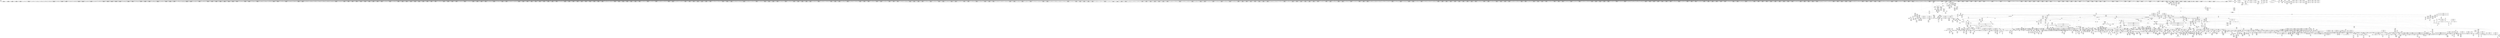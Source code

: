 digraph {
	CE0x4796f20 [shape=record,shape=Mrecord,label="{CE0x4796f20|current_has_perm:call2|security/selinux/hooks.c,1544|*SummSource*}"]
	CE0x4776920 [shape=record,shape=Mrecord,label="{CE0x4776920|2472:_%struct.cred*,_2752:_%struct.signal_struct*,_:_CRE_3152,3160_|*MultipleSource*|Function::selinux_task_setrlimit&Arg::p::|security/selinux/hooks.c,3622}"]
	CE0x4855090 [shape=record,shape=Mrecord,label="{CE0x4855090|__rcu_read_unlock:do.end}"]
	CE0x47df5c0 [shape=record,shape=Mrecord,label="{CE0x47df5c0|task_sid:tmp12|security/selinux/hooks.c,208}"]
	CE0x47ea6c0 [shape=record,shape=Mrecord,label="{CE0x47ea6c0|rcu_read_unlock:tmp19|include/linux/rcupdate.h,933|*SummSink*}"]
	CE0x4853230 [shape=record,shape=Mrecord,label="{CE0x4853230|i64*_getelementptr_inbounds_(_4_x_i64_,_4_x_i64_*___llvm_gcov_ctr135,_i64_0,_i64_2)|*Constant*|*SummSource*}"]
	CE0x47858a0 [shape=record,shape=Mrecord,label="{CE0x47858a0|task_sid:tmp21|security/selinux/hooks.c,208|*SummSource*}"]
	CE0x47fabc0 [shape=record,shape=Mrecord,label="{CE0x47fabc0|rcu_read_unlock:land.lhs.true2|*SummSink*}"]
	CE0x4793a20 [shape=record,shape=Mrecord,label="{CE0x4793a20|GLOBAL:lockdep_rcu_suspicious|*Constant*|*SummSource*}"]
	CE0x479a130 [shape=record,shape=Mrecord,label="{CE0x479a130|current_has_perm:tsk|Function::current_has_perm&Arg::tsk::|*SummSink*}"]
	CE0x4741eb0 [shape=record,shape=Mrecord,label="{CE0x4741eb0|2472:_%struct.cred*,_2752:_%struct.signal_struct*,_:_CRE_1816,1817_|*MultipleSource*|Function::selinux_task_setrlimit&Arg::p::|security/selinux/hooks.c,3622}"]
	CE0x47c48a0 [shape=record,shape=Mrecord,label="{CE0x47c48a0|current_sid:tmp19|security/selinux/hooks.c,218|*SummSink*}"]
	CE0x47219e0 [shape=record,shape=Mrecord,label="{CE0x47219e0|2472:_%struct.cred*,_2752:_%struct.signal_struct*,_:_CRE_504,512_|*MultipleSource*|Function::selinux_task_setrlimit&Arg::p::|security/selinux/hooks.c,3622}"]
	CE0x48694c0 [shape=record,shape=Mrecord,label="{CE0x48694c0|rcu_lock_acquire:tmp6}"]
	CE0x4811380 [shape=record,shape=Mrecord,label="{CE0x4811380|rcu_read_lock:tmp14|include/linux/rcupdate.h,882|*SummSink*}"]
	CE0x473d2f0 [shape=record,shape=Mrecord,label="{CE0x473d2f0|2472:_%struct.cred*,_2752:_%struct.signal_struct*,_:_CRE_464,472_|*MultipleSource*|Function::selinux_task_setrlimit&Arg::p::|security/selinux/hooks.c,3622}"]
	CE0x47e9f00 [shape=record,shape=Mrecord,label="{CE0x47e9f00|i64*_getelementptr_inbounds_(_11_x_i64_,_11_x_i64_*___llvm_gcov_ctr132,_i64_0,_i64_9)|*Constant*|*SummSink*}"]
	CE0x4865e00 [shape=record,shape=Mrecord,label="{CE0x4865e00|rcu_lock_release:tmp7|*SummSink*}"]
	CE0x4732650 [shape=record,shape=Mrecord,label="{CE0x4732650|2472:_%struct.cred*,_2752:_%struct.signal_struct*,_:_CRE_2376,2384_|*MultipleSource*|Function::selinux_task_setrlimit&Arg::p::|security/selinux/hooks.c,3622}"]
	CE0x4799200 [shape=record,shape=Mrecord,label="{CE0x4799200|_ret_i32_%tmp24,_!dbg_!27742|security/selinux/hooks.c,220}"]
	CE0x47b3180 [shape=record,shape=Mrecord,label="{CE0x47b3180|task_sid:tmp1|*SummSink*}"]
	CE0x4747b90 [shape=record,shape=Mrecord,label="{CE0x4747b90|2472:_%struct.cred*,_2752:_%struct.signal_struct*,_:_CRE_600,608_|*MultipleSource*|Function::selinux_task_setrlimit&Arg::p::|security/selinux/hooks.c,3622}"]
	CE0x47b92f0 [shape=record,shape=Mrecord,label="{CE0x47b92f0|current_sid:tmp11|security/selinux/hooks.c,218|*SummSource*}"]
	CE0x47b4680 [shape=record,shape=Mrecord,label="{CE0x47b4680|_call_void_mcount()_#3}"]
	CE0x47c0c80 [shape=record,shape=Mrecord,label="{CE0x47c0c80|i8*_getelementptr_inbounds_(_25_x_i8_,_25_x_i8_*_.str45,_i32_0,_i32_0)|*Constant*}"]
	CE0x4788810 [shape=record,shape=Mrecord,label="{CE0x4788810|2472:_%struct.cred*,_2752:_%struct.signal_struct*,_:_CRE_6528,6536_|*MultipleSource*|Function::selinux_task_setrlimit&Arg::p::|security/selinux/hooks.c,3622}"]
	CE0x4770430 [shape=record,shape=Mrecord,label="{CE0x4770430|2472:_%struct.cred*,_2752:_%struct.signal_struct*,_:_CRE_2952,2953_}"]
	CE0x47a1fc0 [shape=record,shape=Mrecord,label="{CE0x47a1fc0|selinux_task_setrlimit:tmp10|security/selinux/hooks.c,3629}"]
	CE0x4789700 [shape=record,shape=Mrecord,label="{CE0x4789700|2472:_%struct.cred*,_2752:_%struct.signal_struct*,_:_CRE_6576,6584_|*MultipleSource*|Function::selinux_task_setrlimit&Arg::p::|security/selinux/hooks.c,3622}"]
	CE0x4811d10 [shape=record,shape=Mrecord,label="{CE0x4811d10|get_current:tmp1|*SummSource*}"]
	CE0x47fbb70 [shape=record,shape=Mrecord,label="{CE0x47fbb70|rcu_read_lock:tmp9|include/linux/rcupdate.h,882|*SummSource*}"]
	CE0x47434f0 [shape=record,shape=Mrecord,label="{CE0x47434f0|2472:_%struct.cred*,_2752:_%struct.signal_struct*,_:_CRE_1888,1896_|*MultipleSource*|Function::selinux_task_setrlimit&Arg::p::|security/selinux/hooks.c,3622}"]
	CE0x47bde80 [shape=record,shape=Mrecord,label="{CE0x47bde80|current_sid:tmp8|security/selinux/hooks.c,218|*SummSink*}"]
	CE0x47bb670 [shape=record,shape=Mrecord,label="{CE0x47bb670|current_sid:tmp|*SummSink*}"]
	CE0x479ea10 [shape=record,shape=Mrecord,label="{CE0x479ea10|current_has_perm:perms|Function::current_has_perm&Arg::perms::}"]
	CE0x4771880 [shape=record,shape=Mrecord,label="{CE0x4771880|2472:_%struct.cred*,_2752:_%struct.signal_struct*,_:_CRE_2965,2966_}"]
	CE0x47b9c90 [shape=record,shape=Mrecord,label="{CE0x47b9c90|current_sid:bb|*SummSource*}"]
	CE0x47a59e0 [shape=record,shape=Mrecord,label="{CE0x47a59e0|i64_0|*Constant*}"]
	CE0x4824040 [shape=record,shape=Mrecord,label="{CE0x4824040|rcu_lock_acquire:tmp1}"]
	CE0x47967e0 [shape=record,shape=Mrecord,label="{CE0x47967e0|_ret_i32_%call7,_!dbg_!27749|security/selinux/hooks.c,210|*SummSource*}"]
	CE0x47d03f0 [shape=record,shape=Mrecord,label="{CE0x47d03f0|current_sid:tmp22|security/selinux/hooks.c,218|*SummSource*}"]
	CE0x4783d20 [shape=record,shape=Mrecord,label="{CE0x4783d20|2472:_%struct.cred*,_2752:_%struct.signal_struct*,_:_CRE_6358,6359_}"]
	CE0x4734e40 [shape=record,shape=Mrecord,label="{CE0x4734e40|i64_1|*Constant*}"]
	CE0x47cb430 [shape=record,shape=Mrecord,label="{CE0x47cb430|rcu_read_lock:bb|*SummSink*}"]
	CE0x4861cb0 [shape=record,shape=Mrecord,label="{CE0x4861cb0|i64*_getelementptr_inbounds_(_4_x_i64_,_4_x_i64_*___llvm_gcov_ctr135,_i64_0,_i64_2)|*Constant*}"]
	CE0x4865b70 [shape=record,shape=Mrecord,label="{CE0x4865b70|rcu_lock_release:tmp7}"]
	CE0x47b69b0 [shape=record,shape=Mrecord,label="{CE0x47b69b0|COLLAPSED:_GCMRE___llvm_gcov_ctr128_internal_global_4_x_i64_zeroinitializer:_elem_0:default:}"]
	CE0x486a740 [shape=record,shape=Mrecord,label="{CE0x486a740|i64*_getelementptr_inbounds_(_4_x_i64_,_4_x_i64_*___llvm_gcov_ctr135,_i64_0,_i64_3)|*Constant*|*SummSink*}"]
	CE0x4779f10 [shape=record,shape=Mrecord,label="{CE0x4779f10|2472:_%struct.cred*,_2752:_%struct.signal_struct*,_:_CRE_6000,6008_|*MultipleSource*|Function::selinux_task_setrlimit&Arg::p::|security/selinux/hooks.c,3622}"]
	CE0x47b14c0 [shape=record,shape=Mrecord,label="{CE0x47b14c0|task_sid:call|security/selinux/hooks.c,208}"]
	CE0x47c4050 [shape=record,shape=Mrecord,label="{CE0x47c4050|current_sid:tmp19|security/selinux/hooks.c,218}"]
	CE0x4769500 [shape=record,shape=Mrecord,label="{CE0x4769500|2472:_%struct.cred*,_2752:_%struct.signal_struct*,_:_CRE_2800,2808_|*MultipleSource*|Function::selinux_task_setrlimit&Arg::p::|security/selinux/hooks.c,3622}"]
	CE0x4891550 [shape=record,shape=Mrecord,label="{CE0x4891550|__preempt_count_sub:tmp7|./arch/x86/include/asm/preempt.h,78|*SummSource*}"]
	CE0x473d930 [shape=record,shape=Mrecord,label="{CE0x473d930|2472:_%struct.cred*,_2752:_%struct.signal_struct*,_:_CRE_240,248_|*MultipleSource*|Function::selinux_task_setrlimit&Arg::p::|security/selinux/hooks.c,3622}"]
	CE0x47fdac0 [shape=record,shape=Mrecord,label="{CE0x47fdac0|task_sid:tmp6|security/selinux/hooks.c,208|*SummSink*}"]
	CE0x4824370 [shape=record,shape=Mrecord,label="{CE0x4824370|i64*_getelementptr_inbounds_(_4_x_i64_,_4_x_i64_*___llvm_gcov_ctr130,_i64_0,_i64_1)|*Constant*}"]
	CE0x47de770 [shape=record,shape=Mrecord,label="{CE0x47de770|task_sid:tobool4|security/selinux/hooks.c,208}"]
	CE0x4729360 [shape=record,shape=Mrecord,label="{CE0x4729360|current_has_perm:tmp|*SummSink*}"]
	CE0x482afa0 [shape=record,shape=Mrecord,label="{CE0x482afa0|_call_void_lockdep_rcu_suspicious(i8*_getelementptr_inbounds_(_25_x_i8_,_25_x_i8_*_.str45,_i32_0,_i32_0),_i32_934,_i8*_getelementptr_inbounds_(_44_x_i8_,_44_x_i8_*_.str47,_i32_0,_i32_0))_#10,_!dbg_!27726|include/linux/rcupdate.h,933|*SummSink*}"]
	CE0x47353c0 [shape=record,shape=Mrecord,label="{CE0x47353c0|2472:_%struct.cred*,_2752:_%struct.signal_struct*,_:_CRE_384,392_|*MultipleSource*|Function::selinux_task_setrlimit&Arg::p::|security/selinux/hooks.c,3622}"]
	CE0x47bff30 [shape=record,shape=Mrecord,label="{CE0x47bff30|rcu_read_lock:tmp16|include/linux/rcupdate.h,882|*SummSource*}"]
	CE0x4866e90 [shape=record,shape=Mrecord,label="{CE0x4866e90|i64*_getelementptr_inbounds_(_4_x_i64_,_4_x_i64_*___llvm_gcov_ctr134,_i64_0,_i64_0)|*Constant*|*SummSource*}"]
	CE0x47f9530 [shape=record,shape=Mrecord,label="{CE0x47f9530|rcu_read_lock:if.then}"]
	CE0x47ab030 [shape=record,shape=Mrecord,label="{CE0x47ab030|current_sid:tobool|security/selinux/hooks.c,218}"]
	CE0x489cb50 [shape=record,shape=Mrecord,label="{CE0x489cb50|_call_void_mcount()_#3}"]
	CE0x47ce800 [shape=record,shape=Mrecord,label="{CE0x47ce800|GLOBAL:rcu_lock_acquire|*Constant*|*SummSink*}"]
	CE0x4794790 [shape=record,shape=Mrecord,label="{CE0x4794790|i8*_getelementptr_inbounds_(_45_x_i8_,_45_x_i8_*_.str12,_i32_0,_i32_0)|*Constant*|*SummSource*}"]
	CE0x47766b0 [shape=record,shape=Mrecord,label="{CE0x47766b0|2472:_%struct.cred*,_2752:_%struct.signal_struct*,_:_CRE_3148,3152_|*MultipleSource*|Function::selinux_task_setrlimit&Arg::p::|security/selinux/hooks.c,3622}"]
	CE0x4869c40 [shape=record,shape=Mrecord,label="{CE0x4869c40|rcu_lock_acquire:tmp7|*SummSource*}"]
	CE0x47ca1f0 [shape=record,shape=Mrecord,label="{CE0x47ca1f0|GLOBAL:rcu_read_unlock|*Constant*|*SummSink*}"]
	CE0x47d62c0 [shape=record,shape=Mrecord,label="{CE0x47d62c0|rcu_read_lock:tmp1|*SummSink*}"]
	CE0x478fc40 [shape=record,shape=Mrecord,label="{CE0x478fc40|task_sid:tmp25|security/selinux/hooks.c,208}"]
	CE0x47b6a20 [shape=record,shape=Mrecord,label="{CE0x47b6a20|__rcu_read_lock:tmp|*SummSource*}"]
	CE0x4812450 [shape=record,shape=Mrecord,label="{CE0x4812450|rcu_read_lock:tmp20|include/linux/rcupdate.h,882}"]
	CE0x4721600 [shape=record,shape=Mrecord,label="{CE0x4721600|2472:_%struct.cred*,_2752:_%struct.signal_struct*,_:_CRE_112,116_|*MultipleSource*|Function::selinux_task_setrlimit&Arg::p::|security/selinux/hooks.c,3622}"]
	CE0x47af870 [shape=record,shape=Mrecord,label="{CE0x47af870|current_sid:tmp5|security/selinux/hooks.c,218|*SummSink*}"]
	CE0x47721e0 [shape=record,shape=Mrecord,label="{CE0x47721e0|2472:_%struct.cred*,_2752:_%struct.signal_struct*,_:_CRE_2971,2972_}"]
	CE0x48240b0 [shape=record,shape=Mrecord,label="{CE0x48240b0|rcu_lock_acquire:tmp1|*SummSource*}"]
	CE0x47dc170 [shape=record,shape=Mrecord,label="{CE0x47dc170|%struct.task_struct*_(%struct.task_struct**)*_asm_movq_%gs:$_1:P_,$0_,_r,im,_dirflag_,_fpsr_,_flags_|*SummSink*}"]
	CE0x47fcd60 [shape=record,shape=Mrecord,label="{CE0x47fcd60|task_sid:call|security/selinux/hooks.c,208|*SummSource*}"]
	CE0x48913c0 [shape=record,shape=Mrecord,label="{CE0x48913c0|__preempt_count_sub:tmp7|./arch/x86/include/asm/preempt.h,78}"]
	CE0x4743760 [shape=record,shape=Mrecord,label="{CE0x4743760|2472:_%struct.cred*,_2752:_%struct.signal_struct*,_:_CRE_1896,1900_|*MultipleSource*|Function::selinux_task_setrlimit&Arg::p::|security/selinux/hooks.c,3622}"]
	CE0x474baa0 [shape=record,shape=Mrecord,label="{CE0x474baa0|2472:_%struct.cred*,_2752:_%struct.signal_struct*,_:_CRE_2534,2535_}"]
	CE0x47964f0 [shape=record,shape=Mrecord,label="{CE0x47964f0|task_sid:task|Function::task_sid&Arg::task::|*SummSource*}"]
	CE0x47a54d0 [shape=record,shape=Mrecord,label="{CE0x47a54d0|i64_2|*Constant*}"]
	CE0x4792420 [shape=record,shape=Mrecord,label="{CE0x4792420|selinux_task_setrlimit:tmp13|security/selinux/hooks.c,3632|*SummSink*}"]
	CE0x48211f0 [shape=record,shape=Mrecord,label="{CE0x48211f0|rcu_read_unlock:tmp18|include/linux/rcupdate.h,933}"]
	CE0x4817740 [shape=record,shape=Mrecord,label="{CE0x4817740|rcu_read_unlock:tmp3}"]
	CE0x481e890 [shape=record,shape=Mrecord,label="{CE0x481e890|rcu_lock_acquire:tmp2|*SummSource*}"]
	CE0x4780b20 [shape=record,shape=Mrecord,label="{CE0x4780b20|2472:_%struct.cred*,_2752:_%struct.signal_struct*,_:_CRE_6326,6327_}"]
	CE0x4895230 [shape=record,shape=Mrecord,label="{CE0x4895230|__preempt_count_add:bb|*SummSink*}"]
	CE0x47d0660 [shape=record,shape=Mrecord,label="{CE0x47d0660|current_sid:tmp22|security/selinux/hooks.c,218|*SummSink*}"]
	CE0x6108180 [shape=record,shape=Mrecord,label="{CE0x6108180|selinux_task_setrlimit:signal|security/selinux/hooks.c,3622|*SummSource*}"]
	CE0x47d1490 [shape=record,shape=Mrecord,label="{CE0x47d1490|0:_i32,_4:_i32,_8:_i32,_12:_i32,_:_CMRE_4,8_|*MultipleSource*|security/selinux/hooks.c,218|security/selinux/hooks.c,218|security/selinux/hooks.c,220}"]
	CE0x480bd50 [shape=record,shape=Mrecord,label="{CE0x480bd50|i64*_getelementptr_inbounds_(_4_x_i64_,_4_x_i64_*___llvm_gcov_ctr134,_i64_0,_i64_3)|*Constant*|*SummSink*}"]
	CE0x477d820 [shape=record,shape=Mrecord,label="{CE0x477d820|2472:_%struct.cred*,_2752:_%struct.signal_struct*,_:_CRE_6293,6294_}"]
	CE0x47d53e0 [shape=record,shape=Mrecord,label="{CE0x47d53e0|cred_sid:tmp3|*SummSink*}"]
	CE0x479d840 [shape=record,shape=Mrecord,label="{CE0x479d840|cred_sid:cred|Function::cred_sid&Arg::cred::|*SummSource*}"]
	CE0x486b570 [shape=record,shape=Mrecord,label="{CE0x486b570|i64*_getelementptr_inbounds_(_4_x_i64_,_4_x_i64_*___llvm_gcov_ctr135,_i64_0,_i64_3)|*Constant*|*SummSource*}"]
	CE0x47d5a90 [shape=record,shape=Mrecord,label="{CE0x47d5a90|rcu_read_lock:tmp1|*SummSource*}"]
	CE0x47c6f20 [shape=record,shape=Mrecord,label="{CE0x47c6f20|current_sid:tmp21|security/selinux/hooks.c,218|*SummSink*}"]
	CE0x4725740 [shape=record,shape=Mrecord,label="{CE0x4725740|i32_0|*Constant*|*SummSource*}"]
	CE0x481fa20 [shape=record,shape=Mrecord,label="{CE0x481fa20|rcu_read_unlock:tmp|*SummSource*}"]
	CE0x477d920 [shape=record,shape=Mrecord,label="{CE0x477d920|2472:_%struct.cred*,_2752:_%struct.signal_struct*,_:_CRE_6294,6295_}"]
	CE0x4781c50 [shape=record,shape=Mrecord,label="{CE0x4781c50|2472:_%struct.cred*,_2752:_%struct.signal_struct*,_:_CRE_6337,6338_}"]
	CE0x47bd960 [shape=record,shape=Mrecord,label="{CE0x47bd960|current_sid:tmp}"]
	CE0x4862490 [shape=record,shape=Mrecord,label="{CE0x4862490|__preempt_count_sub:tmp4|./arch/x86/include/asm/preempt.h,77|*SummSink*}"]
	CE0x4747e00 [shape=record,shape=Mrecord,label="{CE0x4747e00|2472:_%struct.cred*,_2752:_%struct.signal_struct*,_:_CRE_608,616_|*MultipleSource*|Function::selinux_task_setrlimit&Arg::p::|security/selinux/hooks.c,3622}"]
	CE0x471a8f0 [shape=record,shape=Mrecord,label="{CE0x471a8f0|2472:_%struct.cred*,_2752:_%struct.signal_struct*,_:_CRE_701,702_}"]
	CE0x47f81a0 [shape=record,shape=Mrecord,label="{CE0x47f81a0|i64*_getelementptr_inbounds_(_4_x_i64_,_4_x_i64_*___llvm_gcov_ctr129,_i64_0,_i64_0)|*Constant*}"]
	CE0x47bea60 [shape=record,shape=Mrecord,label="{CE0x47bea60|i8_1|*Constant*|*SummSource*}"]
	CE0x472d5e0 [shape=record,shape=Mrecord,label="{CE0x472d5e0|2472:_%struct.cred*,_2752:_%struct.signal_struct*,_:_CRE_2056,2057_|*MultipleSource*|Function::selinux_task_setrlimit&Arg::p::|security/selinux/hooks.c,3622}"]
	CE0x478d850 [shape=record,shape=Mrecord,label="{CE0x478d850|2472:_%struct.cred*,_2752:_%struct.signal_struct*,_:_CRE_10604,10608_|*MultipleSource*|Function::selinux_task_setrlimit&Arg::p::|security/selinux/hooks.c,3622}"]
	CE0x47b59b0 [shape=record,shape=Mrecord,label="{CE0x47b59b0|GLOBAL:current_sid.__warned|Global_var:current_sid.__warned|*SummSource*}"]
	CE0x47ddf20 [shape=record,shape=Mrecord,label="{CE0x47ddf20|task_sid:tmp12|security/selinux/hooks.c,208|*SummSink*}"]
	CE0x47ac200 [shape=record,shape=Mrecord,label="{CE0x47ac200|current_sid:land.lhs.true2|*SummSink*}"]
	CE0x47b3b00 [shape=record,shape=Mrecord,label="{CE0x47b3b00|current_sid:tmp6|security/selinux/hooks.c,218|*SummSink*}"]
	CE0x4827340 [shape=record,shape=Mrecord,label="{CE0x4827340|i64*_getelementptr_inbounds_(_4_x_i64_,_4_x_i64_*___llvm_gcov_ctr133,_i64_0,_i64_0)|*Constant*|*SummSource*}"]
	CE0x47259a0 [shape=record,shape=Mrecord,label="{CE0x47259a0|selinux_task_setrlimit:return|*SummSink*}"]
	CE0x476d0a0 [shape=record,shape=Mrecord,label="{CE0x476d0a0|2472:_%struct.cred*,_2752:_%struct.signal_struct*,_:_CRE_2919,2920_}"]
	CE0x47d5610 [shape=record,shape=Mrecord,label="{CE0x47d5610|i64*_getelementptr_inbounds_(_13_x_i64_,_13_x_i64_*___llvm_gcov_ctr126,_i64_0,_i64_0)|*Constant*|*SummSink*}"]
	CE0x480c720 [shape=record,shape=Mrecord,label="{CE0x480c720|GLOBAL:__preempt_count_add|*Constant*|*SummSink*}"]
	CE0x4818d70 [shape=record,shape=Mrecord,label="{CE0x4818d70|rcu_read_unlock:tmp13|include/linux/rcupdate.h,933}"]
	CE0x474a790 [shape=record,shape=Mrecord,label="{CE0x474a790|2472:_%struct.cred*,_2752:_%struct.signal_struct*,_:_CRE_2522,2523_}"]
	CE0x47980a0 [shape=record,shape=Mrecord,label="{CE0x47980a0|get_current:tmp3|*SummSink*}"]
	CE0x47bf0d0 [shape=record,shape=Mrecord,label="{CE0x47bf0d0|i8*_getelementptr_inbounds_(_41_x_i8_,_41_x_i8_*_.str44,_i32_0,_i32_0)|*Constant*|*SummSource*}"]
	CE0x4748770 [shape=record,shape=Mrecord,label="{CE0x4748770|2472:_%struct.cred*,_2752:_%struct.signal_struct*,_:_CRE_640,644_|*MultipleSource*|Function::selinux_task_setrlimit&Arg::p::|security/selinux/hooks.c,3622}"]
	CE0x47bb9f0 [shape=record,shape=Mrecord,label="{CE0x47bb9f0|GLOBAL:current_task|Global_var:current_task|*SummSource*}"]
	CE0x481f9b0 [shape=record,shape=Mrecord,label="{CE0x481f9b0|COLLAPSED:_GCMRE___llvm_gcov_ctr132_internal_global_11_x_i64_zeroinitializer:_elem_0:default:}"]
	CE0x4812780 [shape=record,shape=Mrecord,label="{CE0x4812780|rcu_read_lock:tmp20|include/linux/rcupdate.h,882|*SummSink*}"]
	CE0x4796a70 [shape=record,shape=Mrecord,label="{CE0x4796a70|current_has_perm:call2|security/selinux/hooks.c,1544|*SummSink*}"]
	CE0x47eb300 [shape=record,shape=Mrecord,label="{CE0x47eb300|rcu_read_unlock:tmp21|include/linux/rcupdate.h,935|*SummSource*}"]
	CE0x4748c50 [shape=record,shape=Mrecord,label="{CE0x4748c50|2472:_%struct.cred*,_2752:_%struct.signal_struct*,_:_CRE_648,652_|*MultipleSource*|Function::selinux_task_setrlimit&Arg::p::|security/selinux/hooks.c,3622}"]
	CE0x47a9300 [shape=record,shape=Mrecord,label="{CE0x47a9300|avc_has_perm:tclass|Function::avc_has_perm&Arg::tclass::}"]
	CE0x476d550 [shape=record,shape=Mrecord,label="{CE0x476d550|2472:_%struct.cred*,_2752:_%struct.signal_struct*,_:_CRE_2922,2923_}"]
	CE0x479ddc0 [shape=record,shape=Mrecord,label="{CE0x479ddc0|GLOBAL:rcu_read_unlock|*Constant*}"]
	CE0x47cd550 [shape=record,shape=Mrecord,label="{CE0x47cd550|rcu_read_lock:if.end|*SummSource*}"]
	CE0x47b5e00 [shape=record,shape=Mrecord,label="{CE0x47b5e00|_ret_void,_!dbg_!27735|include/linux/rcupdate.h,884|*SummSource*}"]
	CE0x47a1130 [shape=record,shape=Mrecord,label="{CE0x47a1130|selinux_task_setrlimit:add.ptr|security/selinux/hooks.c,3622|*SummSink*}"]
	CE0x486c010 [shape=record,shape=Mrecord,label="{CE0x486c010|i64*_getelementptr_inbounds_(_4_x_i64_,_4_x_i64_*___llvm_gcov_ctr129,_i64_0,_i64_3)|*Constant*|*SummSink*}"]
	CE0x4738490 [shape=record,shape=Mrecord,label="{CE0x4738490|2472:_%struct.cred*,_2752:_%struct.signal_struct*,_:_CRE_528,536_|*MultipleSource*|Function::selinux_task_setrlimit&Arg::p::|security/selinux/hooks.c,3622}"]
	CE0x476c8d0 [shape=record,shape=Mrecord,label="{CE0x476c8d0|2472:_%struct.cred*,_2752:_%struct.signal_struct*,_:_CRE_2914,2915_}"]
	CE0x4727640 [shape=record,shape=Mrecord,label="{CE0x4727640|selinux_task_setrlimit:rlim_max1|security/selinux/hooks.c,3628}"]
	CE0x473ed30 [shape=record,shape=Mrecord,label="{CE0x473ed30|current_has_perm:tmp1|*SummSource*}"]
	CE0x47bb0e0 [shape=record,shape=Mrecord,label="{CE0x47bb0e0|i64_5|*Constant*|*SummSink*}"]
	CE0x47baf30 [shape=record,shape=Mrecord,label="{CE0x47baf30|current_sid:tmp10|security/selinux/hooks.c,218}"]
	CE0x477e280 [shape=record,shape=Mrecord,label="{CE0x477e280|2472:_%struct.cred*,_2752:_%struct.signal_struct*,_:_CRE_6300,6301_}"]
	CE0x4716ba0 [shape=record,shape=Mrecord,label="{CE0x4716ba0|selinux_task_setrlimit:bb|*SummSource*}"]
	CE0x47b5190 [shape=record,shape=Mrecord,label="{CE0x47b5190|GLOBAL:lockdep_rcu_suspicious|*Constant*}"]
	CE0x47bed10 [shape=record,shape=Mrecord,label="{CE0x47bed10|i8*_getelementptr_inbounds_(_25_x_i8_,_25_x_i8_*_.str3,_i32_0,_i32_0)|*Constant*}"]
	CE0x477b070 [shape=record,shape=Mrecord,label="{CE0x477b070|2472:_%struct.cred*,_2752:_%struct.signal_struct*,_:_CRE_6184,6192_|*MultipleSource*|Function::selinux_task_setrlimit&Arg::p::|security/selinux/hooks.c,3622}"]
	CE0x47b5b30 [shape=record,shape=Mrecord,label="{CE0x47b5b30|GLOBAL:current_sid.__warned|Global_var:current_sid.__warned|*SummSink*}"]
	CE0x4826ec0 [shape=record,shape=Mrecord,label="{CE0x4826ec0|i64*_getelementptr_inbounds_(_4_x_i64_,_4_x_i64_*___llvm_gcov_ctr128,_i64_0,_i64_3)|*Constant*|*SummSink*}"]
	CE0x471e530 [shape=record,shape=Mrecord,label="{CE0x471e530|2472:_%struct.cred*,_2752:_%struct.signal_struct*,_:_CRE_368,376_|*MultipleSource*|Function::selinux_task_setrlimit&Arg::p::|security/selinux/hooks.c,3622}"]
	CE0x4748020 [shape=record,shape=Mrecord,label="{CE0x4748020|2472:_%struct.cred*,_2752:_%struct.signal_struct*,_:_CRE_616,624_|*MultipleSource*|Function::selinux_task_setrlimit&Arg::p::|security/selinux/hooks.c,3622}"]
	CE0x4823cd0 [shape=record,shape=Mrecord,label="{CE0x4823cd0|i64*_getelementptr_inbounds_(_11_x_i64_,_11_x_i64_*___llvm_gcov_ctr132,_i64_0,_i64_0)|*Constant*|*SummSource*}"]
	CE0x47c3710 [shape=record,shape=Mrecord,label="{CE0x47c3710|_call_void_lockdep_rcu_suspicious(i8*_getelementptr_inbounds_(_25_x_i8_,_25_x_i8_*_.str45,_i32_0,_i32_0),_i32_883,_i8*_getelementptr_inbounds_(_42_x_i8_,_42_x_i8_*_.str46,_i32_0,_i32_0))_#10,_!dbg_!27728|include/linux/rcupdate.h,882}"]
	CE0x47eb700 [shape=record,shape=Mrecord,label="{CE0x47eb700|rcu_read_unlock:tmp21|include/linux/rcupdate.h,935|*SummSink*}"]
	CE0x47e3a50 [shape=record,shape=Mrecord,label="{CE0x47e3a50|i64*_getelementptr_inbounds_(_13_x_i64_,_13_x_i64_*___llvm_gcov_ctr126,_i64_0,_i64_12)|*Constant*}"]
	CE0x4856fc0 [shape=record,shape=Mrecord,label="{CE0x4856fc0|__rcu_read_unlock:tmp4|include/linux/rcupdate.h,244|*SummSource*}"]
	CE0x4814120 [shape=record,shape=Mrecord,label="{CE0x4814120|i64*_getelementptr_inbounds_(_2_x_i64_,_2_x_i64_*___llvm_gcov_ctr131,_i64_0,_i64_0)|*Constant*}"]
	CE0x481e670 [shape=record,shape=Mrecord,label="{CE0x481e670|rcu_read_unlock:tmp8|include/linux/rcupdate.h,933|*SummSource*}"]
	CE0x47e1f00 [shape=record,shape=Mrecord,label="{CE0x47e1f00|rcu_lock_release:tmp5|include/linux/rcupdate.h,423|*SummSource*}"]
	CE0x47f8620 [shape=record,shape=Mrecord,label="{CE0x47f8620|rcu_lock_release:tmp6|*SummSource*}"]
	"CONST[source:0(mediator),value:2(dynamic)][purpose:{object}][SnkIdx:2]"
	CE0x4824720 [shape=record,shape=Mrecord,label="{CE0x4824720|rcu_read_unlock:tmp5|include/linux/rcupdate.h,933}"]
	CE0x47bcc40 [shape=record,shape=Mrecord,label="{CE0x47bcc40|get_current:tmp2}"]
	CE0x477a8d0 [shape=record,shape=Mrecord,label="{CE0x477a8d0|2472:_%struct.cred*,_2752:_%struct.signal_struct*,_:_CRE_6152,6168_|*MultipleSource*|Function::selinux_task_setrlimit&Arg::p::|security/selinux/hooks.c,3622}"]
	CE0x479b4e0 [shape=record,shape=Mrecord,label="{CE0x479b4e0|rcu_lock_release:bb|*SummSink*}"]
	CE0x47417b0 [shape=record,shape=Mrecord,label="{CE0x47417b0|2472:_%struct.cred*,_2752:_%struct.signal_struct*,_:_CRE_776,780_|*MultipleSource*|Function::selinux_task_setrlimit&Arg::p::|security/selinux/hooks.c,3622}"]
	CE0x4814970 [shape=record,shape=Mrecord,label="{CE0x4814970|cred_sid:sid|security/selinux/hooks.c,197|*SummSource*}"]
	CE0x477dab0 [shape=record,shape=Mrecord,label="{CE0x477dab0|2472:_%struct.cred*,_2752:_%struct.signal_struct*,_:_CRE_6295,6296_}"]
	CE0x4816880 [shape=record,shape=Mrecord,label="{CE0x4816880|__rcu_read_lock:tmp7|include/linux/rcupdate.h,240|*SummSource*}"]
	CE0x47cb540 [shape=record,shape=Mrecord,label="{CE0x47cb540|rcu_read_lock:do.end}"]
	CE0x480ec60 [shape=record,shape=Mrecord,label="{CE0x480ec60|cred_sid:tmp4|*LoadInst*|security/selinux/hooks.c,196|*SummSource*}"]
	CE0x4768180 [shape=record,shape=Mrecord,label="{CE0x4768180|2472:_%struct.cred*,_2752:_%struct.signal_struct*,_:_CRE_2736,2744_|*MultipleSource*|Function::selinux_task_setrlimit&Arg::p::|security/selinux/hooks.c,3622}"]
	CE0x481dac0 [shape=record,shape=Mrecord,label="{CE0x481dac0|i64*_getelementptr_inbounds_(_4_x_i64_,_4_x_i64_*___llvm_gcov_ctr128,_i64_0,_i64_0)|*Constant*|*SummSource*}"]
	CE0x47afbd0 [shape=record,shape=Mrecord,label="{CE0x47afbd0|i32_22|*Constant*}"]
	CE0x474f200 [shape=record,shape=Mrecord,label="{CE0x474f200|2472:_%struct.cred*,_2752:_%struct.signal_struct*,_:_CRE_2692,2696_|*MultipleSource*|Function::selinux_task_setrlimit&Arg::p::|security/selinux/hooks.c,3622}"]
	CE0x47d2660 [shape=record,shape=Mrecord,label="{CE0x47d2660|GLOBAL:rcu_read_lock|*Constant*}"]
	CE0x4795260 [shape=record,shape=Mrecord,label="{CE0x4795260|current_sid:tmp17|security/selinux/hooks.c,218|*SummSource*}"]
	CE0x47f7230 [shape=record,shape=Mrecord,label="{CE0x47f7230|__preempt_count_sub:bb|*SummSource*}"]
	CE0x47dd300 [shape=record,shape=Mrecord,label="{CE0x47dd300|rcu_read_unlock:call|include/linux/rcupdate.h,933|*SummSource*}"]
	CE0x4770c00 [shape=record,shape=Mrecord,label="{CE0x4770c00|2472:_%struct.cred*,_2752:_%struct.signal_struct*,_:_CRE_2957,2958_}"]
	CE0x47c3170 [shape=record,shape=Mrecord,label="{CE0x47c3170|rcu_read_lock:tmp18|include/linux/rcupdate.h,882|*SummSource*}"]
	CE0x4775330 [shape=record,shape=Mrecord,label="{CE0x4775330|2472:_%struct.cred*,_2752:_%struct.signal_struct*,_:_CRE_3108,3112_|*MultipleSource*|Function::selinux_task_setrlimit&Arg::p::|security/selinux/hooks.c,3622}"]
	CE0x4745e60 [shape=record,shape=Mrecord,label="{CE0x4745e60|2472:_%struct.cred*,_2752:_%struct.signal_struct*,_:_CRE_2036,2040_|*MultipleSource*|Function::selinux_task_setrlimit&Arg::p::|security/selinux/hooks.c,3622}"]
	CE0x477a610 [shape=record,shape=Mrecord,label="{CE0x477a610|2472:_%struct.cred*,_2752:_%struct.signal_struct*,_:_CRE_6144,6152_|*MultipleSource*|Function::selinux_task_setrlimit&Arg::p::|security/selinux/hooks.c,3622}"]
	CE0x476e9a0 [shape=record,shape=Mrecord,label="{CE0x476e9a0|2472:_%struct.cred*,_2752:_%struct.signal_struct*,_:_CRE_2935,2936_}"]
	CE0x47cce60 [shape=record,shape=Mrecord,label="{CE0x47cce60|__preempt_count_add:entry}"]
	CE0x4823a30 [shape=record,shape=Mrecord,label="{CE0x4823a30|i64*_getelementptr_inbounds_(_4_x_i64_,_4_x_i64_*___llvm_gcov_ctr128,_i64_0,_i64_3)|*Constant*}"]
	CE0x471dfa0 [shape=record,shape=Mrecord,label="{CE0x471dfa0|selinux_task_setrlimit:entry|*SummSource*}"]
	CE0x4732da0 [shape=record,shape=Mrecord,label="{CE0x4732da0|2472:_%struct.cred*,_2752:_%struct.signal_struct*,_:_CRE_2400,2408_|*MultipleSource*|Function::selinux_task_setrlimit&Arg::p::|security/selinux/hooks.c,3622}"]
	CE0x47cfe40 [shape=record,shape=Mrecord,label="{CE0x47cfe40|current_sid:security|security/selinux/hooks.c,218}"]
	CE0x48626e0 [shape=record,shape=Mrecord,label="{CE0x48626e0|__preempt_count_sub:tmp5|./arch/x86/include/asm/preempt.h,77}"]
	CE0x471ada0 [shape=record,shape=Mrecord,label="{CE0x471ada0|2472:_%struct.cred*,_2752:_%struct.signal_struct*,_:_CRE_2520,2521_}"]
	CE0x482c070 [shape=record,shape=Mrecord,label="{CE0x482c070|rcu_read_unlock:tmp12|include/linux/rcupdate.h,933|*SummSource*}"]
	CE0x47fcc70 [shape=record,shape=Mrecord,label="{CE0x47fcc70|GLOBAL:__llvm_gcov_ctr127|Global_var:__llvm_gcov_ctr127|*SummSink*}"]
	CE0x473a360 [shape=record,shape=Mrecord,label="{CE0x473a360|2472:_%struct.cred*,_2752:_%struct.signal_struct*,_:_CRE_392,400_|*MultipleSource*|Function::selinux_task_setrlimit&Arg::p::|security/selinux/hooks.c,3622}"]
	CE0x47abe00 [shape=record,shape=Mrecord,label="{CE0x47abe00|task_sid:tmp2|*SummSink*}"]
	CE0x473e9b0 [shape=record,shape=Mrecord,label="{CE0x473e9b0|i64*_getelementptr_inbounds_(_11_x_i64_,_11_x_i64_*___llvm_gcov_ctr125,_i64_0,_i64_8)|*Constant*|*SummSource*}"]
	CE0x4786160 [shape=record,shape=Mrecord,label="{CE0x4786160|2472:_%struct.cred*,_2752:_%struct.signal_struct*,_:_CRE_6424,6432_|*MultipleSource*|Function::selinux_task_setrlimit&Arg::p::|security/selinux/hooks.c,3622}"]
	CE0x47d23a0 [shape=record,shape=Mrecord,label="{CE0x47d23a0|task_sid:if.end}"]
	CE0x47be890 [shape=record,shape=Mrecord,label="{CE0x47be890|i8_1|*Constant*}"]
	CE0x4773b70 [shape=record,shape=Mrecord,label="{CE0x4773b70|2472:_%struct.cred*,_2752:_%struct.signal_struct*,_:_CRE_3032,3036_|*MultipleSource*|Function::selinux_task_setrlimit&Arg::p::|security/selinux/hooks.c,3622}"]
	CE0x476e4f0 [shape=record,shape=Mrecord,label="{CE0x476e4f0|2472:_%struct.cred*,_2752:_%struct.signal_struct*,_:_CRE_2932,2933_}"]
	CE0x47b8850 [shape=record,shape=Mrecord,label="{CE0x47b8850|current_sid:tmp12|security/selinux/hooks.c,218}"]
	CE0x474b460 [shape=record,shape=Mrecord,label="{CE0x474b460|2472:_%struct.cred*,_2752:_%struct.signal_struct*,_:_CRE_2530,2531_}"]
	CE0x4893db0 [shape=record,shape=Mrecord,label="{CE0x4893db0|__preempt_count_add:do.body}"]
	CE0x47c64c0 [shape=record,shape=Mrecord,label="{CE0x47c64c0|i32_78|*Constant*|*SummSink*}"]
	CE0x4737970 [shape=record,shape=Mrecord,label="{CE0x4737970|2472:_%struct.cred*,_2752:_%struct.signal_struct*,_:_CRE_128,136_|*MultipleSource*|Function::selinux_task_setrlimit&Arg::p::|security/selinux/hooks.c,3622}"]
	CE0x47b2a70 [shape=record,shape=Mrecord,label="{CE0x47b2a70|i64*_getelementptr_inbounds_(_13_x_i64_,_13_x_i64_*___llvm_gcov_ctr126,_i64_0,_i64_0)|*Constant*|*SummSource*}"]
	CE0x47b3ee0 [shape=record,shape=Mrecord,label="{CE0x47b3ee0|i64*_getelementptr_inbounds_(_2_x_i64_,_2_x_i64_*___llvm_gcov_ctr98,_i64_0,_i64_1)|*Constant*}"]
	CE0x4804850 [shape=record,shape=Mrecord,label="{CE0x4804850|__preempt_count_sub:tmp3}"]
	CE0x47ac3f0 [shape=record,shape=Mrecord,label="{CE0x47ac3f0|i64*_getelementptr_inbounds_(_11_x_i64_,_11_x_i64_*___llvm_gcov_ctr125,_i64_0,_i64_0)|*Constant*|*SummSource*}"]
	CE0x479c610 [shape=record,shape=Mrecord,label="{CE0x479c610|rcu_lock_release:indirectgoto}"]
	CE0x480e4c0 [shape=record,shape=Mrecord,label="{CE0x480e4c0|rcu_read_unlock:tmp6|include/linux/rcupdate.h,933|*SummSink*}"]
	CE0x4775810 [shape=record,shape=Mrecord,label="{CE0x4775810|2472:_%struct.cred*,_2752:_%struct.signal_struct*,_:_CRE_3116,3120_|*MultipleSource*|Function::selinux_task_setrlimit&Arg::p::|security/selinux/hooks.c,3622}"]
	CE0x476db90 [shape=record,shape=Mrecord,label="{CE0x476db90|2472:_%struct.cred*,_2752:_%struct.signal_struct*,_:_CRE_2926,2927_}"]
	CE0x4865d90 [shape=record,shape=Mrecord,label="{CE0x4865d90|rcu_lock_release:tmp7|*SummSource*}"]
	CE0x4813190 [shape=record,shape=Mrecord,label="{CE0x4813190|i64*_getelementptr_inbounds_(_11_x_i64_,_11_x_i64_*___llvm_gcov_ctr127,_i64_0,_i64_10)|*Constant*|*SummSink*}"]
	CE0x4812d20 [shape=record,shape=Mrecord,label="{CE0x4812d20|i64*_getelementptr_inbounds_(_11_x_i64_,_11_x_i64_*___llvm_gcov_ctr127,_i64_0,_i64_10)|*Constant*}"]
	CE0x47d5a20 [shape=record,shape=Mrecord,label="{CE0x47d5a20|rcu_read_lock:tmp1}"]
	CE0x4813dc0 [shape=record,shape=Mrecord,label="{CE0x4813dc0|cred_sid:bb}"]
	CE0x47d5220 [shape=record,shape=Mrecord,label="{CE0x47d5220|cred_sid:tmp3}"]
	CE0x475ba80 [shape=record,shape=Mrecord,label="{CE0x475ba80|i64*_getelementptr_inbounds_(_4_x_i64_,_4_x_i64_*___llvm_gcov_ctr128,_i64_0,_i64_1)|*Constant*|*SummSource*}"]
	CE0x4890090 [shape=record,shape=Mrecord,label="{CE0x4890090|__preempt_count_sub:sub|./arch/x86/include/asm/preempt.h,77}"]
	CE0x4863a50 [shape=record,shape=Mrecord,label="{CE0x4863a50|__rcu_read_unlock:tmp7|include/linux/rcupdate.h,245|*SummSink*}"]
	CE0x478c4b0 [shape=record,shape=Mrecord,label="{CE0x478c4b0|2472:_%struct.cred*,_2752:_%struct.signal_struct*,_:_CRE_10552,10560_|*MultipleSource*|Function::selinux_task_setrlimit&Arg::p::|security/selinux/hooks.c,3622}"]
	CE0x484fdd0 [shape=record,shape=Mrecord,label="{CE0x484fdd0|i64*_getelementptr_inbounds_(_4_x_i64_,_4_x_i64_*___llvm_gcov_ctr130,_i64_0,_i64_0)|*Constant*|*SummSink*}"]
	CE0x47a7110 [shape=record,shape=Mrecord,label="{CE0x47a7110|selinux_task_setrlimit:tmp10|security/selinux/hooks.c,3629|*SummSink*}"]
	CE0x477ddd0 [shape=record,shape=Mrecord,label="{CE0x477ddd0|2472:_%struct.cred*,_2752:_%struct.signal_struct*,_:_CRE_6297,6298_}"]
	CE0x47c6e30 [shape=record,shape=Mrecord,label="{CE0x47c6e30|i32_22|*Constant*}"]
	CE0x47742c0 [shape=record,shape=Mrecord,label="{CE0x47742c0|2472:_%struct.cred*,_2752:_%struct.signal_struct*,_:_CRE_3056,3064_|*MultipleSource*|Function::selinux_task_setrlimit&Arg::p::|security/selinux/hooks.c,3622}"]
	CE0x4720ab0 [shape=record,shape=Mrecord,label="{CE0x4720ab0|selinux_task_setrlimit:bb}"]
	CE0x4828110 [shape=record,shape=Mrecord,label="{CE0x4828110|rcu_read_unlock:tmp10|include/linux/rcupdate.h,933}"]
	CE0x4817440 [shape=record,shape=Mrecord,label="{CE0x4817440|rcu_read_unlock:tmp2|*SummSource*}"]
	CE0x48647d0 [shape=record,shape=Mrecord,label="{CE0x48647d0|GLOBAL:lock_release|*Constant*}"]
	CE0x47f59d0 [shape=record,shape=Mrecord,label="{CE0x47f59d0|rcu_lock_acquire:tmp3|*SummSource*}"]
	CE0x4720fc0 [shape=record,shape=Mrecord,label="{CE0x4720fc0|i64*_getelementptr_inbounds_(_11_x_i64_,_11_x_i64_*___llvm_gcov_ctr125,_i64_0,_i64_1)|*Constant*}"]
	CE0x4726660 [shape=record,shape=Mrecord,label="{CE0x4726660|i64*_getelementptr_inbounds_(_6_x_i64_,_6_x_i64_*___llvm_gcov_ctr286,_i64_0,_i64_0)|*Constant*}"]
	CE0x47ae280 [shape=record,shape=Mrecord,label="{CE0x47ae280|i64_3|*Constant*|*SummSink*}"]
	CE0x47cb3c0 [shape=record,shape=Mrecord,label="{CE0x47cb3c0|rcu_read_lock:bb|*SummSource*}"]
	CE0x47439d0 [shape=record,shape=Mrecord,label="{CE0x47439d0|2472:_%struct.cred*,_2752:_%struct.signal_struct*,_:_CRE_1904,1912_|*MultipleSource*|Function::selinux_task_setrlimit&Arg::p::|security/selinux/hooks.c,3622}"]
	CE0x4712af0 [shape=record,shape=Mrecord,label="{CE0x4712af0|current_sid:do.end|*SummSink*}"]
	CE0x4786690 [shape=record,shape=Mrecord,label="{CE0x4786690|2472:_%struct.cred*,_2752:_%struct.signal_struct*,_:_CRE_6440,6448_|*MultipleSource*|Function::selinux_task_setrlimit&Arg::p::|security/selinux/hooks.c,3622}"]
	CE0x4773640 [shape=record,shape=Mrecord,label="{CE0x4773640|2472:_%struct.cred*,_2752:_%struct.signal_struct*,_:_CRE_3008,3024_|*MultipleSource*|Function::selinux_task_setrlimit&Arg::p::|security/selinux/hooks.c,3622}"]
	CE0x47ee250 [shape=record,shape=Mrecord,label="{CE0x47ee250|__rcu_read_unlock:entry|*SummSink*}"]
	CE0x4794800 [shape=record,shape=Mrecord,label="{CE0x4794800|i8*_getelementptr_inbounds_(_45_x_i8_,_45_x_i8_*_.str12,_i32_0,_i32_0)|*Constant*|*SummSink*}"]
	CE0x47dd7b0 [shape=record,shape=Mrecord,label="{CE0x47dd7b0|task_sid:do.body}"]
	CE0x4809f70 [shape=record,shape=Mrecord,label="{CE0x4809f70|__rcu_read_unlock:bb|*SummSource*}"]
	CE0x477a130 [shape=record,shape=Mrecord,label="{CE0x477a130|2472:_%struct.cred*,_2752:_%struct.signal_struct*,_:_CRE_6008,6136_|*MultipleSource*|Function::selinux_task_setrlimit&Arg::p::|security/selinux/hooks.c,3622}"]
	CE0x47428c0 [shape=record,shape=Mrecord,label="{CE0x47428c0|2472:_%struct.cred*,_2752:_%struct.signal_struct*,_:_CRE_1848,1856_|*MultipleSource*|Function::selinux_task_setrlimit&Arg::p::|security/selinux/hooks.c,3622}"]
	CE0x4712f20 [shape=record,shape=Mrecord,label="{CE0x4712f20|2472:_%struct.cred*,_2752:_%struct.signal_struct*,_:_CRE_92,96_|*MultipleSource*|Function::selinux_task_setrlimit&Arg::p::|security/selinux/hooks.c,3622}"]
	CE0x47aa340 [shape=record,shape=Mrecord,label="{CE0x47aa340|_ret_i32_%retval.0,_!dbg_!27728|security/selinux/avc.c,775|*SummSink*}"]
	CE0x478b660 [shape=record,shape=Mrecord,label="{CE0x478b660|2472:_%struct.cred*,_2752:_%struct.signal_struct*,_:_CRE_6672,6680_|*MultipleSource*|Function::selinux_task_setrlimit&Arg::p::|security/selinux/hooks.c,3622}"]
	CE0x4820880 [shape=record,shape=Mrecord,label="{CE0x4820880|__rcu_read_lock:tmp6|include/linux/rcupdate.h,240}"]
	CE0x4899b70 [shape=record,shape=Mrecord,label="{CE0x4899b70|__preempt_count_add:tmp4|./arch/x86/include/asm/preempt.h,72|*SummSource*}"]
	CE0x48276c0 [shape=record,shape=Mrecord,label="{CE0x48276c0|rcu_lock_release:tmp}"]
	CE0x474bc30 [shape=record,shape=Mrecord,label="{CE0x474bc30|2472:_%struct.cred*,_2752:_%struct.signal_struct*,_:_CRE_2535,2536_}"]
	CE0x4733810 [shape=record,shape=Mrecord,label="{CE0x4733810|2472:_%struct.cred*,_2752:_%struct.signal_struct*,_:_CRE_8,16_|*MultipleSource*|Function::selinux_task_setrlimit&Arg::p::|security/selinux/hooks.c,3622}"]
	CE0x47990e0 [shape=record,shape=Mrecord,label="{CE0x47990e0|current_sid:entry|*SummSource*}"]
	CE0x471e250 [shape=record,shape=Mrecord,label="{CE0x471e250|2472:_%struct.cred*,_2752:_%struct.signal_struct*,_:_CRE_304,312_|*MultipleSource*|Function::selinux_task_setrlimit&Arg::p::|security/selinux/hooks.c,3622}"]
	CE0x4772370 [shape=record,shape=Mrecord,label="{CE0x4772370|2472:_%struct.cred*,_2752:_%struct.signal_struct*,_:_CRE_2972,2973_}"]
	CE0x481abe0 [shape=record,shape=Mrecord,label="{CE0x481abe0|void_(i32*,_i32,_i32*)*_asm_addl_$1,_%gs:$0_,_*m,ri,*m,_dirflag_,_fpsr_,_flags_}"]
	CE0x4779070 [shape=record,shape=Mrecord,label="{CE0x4779070|2472:_%struct.cred*,_2752:_%struct.signal_struct*,_:_CRE_5952,5960_|*MultipleSource*|Function::selinux_task_setrlimit&Arg::p::|security/selinux/hooks.c,3622}"]
	CE0x471aa80 [shape=record,shape=Mrecord,label="{CE0x471aa80|2472:_%struct.cred*,_2752:_%struct.signal_struct*,_:_CRE_702,703_}"]
	CE0x47d9950 [shape=record,shape=Mrecord,label="{CE0x47d9950|task_sid:tmp19|security/selinux/hooks.c,208|*SummSource*}"]
	CE0x47bf520 [shape=record,shape=Mrecord,label="{CE0x47bf520|i64*_getelementptr_inbounds_(_13_x_i64_,_13_x_i64_*___llvm_gcov_ctr126,_i64_0,_i64_9)|*Constant*}"]
	CE0x4867e00 [shape=record,shape=Mrecord,label="{CE0x4867e00|rcu_lock_acquire:indirectgoto}"]
	CE0x47c6b80 [shape=record,shape=Mrecord,label="{CE0x47c6b80|current_sid:tmp21|security/selinux/hooks.c,218}"]
	CE0x479ff60 [shape=record,shape=Mrecord,label="{CE0x479ff60|selinux_task_setrlimit:rlim|security/selinux/hooks.c,3622|*SummSink*}"]
	CE0x47dbfb0 [shape=record,shape=Mrecord,label="{CE0x47dbfb0|task_sid:land.lhs.true2}"]
	CE0x47e9ca0 [shape=record,shape=Mrecord,label="{CE0x47e9ca0|i64*_getelementptr_inbounds_(_11_x_i64_,_11_x_i64_*___llvm_gcov_ctr132,_i64_0,_i64_9)|*Constant*}"]
	CE0x473e5d0 [shape=record,shape=Mrecord,label="{CE0x473e5d0|i1_true|*Constant*|*SummSink*}"]
	CE0x47ef550 [shape=record,shape=Mrecord,label="{CE0x47ef550|i64*_getelementptr_inbounds_(_4_x_i64_,_4_x_i64_*___llvm_gcov_ctr133,_i64_0,_i64_1)|*Constant*|*SummSink*}"]
	CE0x47bf140 [shape=record,shape=Mrecord,label="{CE0x47bf140|i8*_getelementptr_inbounds_(_41_x_i8_,_41_x_i8_*_.str44,_i32_0,_i32_0)|*Constant*|*SummSink*}"]
	CE0x4865f00 [shape=record,shape=Mrecord,label="{CE0x4865f00|i8*_undef|*Constant*}"]
	CE0x4798fa0 [shape=record,shape=Mrecord,label="{CE0x4798fa0|current_sid:entry}"]
	CE0x48050f0 [shape=record,shape=Mrecord,label="{CE0x48050f0|__preempt_count_sub:do.end}"]
	CE0x47d6110 [shape=record,shape=Mrecord,label="{CE0x47d6110|i64_7|*Constant*|*SummSource*}"]
	CE0x478f4a0 [shape=record,shape=Mrecord,label="{CE0x478f4a0|task_sid:tmp23|security/selinux/hooks.c,208|*SummSource*}"]
	CE0x4825590 [shape=record,shape=Mrecord,label="{CE0x4825590|i64*_getelementptr_inbounds_(_4_x_i64_,_4_x_i64_*___llvm_gcov_ctr134,_i64_0,_i64_2)|*Constant*|*SummSource*}"]
	CE0x47adeb0 [shape=record,shape=Mrecord,label="{CE0x47adeb0|task_sid:tmp19|security/selinux/hooks.c,208}"]
	CE0x471a760 [shape=record,shape=Mrecord,label="{CE0x471a760|2472:_%struct.cred*,_2752:_%struct.signal_struct*,_:_CRE_700,701_}"]
	CE0x488f990 [shape=record,shape=Mrecord,label="{CE0x488f990|__rcu_read_unlock:tmp1}"]
	CE0x47ee7d0 [shape=record,shape=Mrecord,label="{CE0x47ee7d0|_ret_void,_!dbg_!27717|include/linux/rcupdate.h,245|*SummSource*}"]
	CE0x47729b0 [shape=record,shape=Mrecord,label="{CE0x47729b0|2472:_%struct.cred*,_2752:_%struct.signal_struct*,_:_CRE_6288,6289_}"]
	CE0x47e3f20 [shape=record,shape=Mrecord,label="{CE0x47e3f20|task_sid:tmp26|security/selinux/hooks.c,208|*SummSource*}"]
	CE0x47e44d0 [shape=record,shape=Mrecord,label="{CE0x47e44d0|rcu_read_lock:tobool1|include/linux/rcupdate.h,882|*SummSink*}"]
	CE0x4822c50 [shape=record,shape=Mrecord,label="{CE0x4822c50|GLOBAL:rcu_read_unlock.__warned|Global_var:rcu_read_unlock.__warned|*SummSource*}"]
	CE0x481ccd0 [shape=record,shape=Mrecord,label="{CE0x481ccd0|__rcu_read_lock:tmp6|include/linux/rcupdate.h,240|*SummSink*}"]
	CE0x4740530 [shape=record,shape=Mrecord,label="{CE0x4740530|2472:_%struct.cred*,_2752:_%struct.signal_struct*,_:_CRE_20,24_|*MultipleSource*|Function::selinux_task_setrlimit&Arg::p::|security/selinux/hooks.c,3622}"]
	CE0x47e0f60 [shape=record,shape=Mrecord,label="{CE0x47e0f60|_call_void_asm_addl_$1,_%gs:$0_,_*m,ri,*m,_dirflag_,_fpsr_,_flags_(i32*___preempt_count,_i32_%sub,_i32*___preempt_count)_#3,_!dbg_!27717,_!srcloc_!27718|./arch/x86/include/asm/preempt.h,77|*SummSink*}"]
	CE0x48169f0 [shape=record,shape=Mrecord,label="{CE0x48169f0|__rcu_read_lock:tmp7|include/linux/rcupdate.h,240|*SummSink*}"]
	CE0x478b8d0 [shape=record,shape=Mrecord,label="{CE0x478b8d0|2472:_%struct.cred*,_2752:_%struct.signal_struct*,_:_CRE_6680,6684_|*MultipleSource*|Function::selinux_task_setrlimit&Arg::p::|security/selinux/hooks.c,3622}"]
	CE0x47a23a0 [shape=record,shape=Mrecord,label="{CE0x47a23a0|selinux_task_setrlimit:tmp8|security/selinux/hooks.c,3628}"]
	CE0x47fd1d0 [shape=record,shape=Mrecord,label="{CE0x47fd1d0|task_sid:tobool|security/selinux/hooks.c,208|*SummSource*}"]
	CE0x47833c0 [shape=record,shape=Mrecord,label="{CE0x47833c0|2472:_%struct.cred*,_2752:_%struct.signal_struct*,_:_CRE_6352,6353_}"]
	CE0x47d8df0 [shape=record,shape=Mrecord,label="{CE0x47d8df0|task_sid:tmp18|security/selinux/hooks.c,208|*SummSink*}"]
	CE0x47a4f80 [shape=record,shape=Mrecord,label="{CE0x47a4f80|selinux_task_setrlimit:cmp|security/selinux/hooks.c,3628}"]
	CE0x472c110 [shape=record,shape=Mrecord,label="{CE0x472c110|task_sid:do.body|*SummSink*}"]
	CE0x47e42b0 [shape=record,shape=Mrecord,label="{CE0x47e42b0|task_sid:tmp27|security/selinux/hooks.c,208|*SummSource*}"]
	CE0x47ae900 [shape=record,shape=Mrecord,label="{CE0x47ae900|current_sid:land.lhs.true|*SummSource*}"]
	CE0x47abd90 [shape=record,shape=Mrecord,label="{CE0x47abd90|task_sid:tmp2|*SummSource*}"]
	CE0x47dba50 [shape=record,shape=Mrecord,label="{CE0x47dba50|rcu_read_lock:tmp3|*SummSource*}"]
	CE0x47d4270 [shape=record,shape=Mrecord,label="{CE0x47d4270|cred_sid:tmp2|*SummSource*}"]
	CE0x48249b0 [shape=record,shape=Mrecord,label="{CE0x48249b0|rcu_lock_acquire:tmp4|include/linux/rcupdate.h,418}"]
	CE0x47de6e0 [shape=record,shape=Mrecord,label="{CE0x47de6e0|task_sid:tmp13|security/selinux/hooks.c,208|*SummSink*}"]
	CE0x480e960 [shape=record,shape=Mrecord,label="{CE0x480e960|rcu_read_lock:tmp4|include/linux/rcupdate.h,882|*SummSource*}"]
	CE0x47ead20 [shape=record,shape=Mrecord,label="{CE0x47ead20|rcu_read_unlock:tmp21|include/linux/rcupdate.h,935}"]
	CE0x47a6000 [shape=record,shape=Mrecord,label="{CE0x47a6000|GLOBAL:__llvm_gcov_ctr286|Global_var:__llvm_gcov_ctr286}"]
	CE0x4748290 [shape=record,shape=Mrecord,label="{CE0x4748290|2472:_%struct.cred*,_2752:_%struct.signal_struct*,_:_CRE_624,632_|*MultipleSource*|Function::selinux_task_setrlimit&Arg::p::|security/selinux/hooks.c,3622}"]
	CE0x47e2930 [shape=record,shape=Mrecord,label="{CE0x47e2930|GLOBAL:__preempt_count|Global_var:__preempt_count|*SummSink*}"]
	CE0x47e2f70 [shape=record,shape=Mrecord,label="{CE0x47e2f70|task_sid:tmp24|security/selinux/hooks.c,208|*SummSink*}"]
	CE0x47fe240 [shape=record,shape=Mrecord,label="{CE0x47fe240|task_sid:tmp8|security/selinux/hooks.c,208|*SummSource*}"]
	CE0x47d0a00 [shape=record,shape=Mrecord,label="{CE0x47d0a00|current_sid:tmp23|security/selinux/hooks.c,218|*SummSink*}"]
	CE0x47eb5e0 [shape=record,shape=Mrecord,label="{CE0x47eb5e0|i64*_getelementptr_inbounds_(_11_x_i64_,_11_x_i64_*___llvm_gcov_ctr132,_i64_0,_i64_10)|*Constant*|*SummSource*}"]
	CE0x47d3b30 [shape=record,shape=Mrecord,label="{CE0x47d3b30|cred_sid:tmp|*SummSink*}"]
	CE0x47801c0 [shape=record,shape=Mrecord,label="{CE0x47801c0|2472:_%struct.cred*,_2752:_%struct.signal_struct*,_:_CRE_6320,6321_}"]
	CE0x471cab0 [shape=record,shape=Mrecord,label="{CE0x471cab0|task_sid:do.body5|*SummSource*}"]
	CE0x4799410 [shape=record,shape=Mrecord,label="{CE0x4799410|_ret_i32_%tmp24,_!dbg_!27742|security/selinux/hooks.c,220|*SummSource*}"]
	CE0x48658c0 [shape=record,shape=Mrecord,label="{CE0x48658c0|i64*_getelementptr_inbounds_(_4_x_i64_,_4_x_i64_*___llvm_gcov_ctr133,_i64_0,_i64_3)|*Constant*|*SummSink*}"]
	CE0x47cbe70 [shape=record,shape=Mrecord,label="{CE0x47cbe70|rcu_read_unlock:if.end|*SummSink*}"]
	CE0x47df6d0 [shape=record,shape=Mrecord,label="{CE0x47df6d0|task_sid:tmp11|security/selinux/hooks.c,208|*SummSource*}"]
	CE0x4825cb0 [shape=record,shape=Mrecord,label="{CE0x4825cb0|rcu_read_unlock:tmp10|include/linux/rcupdate.h,933|*SummSink*}"]
	CE0x476c290 [shape=record,shape=Mrecord,label="{CE0x476c290|2472:_%struct.cred*,_2752:_%struct.signal_struct*,_:_CRE_2910,2911_}"]
	CE0x473f3c0 [shape=record,shape=Mrecord,label="{CE0x473f3c0|i64*_getelementptr_inbounds_(_2_x_i64_,_2_x_i64_*___llvm_gcov_ctr136,_i64_0,_i64_1)|*Constant*|*SummSink*}"]
	CE0x47348d0 [shape=record,shape=Mrecord,label="{CE0x47348d0|2472:_%struct.cred*,_2752:_%struct.signal_struct*,_:_CRE_400,408_|*MultipleSource*|Function::selinux_task_setrlimit&Arg::p::|security/selinux/hooks.c,3622}"]
	CE0x4767ca0 [shape=record,shape=Mrecord,label="{CE0x4767ca0|2472:_%struct.cred*,_2752:_%struct.signal_struct*,_:_CRE_2724,2725_|*MultipleSource*|Function::selinux_task_setrlimit&Arg::p::|security/selinux/hooks.c,3622}"]
	CE0x48157f0 [shape=record,shape=Mrecord,label="{CE0x48157f0|cred_sid:tmp6|security/selinux/hooks.c,197}"]
	CE0x476d3c0 [shape=record,shape=Mrecord,label="{CE0x476d3c0|2472:_%struct.cred*,_2752:_%struct.signal_struct*,_:_CRE_2921,2922_}"]
	CE0x4783a00 [shape=record,shape=Mrecord,label="{CE0x4783a00|2472:_%struct.cred*,_2752:_%struct.signal_struct*,_:_CRE_6356,6357_}"]
	CE0x476c420 [shape=record,shape=Mrecord,label="{CE0x476c420|2472:_%struct.cred*,_2752:_%struct.signal_struct*,_:_CRE_2911,2912_}"]
	CE0x47b49a0 [shape=record,shape=Mrecord,label="{CE0x47b49a0|_call_void_lockdep_rcu_suspicious(i8*_getelementptr_inbounds_(_25_x_i8_,_25_x_i8_*_.str3,_i32_0,_i32_0),_i32_218,_i8*_getelementptr_inbounds_(_45_x_i8_,_45_x_i8_*_.str12,_i32_0,_i32_0))_#10,_!dbg_!27727|security/selinux/hooks.c,218}"]
	CE0x476d870 [shape=record,shape=Mrecord,label="{CE0x476d870|2472:_%struct.cred*,_2752:_%struct.signal_struct*,_:_CRE_2924,2925_}"]
	CE0x474a520 [shape=record,shape=Mrecord,label="{CE0x474a520|2472:_%struct.cred*,_2752:_%struct.signal_struct*,_:_CRE_2521,2522_}"]
	CE0x4871250 [shape=record,shape=Mrecord,label="{CE0x4871250|GLOBAL:__preempt_count|Global_var:__preempt_count}"]
	CE0x47d99c0 [shape=record,shape=Mrecord,label="{CE0x47d99c0|task_sid:tmp19|security/selinux/hooks.c,208|*SummSink*}"]
	CE0x476fdf0 [shape=record,shape=Mrecord,label="{CE0x476fdf0|2472:_%struct.cred*,_2752:_%struct.signal_struct*,_:_CRE_2948,2949_}"]
	CE0x4791620 [shape=record,shape=Mrecord,label="{CE0x4791620|current_has_perm:bb}"]
	CE0x473e700 [shape=record,shape=Mrecord,label="{CE0x473e700|i64*_getelementptr_inbounds_(_11_x_i64_,_11_x_i64_*___llvm_gcov_ctr125,_i64_0,_i64_8)|*Constant*|*SummSink*}"]
	CE0x47b1840 [shape=record,shape=Mrecord,label="{CE0x47b1840|rcu_lock_acquire:entry}"]
	CE0x47c5d50 [shape=record,shape=Mrecord,label="{CE0x47c5d50|_ret_%struct.task_struct*_%tmp4,_!dbg_!27714|./arch/x86/include/asm/current.h,14|*SummSource*}"]
	CE0x479dc90 [shape=record,shape=Mrecord,label="{CE0x479dc90|_call_void_rcu_read_unlock()_#10,_!dbg_!27748|security/selinux/hooks.c,209|*SummSink*}"]
	CE0x478e9d0 [shape=record,shape=Mrecord,label="{CE0x478e9d0|selinux_task_setrlimit:tmp2|*LoadInst*|security/selinux/hooks.c,3622|*SummSink*}"]
	CE0x47be480 [shape=record,shape=Mrecord,label="{CE0x47be480|task_sid:land.lhs.true}"]
	CE0x486bad0 [shape=record,shape=Mrecord,label="{CE0x486bad0|_call_void_mcount()_#3|*SummSource*}"]
	CE0x48619f0 [shape=record,shape=Mrecord,label="{CE0x48619f0|__preempt_count_sub:tmp3|*SummSink*}"]
	CE0x476e040 [shape=record,shape=Mrecord,label="{CE0x476e040|2472:_%struct.cred*,_2752:_%struct.signal_struct*,_:_CRE_2929,2930_}"]
	CE0x47282c0 [shape=record,shape=Mrecord,label="{CE0x47282c0|2472:_%struct.cred*,_2752:_%struct.signal_struct*,_:_CRE_64,72_|*MultipleSource*|Function::selinux_task_setrlimit&Arg::p::|security/selinux/hooks.c,3622}"]
	CE0x48133f0 [shape=record,shape=Mrecord,label="{CE0x48133f0|rcu_read_lock:tmp22|include/linux/rcupdate.h,884}"]
	CE0x4828630 [shape=record,shape=Mrecord,label="{CE0x4828630|rcu_lock_acquire:tmp5|include/linux/rcupdate.h,418}"]
	CE0x4770110 [shape=record,shape=Mrecord,label="{CE0x4770110|2472:_%struct.cred*,_2752:_%struct.signal_struct*,_:_CRE_2950,2951_}"]
	CE0x47ee080 [shape=record,shape=Mrecord,label="{CE0x47ee080|__rcu_read_unlock:entry}"]
	CE0x4777f10 [shape=record,shape=Mrecord,label="{CE0x4777f10|2472:_%struct.cred*,_2752:_%struct.signal_struct*,_:_CRE_5896,5904_|*MultipleSource*|Function::selinux_task_setrlimit&Arg::p::|security/selinux/hooks.c,3622}"]
	CE0x4718070 [shape=record,shape=Mrecord,label="{CE0x4718070|2472:_%struct.cred*,_2752:_%struct.signal_struct*,_:_CRE_652,656_|*MultipleSource*|Function::selinux_task_setrlimit&Arg::p::|security/selinux/hooks.c,3622}"]
	CE0x48685e0 [shape=record,shape=Mrecord,label="{CE0x48685e0|%struct.lockdep_map*_null|*Constant*|*SummSource*}"]
	CE0x47e2070 [shape=record,shape=Mrecord,label="{CE0x47e2070|rcu_lock_release:tmp5|include/linux/rcupdate.h,423|*SummSink*}"]
	CE0x48272b0 [shape=record,shape=Mrecord,label="{CE0x48272b0|i64*_getelementptr_inbounds_(_11_x_i64_,_11_x_i64_*___llvm_gcov_ctr132,_i64_0,_i64_0)|*Constant*}"]
	CE0x472c070 [shape=record,shape=Mrecord,label="{CE0x472c070|task_sid:do.body|*SummSource*}"]
	CE0x47fd7e0 [shape=record,shape=Mrecord,label="{CE0x47fd7e0|GLOBAL:__llvm_gcov_ctr126|Global_var:__llvm_gcov_ctr126}"]
	CE0x47bd770 [shape=record,shape=Mrecord,label="{CE0x47bd770|i64*_getelementptr_inbounds_(_11_x_i64_,_11_x_i64_*___llvm_gcov_ctr125,_i64_0,_i64_0)|*Constant*|*SummSink*}"]
	CE0x47ef3b0 [shape=record,shape=Mrecord,label="{CE0x47ef3b0|_call_void_lock_acquire(%struct.lockdep_map*_%map,_i32_0,_i32_0,_i32_2,_i32_0,_%struct.lockdep_map*_null,_i64_ptrtoint_(i8*_blockaddress(_rcu_lock_acquire,_%__here)_to_i64))_#10,_!dbg_!27716|include/linux/rcupdate.h,418|*SummSink*}"]
	CE0x479eef0 [shape=record,shape=Mrecord,label="{CE0x479eef0|i64*_getelementptr_inbounds_(_6_x_i64_,_6_x_i64_*___llvm_gcov_ctr286,_i64_0,_i64_4)|*Constant*|*SummSink*}"]
	CE0x476b460 [shape=record,shape=Mrecord,label="{CE0x476b460|2472:_%struct.cred*,_2752:_%struct.signal_struct*,_:_CRE_2896,2900_|*MultipleSource*|Function::selinux_task_setrlimit&Arg::p::|security/selinux/hooks.c,3622}"]
	CE0x4776e00 [shape=record,shape=Mrecord,label="{CE0x4776e00|2472:_%struct.cred*,_2752:_%struct.signal_struct*,_:_CRE_3164,3168_|*MultipleSource*|Function::selinux_task_setrlimit&Arg::p::|security/selinux/hooks.c,3622}"]
	CE0x47aa2d0 [shape=record,shape=Mrecord,label="{CE0x47aa2d0|_ret_i32_%retval.0,_!dbg_!27728|security/selinux/avc.c,775|*SummSource*}"]
	CE0x474bf50 [shape=record,shape=Mrecord,label="{CE0x474bf50|2472:_%struct.cred*,_2752:_%struct.signal_struct*,_:_CRE_2536,2544_|*MultipleSource*|Function::selinux_task_setrlimit&Arg::p::|security/selinux/hooks.c,3622}"]
	CE0x4777a30 [shape=record,shape=Mrecord,label="{CE0x4777a30|2472:_%struct.cred*,_2752:_%struct.signal_struct*,_:_CRE_5880,5888_|*MultipleSource*|Function::selinux_task_setrlimit&Arg::p::|security/selinux/hooks.c,3622}"]
	CE0x4724aa0 [shape=record,shape=Mrecord,label="{CE0x4724aa0|2472:_%struct.cred*,_2752:_%struct.signal_struct*,_:_CRE_424,428_|*MultipleSource*|Function::selinux_task_setrlimit&Arg::p::|security/selinux/hooks.c,3622}"]
	CE0x4768fd0 [shape=record,shape=Mrecord,label="{CE0x4768fd0|2472:_%struct.cred*,_2752:_%struct.signal_struct*,_:_CRE_2784,2792_|*MultipleSource*|Function::selinux_task_setrlimit&Arg::p::|security/selinux/hooks.c,3622}"]
	CE0x47a43b0 [shape=record,shape=Mrecord,label="{CE0x47a43b0|rcu_read_lock:tmp8|include/linux/rcupdate.h,882}"]
	CE0x481d460 [shape=record,shape=Mrecord,label="{CE0x481d460|i32_0|*Constant*}"]
	CE0x47dc6b0 [shape=record,shape=Mrecord,label="{CE0x47dc6b0|task_sid:do.end6|*SummSource*}"]
	CE0x477ae00 [shape=record,shape=Mrecord,label="{CE0x477ae00|2472:_%struct.cred*,_2752:_%struct.signal_struct*,_:_CRE_6176,6180_|*MultipleSource*|Function::selinux_task_setrlimit&Arg::p::|security/selinux/hooks.c,3622}"]
	CE0x47ec610 [shape=record,shape=Mrecord,label="{CE0x47ec610|rcu_lock_release:entry}"]
	CE0x474ce20 [shape=record,shape=Mrecord,label="{CE0x474ce20|2472:_%struct.cred*,_2752:_%struct.signal_struct*,_:_CRE_6392,6400_|*MultipleSource*|Function::selinux_task_setrlimit&Arg::p::|security/selinux/hooks.c,3622}"]
	CE0x4781160 [shape=record,shape=Mrecord,label="{CE0x4781160|2472:_%struct.cred*,_2752:_%struct.signal_struct*,_:_CRE_6330,6331_}"]
	CE0x47a9e80 [shape=record,shape=Mrecord,label="{CE0x47a9e80|_ret_i32_%retval.0,_!dbg_!27728|security/selinux/avc.c,775}"]
	CE0x471b7c0 [shape=record,shape=Mrecord,label="{CE0x471b7c0|2472:_%struct.cred*,_2752:_%struct.signal_struct*,_:_CRE_736,744_|*MultipleSource*|Function::selinux_task_setrlimit&Arg::p::|security/selinux/hooks.c,3622}"]
	CE0x476eb30 [shape=record,shape=Mrecord,label="{CE0x476eb30|2472:_%struct.cred*,_2752:_%struct.signal_struct*,_:_CRE_2936,2937_}"]
	CE0x47f9e90 [shape=record,shape=Mrecord,label="{CE0x47f9e90|GLOBAL:rcu_lock_map|Global_var:rcu_lock_map|*SummSource*}"]
	CE0x484e560 [shape=record,shape=Mrecord,label="{CE0x484e560|__preempt_count_sub:entry|*SummSource*}"]
	CE0x4745930 [shape=record,shape=Mrecord,label="{CE0x4745930|2472:_%struct.cred*,_2752:_%struct.signal_struct*,_:_CRE_2020,2032_|*MultipleSource*|Function::selinux_task_setrlimit&Arg::p::|security/selinux/hooks.c,3622}"]
	CE0x47a8f00 [shape=record,shape=Mrecord,label="{CE0x47a8f00|i16_2|*Constant*|*SummSource*}"]
	CE0x4727080 [shape=record,shape=Mrecord,label="{CE0x4727080|selinux_task_setrlimit:new_rlim|Function::selinux_task_setrlimit&Arg::new_rlim::|*SummSource*}"]
	CE0x474a040 [shape=record,shape=Mrecord,label="{CE0x474a040|2472:_%struct.cred*,_2752:_%struct.signal_struct*,_:_CRE_2508,2512_|*MultipleSource*|Function::selinux_task_setrlimit&Arg::p::|security/selinux/hooks.c,3622}"]
	CE0x48a5fa0 [shape=record,shape=Mrecord,label="{CE0x48a5fa0|i64*_getelementptr_inbounds_(_4_x_i64_,_4_x_i64_*___llvm_gcov_ctr135,_i64_0,_i64_1)|*Constant*}"]
	CE0x471c8e0 [shape=record,shape=Mrecord,label="{CE0x471c8e0|task_sid:if.end|*SummSource*}"]
	CE0x4822540 [shape=record,shape=Mrecord,label="{CE0x4822540|rcu_read_unlock:tmp15|include/linux/rcupdate.h,933|*SummSink*}"]
	CE0x48910b0 [shape=record,shape=Mrecord,label="{CE0x48910b0|__preempt_count_add:do.body|*SummSource*}"]
	CE0x48a83c0 [shape=record,shape=Mrecord,label="{CE0x48a83c0|i64*_getelementptr_inbounds_(_4_x_i64_,_4_x_i64_*___llvm_gcov_ctr129,_i64_0,_i64_1)|*Constant*|*SummSource*}"]
	CE0x48565b0 [shape=record,shape=Mrecord,label="{CE0x48565b0|rcu_lock_release:tmp3|*SummSource*}"]
	CE0x481d3b0 [shape=record,shape=Mrecord,label="{CE0x481d3b0|rcu_read_unlock:bb|*SummSink*}"]
	CE0x479e3a0 [shape=record,shape=Mrecord,label="{CE0x479e3a0|i64*_getelementptr_inbounds_(_11_x_i64_,_11_x_i64_*___llvm_gcov_ctr125,_i64_0,_i64_6)|*Constant*|*SummSink*}"]
	CE0x47c5410 [shape=record,shape=Mrecord,label="{CE0x47c5410|current_sid:call4|security/selinux/hooks.c,218|*SummSink*}"]
	CE0x47afad0 [shape=record,shape=Mrecord,label="{CE0x47afad0|current_sid:tmp6|security/selinux/hooks.c,218|*SummSource*}"]
	CE0x481b420 [shape=record,shape=Mrecord,label="{CE0x481b420|_call_void_asm_sideeffect_,_memory_,_dirflag_,_fpsr_,_flags_()_#3,_!dbg_!27714,_!srcloc_!27715|include/linux/rcupdate.h,239}"]
	CE0x47f82e0 [shape=record,shape=Mrecord,label="{CE0x47f82e0|i64_1|*Constant*}"]
	CE0x47e18b0 [shape=record,shape=Mrecord,label="{CE0x47e18b0|rcu_lock_release:tmp4|include/linux/rcupdate.h,423|*SummSource*}"]
	CE0x47c5af0 [shape=record,shape=Mrecord,label="{CE0x47c5af0|get_current:entry}"]
	CE0x47aeb10 [shape=record,shape=Mrecord,label="{CE0x47aeb10|current_sid:land.lhs.true2}"]
	CE0x47ecc60 [shape=record,shape=Mrecord,label="{CE0x47ecc60|GLOBAL:rcu_lock_release|*Constant*|*SummSource*}"]
	CE0x4774970 [shape=record,shape=Mrecord,label="{CE0x4774970|2472:_%struct.cred*,_2752:_%struct.signal_struct*,_:_CRE_3080,3084_|*MultipleSource*|Function::selinux_task_setrlimit&Arg::p::|security/selinux/hooks.c,3622}"]
	CE0x474ca90 [shape=record,shape=Mrecord,label="{CE0x474ca90|2472:_%struct.cred*,_2752:_%struct.signal_struct*,_:_CRE_6384,6392_|*MultipleSource*|Function::selinux_task_setrlimit&Arg::p::|security/selinux/hooks.c,3622}"]
	CE0x486a580 [shape=record,shape=Mrecord,label="{CE0x486a580|i64*_getelementptr_inbounds_(_4_x_i64_,_4_x_i64_*___llvm_gcov_ctr134,_i64_0,_i64_0)|*Constant*}"]
	CE0x4820f00 [shape=record,shape=Mrecord,label="{CE0x4820f00|rcu_read_unlock:tmp17|include/linux/rcupdate.h,933}"]
	CE0x47a0300 [shape=record,shape=Mrecord,label="{CE0x47a0300|selinux_task_setrlimit:resource|Function::selinux_task_setrlimit&Arg::resource::}"]
	CE0x47cfc50 [shape=record,shape=Mrecord,label="{CE0x47cfc50|COLLAPSED:_CMRE:_elem_0::|security/selinux/hooks.c,218}"]
	CE0x47cc2e0 [shape=record,shape=Mrecord,label="{CE0x47cc2e0|rcu_read_unlock:do.body|*SummSource*}"]
	CE0x47e9d10 [shape=record,shape=Mrecord,label="{CE0x47e9d10|i64*_getelementptr_inbounds_(_11_x_i64_,_11_x_i64_*___llvm_gcov_ctr132,_i64_0,_i64_9)|*Constant*|*SummSource*}"]
	CE0x4799c60 [shape=record,shape=Mrecord,label="{CE0x4799c60|current_has_perm:tsk|Function::current_has_perm&Arg::tsk::|*SummSource*}"]
	CE0x480fe20 [shape=record,shape=Mrecord,label="{CE0x480fe20|i64_7|*Constant*}"]
	CE0x471e4c0 [shape=record,shape=Mrecord,label="{CE0x471e4c0|2472:_%struct.cred*,_2752:_%struct.signal_struct*,_:_CRE_312,320_|*MultipleSource*|Function::selinux_task_setrlimit&Arg::p::|security/selinux/hooks.c,3622}"]
	CE0x47b0130 [shape=record,shape=Mrecord,label="{CE0x47b0130|current_sid:call|security/selinux/hooks.c,218}"]
	CE0x47a81e0 [shape=record,shape=Mrecord,label="{CE0x47a81e0|avc_has_perm:entry|*SummSink*}"]
	CE0x4790160 [shape=record,shape=Mrecord,label="{CE0x4790160|i64_3|*Constant*}"]
	CE0x4724270 [shape=record,shape=Mrecord,label="{CE0x4724270|i32_89|*Constant*|*SummSink*}"]
	CE0x481c650 [shape=record,shape=Mrecord,label="{CE0x481c650|rcu_lock_acquire:__here|*SummSource*}"]
	CE0x4740e40 [shape=record,shape=Mrecord,label="{CE0x4740e40|2472:_%struct.cred*,_2752:_%struct.signal_struct*,_:_CRE_744,760_|*MultipleSource*|Function::selinux_task_setrlimit&Arg::p::|security/selinux/hooks.c,3622}"]
	CE0x481ad20 [shape=record,shape=Mrecord,label="{CE0x481ad20|GLOBAL:__preempt_count|Global_var:__preempt_count}"]
	CE0x47c4a90 [shape=record,shape=Mrecord,label="{CE0x47c4a90|current_sid:tmp20|security/selinux/hooks.c,218|*SummSource*}"]
	CE0x472d100 [shape=record,shape=Mrecord,label="{CE0x472d100|2472:_%struct.cred*,_2752:_%struct.signal_struct*,_:_CRE_2048,2052_|*MultipleSource*|Function::selinux_task_setrlimit&Arg::p::|security/selinux/hooks.c,3622}"]
	CE0x47acd10 [shape=record,shape=Mrecord,label="{CE0x47acd10|i32_0|*Constant*}"]
	CE0x4793d60 [shape=record,shape=Mrecord,label="{CE0x4793d60|i32_218|*Constant*}"]
	CE0x47376a0 [shape=record,shape=Mrecord,label="{CE0x47376a0|2472:_%struct.cred*,_2752:_%struct.signal_struct*,_:_CRE_120,128_|*MultipleSource*|Function::selinux_task_setrlimit&Arg::p::|security/selinux/hooks.c,3622}"]
	CE0x47c66c0 [shape=record,shape=Mrecord,label="{CE0x47c66c0|COLLAPSED:_GCMRE_current_task_external_global_%struct.task_struct*:_elem_0::|security/selinux/hooks.c,218}"]
	CE0x47c6530 [shape=record,shape=Mrecord,label="{CE0x47c6530|i32_78|*Constant*|*SummSource*}"]
	CE0x4798970 [shape=record,shape=Mrecord,label="{CE0x4798970|current_has_perm:call|security/selinux/hooks.c,1542|*SummSink*}"]
	CE0x47a77c0 [shape=record,shape=Mrecord,label="{CE0x47a77c0|GLOBAL:current_has_perm|*Constant*}"]
	CE0x4804410 [shape=record,shape=Mrecord,label="{CE0x4804410|i64*_getelementptr_inbounds_(_4_x_i64_,_4_x_i64_*___llvm_gcov_ctr129,_i64_0,_i64_0)|*Constant*|*SummSource*}"]
	CE0x47cf740 [shape=record,shape=Mrecord,label="{CE0x47cf740|rcu_read_lock:bb}"]
	CE0x4899b00 [shape=record,shape=Mrecord,label="{CE0x4899b00|__preempt_count_add:tmp4|./arch/x86/include/asm/preempt.h,72}"]
	CE0x47d54e0 [shape=record,shape=Mrecord,label="{CE0x47d54e0|_call_void_mcount()_#3}"]
	CE0x47b0540 [shape=record,shape=Mrecord,label="{CE0x47b0540|i64*_getelementptr_inbounds_(_2_x_i64_,_2_x_i64_*___llvm_gcov_ctr98,_i64_0,_i64_0)|*Constant*|*SummSink*}"]
	CE0x3f13480 [shape=record,shape=Mrecord,label="{CE0x3f13480|2472:_%struct.cred*,_2752:_%struct.signal_struct*,_:_CRE_136,144_|*MultipleSource*|Function::selinux_task_setrlimit&Arg::p::|security/selinux/hooks.c,3622}"]
	CE0x47d0880 [shape=record,shape=Mrecord,label="{CE0x47d0880|current_sid:tmp23|security/selinux/hooks.c,218|*SummSource*}"]
	CE0x47ddb10 [shape=record,shape=Mrecord,label="{CE0x47ddb10|_ret_void,_!dbg_!27717|include/linux/rcupdate.h,419|*SummSource*}"]
	CE0x47ae430 [shape=record,shape=Mrecord,label="{CE0x47ae430|task_sid:tobool1|security/selinux/hooks.c,208|*SummSink*}"]
	CE0x48191e0 [shape=record,shape=Mrecord,label="{CE0x48191e0|__rcu_read_lock:entry|*SummSink*}"]
	CE0x47c15b0 [shape=record,shape=Mrecord,label="{CE0x47c15b0|GLOBAL:lockdep_rcu_suspicious|*Constant*}"]
	CE0x480a040 [shape=record,shape=Mrecord,label="{CE0x480a040|i64_1|*Constant*}"]
	CE0x478a2e0 [shape=record,shape=Mrecord,label="{CE0x478a2e0|2472:_%struct.cred*,_2752:_%struct.signal_struct*,_:_CRE_6624,6632_|*MultipleSource*|Function::selinux_task_setrlimit&Arg::p::|security/selinux/hooks.c,3622}"]
	CE0x47efcd0 [shape=record,shape=Mrecord,label="{CE0x47efcd0|_call_void___preempt_count_sub(i32_1)_#10,_!dbg_!27715|include/linux/rcupdate.h,244|*SummSink*}"]
	CE0x474b910 [shape=record,shape=Mrecord,label="{CE0x474b910|2472:_%struct.cred*,_2752:_%struct.signal_struct*,_:_CRE_2533,2534_}"]
	CE0x47eca00 [shape=record,shape=Mrecord,label="{CE0x47eca00|GLOBAL:rcu_lock_release|*Constant*|*SummSink*}"]
	CE0x4821f50 [shape=record,shape=Mrecord,label="{CE0x4821f50|i64*_getelementptr_inbounds_(_4_x_i64_,_4_x_i64_*___llvm_gcov_ctr130,_i64_0,_i64_1)|*Constant*|*SummSink*}"]
	CE0x481fdd0 [shape=record,shape=Mrecord,label="{CE0x481fdd0|rcu_lock_release:tmp1|*SummSink*}"]
	CE0x4828db0 [shape=record,shape=Mrecord,label="{CE0x4828db0|_call_void___preempt_count_add(i32_1)_#10,_!dbg_!27711|include/linux/rcupdate.h,239}"]
	CE0x477caf0 [shape=record,shape=Mrecord,label="{CE0x477caf0|2472:_%struct.cred*,_2752:_%struct.signal_struct*,_:_CRE_6264,6280_|*MultipleSource*|Function::selinux_task_setrlimit&Arg::p::|security/selinux/hooks.c,3622}"]
	CE0x47fb9f0 [shape=record,shape=Mrecord,label="{CE0x47fb9f0|rcu_read_lock:tmp10|include/linux/rcupdate.h,882}"]
	CE0x47cca50 [shape=record,shape=Mrecord,label="{CE0x47cca50|_call_void_rcu_lock_acquire(%struct.lockdep_map*_rcu_lock_map)_#10,_!dbg_!27711|include/linux/rcupdate.h,881|*SummSink*}"]
	CE0x4792c40 [shape=record,shape=Mrecord,label="{CE0x4792c40|selinux_task_setrlimit:tmp14|security/selinux/hooks.c,3632|*SummSink*}"]
	CE0x4732430 [shape=record,shape=Mrecord,label="{CE0x4732430|2472:_%struct.cred*,_2752:_%struct.signal_struct*,_:_CRE_2368,2376_|*MultipleSource*|Function::selinux_task_setrlimit&Arg::p::|security/selinux/hooks.c,3622}"]
	CE0x47b5f10 [shape=record,shape=Mrecord,label="{CE0x47b5f10|_ret_void,_!dbg_!27735|include/linux/rcupdate.h,884|*SummSink*}"]
	CE0x4820af0 [shape=record,shape=Mrecord,label="{CE0x4820af0|i64*_getelementptr_inbounds_(_11_x_i64_,_11_x_i64_*___llvm_gcov_ctr132,_i64_0,_i64_8)|*Constant*|*SummSink*}"]
	CE0x47a8450 [shape=record,shape=Mrecord,label="{CE0x47a8450|avc_has_perm:ssid|Function::avc_has_perm&Arg::ssid::}"]
	CE0x47730e0 [shape=record,shape=Mrecord,label="{CE0x47730e0|2472:_%struct.cred*,_2752:_%struct.signal_struct*,_:_CRE_2992,3000_|*MultipleSource*|Function::selinux_task_setrlimit&Arg::p::|security/selinux/hooks.c,3622}"]
	CE0x4734dd0 [shape=record,shape=Mrecord,label="{CE0x4734dd0|i64_1|*Constant*|*SummSource*}"]
	CE0x474a2b0 [shape=record,shape=Mrecord,label="{CE0x474a2b0|2472:_%struct.cred*,_2752:_%struct.signal_struct*,_:_CRE_2512,2520_|*MultipleSource*|Function::selinux_task_setrlimit&Arg::p::|security/selinux/hooks.c,3622}"]
	CE0x474b5f0 [shape=record,shape=Mrecord,label="{CE0x474b5f0|2472:_%struct.cred*,_2752:_%struct.signal_struct*,_:_CRE_2531,2532_}"]
	CE0x47e9080 [shape=record,shape=Mrecord,label="{CE0x47e9080|i32_934|*Constant*|*SummSource*}"]
	CE0x4744d50 [shape=record,shape=Mrecord,label="{CE0x4744d50|2472:_%struct.cred*,_2752:_%struct.signal_struct*,_:_CRE_1968,1976_|*MultipleSource*|Function::selinux_task_setrlimit&Arg::p::|security/selinux/hooks.c,3622}"]
	CE0x47fe050 [shape=record,shape=Mrecord,label="{CE0x47fe050|task_sid:tmp7|security/selinux/hooks.c,208|*SummSink*}"]
	CE0x480e7c0 [shape=record,shape=Mrecord,label="{CE0x480e7c0|i64_0|*Constant*}"]
	CE0x47bd430 [shape=record,shape=Mrecord,label="{CE0x47bd430|GLOBAL:rcu_read_lock|*Constant*|*SummSink*}"]
	CE0x4855120 [shape=record,shape=Mrecord,label="{CE0x4855120|__preempt_count_add:tmp|*SummSink*}"]
	CE0x48271a0 [shape=record,shape=Mrecord,label="{CE0x48271a0|rcu_read_unlock:if.then|*SummSink*}"]
	CE0x476ff80 [shape=record,shape=Mrecord,label="{CE0x476ff80|2472:_%struct.cred*,_2752:_%struct.signal_struct*,_:_CRE_2949,2950_}"]
	CE0x47a5c10 [shape=record,shape=Mrecord,label="{CE0x47a5c10|selinux_task_setrlimit:tmp5|security/selinux/hooks.c,3628|*SummSource*}"]
	CE0x474e0f0 [shape=record,shape=Mrecord,label="{CE0x474e0f0|2472:_%struct.cred*,_2752:_%struct.signal_struct*,_:_CRE_2616,2648_|*MultipleSource*|Function::selinux_task_setrlimit&Arg::p::|security/selinux/hooks.c,3622}"]
	CE0x4810d20 [shape=record,shape=Mrecord,label="{CE0x4810d20|rcu_read_lock:tmp14|include/linux/rcupdate.h,882}"]
	CE0x4740930 [shape=record,shape=Mrecord,label="{CE0x4740930|2472:_%struct.cred*,_2752:_%struct.signal_struct*,_:_CRE_288,296_|*MultipleSource*|Function::selinux_task_setrlimit&Arg::p::|security/selinux/hooks.c,3622}"]
	CE0x4788fb0 [shape=record,shape=Mrecord,label="{CE0x4788fb0|2472:_%struct.cred*,_2752:_%struct.signal_struct*,_:_CRE_6552,6560_|*MultipleSource*|Function::selinux_task_setrlimit&Arg::p::|security/selinux/hooks.c,3622}"]
	CE0x474eab0 [shape=record,shape=Mrecord,label="{CE0x474eab0|2472:_%struct.cred*,_2752:_%struct.signal_struct*,_:_CRE_2672,2680_|*MultipleSource*|Function::selinux_task_setrlimit&Arg::p::|security/selinux/hooks.c,3622}"]
	CE0x4780800 [shape=record,shape=Mrecord,label="{CE0x4780800|2472:_%struct.cred*,_2752:_%struct.signal_struct*,_:_CRE_6324,6325_}"]
	CE0x47c3d30 [shape=record,shape=Mrecord,label="{CE0x47c3d30|_call_void_lockdep_rcu_suspicious(i8*_getelementptr_inbounds_(_25_x_i8_,_25_x_i8_*_.str45,_i32_0,_i32_0),_i32_883,_i8*_getelementptr_inbounds_(_42_x_i8_,_42_x_i8_*_.str46,_i32_0,_i32_0))_#10,_!dbg_!27728|include/linux/rcupdate.h,882|*SummSink*}"]
	CE0x4730df0 [shape=record,shape=Mrecord,label="{CE0x4730df0|2472:_%struct.cred*,_2752:_%struct.signal_struct*,_:_CRE_2296,2304_|*MultipleSource*|Function::selinux_task_setrlimit&Arg::p::|security/selinux/hooks.c,3622}"]
	CE0x4772690 [shape=record,shape=Mrecord,label="{CE0x4772690|2472:_%struct.cred*,_2752:_%struct.signal_struct*,_:_CRE_2974,2975_}"]
	CE0x4867850 [shape=record,shape=Mrecord,label="{CE0x4867850|i64*_getelementptr_inbounds_(_4_x_i64_,_4_x_i64_*___llvm_gcov_ctr134,_i64_0,_i64_1)|*Constant*|*SummSink*}"]
	CE0x4882230 [shape=record,shape=Mrecord,label="{CE0x4882230|i32_0|*Constant*}"]
	CE0x47c2850 [shape=record,shape=Mrecord,label="{CE0x47c2850|i64*_getelementptr_inbounds_(_11_x_i64_,_11_x_i64_*___llvm_gcov_ctr127,_i64_0,_i64_9)|*Constant*|*SummSink*}"]
	CE0x4738970 [shape=record,shape=Mrecord,label="{CE0x4738970|2472:_%struct.cred*,_2752:_%struct.signal_struct*,_:_CRE_544,552_|*MultipleSource*|Function::selinux_task_setrlimit&Arg::p::|security/selinux/hooks.c,3622}"]
	CE0x47abd20 [shape=record,shape=Mrecord,label="{CE0x47abd20|task_sid:tmp2}"]
	CE0x479eda0 [shape=record,shape=Mrecord,label="{CE0x479eda0|_ret_i32_%call2,_!dbg_!27718|security/selinux/hooks.c,1544|*SummSink*}"]
	CE0x4863530 [shape=record,shape=Mrecord,label="{CE0x4863530|__rcu_read_unlock:tmp6|include/linux/rcupdate.h,245|*SummSink*}"]
	CE0x4774750 [shape=record,shape=Mrecord,label="{CE0x4774750|2472:_%struct.cred*,_2752:_%struct.signal_struct*,_:_CRE_3072,3080_|*MultipleSource*|Function::selinux_task_setrlimit&Arg::p::|security/selinux/hooks.c,3622}"]
	CE0x4795950 [shape=record,shape=Mrecord,label="{CE0x4795950|GLOBAL:task_sid|*Constant*}"]
	CE0x48954f0 [shape=record,shape=Mrecord,label="{CE0x48954f0|_call_void_mcount()_#3|*SummSource*}"]
	CE0x47fee80 [shape=record,shape=Mrecord,label="{CE0x47fee80|task_sid:tobool1|security/selinux/hooks.c,208}"]
	CE0x47eefc0 [shape=record,shape=Mrecord,label="{CE0x47eefc0|__rcu_read_lock:do.end|*SummSource*}"]
	CE0x476bdb0 [shape=record,shape=Mrecord,label="{CE0x476bdb0|2472:_%struct.cred*,_2752:_%struct.signal_struct*,_:_CRE_2908,2909_}"]
	CE0x47cd8d0 [shape=record,shape=Mrecord,label="{CE0x47cd8d0|rcu_read_lock:tmp6|include/linux/rcupdate.h,882|*SummSource*}"]
	CE0x47c74c0 [shape=record,shape=Mrecord,label="{CE0x47c74c0|i32_77|*Constant*|*SummSource*}"]
	CE0x4782f10 [shape=record,shape=Mrecord,label="{CE0x4782f10|2472:_%struct.cred*,_2752:_%struct.signal_struct*,_:_CRE_6349,6350_}"]
	CE0x4772cd0 [shape=record,shape=Mrecord,label="{CE0x4772cd0|2472:_%struct.cred*,_2752:_%struct.signal_struct*,_:_CRE_2980,2984_|*MultipleSource*|Function::selinux_task_setrlimit&Arg::p::|security/selinux/hooks.c,3622}"]
	CE0x47ef940 [shape=record,shape=Mrecord,label="{CE0x47ef940|__preempt_count_add:tmp3}"]
	CE0x488fa00 [shape=record,shape=Mrecord,label="{CE0x488fa00|__rcu_read_unlock:tmp1|*SummSource*}"]
	CE0x47af380 [shape=record,shape=Mrecord,label="{CE0x47af380|GLOBAL:current_sid.__warned|Global_var:current_sid.__warned}"]
	CE0x47a34d0 [shape=record,shape=Mrecord,label="{CE0x47a34d0|selinux_task_setrlimit:tmp12|security/selinux/hooks.c,3631}"]
	CE0x4810460 [shape=record,shape=Mrecord,label="{CE0x4810460|rcu_read_unlock:tmp13|include/linux/rcupdate.h,933|*SummSink*}"]
	CE0x47a7dd0 [shape=record,shape=Mrecord,label="{CE0x47a7dd0|current_has_perm:entry}"]
	CE0x4869530 [shape=record,shape=Mrecord,label="{CE0x4869530|i64*_getelementptr_inbounds_(_4_x_i64_,_4_x_i64_*___llvm_gcov_ctr130,_i64_0,_i64_3)|*Constant*|*SummSink*}"]
	CE0x474d4c0 [shape=record,shape=Mrecord,label="{CE0x474d4c0|2472:_%struct.cred*,_2752:_%struct.signal_struct*,_:_CRE_2594,2596_|*MultipleSource*|Function::selinux_task_setrlimit&Arg::p::|security/selinux/hooks.c,3622}"]
	CE0x4744650 [shape=record,shape=Mrecord,label="{CE0x4744650|2472:_%struct.cred*,_2752:_%struct.signal_struct*,_:_CRE_1944,1952_|*MultipleSource*|Function::selinux_task_setrlimit&Arg::p::|security/selinux/hooks.c,3622}"]
	CE0x47b0d60 [shape=record,shape=Mrecord,label="{CE0x47b0d60|get_current:tmp1|*SummSink*}"]
	CE0x476aaa0 [shape=record,shape=Mrecord,label="{CE0x476aaa0|2472:_%struct.cred*,_2752:_%struct.signal_struct*,_:_CRE_2872,2876_|*MultipleSource*|Function::selinux_task_setrlimit&Arg::p::|security/selinux/hooks.c,3622}"]
	CE0x47489e0 [shape=record,shape=Mrecord,label="{CE0x47489e0|2472:_%struct.cred*,_2752:_%struct.signal_struct*,_:_CRE_644,648_|*MultipleSource*|Function::selinux_task_setrlimit&Arg::p::|security/selinux/hooks.c,3622}"]
	CE0x47d0f30 [shape=record,shape=Mrecord,label="{CE0x47d0f30|current_sid:sid|security/selinux/hooks.c,220}"]
	CE0x47750c0 [shape=record,shape=Mrecord,label="{CE0x47750c0|2472:_%struct.cred*,_2752:_%struct.signal_struct*,_:_CRE_3104,3108_|*MultipleSource*|Function::selinux_task_setrlimit&Arg::p::|security/selinux/hooks.c,3622}"]
	CE0x484e5d0 [shape=record,shape=Mrecord,label="{CE0x484e5d0|__preempt_count_sub:entry}"]
	CE0x488d310 [shape=record,shape=Mrecord,label="{CE0x488d310|__preempt_count_sub:tmp1}"]
	CE0x4856620 [shape=record,shape=Mrecord,label="{CE0x4856620|rcu_lock_release:tmp3|*SummSink*}"]
	CE0x4731c90 [shape=record,shape=Mrecord,label="{CE0x4731c90|2472:_%struct.cred*,_2752:_%struct.signal_struct*,_:_CRE_2344,2352_|*MultipleSource*|Function::selinux_task_setrlimit&Arg::p::|security/selinux/hooks.c,3622}"]
	CE0x47b4030 [shape=record,shape=Mrecord,label="{CE0x47b4030|get_current:tmp|*SummSource*}"]
	CE0x47ee710 [shape=record,shape=Mrecord,label="{CE0x47ee710|_ret_void,_!dbg_!27717|include/linux/rcupdate.h,245}"]
	CE0x4803d80 [shape=record,shape=Mrecord,label="{CE0x4803d80|__preempt_count_sub:tmp2|*SummSink*}"]
	CE0x4793740 [shape=record,shape=Mrecord,label="{CE0x4793740|current_has_perm:call|security/selinux/hooks.c,1542}"]
	CE0x47f8270 [shape=record,shape=Mrecord,label="{CE0x47f8270|__preempt_count_sub:tmp|*SummSink*}"]
	CE0x47caa40 [shape=record,shape=Mrecord,label="{CE0x47caa40|get_current:bb|*SummSink*}"]
	CE0x47b0020 [shape=record,shape=Mrecord,label="{CE0x47b0020|_call_void_mcount()_#3|*SummSink*}"]
	CE0x47bb1d0 [shape=record,shape=Mrecord,label="{CE0x47bb1d0|rcu_read_lock:entry}"]
	CE0x47ca380 [shape=record,shape=Mrecord,label="{CE0x47ca380|rcu_read_unlock:entry|*SummSink*}"]
	"CONST[source:1(input),value:2(dynamic)][purpose:{object}][SrcIdx:1]"
	CE0x47f8f00 [shape=record,shape=Mrecord,label="{CE0x47f8f00|rcu_lock_acquire:entry|*SummSource*}"]
	CE0x47fda50 [shape=record,shape=Mrecord,label="{CE0x47fda50|task_sid:tmp6|security/selinux/hooks.c,208|*SummSource*}"]
	CE0x4789920 [shape=record,shape=Mrecord,label="{CE0x4789920|2472:_%struct.cred*,_2752:_%struct.signal_struct*,_:_CRE_6584,6600_|*MultipleSource*|Function::selinux_task_setrlimit&Arg::p::|security/selinux/hooks.c,3622}"]
	CE0x4735cc0 [shape=record,shape=Mrecord,label="{CE0x4735cc0|selinux_task_setrlimit:tmp7|security/selinux/hooks.c,3628|*SummSink*}"]
	CE0x4796040 [shape=record,shape=Mrecord,label="{CE0x4796040|task_sid:entry|*SummSource*}"]
	CE0x4788330 [shape=record,shape=Mrecord,label="{CE0x4788330|2472:_%struct.cred*,_2752:_%struct.signal_struct*,_:_CRE_6512,6520_|*MultipleSource*|Function::selinux_task_setrlimit&Arg::p::|security/selinux/hooks.c,3622}"]
	CE0x474d040 [shape=record,shape=Mrecord,label="{CE0x474d040|2472:_%struct.cred*,_2752:_%struct.signal_struct*,_:_CRE_6400,6408_|*MultipleSource*|Function::selinux_task_setrlimit&Arg::p::|security/selinux/hooks.c,3622}"]
	CE0x4782100 [shape=record,shape=Mrecord,label="{CE0x4782100|2472:_%struct.cred*,_2752:_%struct.signal_struct*,_:_CRE_6340,6341_}"]
	CE0x48671e0 [shape=record,shape=Mrecord,label="{CE0x48671e0|__rcu_read_lock:do.body}"]
	CE0x4734580 [shape=record,shape=Mrecord,label="{CE0x4734580|i64*_getelementptr_inbounds_(_6_x_i64_,_6_x_i64_*___llvm_gcov_ctr286,_i64_0,_i64_5)|*Constant*|*SummSink*}"]
	CE0x47f5ed0 [shape=record,shape=Mrecord,label="{CE0x47f5ed0|__rcu_read_lock:tmp4|include/linux/rcupdate.h,239}"]
	CE0x481f940 [shape=record,shape=Mrecord,label="{CE0x481f940|rcu_read_unlock:tmp}"]
	CE0x48672e0 [shape=record,shape=Mrecord,label="{CE0x48672e0|__rcu_read_unlock:tmp|*SummSource*}"]
	CE0x47f6b80 [shape=record,shape=Mrecord,label="{CE0x47f6b80|__preempt_count_add:tmp7|./arch/x86/include/asm/preempt.h,73}"]
	CE0x47cedc0 [shape=record,shape=Mrecord,label="{CE0x47cedc0|i64*_getelementptr_inbounds_(_11_x_i64_,_11_x_i64_*___llvm_gcov_ctr127,_i64_0,_i64_0)|*Constant*}"]
	CE0x47a1b40 [shape=record,shape=Mrecord,label="{CE0x47a1b40|selinux_task_setrlimit:tmp9|security/selinux/hooks.c,3629|*SummSource*}"]
	CE0x4714e20 [shape=record,shape=Mrecord,label="{CE0x4714e20|selinux_task_setrlimit:p|Function::selinux_task_setrlimit&Arg::p::|*SummSource*}"]
	CE0x47ccda0 [shape=record,shape=Mrecord,label="{CE0x47ccda0|_call_void_rcu_lock_acquire(%struct.lockdep_map*_rcu_lock_map)_#10,_!dbg_!27711|include/linux/rcupdate.h,881|*SummSource*}"]
	CE0x47a8bf0 [shape=record,shape=Mrecord,label="{CE0x47a8bf0|avc_has_perm:tsid|Function::avc_has_perm&Arg::tsid::|*SummSink*}"]
	CE0x47a1660 [shape=record,shape=Mrecord,label="{CE0x47a1660|i32_1|*Constant*|*SummSource*}"]
	"CONST[source:0(mediator),value:0(static)][purpose:{operation}][SrcIdx:4]"
	CE0x47dec30 [shape=record,shape=Mrecord,label="{CE0x47dec30|cred_sid:tmp}"]
	CE0x47bd120 [shape=record,shape=Mrecord,label="{CE0x47bd120|current_sid:tmp11|security/selinux/hooks.c,218}"]
	CE0x484ffa0 [shape=record,shape=Mrecord,label="{CE0x484ffa0|rcu_lock_acquire:tmp}"]
	CE0x4854dc0 [shape=record,shape=Mrecord,label="{CE0x4854dc0|i64*_getelementptr_inbounds_(_4_x_i64_,_4_x_i64_*___llvm_gcov_ctr129,_i64_0,_i64_2)|*Constant*|*SummSource*}"]
	CE0x4718450 [shape=record,shape=Mrecord,label="{CE0x4718450|2472:_%struct.cred*,_2752:_%struct.signal_struct*,_:_CRE_2576,2584_|*MultipleSource*|Function::selinux_task_setrlimit&Arg::p::|security/selinux/hooks.c,3622}"]
	CE0x472fd30 [shape=record,shape=Mrecord,label="{CE0x472fd30|2472:_%struct.cred*,_2752:_%struct.signal_struct*,_:_CRE_2240,2248_|*MultipleSource*|Function::selinux_task_setrlimit&Arg::p::|security/selinux/hooks.c,3622}"]
	CE0x48939d0 [shape=record,shape=Mrecord,label="{CE0x48939d0|__preempt_count_sub:tmp6|./arch/x86/include/asm/preempt.h,78|*SummSink*}"]
	CE0x47b4ab0 [shape=record,shape=Mrecord,label="{CE0x47b4ab0|_call_void_lockdep_rcu_suspicious(i8*_getelementptr_inbounds_(_25_x_i8_,_25_x_i8_*_.str3,_i32_0,_i32_0),_i32_218,_i8*_getelementptr_inbounds_(_45_x_i8_,_45_x_i8_*_.str12,_i32_0,_i32_0))_#10,_!dbg_!27727|security/selinux/hooks.c,218|*SummSink*}"]
	CE0x474de80 [shape=record,shape=Mrecord,label="{CE0x474de80|2472:_%struct.cred*,_2752:_%struct.signal_struct*,_:_CRE_2608,2616_|*MultipleSource*|Function::selinux_task_setrlimit&Arg::p::|security/selinux/hooks.c,3622}"]
	CE0x47d4760 [shape=record,shape=Mrecord,label="{CE0x47d4760|task_sid:tmp|*SummSink*}"]
	CE0x47b9ec0 [shape=record,shape=Mrecord,label="{CE0x47b9ec0|task_sid:tmp16|security/selinux/hooks.c,208|*SummSource*}"]
	CE0x47fb4a0 [shape=record,shape=Mrecord,label="{CE0x47fb4a0|rcu_read_lock:land.lhs.true2|*SummSink*}"]
	CE0x47ca9d0 [shape=record,shape=Mrecord,label="{CE0x47ca9d0|get_current:bb|*SummSource*}"]
	CE0x47cbd40 [shape=record,shape=Mrecord,label="{CE0x47cbd40|rcu_read_unlock:if.end}"]
	CE0x4850010 [shape=record,shape=Mrecord,label="{CE0x4850010|COLLAPSED:_GCMRE___llvm_gcov_ctr130_internal_global_4_x_i64_zeroinitializer:_elem_0:default:}"]
	CE0x474ef90 [shape=record,shape=Mrecord,label="{CE0x474ef90|2472:_%struct.cred*,_2752:_%struct.signal_struct*,_:_CRE_2688,2692_|*MultipleSource*|Function::selinux_task_setrlimit&Arg::p::|security/selinux/hooks.c,3622}"]
	CE0x4820fe0 [shape=record,shape=Mrecord,label="{CE0x4820fe0|rcu_read_unlock:tmp17|include/linux/rcupdate.h,933|*SummSink*}"]
	CE0x582ff20 [shape=record,shape=Mrecord,label="{CE0x582ff20|selinux_task_setrlimit:tmp1|*SummSource*}"]
	CE0x47fc010 [shape=record,shape=Mrecord,label="{CE0x47fc010|rcu_read_lock:tmp10|include/linux/rcupdate.h,882|*SummSource*}"]
	CE0x47b1060 [shape=record,shape=Mrecord,label="{CE0x47b1060|current_sid:bb|*SummSink*}"]
	CE0x47ba740 [shape=record,shape=Mrecord,label="{CE0x47ba740|rcu_read_lock:tmp|*SummSource*}"]
	CE0x4894bf0 [shape=record,shape=Mrecord,label="{CE0x4894bf0|i64*_getelementptr_inbounds_(_4_x_i64_,_4_x_i64_*___llvm_gcov_ctr129,_i64_0,_i64_2)|*Constant*|*SummSink*}"]
	CE0x4864eb0 [shape=record,shape=Mrecord,label="{CE0x4864eb0|i64*_getelementptr_inbounds_(_4_x_i64_,_4_x_i64_*___llvm_gcov_ctr133,_i64_0,_i64_3)|*Constant*}"]
	CE0x48051d0 [shape=record,shape=Mrecord,label="{CE0x48051d0|__preempt_count_sub:bb}"]
	CE0x4769ca0 [shape=record,shape=Mrecord,label="{CE0x4769ca0|2472:_%struct.cred*,_2752:_%struct.signal_struct*,_:_CRE_2824,2832_|*MultipleSource*|Function::selinux_task_setrlimit&Arg::p::|security/selinux/hooks.c,3622}"]
	CE0x479f070 [shape=record,shape=Mrecord,label="{CE0x479f070|i64*_getelementptr_inbounds_(_6_x_i64_,_6_x_i64_*___llvm_gcov_ctr286,_i64_0,_i64_4)|*Constant*}"]
	CE0x4819170 [shape=record,shape=Mrecord,label="{CE0x4819170|__rcu_read_lock:entry|*SummSource*}"]
	CE0x4740ba0 [shape=record,shape=Mrecord,label="{CE0x4740ba0|2472:_%struct.cred*,_2752:_%struct.signal_struct*,_:_CRE_296,304_|*MultipleSource*|Function::selinux_task_setrlimit&Arg::p::|security/selinux/hooks.c,3622}"]
	CE0x478c6d0 [shape=record,shape=Mrecord,label="{CE0x478c6d0|2472:_%struct.cred*,_2752:_%struct.signal_struct*,_:_CRE_10560,10568_|*MultipleSource*|Function::selinux_task_setrlimit&Arg::p::|security/selinux/hooks.c,3622}"]
	CE0x47c67c0 [shape=record,shape=Mrecord,label="{CE0x47c67c0|current_sid:cred|security/selinux/hooks.c,218|*SummSource*}"]
	CE0x4822d80 [shape=record,shape=Mrecord,label="{CE0x4822d80|GLOBAL:rcu_read_unlock.__warned|Global_var:rcu_read_unlock.__warned|*SummSink*}"]
	CE0x4721e30 [shape=record,shape=Mrecord,label="{CE0x4721e30|2472:_%struct.cred*,_2752:_%struct.signal_struct*,_:_CRE_520,524_|*MultipleSource*|Function::selinux_task_setrlimit&Arg::p::|security/selinux/hooks.c,3622}"]
	CE0x47116f0 [shape=record,shape=Mrecord,label="{CE0x47116f0|_call_void_rcu_read_lock()_#10,_!dbg_!27712|security/selinux/hooks.c,207|*SummSource*}"]
	CE0x47d7ba0 [shape=record,shape=Mrecord,label="{CE0x47d7ba0|rcu_lock_acquire:map|Function::rcu_lock_acquire&Arg::map::}"]
	CE0x4735150 [shape=record,shape=Mrecord,label="{CE0x4735150|2472:_%struct.cred*,_2752:_%struct.signal_struct*,_:_CRE_376,384_|*MultipleSource*|Function::selinux_task_setrlimit&Arg::p::|security/selinux/hooks.c,3622}"]
	CE0x47d42e0 [shape=record,shape=Mrecord,label="{CE0x47d42e0|cred_sid:tmp2|*SummSink*}"]
	CE0x47880c0 [shape=record,shape=Mrecord,label="{CE0x47880c0|2472:_%struct.cred*,_2752:_%struct.signal_struct*,_:_CRE_6504,6512_|*MultipleSource*|Function::selinux_task_setrlimit&Arg::p::|security/selinux/hooks.c,3622}"]
	CE0x474c270 [shape=record,shape=Mrecord,label="{CE0x474c270|2472:_%struct.cred*,_2752:_%struct.signal_struct*,_:_CRE_6359,6360_}"]
	CE0x47b4250 [shape=record,shape=Mrecord,label="{CE0x47b4250|current_sid:tmp2|*SummSource*}"]
	CE0x47b56f0 [shape=record,shape=Mrecord,label="{CE0x47b56f0|COLLAPSED:_GCMRE___llvm_gcov_ctr98_internal_global_2_x_i64_zeroinitializer:_elem_0:default:}"]
	CE0x476c5b0 [shape=record,shape=Mrecord,label="{CE0x476c5b0|2472:_%struct.cred*,_2752:_%struct.signal_struct*,_:_CRE_2912,2913_}"]
	CE0x4718fd0 [shape=record,shape=Mrecord,label="{CE0x4718fd0|2472:_%struct.cred*,_2752:_%struct.signal_struct*,_:_CRE_672,680_|*MultipleSource*|Function::selinux_task_setrlimit&Arg::p::|security/selinux/hooks.c,3622}"]
	CE0x4793b60 [shape=record,shape=Mrecord,label="{CE0x4793b60|i8*_getelementptr_inbounds_(_25_x_i8_,_25_x_i8_*_.str3,_i32_0,_i32_0)|*Constant*|*SummSink*}"]
	CE0x480d760 [shape=record,shape=Mrecord,label="{CE0x480d760|_call_void_mcount()_#3|*SummSource*}"]
	CE0x4718af0 [shape=record,shape=Mrecord,label="{CE0x4718af0|2472:_%struct.cred*,_2752:_%struct.signal_struct*,_:_CRE_656,660_|*MultipleSource*|Function::selinux_task_setrlimit&Arg::p::|security/selinux/hooks.c,3622}"]
	CE0x474d730 [shape=record,shape=Mrecord,label="{CE0x474d730|2472:_%struct.cred*,_2752:_%struct.signal_struct*,_:_CRE_2596,2598_|*MultipleSource*|Function::selinux_task_setrlimit&Arg::p::|security/selinux/hooks.c,3622}"]
	CE0x47ac550 [shape=record,shape=Mrecord,label="{CE0x47ac550|rcu_read_lock:tmp3|*SummSink*}"]
	CE0x47e2f00 [shape=record,shape=Mrecord,label="{CE0x47e2f00|task_sid:tmp24|security/selinux/hooks.c,208|*SummSource*}"]
	CE0x4725080 [shape=record,shape=Mrecord,label="{CE0x4725080|2472:_%struct.cred*,_2752:_%struct.signal_struct*,_:_CRE_48,56_|*MultipleSource*|Function::selinux_task_setrlimit&Arg::p::|security/selinux/hooks.c,3622}"]
	CE0x47256d0 [shape=record,shape=Mrecord,label="{CE0x47256d0|_call_void_mcount()_#3|*SummSink*}"]
	CE0x481b5a0 [shape=record,shape=Mrecord,label="{CE0x481b5a0|_call_void_asm_sideeffect_,_memory_,_dirflag_,_fpsr_,_flags_()_#3,_!dbg_!27714,_!srcloc_!27715|include/linux/rcupdate.h,239|*SummSource*}"]
	CE0x4768880 [shape=record,shape=Mrecord,label="{CE0x4768880|2472:_%struct.cred*,_2752:_%struct.signal_struct*,_:_CRE_2760,2768_|*MultipleSource*|Function::selinux_task_setrlimit&Arg::p::|security/selinux/hooks.c,3622}"]
	CE0x4711bc0 [shape=record,shape=Mrecord,label="{CE0x4711bc0|_call_void_mcount()_#3}"]
	CE0x476a830 [shape=record,shape=Mrecord,label="{CE0x476a830|2472:_%struct.cred*,_2752:_%struct.signal_struct*,_:_CRE_2864,2872_|*MultipleSource*|Function::selinux_task_setrlimit&Arg::p::|security/selinux/hooks.c,3622}"]
	CE0x4724830 [shape=record,shape=Mrecord,label="{CE0x4724830|2472:_%struct.cred*,_2752:_%struct.signal_struct*,_:_CRE_416,424_|*MultipleSource*|Function::selinux_task_setrlimit&Arg::p::|security/selinux/hooks.c,3622}"]
	CE0x48a5160 [shape=record,shape=Mrecord,label="{CE0x48a5160|__preempt_count_sub:do.body|*SummSource*}"]
	CE0x4798160 [shape=record,shape=Mrecord,label="{CE0x4798160|_call_void_mcount()_#3}"]
	CE0x476d230 [shape=record,shape=Mrecord,label="{CE0x476d230|2472:_%struct.cred*,_2752:_%struct.signal_struct*,_:_CRE_2920,2921_}"]
	CE0x473a460 [shape=record,shape=Mrecord,label="{CE0x473a460|selinux_task_setrlimit:bb|*SummSink*}"]
	CE0x47be390 [shape=record,shape=Mrecord,label="{CE0x47be390|task_sid:land.lhs.true2|*SummSink*}"]
	CE0x47d6bb0 [shape=record,shape=Mrecord,label="{CE0x47d6bb0|task_sid:call3|security/selinux/hooks.c,208|*SummSink*}"]
	CE0x4816d80 [shape=record,shape=Mrecord,label="{CE0x4816d80|i64*_getelementptr_inbounds_(_11_x_i64_,_11_x_i64_*___llvm_gcov_ctr132,_i64_0,_i64_1)|*Constant*|*SummSource*}"]
	CE0x481a2b0 [shape=record,shape=Mrecord,label="{CE0x481a2b0|rcu_read_lock:tmp5|include/linux/rcupdate.h,882}"]
	CE0x47bab60 [shape=record,shape=Mrecord,label="{CE0x47bab60|rcu_read_unlock:tmp3|*SummSink*}"]
	CE0x47306f0 [shape=record,shape=Mrecord,label="{CE0x47306f0|2472:_%struct.cred*,_2752:_%struct.signal_struct*,_:_CRE_2272,2280_|*MultipleSource*|Function::selinux_task_setrlimit&Arg::p::|security/selinux/hooks.c,3622}"]
	CE0x4733b90 [shape=record,shape=Mrecord,label="{CE0x4733b90|selinux_task_setrlimit:if.end}"]
	CE0x47900f0 [shape=record,shape=Mrecord,label="{CE0x47900f0|i64_2|*Constant*}"]
	CE0x481d280 [shape=record,shape=Mrecord,label="{CE0x481d280|rcu_read_unlock:bb|*SummSource*}"]
	CE0x476cd80 [shape=record,shape=Mrecord,label="{CE0x476cd80|2472:_%struct.cred*,_2752:_%struct.signal_struct*,_:_CRE_2917,2918_}"]
	CE0x4786de0 [shape=record,shape=Mrecord,label="{CE0x4786de0|2472:_%struct.cred*,_2752:_%struct.signal_struct*,_:_CRE_6464,6472_|*MultipleSource*|Function::selinux_task_setrlimit&Arg::p::|security/selinux/hooks.c,3622}"]
	CE0x47c00b0 [shape=record,shape=Mrecord,label="{CE0x47c00b0|rcu_read_lock:tmp16|include/linux/rcupdate.h,882|*SummSink*}"]
	CE0x477e8c0 [shape=record,shape=Mrecord,label="{CE0x477e8c0|2472:_%struct.cred*,_2752:_%struct.signal_struct*,_:_CRE_6304,6305_}"]
	CE0x4781f70 [shape=record,shape=Mrecord,label="{CE0x4781f70|2472:_%struct.cred*,_2752:_%struct.signal_struct*,_:_CRE_6339,6340_}"]
	CE0x472d850 [shape=record,shape=Mrecord,label="{CE0x472d850|2472:_%struct.cred*,_2752:_%struct.signal_struct*,_:_CRE_2064,2072_|*MultipleSource*|Function::selinux_task_setrlimit&Arg::p::|security/selinux/hooks.c,3622}"]
	CE0x48637b0 [shape=record,shape=Mrecord,label="{CE0x48637b0|__rcu_read_unlock:tmp7|include/linux/rcupdate.h,245}"]
	CE0x4747180 [shape=record,shape=Mrecord,label="{CE0x4747180|2472:_%struct.cred*,_2752:_%struct.signal_struct*,_:_CRE_568,576_|*MultipleSource*|Function::selinux_task_setrlimit&Arg::p::|security/selinux/hooks.c,3622}"]
	CE0x47be560 [shape=record,shape=Mrecord,label="{CE0x47be560|task_sid:land.lhs.true|*SummSource*}"]
	CE0x4829550 [shape=record,shape=Mrecord,label="{CE0x4829550|__rcu_read_unlock:tmp4|include/linux/rcupdate.h,244|*SummSink*}"]
	CE0x47d6750 [shape=record,shape=Mrecord,label="{CE0x47d6750|i64*_getelementptr_inbounds_(_2_x_i64_,_2_x_i64_*___llvm_gcov_ctr131,_i64_0,_i64_1)|*Constant*|*SummSink*}"]
	CE0x47faad0 [shape=record,shape=Mrecord,label="{CE0x47faad0|rcu_read_unlock:land.lhs.true2|*SummSource*}"]
	CE0x47aee30 [shape=record,shape=Mrecord,label="{CE0x47aee30|i64*_getelementptr_inbounds_(_13_x_i64_,_13_x_i64_*___llvm_gcov_ctr126,_i64_0,_i64_1)|*Constant*|*SummSource*}"]
	CE0x4772820 [shape=record,shape=Mrecord,label="{CE0x4772820|2472:_%struct.cred*,_2752:_%struct.signal_struct*,_:_CRE_2975,2976_}"]
	CE0x476ca60 [shape=record,shape=Mrecord,label="{CE0x476ca60|2472:_%struct.cred*,_2752:_%struct.signal_struct*,_:_CRE_2915,2916_}"]
	CE0x47a26e0 [shape=record,shape=Mrecord,label="{CE0x47a26e0|selinux_task_setrlimit:tmp8|security/selinux/hooks.c,3628|*SummSink*}"]
	CE0x4811980 [shape=record,shape=Mrecord,label="{CE0x4811980|__rcu_read_lock:tmp3}"]
	CE0x47d30c0 [shape=record,shape=Mrecord,label="{CE0x47d30c0|task_sid:tmp16|security/selinux/hooks.c,208}"]
	CE0x47ae170 [shape=record,shape=Mrecord,label="{CE0x47ae170|i64_0|*Constant*}"]
	CE0x4776b90 [shape=record,shape=Mrecord,label="{CE0x4776b90|2472:_%struct.cred*,_2752:_%struct.signal_struct*,_:_CRE_3160,3164_|*MultipleSource*|Function::selinux_task_setrlimit&Arg::p::|security/selinux/hooks.c,3622}"]
	CE0x47a47d0 [shape=record,shape=Mrecord,label="{CE0x47a47d0|0:_i8,_:_GCMR_rcu_read_lock.__warned_internal_global_i8_0,_section_.data.unlikely_,_align_1:_elem_0:default:}"]
	CE0x4777550 [shape=record,shape=Mrecord,label="{CE0x4777550|2472:_%struct.cred*,_2752:_%struct.signal_struct*,_:_CRE_5864,5872_|*MultipleSource*|Function::selinux_task_setrlimit&Arg::p::|security/selinux/hooks.c,3622}"]
	CE0x47c0530 [shape=record,shape=Mrecord,label="{CE0x47c0530|i64*_getelementptr_inbounds_(_11_x_i64_,_11_x_i64_*___llvm_gcov_ctr127,_i64_0,_i64_8)|*Constant*|*SummSource*}"]
	CE0x47fa530 [shape=record,shape=Mrecord,label="{CE0x47fa530|rcu_read_unlock:tmp12|include/linux/rcupdate.h,933}"]
	CE0x4824120 [shape=record,shape=Mrecord,label="{CE0x4824120|rcu_lock_acquire:tmp1|*SummSink*}"]
	CE0x4747610 [shape=record,shape=Mrecord,label="{CE0x4747610|2472:_%struct.cred*,_2752:_%struct.signal_struct*,_:_CRE_584,592_|*MultipleSource*|Function::selinux_task_setrlimit&Arg::p::|security/selinux/hooks.c,3622}"]
	CE0x47d4a50 [shape=record,shape=Mrecord,label="{CE0x47d4a50|GLOBAL:__rcu_read_lock|*Constant*}"]
	CE0x4787700 [shape=record,shape=Mrecord,label="{CE0x4787700|2472:_%struct.cred*,_2752:_%struct.signal_struct*,_:_CRE_6480,6484_|*MultipleSource*|Function::selinux_task_setrlimit&Arg::p::|security/selinux/hooks.c,3622}"]
	CE0x47acc20 [shape=record,shape=Mrecord,label="{CE0x47acc20|current_sid:call|security/selinux/hooks.c,218|*SummSink*}"]
	CE0x4827f70 [shape=record,shape=Mrecord,label="{CE0x4827f70|rcu_read_unlock:tmp9|include/linux/rcupdate.h,933|*SummSink*}"]
	CE0x4796160 [shape=record,shape=Mrecord,label="{CE0x4796160|task_sid:entry|*SummSink*}"]
	CE0x476b240 [shape=record,shape=Mrecord,label="{CE0x476b240|2472:_%struct.cred*,_2752:_%struct.signal_struct*,_:_CRE_2888,2896_|*MultipleSource*|Function::selinux_task_setrlimit&Arg::p::|security/selinux/hooks.c,3622}"]
	CE0x6108110 [shape=record,shape=Mrecord,label="{CE0x6108110|selinux_task_setrlimit:signal|security/selinux/hooks.c,3622}"]
	CE0x47491a0 [shape=record,shape=Mrecord,label="{CE0x47491a0|2472:_%struct.cred*,_2752:_%struct.signal_struct*,_:_CRE_2416,2424_|*MultipleSource*|Function::selinux_task_setrlimit&Arg::p::|security/selinux/hooks.c,3622}"]
	CE0x47deb90 [shape=record,shape=Mrecord,label="{CE0x47deb90|i64*_getelementptr_inbounds_(_2_x_i64_,_2_x_i64_*___llvm_gcov_ctr131,_i64_0,_i64_0)|*Constant*|*SummSink*}"]
	CE0x4820350 [shape=record,shape=Mrecord,label="{CE0x4820350|rcu_read_unlock:tobool|include/linux/rcupdate.h,933|*SummSource*}"]
	CE0x4855230 [shape=record,shape=Mrecord,label="{CE0x4855230|__rcu_read_unlock:do.end|*SummSource*}"]
	CE0x4721200 [shape=record,shape=Mrecord,label="{CE0x4721200|current_sid:tmp1|*SummSink*}"]
	CE0x477b2e0 [shape=record,shape=Mrecord,label="{CE0x477b2e0|2472:_%struct.cred*,_2752:_%struct.signal_struct*,_:_CRE_6192,6196_|*MultipleSource*|Function::selinux_task_setrlimit&Arg::p::|security/selinux/hooks.c,3622}"]
	CE0x48173d0 [shape=record,shape=Mrecord,label="{CE0x48173d0|rcu_read_unlock:tmp2}"]
	CE0x4850130 [shape=record,shape=Mrecord,label="{CE0x4850130|__rcu_read_lock:do.end}"]
	CE0x4792fb0 [shape=record,shape=Mrecord,label="{CE0x4792fb0|_ret_i32_%retval.0,_!dbg_!27728|security/selinux/hooks.c,3632}"]
	CE0x47a7c20 [shape=record,shape=Mrecord,label="{CE0x47a7c20|GLOBAL:current_has_perm|*Constant*|*SummSource*}"]
	CE0x47c2c20 [shape=record,shape=Mrecord,label="{CE0x47c2c20|rcu_read_lock:tmp17|include/linux/rcupdate.h,882|*SummSource*}"]
	"CONST[source:0(mediator),value:2(dynamic)][purpose:{object}][SnkIdx:1]"
	CE0x47afed0 [shape=record,shape=Mrecord,label="{CE0x47afed0|cred_sid:security|security/selinux/hooks.c,196|*SummSink*}"]
	CE0x4780e40 [shape=record,shape=Mrecord,label="{CE0x4780e40|2472:_%struct.cred*,_2752:_%struct.signal_struct*,_:_CRE_6328,6329_}"]
	CE0x477dc40 [shape=record,shape=Mrecord,label="{CE0x477dc40|2472:_%struct.cred*,_2752:_%struct.signal_struct*,_:_CRE_6296,6297_}"]
	CE0x4730bd0 [shape=record,shape=Mrecord,label="{CE0x4730bd0|2472:_%struct.cred*,_2752:_%struct.signal_struct*,_:_CRE_2288,2296_|*MultipleSource*|Function::selinux_task_setrlimit&Arg::p::|security/selinux/hooks.c,3622}"]
	CE0x47d3220 [shape=record,shape=Mrecord,label="{CE0x47d3220|i64*_getelementptr_inbounds_(_11_x_i64_,_11_x_i64_*___llvm_gcov_ctr127,_i64_0,_i64_1)|*Constant*|*SummSink*}"]
	CE0x488cbf0 [shape=record,shape=Mrecord,label="{CE0x488cbf0|__preempt_count_sub:tmp7|./arch/x86/include/asm/preempt.h,78|*SummSink*}"]
	CE0x47ac7b0 [shape=record,shape=Mrecord,label="{CE0x47ac7b0|_call_void_mcount()_#3|*SummSource*}"]
	CE0x47e4640 [shape=record,shape=Mrecord,label="{CE0x47e4640|i64_4|*Constant*}"]
	CE0x47e3f90 [shape=record,shape=Mrecord,label="{CE0x47e3f90|task_sid:tmp26|security/selinux/hooks.c,208|*SummSink*}"]
	CE0x47c2140 [shape=record,shape=Mrecord,label="{CE0x47c2140|i8*_getelementptr_inbounds_(_42_x_i8_,_42_x_i8_*_.str46,_i32_0,_i32_0)|*Constant*}"]
	CE0x47ed370 [shape=record,shape=Mrecord,label="{CE0x47ed370|GLOBAL:__rcu_read_unlock|*Constant*}"]
	CE0x474e5d0 [shape=record,shape=Mrecord,label="{CE0x474e5d0|2472:_%struct.cred*,_2752:_%struct.signal_struct*,_:_CRE_2656,2664_|*MultipleSource*|Function::selinux_task_setrlimit&Arg::p::|security/selinux/hooks.c,3622}"]
	CE0x47a65f0 [shape=record,shape=Mrecord,label="{CE0x47a65f0|selinux_task_setrlimit:tmp7|security/selinux/hooks.c,3628}"]
	CE0x480a0b0 [shape=record,shape=Mrecord,label="{CE0x480a0b0|__preempt_count_add:tmp1}"]
	CE0x4819db0 [shape=record,shape=Mrecord,label="{CE0x4819db0|_ret_void,_!dbg_!27720|./arch/x86/include/asm/preempt.h,78|*SummSink*}"]
	CE0x47d6010 [shape=record,shape=Mrecord,label="{CE0x47d6010|task_sid:tobool4|security/selinux/hooks.c,208|*SummSink*}"]
	CE0x47f9b50 [shape=record,shape=Mrecord,label="{CE0x47f9b50|rcu_read_unlock:call|include/linux/rcupdate.h,933}"]
	CE0x478e250 [shape=record,shape=Mrecord,label="{CE0x478e250|2472:_%struct.cred*,_2752:_%struct.signal_struct*,_:_CRE_10628,10632_|*MultipleSource*|Function::selinux_task_setrlimit&Arg::p::|security/selinux/hooks.c,3622}"]
	CE0x47ba6d0 [shape=record,shape=Mrecord,label="{CE0x47ba6d0|COLLAPSED:_GCMRE___llvm_gcov_ctr127_internal_global_11_x_i64_zeroinitializer:_elem_0:default:}"]
	CE0x480f090 [shape=record,shape=Mrecord,label="{CE0x480f090|rcu_read_lock:tmp11|include/linux/rcupdate.h,882|*SummSource*}"]
	CE0x476ee50 [shape=record,shape=Mrecord,label="{CE0x476ee50|2472:_%struct.cred*,_2752:_%struct.signal_struct*,_:_CRE_2938,2939_}"]
	CE0x4783870 [shape=record,shape=Mrecord,label="{CE0x4783870|2472:_%struct.cred*,_2752:_%struct.signal_struct*,_:_CRE_6355,6356_}"]
	CE0x47ae2f0 [shape=record,shape=Mrecord,label="{CE0x47ae2f0|current_sid:tmp4|security/selinux/hooks.c,218}"]
	CE0x4778180 [shape=record,shape=Mrecord,label="{CE0x4778180|2472:_%struct.cred*,_2752:_%struct.signal_struct*,_:_CRE_5904,5912_|*MultipleSource*|Function::selinux_task_setrlimit&Arg::p::|security/selinux/hooks.c,3622}"]
	CE0x472ae00 [shape=record,shape=Mrecord,label="{CE0x472ae00|i64*_getelementptr_inbounds_(_2_x_i64_,_2_x_i64_*___llvm_gcov_ctr136,_i64_0,_i64_0)|*Constant*|*SummSource*}"]
	CE0x4864d50 [shape=record,shape=Mrecord,label="{CE0x4864d50|i64_ptrtoint_(i8*_blockaddress(_rcu_lock_release,_%__here)_to_i64)|*Constant*|*SummSource*}"]
	CE0x47ac2c0 [shape=record,shape=Mrecord,label="{CE0x47ac2c0|i64*_getelementptr_inbounds_(_11_x_i64_,_11_x_i64_*___llvm_gcov_ctr125,_i64_0,_i64_0)|*Constant*}"]
	CE0x4894dc0 [shape=record,shape=Mrecord,label="{CE0x4894dc0|__preempt_count_add:do.end|*SummSource*}"]
	CE0x47c1950 [shape=record,shape=Mrecord,label="{CE0x47c1950|i32_883|*Constant*|*SummSink*}"]
	CE0x48114f0 [shape=record,shape=Mrecord,label="{CE0x48114f0|rcu_read_lock:tmp15|include/linux/rcupdate.h,882}"]
	CE0x4780350 [shape=record,shape=Mrecord,label="{CE0x4780350|2472:_%struct.cred*,_2752:_%struct.signal_struct*,_:_CRE_6321,6322_}"]
	CE0x473fb40 [shape=record,shape=Mrecord,label="{CE0x473fb40|rcu_read_lock:tmp2}"]
	CE0x477d1f0 [shape=record,shape=Mrecord,label="{CE0x477d1f0|2472:_%struct.cred*,_2752:_%struct.signal_struct*,_:_CRE_6290,6291_}"]
	CE0x472fac0 [shape=record,shape=Mrecord,label="{CE0x472fac0|2472:_%struct.cred*,_2752:_%struct.signal_struct*,_:_CRE_2168,2240_|*MultipleSource*|Function::selinux_task_setrlimit&Arg::p::|security/selinux/hooks.c,3622}"]
	CE0x47b6090 [shape=record,shape=Mrecord,label="{CE0x47b6090|current_sid:tmp13|security/selinux/hooks.c,218|*SummSink*}"]
	CE0x47a5180 [shape=record,shape=Mrecord,label="{CE0x47a5180|selinux_task_setrlimit:cmp|security/selinux/hooks.c,3628|*SummSource*}"]
	CE0x47ee1e0 [shape=record,shape=Mrecord,label="{CE0x47ee1e0|__rcu_read_unlock:entry|*SummSource*}"]
	CE0x476b990 [shape=record,shape=Mrecord,label="{CE0x476b990|2472:_%struct.cred*,_2752:_%struct.signal_struct*,_:_CRE_2905,2906_}"]
	CE0x472b700 [shape=record,shape=Mrecord,label="{CE0x472b700|get_current:tmp4|./arch/x86/include/asm/current.h,14|*SummSource*}"]
	CE0x47adac0 [shape=record,shape=Mrecord,label="{CE0x47adac0|current_sid:tmp16|security/selinux/hooks.c,218|*SummSource*}"]
	CE0x47da480 [shape=record,shape=Mrecord,label="{CE0x47da480|rcu_read_lock:tmp7|include/linux/rcupdate.h,882|*SummSource*}"]
	CE0x4817140 [shape=record,shape=Mrecord,label="{CE0x4817140|__preempt_count_add:val|Function::__preempt_count_add&Arg::val::}"]
	CE0x47b5fb0 [shape=record,shape=Mrecord,label="{CE0x47b5fb0|current_sid:tmp13|security/selinux/hooks.c,218}"]
	CE0x4827d80 [shape=record,shape=Mrecord,label="{CE0x4827d80|rcu_lock_acquire:bb|*SummSource*}"]
	CE0x4728840 [shape=record,shape=Mrecord,label="{CE0x4728840|2472:_%struct.cred*,_2752:_%struct.signal_struct*,_:_CRE_280,288_|*MultipleSource*|Function::selinux_task_setrlimit&Arg::p::|security/selinux/hooks.c,3622}"]
	CE0x472ec20 [shape=record,shape=Mrecord,label="{CE0x472ec20|2472:_%struct.cred*,_2752:_%struct.signal_struct*,_:_CRE_2120,2128_|*MultipleSource*|Function::selinux_task_setrlimit&Arg::p::|security/selinux/hooks.c,3622}"]
	CE0x48245f0 [shape=record,shape=Mrecord,label="{CE0x48245f0|rcu_read_unlock:tmp4|include/linux/rcupdate.h,933|*SummSink*}"]
	CE0x473a9b0 [shape=record,shape=Mrecord,label="{CE0x473a9b0|selinux_task_setrlimit:entry}"]
	CE0x4734d60 [shape=record,shape=Mrecord,label="{CE0x4734d60|selinux_task_setrlimit:tmp|*SummSink*}"]
	CE0x476b720 [shape=record,shape=Mrecord,label="{CE0x476b720|2472:_%struct.cred*,_2752:_%struct.signal_struct*,_:_CRE_2900,2904_|*MultipleSource*|Function::selinux_task_setrlimit&Arg::p::|security/selinux/hooks.c,3622}"]
	CE0x47b7710 [shape=record,shape=Mrecord,label="{CE0x47b7710|current_sid:tmp3|*SummSource*}"]
	CE0x47321c0 [shape=record,shape=Mrecord,label="{CE0x47321c0|2472:_%struct.cred*,_2752:_%struct.signal_struct*,_:_CRE_2360,2368_|*MultipleSource*|Function::selinux_task_setrlimit&Arg::p::|security/selinux/hooks.c,3622}"]
	CE0x47db4d0 [shape=record,shape=Mrecord,label="{CE0x47db4d0|task_sid:tmp14|security/selinux/hooks.c,208|*SummSink*}"]
	CE0x47c2200 [shape=record,shape=Mrecord,label="{CE0x47c2200|i8*_getelementptr_inbounds_(_42_x_i8_,_42_x_i8_*_.str46,_i32_0,_i32_0)|*Constant*|*SummSource*}"]
	CE0x481eec0 [shape=record,shape=Mrecord,label="{CE0x481eec0|_call_void_asm_sideeffect_,_memory_,_dirflag_,_fpsr_,_flags_()_#3,_!dbg_!27711,_!srcloc_!27714|include/linux/rcupdate.h,244|*SummSource*}"]
	CE0x47382b0 [shape=record,shape=Mrecord,label="{CE0x47382b0|i64*_getelementptr_inbounds_(_4_x_i64_,_4_x_i64_*___llvm_gcov_ctr130,_i64_0,_i64_0)|*Constant*}"]
	CE0x4782d80 [shape=record,shape=Mrecord,label="{CE0x4782d80|2472:_%struct.cred*,_2752:_%struct.signal_struct*,_:_CRE_6348,6349_}"]
	CE0x4893500 [shape=record,shape=Mrecord,label="{CE0x4893500|i64*_getelementptr_inbounds_(_4_x_i64_,_4_x_i64_*___llvm_gcov_ctr135,_i64_0,_i64_0)|*Constant*|*SummSink*}"]
	CE0x47a3b80 [shape=record,shape=Mrecord,label="{CE0x47a3b80|_call_void___rcu_read_lock()_#10,_!dbg_!27710|include/linux/rcupdate.h,879|*SummSink*}"]
	CE0x471ca40 [shape=record,shape=Mrecord,label="{CE0x471ca40|task_sid:do.body5}"]
	CE0x47b1d10 [shape=record,shape=Mrecord,label="{CE0x47b1d10|GLOBAL:__llvm_gcov_ctr125|Global_var:__llvm_gcov_ctr125}"]
	CE0x47a2f10 [shape=record,shape=Mrecord,label="{CE0x47a2f10|selinux_task_setrlimit:tmp11|security/selinux/hooks.c,3631}"]
	CE0x47d36f0 [shape=record,shape=Mrecord,label="{CE0x47d36f0|task_sid:tmp10|security/selinux/hooks.c,208|*SummSource*}"]
	CE0x47a7f30 [shape=record,shape=Mrecord,label="{CE0x47a7f30|current_has_perm:entry|*SummSource*}"]
	CE0x4815c30 [shape=record,shape=Mrecord,label="{CE0x4815c30|rcu_read_unlock:land.lhs.true|*SummSink*}"]
	CE0x47de070 [shape=record,shape=Mrecord,label="{CE0x47de070|__rcu_read_lock:tmp4|include/linux/rcupdate.h,239|*SummSource*}"]
	CE0x4738be0 [shape=record,shape=Mrecord,label="{CE0x4738be0|2472:_%struct.cred*,_2752:_%struct.signal_struct*,_:_CRE_552,560_|*MultipleSource*|Function::selinux_task_setrlimit&Arg::p::|security/selinux/hooks.c,3622}"]
	CE0x47a8800 [shape=record,shape=Mrecord,label="{CE0x47a8800|avc_has_perm:ssid|Function::avc_has_perm&Arg::ssid::|*SummSink*}"]
	CE0x4783230 [shape=record,shape=Mrecord,label="{CE0x4783230|2472:_%struct.cred*,_2752:_%struct.signal_struct*,_:_CRE_6351,6352_}"]
	CE0x478ebe0 [shape=record,shape=Mrecord,label="{CE0x478ebe0|i32_50|*Constant*|*SummSink*}"]
	CE0x48122e0 [shape=record,shape=Mrecord,label="{CE0x48122e0|rcu_read_lock:tmp19|include/linux/rcupdate.h,882|*SummSink*}"]
	CE0x47443e0 [shape=record,shape=Mrecord,label="{CE0x47443e0|2472:_%struct.cred*,_2752:_%struct.signal_struct*,_:_CRE_1936,1944_|*MultipleSource*|Function::selinux_task_setrlimit&Arg::p::|security/selinux/hooks.c,3622}"]
	CE0x4818290 [shape=record,shape=Mrecord,label="{CE0x4818290|rcu_read_unlock:tmp1}"]
	CE0x471b250 [shape=record,shape=Mrecord,label="{CE0x471b250|2472:_%struct.cred*,_2752:_%struct.signal_struct*,_:_CRE_720,728_|*MultipleSource*|Function::selinux_task_setrlimit&Arg::p::|security/selinux/hooks.c,3622}"]
	CE0x47e1320 [shape=record,shape=Mrecord,label="{CE0x47e1320|__rcu_read_unlock:tmp5|include/linux/rcupdate.h,244|*SummSource*}"]
	CE0x479a6c0 [shape=record,shape=Mrecord,label="{CE0x479a6c0|i32_2097152|*Constant*|*SummSink*}"]
	CE0x4774e50 [shape=record,shape=Mrecord,label="{CE0x4774e50|2472:_%struct.cred*,_2752:_%struct.signal_struct*,_:_CRE_3096,3104_|*MultipleSource*|Function::selinux_task_setrlimit&Arg::p::|security/selinux/hooks.c,3622}"]
	CE0x471b0c0 [shape=record,shape=Mrecord,label="{CE0x471b0c0|2472:_%struct.cred*,_2752:_%struct.signal_struct*,_:_CRE_712,720_|*MultipleSource*|Function::selinux_task_setrlimit&Arg::p::|security/selinux/hooks.c,3622}"]
	CE0x47a8080 [shape=record,shape=Mrecord,label="{CE0x47a8080|COLLAPSED:_CRE:_elem_0::|security/selinux/hooks.c,3622}"]
	CE0x47a0840 [shape=record,shape=Mrecord,label="{CE0x47a0840|selinux_task_setrlimit:resource|Function::selinux_task_setrlimit&Arg::resource::|*SummSink*}"]
	CE0x4729fe0 [shape=record,shape=Mrecord,label="{CE0x4729fe0|2472:_%struct.cred*,_2752:_%struct.signal_struct*,_:_CRE_16,20_|*MultipleSource*|Function::selinux_task_setrlimit&Arg::p::|security/selinux/hooks.c,3622}"]
	CE0x47eecf0 [shape=record,shape=Mrecord,label="{CE0x47eecf0|__rcu_read_lock:bb}"]
	CE0x47a3a90 [shape=record,shape=Mrecord,label="{CE0x47a3a90|_call_void___rcu_read_lock()_#10,_!dbg_!27710|include/linux/rcupdate.h,879|*SummSource*}"]
	CE0x47b6280 [shape=record,shape=Mrecord,label="{CE0x47b6280|current_sid:tmp14|security/selinux/hooks.c,218}"]
	CE0x480f820 [shape=record,shape=Mrecord,label="{CE0x480f820|rcu_read_lock:call3|include/linux/rcupdate.h,882}"]
	CE0x47e2e90 [shape=record,shape=Mrecord,label="{CE0x47e2e90|i64*_getelementptr_inbounds_(_13_x_i64_,_13_x_i64_*___llvm_gcov_ctr126,_i64_0,_i64_11)|*Constant*|*SummSink*}"]
	CE0x47dea30 [shape=record,shape=Mrecord,label="{CE0x47dea30|i64*_getelementptr_inbounds_(_2_x_i64_,_2_x_i64_*___llvm_gcov_ctr131,_i64_0,_i64_0)|*Constant*|*SummSource*}"]
	CE0x479df70 [shape=record,shape=Mrecord,label="{CE0x479df70|_ret_i32_%tmp6,_!dbg_!27716|security/selinux/hooks.c,197}"]
	CE0x477e0f0 [shape=record,shape=Mrecord,label="{CE0x477e0f0|2472:_%struct.cred*,_2752:_%struct.signal_struct*,_:_CRE_6299,6300_}"]
	CE0x4825e20 [shape=record,shape=Mrecord,label="{CE0x4825e20|rcu_read_unlock:tmp11|include/linux/rcupdate.h,933}"]
	CE0x4786b70 [shape=record,shape=Mrecord,label="{CE0x4786b70|2472:_%struct.cred*,_2752:_%struct.signal_struct*,_:_CRE_6456,6464_|*MultipleSource*|Function::selinux_task_setrlimit&Arg::p::|security/selinux/hooks.c,3622}"]
	CE0x4772050 [shape=record,shape=Mrecord,label="{CE0x4772050|2472:_%struct.cred*,_2752:_%struct.signal_struct*,_:_CRE_2970,2971_}"]
	CE0x4782740 [shape=record,shape=Mrecord,label="{CE0x4782740|2472:_%struct.cred*,_2752:_%struct.signal_struct*,_:_CRE_6344,6345_}"]
	CE0x582ffc0 [shape=record,shape=Mrecord,label="{CE0x582ffc0|_call_void_mcount()_#3}"]
	CE0x47c6890 [shape=record,shape=Mrecord,label="{CE0x47c6890|current_sid:cred|security/selinux/hooks.c,218|*SummSink*}"]
	CE0x4797220 [shape=record,shape=Mrecord,label="{CE0x4797220|avc_has_perm:entry}"]
	CE0x47148f0 [shape=record,shape=Mrecord,label="{CE0x47148f0|2472:_%struct.cred*,_2752:_%struct.signal_struct*,_:_CRE_192,200_|*MultipleSource*|Function::selinux_task_setrlimit&Arg::p::|security/selinux/hooks.c,3622}"]
	"CONST[source:1(input),value:2(dynamic)][purpose:{object}][SrcIdx:2]"
	CE0x47eb690 [shape=record,shape=Mrecord,label="{CE0x47eb690|i64*_getelementptr_inbounds_(_11_x_i64_,_11_x_i64_*___llvm_gcov_ctr132,_i64_0,_i64_10)|*Constant*|*SummSink*}"]
	CE0x47995c0 [shape=record,shape=Mrecord,label="{CE0x47995c0|current_has_perm:call1|security/selinux/hooks.c,1543|*SummSink*}"]
	CE0x47f57c0 [shape=record,shape=Mrecord,label="{CE0x47f57c0|__rcu_read_lock:tmp2}"]
	CE0x47952d0 [shape=record,shape=Mrecord,label="{CE0x47952d0|current_sid:tmp17|security/selinux/hooks.c,218|*SummSink*}"]
	CE0x4856940 [shape=record,shape=Mrecord,label="{CE0x4856940|rcu_lock_acquire:tmp|*SummSink*}"]
	CE0x4826fc0 [shape=record,shape=Mrecord,label="{CE0x4826fc0|rcu_read_unlock:if.then}"]
	CE0x4739990 [shape=record,shape=Mrecord,label="{CE0x4739990|2472:_%struct.cred*,_2752:_%struct.signal_struct*,_:_CRE_176,184_|*MultipleSource*|Function::selinux_task_setrlimit&Arg::p::|security/selinux/hooks.c,3622}"]
	CE0x47ae4a0 [shape=record,shape=Mrecord,label="{CE0x47ae4a0|task_sid:tmp10|security/selinux/hooks.c,208}"]
	CE0x47ce220 [shape=record,shape=Mrecord,label="{CE0x47ce220|rcu_read_unlock:tmp5|include/linux/rcupdate.h,933|*SummSink*}"]
	"CONST[source:1(input),value:2(dynamic)][purpose:{object}][SrcIdx:3]"
	CE0x4769f10 [shape=record,shape=Mrecord,label="{CE0x4769f10|2472:_%struct.cred*,_2752:_%struct.signal_struct*,_:_CRE_2832,2840_|*MultipleSource*|Function::selinux_task_setrlimit&Arg::p::|security/selinux/hooks.c,3622}"]
	CE0x47e3ac0 [shape=record,shape=Mrecord,label="{CE0x47e3ac0|task_sid:tmp27|security/selinux/hooks.c,208}"]
	CE0x477f540 [shape=record,shape=Mrecord,label="{CE0x477f540|2472:_%struct.cred*,_2752:_%struct.signal_struct*,_:_CRE_6312,6313_}"]
	CE0x480c280 [shape=record,shape=Mrecord,label="{CE0x480c280|i32_0|*Constant*}"]
	CE0x47c57e0 [shape=record,shape=Mrecord,label="{CE0x47c57e0|GLOBAL:get_current|*Constant*|*SummSource*}"]
	CE0x4795d30 [shape=record,shape=Mrecord,label="{CE0x4795d30|GLOBAL:task_sid|*Constant*|*SummSource*}"]
	CE0x47301c0 [shape=record,shape=Mrecord,label="{CE0x47301c0|2472:_%struct.cred*,_2752:_%struct.signal_struct*,_:_CRE_2256,2264_|*MultipleSource*|Function::selinux_task_setrlimit&Arg::p::|security/selinux/hooks.c,3622}"]
	CE0x47d5370 [shape=record,shape=Mrecord,label="{CE0x47d5370|cred_sid:tmp3|*SummSource*}"]
	CE0x4817d50 [shape=record,shape=Mrecord,label="{CE0x4817d50|rcu_read_unlock:do.end|*SummSource*}"]
	CE0x4853380 [shape=record,shape=Mrecord,label="{CE0x4853380|i64*_getelementptr_inbounds_(_4_x_i64_,_4_x_i64_*___llvm_gcov_ctr135,_i64_0,_i64_2)|*Constant*|*SummSink*}"]
	CE0x47e0e10 [shape=record,shape=Mrecord,label="{CE0x47e0e10|_call_void_asm_addl_$1,_%gs:$0_,_*m,ri,*m,_dirflag_,_fpsr_,_flags_(i32*___preempt_count,_i32_%sub,_i32*___preempt_count)_#3,_!dbg_!27717,_!srcloc_!27718|./arch/x86/include/asm/preempt.h,77|*SummSource*}"]
	CE0x47fd570 [shape=record,shape=Mrecord,label="{CE0x47fd570|task_sid:tmp6|security/selinux/hooks.c,208}"]
	CE0x4794ca0 [shape=record,shape=Mrecord,label="{CE0x4794ca0|i64*_getelementptr_inbounds_(_11_x_i64_,_11_x_i64_*___llvm_gcov_ctr125,_i64_0,_i64_9)|*Constant*|*SummSource*}"]
	CE0x47195a0 [shape=record,shape=Mrecord,label="{CE0x47195a0|2472:_%struct.cred*,_2752:_%struct.signal_struct*,_:_CRE_689,690_}"]
	CE0x484f770 [shape=record,shape=Mrecord,label="{CE0x484f770|i64*_getelementptr_inbounds_(_4_x_i64_,_4_x_i64_*___llvm_gcov_ctr130,_i64_0,_i64_0)|*Constant*|*SummSource*}"]
	CE0x4855c10 [shape=record,shape=Mrecord,label="{CE0x4855c10|i32_2|*Constant*|*SummSource*}"]
	CE0x48a7f90 [shape=record,shape=Mrecord,label="{CE0x48a7f90|__preempt_count_add:tmp|*SummSource*}"]
	CE0x4781ac0 [shape=record,shape=Mrecord,label="{CE0x4781ac0|2472:_%struct.cred*,_2752:_%struct.signal_struct*,_:_CRE_6336,6337_}"]
	CE0x47def80 [shape=record,shape=Mrecord,label="{CE0x47def80|task_sid:tmp18|security/selinux/hooks.c,208}"]
	CE0x4863fb0 [shape=record,shape=Mrecord,label="{CE0x4863fb0|__preempt_count_add:tmp6|./arch/x86/include/asm/preempt.h,73|*SummSink*}"]
	CE0x47e1490 [shape=record,shape=Mrecord,label="{CE0x47e1490|__rcu_read_unlock:tmp5|include/linux/rcupdate.h,244|*SummSink*}"]
	CE0x48144c0 [shape=record,shape=Mrecord,label="{CE0x48144c0|cred_sid:tmp5|security/selinux/hooks.c,196|*SummSource*}"]
	CE0x472dfa0 [shape=record,shape=Mrecord,label="{CE0x472dfa0|2472:_%struct.cred*,_2752:_%struct.signal_struct*,_:_CRE_2080,2088_|*MultipleSource*|Function::selinux_task_setrlimit&Arg::p::|security/selinux/hooks.c,3622}"]
	CE0x479c550 [shape=record,shape=Mrecord,label="{CE0x479c550|rcu_lock_release:__here|*SummSink*}"]
	CE0x4776440 [shape=record,shape=Mrecord,label="{CE0x4776440|2472:_%struct.cred*,_2752:_%struct.signal_struct*,_:_CRE_3144,3148_|*MultipleSource*|Function::selinux_task_setrlimit&Arg::p::|security/selinux/hooks.c,3622}"]
	CE0x47b4590 [shape=record,shape=Mrecord,label="{CE0x47b4590|task_sid:tmp3|*SummSink*}"]
	CE0x4774050 [shape=record,shape=Mrecord,label="{CE0x4774050|2472:_%struct.cred*,_2752:_%struct.signal_struct*,_:_CRE_3048,3056_|*MultipleSource*|Function::selinux_task_setrlimit&Arg::p::|security/selinux/hooks.c,3622}"]
	CE0x47e4110 [shape=record,shape=Mrecord,label="{CE0x47e4110|task_sid:call7|security/selinux/hooks.c,208}"]
	CE0x4827ac0 [shape=record,shape=Mrecord,label="{CE0x4827ac0|rcu_read_unlock:tmp7|include/linux/rcupdate.h,933|*SummSink*}"]
	CE0x477e730 [shape=record,shape=Mrecord,label="{CE0x477e730|2472:_%struct.cred*,_2752:_%struct.signal_struct*,_:_CRE_6303,6304_}"]
	CE0x4814580 [shape=record,shape=Mrecord,label="{CE0x4814580|cred_sid:tmp5|security/selinux/hooks.c,196|*SummSink*}"]
	CE0x47c2f20 [shape=record,shape=Mrecord,label="{CE0x47c2f20|rcu_read_lock:tmp18|include/linux/rcupdate.h,882}"]
	CE0x47d9d60 [shape=record,shape=Mrecord,label="{CE0x47d9d60|_call_void_lockdep_rcu_suspicious(i8*_getelementptr_inbounds_(_25_x_i8_,_25_x_i8_*_.str3,_i32_0,_i32_0),_i32_208,_i8*_getelementptr_inbounds_(_41_x_i8_,_41_x_i8_*_.str44,_i32_0,_i32_0))_#10,_!dbg_!27732|security/selinux/hooks.c,208|*SummSink*}"]
	CE0x479e0f0 [shape=record,shape=Mrecord,label="{CE0x479e0f0|i64*_getelementptr_inbounds_(_11_x_i64_,_11_x_i64_*___llvm_gcov_ctr125,_i64_0,_i64_6)|*Constant*|*SummSource*}"]
	CE0x4796b70 [shape=record,shape=Mrecord,label="{CE0x4796b70|i32_(i32,_i32,_i16,_i32,_%struct.common_audit_data*)*_bitcast_(i32_(i32,_i32,_i16,_i32,_%struct.common_audit_data.495*)*_avc_has_perm_to_i32_(i32,_i32,_i16,_i32,_%struct.common_audit_data*)*)|*Constant*}"]
	CE0x47340f0 [shape=record,shape=Mrecord,label="{CE0x47340f0|i64*_getelementptr_inbounds_(_6_x_i64_,_6_x_i64_*___llvm_gcov_ctr286,_i64_0,_i64_5)|*Constant*}"]
	CE0x47b1120 [shape=record,shape=Mrecord,label="{CE0x47b1120|current_sid:do.body}"]
	CE0x47b6020 [shape=record,shape=Mrecord,label="{CE0x47b6020|current_sid:tmp13|security/selinux/hooks.c,218|*SummSource*}"]
	CE0x47c5960 [shape=record,shape=Mrecord,label="{CE0x47c5960|GLOBAL:get_current|*Constant*|*SummSink*}"]
	CE0x47a9900 [shape=record,shape=Mrecord,label="{CE0x47a9900|avc_has_perm:requested|Function::avc_has_perm&Arg::requested::|*SummSink*}"]
	CE0x47738b0 [shape=record,shape=Mrecord,label="{CE0x47738b0|2472:_%struct.cred*,_2752:_%struct.signal_struct*,_:_CRE_3024,3032_|*MultipleSource*|Function::selinux_task_setrlimit&Arg::p::|security/selinux/hooks.c,3622}"]
	CE0x4718270 [shape=record,shape=Mrecord,label="{CE0x4718270|2472:_%struct.cred*,_2752:_%struct.signal_struct*,_:_CRE_2568,2576_|*MultipleSource*|Function::selinux_task_setrlimit&Arg::p::|security/selinux/hooks.c,3622}"]
	CE0x476e1d0 [shape=record,shape=Mrecord,label="{CE0x476e1d0|2472:_%struct.cred*,_2752:_%struct.signal_struct*,_:_CRE_2930,2931_}"]
	CE0x47fd8b0 [shape=record,shape=Mrecord,label="{CE0x47fd8b0|GLOBAL:__llvm_gcov_ctr126|Global_var:__llvm_gcov_ctr126|*SummSource*}"]
	CE0x47ca180 [shape=record,shape=Mrecord,label="{CE0x47ca180|GLOBAL:rcu_read_unlock|*Constant*|*SummSource*}"]
	CE0x4789b90 [shape=record,shape=Mrecord,label="{CE0x4789b90|2472:_%struct.cred*,_2752:_%struct.signal_struct*,_:_CRE_6600,6608_|*MultipleSource*|Function::selinux_task_setrlimit&Arg::p::|security/selinux/hooks.c,3622}"]
	CE0x47a5110 [shape=record,shape=Mrecord,label="{CE0x47a5110|selinux_task_setrlimit:cmp|security/selinux/hooks.c,3628|*SummSink*}"]
	CE0x4735880 [shape=record,shape=Mrecord,label="{CE0x4735880|selinux_task_setrlimit:tmp6|security/selinux/hooks.c,3628|*SummSink*}"]
	CE0x47cde20 [shape=record,shape=Mrecord,label="{CE0x47cde20|_call_void_mcount()_#3|*SummSink*}"]
	CE0x479bcb0 [shape=record,shape=Mrecord,label="{CE0x479bcb0|_call_void_mcount()_#3|*SummSink*}"]
	CE0x484e420 [shape=record,shape=Mrecord,label="{CE0x484e420|GLOBAL:__preempt_count_sub|*Constant*|*SummSink*}"]
	CE0x47e0a10 [shape=record,shape=Mrecord,label="{CE0x47e0a10|COLLAPSED:_GCMRE___llvm_gcov_ctr131_internal_global_2_x_i64_zeroinitializer:_elem_0:default:}"]
	CE0x47df7d0 [shape=record,shape=Mrecord,label="{CE0x47df7d0|task_sid:tmp13|security/selinux/hooks.c,208}"]
	CE0x474c720 [shape=record,shape=Mrecord,label="{CE0x474c720|2472:_%struct.cred*,_2752:_%struct.signal_struct*,_:_CRE_6368,6376_|*MultipleSource*|Function::selinux_task_setrlimit&Arg::p::|security/selinux/hooks.c,3622}"]
	CE0x47a2890 [shape=record,shape=Mrecord,label="{CE0x47a2890|i64*_getelementptr_inbounds_(_6_x_i64_,_6_x_i64_*___llvm_gcov_ctr286,_i64_0,_i64_3)|*Constant*}"]
	CE0x4723890 [shape=record,shape=Mrecord,label="{CE0x4723890|2472:_%struct.cred*,_2752:_%struct.signal_struct*,_:_CRE_40,44_|*MultipleSource*|Function::selinux_task_setrlimit&Arg::p::|security/selinux/hooks.c,3622}"]
	CE0x4724190 [shape=record,shape=Mrecord,label="{CE0x4724190|selinux_task_setrlimit:p|Function::selinux_task_setrlimit&Arg::p::}"]
	CE0x47b3110 [shape=record,shape=Mrecord,label="{CE0x47b3110|task_sid:tmp1|*SummSource*}"]
	CE0x4714c40 [shape=record,shape=Mrecord,label="{CE0x4714c40|selinux_task_setrlimit:rlim_max|security/selinux/hooks.c,3628|*SummSink*}"]
	CE0x4781de0 [shape=record,shape=Mrecord,label="{CE0x4781de0|2472:_%struct.cred*,_2752:_%struct.signal_struct*,_:_CRE_6338,6339_}"]
	CE0x481ef30 [shape=record,shape=Mrecord,label="{CE0x481ef30|_call_void_asm_sideeffect_,_memory_,_dirflag_,_fpsr_,_flags_()_#3,_!dbg_!27711,_!srcloc_!27714|include/linux/rcupdate.h,244|*SummSink*}"]
	CE0x47ece00 [shape=record,shape=Mrecord,label="{CE0x47ece00|rcu_lock_release:entry|*SummSource*}"]
	CE0x4780fd0 [shape=record,shape=Mrecord,label="{CE0x4780fd0|2472:_%struct.cred*,_2752:_%struct.signal_struct*,_:_CRE_6329,6330_}"]
	CE0x473d030 [shape=record,shape=Mrecord,label="{CE0x473d030|2472:_%struct.cred*,_2752:_%struct.signal_struct*,_:_CRE_460,464_|*MultipleSource*|Function::selinux_task_setrlimit&Arg::p::|security/selinux/hooks.c,3622}"]
	CE0x4793270 [shape=record,shape=Mrecord,label="{CE0x4793270|current_has_perm:tmp3|*SummSource*}"]
	CE0x4743010 [shape=record,shape=Mrecord,label="{CE0x4743010|2472:_%struct.cred*,_2752:_%struct.signal_struct*,_:_CRE_1872,1880_|*MultipleSource*|Function::selinux_task_setrlimit&Arg::p::|security/selinux/hooks.c,3622}"]
	CE0x4727940 [shape=record,shape=Mrecord,label="{CE0x4727940|selinux_task_setrlimit:tmp4|*LoadInst*|security/selinux/hooks.c,3628}"]
	CE0x473f810 [shape=record,shape=Mrecord,label="{CE0x473f810|current_has_perm:tmp2|*SummSink*}"]
	CE0x472f850 [shape=record,shape=Mrecord,label="{CE0x472f850|2472:_%struct.cred*,_2752:_%struct.signal_struct*,_:_CRE_2160,2168_|*MultipleSource*|Function::selinux_task_setrlimit&Arg::p::|security/selinux/hooks.c,3622}"]
	CE0x480c1a0 [shape=record,shape=Mrecord,label="{CE0x480c1a0|rcu_read_lock:call|include/linux/rcupdate.h,882|*SummSink*}"]
	CE0x47b6c70 [shape=record,shape=Mrecord,label="{CE0x47b6c70|0:_i8,_:_GCMR_current_sid.__warned_internal_global_i8_0,_section_.data.unlikely_,_align_1:_elem_0:default:}"]
	CE0x4816df0 [shape=record,shape=Mrecord,label="{CE0x4816df0|i64*_getelementptr_inbounds_(_11_x_i64_,_11_x_i64_*___llvm_gcov_ctr132,_i64_0,_i64_1)|*Constant*|*SummSink*}"]
	CE0x4718d60 [shape=record,shape=Mrecord,label="{CE0x4718d60|2472:_%struct.cred*,_2752:_%struct.signal_struct*,_:_CRE_664,672_|*MultipleSource*|Function::selinux_task_setrlimit&Arg::p::|security/selinux/hooks.c,3622}"]
	CE0x473ff30 [shape=record,shape=Mrecord,label="{CE0x473ff30|i64*_getelementptr_inbounds_(_11_x_i64_,_11_x_i64_*___llvm_gcov_ctr125,_i64_0,_i64_1)|*Constant*|*SummSource*}"]
	CE0x4795ed0 [shape=record,shape=Mrecord,label="{CE0x4795ed0|task_sid:entry}"]
	CE0x4726870 [shape=record,shape=Mrecord,label="{CE0x4726870|selinux_task_setrlimit:if.then|*SummSink*}"]
	CE0x47a91a0 [shape=record,shape=Mrecord,label="{CE0x47a91a0|%struct.common_audit_data*_null|*Constant*}"]
	CE0x4824a90 [shape=record,shape=Mrecord,label="{CE0x4824a90|rcu_lock_acquire:tmp4|include/linux/rcupdate.h,418|*SummSink*}"]
	CE0x47cd170 [shape=record,shape=Mrecord,label="{CE0x47cd170|i32_1|*Constant*}"]
	CE0x476cbf0 [shape=record,shape=Mrecord,label="{CE0x476cbf0|2472:_%struct.cred*,_2752:_%struct.signal_struct*,_:_CRE_2916,2917_}"]
	CE0x4813200 [shape=record,shape=Mrecord,label="{CE0x4813200|rcu_read_lock:tmp21|include/linux/rcupdate.h,884|*SummSink*}"]
	CE0x47994b0 [shape=record,shape=Mrecord,label="{CE0x47994b0|_ret_i32_%tmp24,_!dbg_!27742|security/selinux/hooks.c,220|*SummSink*}"]
	CE0x48822a0 [shape=record,shape=Mrecord,label="{CE0x48822a0|i64*_getelementptr_inbounds_(_4_x_i64_,_4_x_i64_*___llvm_gcov_ctr129,_i64_0,_i64_0)|*Constant*|*SummSink*}"]
	CE0x47d3f50 [shape=record,shape=Mrecord,label="{CE0x47d3f50|task_sid:tmp17|security/selinux/hooks.c,208}"]
	CE0x4810940 [shape=record,shape=Mrecord,label="{CE0x4810940|rcu_read_unlock:tmp14|include/linux/rcupdate.h,933|*SummSource*}"]
	CE0x4793610 [shape=record,shape=Mrecord,label="{CE0x4793610|_call_void_mcount()_#3|*SummSource*}"]
	CE0x47a8d60 [shape=record,shape=Mrecord,label="{CE0x47a8d60|i16_2|*Constant*}"]
	CE0x47d6b40 [shape=record,shape=Mrecord,label="{CE0x47d6b40|task_sid:call3|security/selinux/hooks.c,208|*SummSource*}"]
	CE0x473dba0 [shape=record,shape=Mrecord,label="{CE0x473dba0|2472:_%struct.cred*,_2752:_%struct.signal_struct*,_:_CRE_248,256_|*MultipleSource*|Function::selinux_task_setrlimit&Arg::p::|security/selinux/hooks.c,3622}"]
	CE0x4805160 [shape=record,shape=Mrecord,label="{CE0x4805160|__preempt_count_sub:do.end|*SummSource*}"]
	CE0x47cff20 [shape=record,shape=Mrecord,label="{CE0x47cff20|current_sid:security|security/selinux/hooks.c,218|*SummSink*}"]
	CE0x476e810 [shape=record,shape=Mrecord,label="{CE0x476e810|2472:_%struct.cred*,_2752:_%struct.signal_struct*,_:_CRE_2934,2935_}"]
	CE0x47da770 [shape=record,shape=Mrecord,label="{CE0x47da770|GLOBAL:rcu_read_lock.__warned|Global_var:rcu_read_lock.__warned}"]
	CE0x4868570 [shape=record,shape=Mrecord,label="{CE0x4868570|%struct.lockdep_map*_null|*Constant*}"]
	CE0x4715f30 [shape=record,shape=Mrecord,label="{CE0x4715f30|selinux_task_setrlimit:return|*SummSource*}"]
	CE0x478a070 [shape=record,shape=Mrecord,label="{CE0x478a070|2472:_%struct.cred*,_2752:_%struct.signal_struct*,_:_CRE_6616,6624_|*MultipleSource*|Function::selinux_task_setrlimit&Arg::p::|security/selinux/hooks.c,3622}"]
	CE0x48955f0 [shape=record,shape=Mrecord,label="{CE0x48955f0|_call_void_mcount()_#3|*SummSink*}"]
	CE0x47ae090 [shape=record,shape=Mrecord,label="{CE0x47ae090|i64_3|*Constant*|*SummSource*}"]
	CE0x4818300 [shape=record,shape=Mrecord,label="{CE0x4818300|rcu_read_unlock:tmp1|*SummSource*}"]
	CE0x47e2d90 [shape=record,shape=Mrecord,label="{CE0x47e2d90|i64*_getelementptr_inbounds_(_13_x_i64_,_13_x_i64_*___llvm_gcov_ctr126,_i64_0,_i64_11)|*Constant*|*SummSource*}"]
	CE0x47f0d30 [shape=record,shape=Mrecord,label="{CE0x47f0d30|i64*_getelementptr_inbounds_(_4_x_i64_,_4_x_i64_*___llvm_gcov_ctr128,_i64_0,_i64_0)|*Constant*|*SummSink*}"]
	CE0x477be70 [shape=record,shape=Mrecord,label="{CE0x477be70|2472:_%struct.cred*,_2752:_%struct.signal_struct*,_:_CRE_6224,6232_|*MultipleSource*|Function::selinux_task_setrlimit&Arg::p::|security/selinux/hooks.c,3622}"]
	CE0x48185e0 [shape=record,shape=Mrecord,label="{CE0x48185e0|i64*_getelementptr_inbounds_(_11_x_i64_,_11_x_i64_*___llvm_gcov_ctr132,_i64_0,_i64_1)|*Constant*}"]
	CE0x4819580 [shape=record,shape=Mrecord,label="{CE0x4819580|__rcu_read_lock:tmp5|include/linux/rcupdate.h,239}"]
	CE0x47c2270 [shape=record,shape=Mrecord,label="{CE0x47c2270|i8*_getelementptr_inbounds_(_42_x_i8_,_42_x_i8_*_.str46,_i32_0,_i32_0)|*Constant*|*SummSink*}"]
	CE0x47c7620 [shape=record,shape=Mrecord,label="{CE0x47c7620|i32_77|*Constant*|*SummSink*}"]
	CE0x4794ea0 [shape=record,shape=Mrecord,label="{CE0x4794ea0|current_sid:tmp17|security/selinux/hooks.c,218}"]
	CE0x4827eb0 [shape=record,shape=Mrecord,label="{CE0x4827eb0|rcu_lock_acquire:bb|*SummSink*}"]
	CE0x476f940 [shape=record,shape=Mrecord,label="{CE0x476f940|2472:_%struct.cred*,_2752:_%struct.signal_struct*,_:_CRE_2945,2946_}"]
	CE0x4742170 [shape=record,shape=Mrecord,label="{CE0x4742170|2472:_%struct.cred*,_2752:_%struct.signal_struct*,_:_CRE_1824,1832_|*MultipleSource*|Function::selinux_task_setrlimit&Arg::p::|security/selinux/hooks.c,3622}"]
	CE0x47d1f40 [shape=record,shape=Mrecord,label="{CE0x47d1f40|current_sid:tmp24|security/selinux/hooks.c,220|*SummSink*}"]
	CE0x47ac850 [shape=record,shape=Mrecord,label="{CE0x47ac850|_call_void_mcount()_#3|*SummSink*}"]
	CE0x47b3c60 [shape=record,shape=Mrecord,label="{CE0x47b3c60|current_sid:tmp7|security/selinux/hooks.c,218}"]
	CE0x474c590 [shape=record,shape=Mrecord,label="{CE0x474c590|2472:_%struct.cred*,_2752:_%struct.signal_struct*,_:_CRE_6360,6368_|*MultipleSource*|Function::selinux_task_setrlimit&Arg::p::|security/selinux/hooks.c,3622}"]
	CE0x47dc570 [shape=record,shape=Mrecord,label="{CE0x47dc570|task_sid:do.end6}"]
	CE0x47fa3c0 [shape=record,shape=Mrecord,label="{CE0x47fa3c0|rcu_read_unlock:tmp11|include/linux/rcupdate.h,933|*SummSink*}"]
	CE0x473ef20 [shape=record,shape=Mrecord,label="{CE0x473ef20|i64*_getelementptr_inbounds_(_2_x_i64_,_2_x_i64_*___llvm_gcov_ctr136,_i64_0,_i64_1)|*Constant*}"]
	CE0x477f6d0 [shape=record,shape=Mrecord,label="{CE0x477f6d0|2472:_%struct.cred*,_2752:_%struct.signal_struct*,_:_CRE_6313,6314_}"]
	CE0x47fecb0 [shape=record,shape=Mrecord,label="{CE0x47fecb0|0:_i8,_:_GCMR_task_sid.__warned_internal_global_i8_0,_section_.data.unlikely_,_align_1:_elem_0:default:}"]
	CE0x4726bd0 [shape=record,shape=Mrecord,label="{CE0x4726bd0|i64*_getelementptr_inbounds_(_2_x_i64_,_2_x_i64_*___llvm_gcov_ctr98,_i64_0,_i64_1)|*Constant*|*SummSource*}"]
	CE0x4749940 [shape=record,shape=Mrecord,label="{CE0x4749940|2472:_%struct.cred*,_2752:_%struct.signal_struct*,_:_CRE_2480,2488_|*MultipleSource*|Function::selinux_task_setrlimit&Arg::p::|security/selinux/hooks.c,3622}"]
	CE0x473c8a0 [shape=record,shape=Mrecord,label="{CE0x473c8a0|2472:_%struct.cred*,_2752:_%struct.signal_struct*,_:_CRE_440,448_|*MultipleSource*|Function::selinux_task_setrlimit&Arg::p::|security/selinux/hooks.c,3622}"]
	CE0x4781930 [shape=record,shape=Mrecord,label="{CE0x4781930|2472:_%struct.cred*,_2752:_%struct.signal_struct*,_:_CRE_6335,6336_}"]
	CE0x4731f00 [shape=record,shape=Mrecord,label="{CE0x4731f00|2472:_%struct.cred*,_2752:_%struct.signal_struct*,_:_CRE_2352,2360_|*MultipleSource*|Function::selinux_task_setrlimit&Arg::p::|security/selinux/hooks.c,3622}"]
	CE0x47fc140 [shape=record,shape=Mrecord,label="{CE0x47fc140|rcu_read_lock:tmp10|include/linux/rcupdate.h,882|*SummSink*}"]
	CE0x47fdd40 [shape=record,shape=Mrecord,label="{CE0x47fdd40|task_sid:tmp7|security/selinux/hooks.c,208|*SummSource*}"]
	CE0x486a470 [shape=record,shape=Mrecord,label="{CE0x486a470|__preempt_count_add:tmp1|*SummSource*}"]
	CE0x47dbaf0 [shape=record,shape=Mrecord,label="{CE0x47dbaf0|_call_void_mcount()_#3}"]
	CE0x47f9740 [shape=record,shape=Mrecord,label="{CE0x47f9740|rcu_read_lock:if.then|*SummSink*}"]
	CE0x4894f40 [shape=record,shape=Mrecord,label="{CE0x4894f40|__preempt_count_add:bb}"]
	CE0x478f120 [shape=record,shape=Mrecord,label="{CE0x478f120|i64*_getelementptr_inbounds_(_13_x_i64_,_13_x_i64_*___llvm_gcov_ctr126,_i64_0,_i64_10)|*Constant*|*SummSink*}"]
	CE0x4735660 [shape=record,shape=Mrecord,label="{CE0x4735660|COLLAPSED:_GCMRE___llvm_gcov_ctr286_internal_global_6_x_i64_zeroinitializer:_elem_0:default:}"]
	CE0x481ec10 [shape=record,shape=Mrecord,label="{CE0x481ec10|rcu_lock_acquire:tmp3}"]
	CE0x47bb010 [shape=record,shape=Mrecord,label="{CE0x47bb010|i64_5|*Constant*|*SummSource*}"]
	CE0x47d0270 [shape=record,shape=Mrecord,label="{CE0x47d0270|current_sid:tmp22|security/selinux/hooks.c,218}"]
	CE0x478ec50 [shape=record,shape=Mrecord,label="{CE0x478ec50|i32_50|*Constant*|*SummSource*}"]
	CE0x47b41e0 [shape=record,shape=Mrecord,label="{CE0x47b41e0|current_sid:tmp2}"]
	CE0x47fd330 [shape=record,shape=Mrecord,label="{CE0x47fd330|task_sid:tmp5|security/selinux/hooks.c,208}"]
	CE0x48177e0 [shape=record,shape=Mrecord,label="{CE0x48177e0|i64*_getelementptr_inbounds_(_4_x_i64_,_4_x_i64_*___llvm_gcov_ctr128,_i64_0,_i64_2)|*Constant*|*SummSource*}"]
	CE0x4823440 [shape=record,shape=Mrecord,label="{CE0x4823440|rcu_read_unlock:call|include/linux/rcupdate.h,933|*SummSink*}"]
	CE0x47c1760 [shape=record,shape=Mrecord,label="{CE0x47c1760|i32_883|*Constant*}"]
	CE0x4869cb0 [shape=record,shape=Mrecord,label="{CE0x4869cb0|rcu_lock_acquire:tmp7|*SummSink*}"]
	CE0x47cd340 [shape=record,shape=Mrecord,label="{CE0x47cd340|rcu_read_lock:do.end|*SummSink*}"]
	CE0x47b2d70 [shape=record,shape=Mrecord,label="{CE0x47b2d70|current_sid:tmp1|*SummSource*}"]
	CE0x4890ec0 [shape=record,shape=Mrecord,label="{CE0x4890ec0|__preempt_count_sub:tmp5|./arch/x86/include/asm/preempt.h,77|*SummSource*}"]
	CE0x47d8940 [shape=record,shape=Mrecord,label="{CE0x47d8940|i64_1|*Constant*}"]
	CE0x4863740 [shape=record,shape=Mrecord,label="{CE0x4863740|__preempt_count_add:do.end}"]
	CE0x47fcb00 [shape=record,shape=Mrecord,label="{CE0x47fcb00|GLOBAL:__llvm_gcov_ctr127|Global_var:__llvm_gcov_ctr127|*SummSource*}"]
	CE0x48683f0 [shape=record,shape=Mrecord,label="{CE0x48683f0|i32_2|*Constant*|*SummSink*}"]
	CE0x479bdc0 [shape=record,shape=Mrecord,label="{CE0x479bdc0|i64*_getelementptr_inbounds_(_4_x_i64_,_4_x_i64_*___llvm_gcov_ctr133,_i64_0,_i64_2)|*Constant*}"]
	CE0x476e360 [shape=record,shape=Mrecord,label="{CE0x476e360|2472:_%struct.cred*,_2752:_%struct.signal_struct*,_:_CRE_2931,2932_}"]
	CE0x47b1530 [shape=record,shape=Mrecord,label="{CE0x47b1530|task_sid:tobool1|security/selinux/hooks.c,208|*SummSource*}"]
	CE0x47ce900 [shape=record,shape=Mrecord,label="{CE0x47ce900|rcu_lock_acquire:entry|*SummSink*}"]
	CE0x478c950 [shape=record,shape=Mrecord,label="{CE0x478c950|2472:_%struct.cred*,_2752:_%struct.signal_struct*,_:_CRE_10568,10572_|*MultipleSource*|Function::selinux_task_setrlimit&Arg::p::|security/selinux/hooks.c,3622}"]
	CE0x4738e50 [shape=record,shape=Mrecord,label="{CE0x4738e50|2472:_%struct.cred*,_2752:_%struct.signal_struct*,_:_CRE_560,568_|*MultipleSource*|Function::selinux_task_setrlimit&Arg::p::|security/selinux/hooks.c,3622}"]
	CE0x4744170 [shape=record,shape=Mrecord,label="{CE0x4744170|2472:_%struct.cred*,_2752:_%struct.signal_struct*,_:_CRE_1928,1936_|*MultipleSource*|Function::selinux_task_setrlimit&Arg::p::|security/selinux/hooks.c,3622}"]
	CE0x4771a10 [shape=record,shape=Mrecord,label="{CE0x4771a10|2472:_%struct.cred*,_2752:_%struct.signal_struct*,_:_CRE_2966,2967_}"]
	CE0x4808700 [shape=record,shape=Mrecord,label="{CE0x4808700|i64*_getelementptr_inbounds_(_4_x_i64_,_4_x_i64_*___llvm_gcov_ctr135,_i64_0,_i64_0)|*Constant*}"]
	CE0x47da600 [shape=record,shape=Mrecord,label="{CE0x47da600|rcu_read_lock:tmp7|include/linux/rcupdate.h,882|*SummSink*}"]
	CE0x47dae10 [shape=record,shape=Mrecord,label="{CE0x47dae10|rcu_read_lock:call|include/linux/rcupdate.h,882|*SummSource*}"]
	CE0x484ea20 [shape=record,shape=Mrecord,label="{CE0x484ea20|__preempt_count_sub:val|Function::__preempt_count_sub&Arg::val::}"]
	CE0x473ecc0 [shape=record,shape=Mrecord,label="{CE0x473ecc0|current_has_perm:tmp1}"]
	CE0x4815b30 [shape=record,shape=Mrecord,label="{CE0x4815b30|cred_sid:tmp6|security/selinux/hooks.c,197|*SummSink*}"]
	CE0x4803d10 [shape=record,shape=Mrecord,label="{CE0x4803d10|__preempt_count_sub:tmp2|*SummSource*}"]
	CE0x47333b0 [shape=record,shape=Mrecord,label="{CE0x47333b0|selinux_task_setrlimit:tmp1|*SummSink*}"]
	CE0x47f7070 [shape=record,shape=Mrecord,label="{CE0x47f7070|__preempt_count_sub:do.end|*SummSink*}"]
	CE0x47f7520 [shape=record,shape=Mrecord,label="{CE0x47f7520|__preempt_count_sub:do.body}"]
	CE0x47fc2b0 [shape=record,shape=Mrecord,label="{CE0x47fc2b0|rcu_read_lock:tmp11|include/linux/rcupdate.h,882}"]
	CE0x47d25c0 [shape=record,shape=Mrecord,label="{CE0x47d25c0|_call_void_mcount()_#3|*SummSink*}"]
	CE0x47e0a80 [shape=record,shape=Mrecord,label="{CE0x47e0a80|cred_sid:tmp|*SummSource*}"]
	CE0x47d6c20 [shape=record,shape=Mrecord,label="{CE0x47d6c20|task_sid:tobool4|security/selinux/hooks.c,208|*SummSource*}"]
	CE0x4817e10 [shape=record,shape=Mrecord,label="{CE0x4817e10|rcu_read_unlock:do.end|*SummSink*}"]
	CE0x481bf60 [shape=record,shape=Mrecord,label="{CE0x481bf60|i64*_getelementptr_inbounds_(_11_x_i64_,_11_x_i64_*___llvm_gcov_ctr132,_i64_0,_i64_8)|*Constant*|*SummSource*}"]
	CE0x4867080 [shape=record,shape=Mrecord,label="{CE0x4867080|i64*_getelementptr_inbounds_(_4_x_i64_,_4_x_i64_*___llvm_gcov_ctr134,_i64_0,_i64_1)|*Constant*|*SummSource*}"]
	CE0x47828d0 [shape=record,shape=Mrecord,label="{CE0x47828d0|2472:_%struct.cred*,_2752:_%struct.signal_struct*,_:_CRE_6345,6346_}"]
	CE0x480c000 [shape=record,shape=Mrecord,label="{CE0x480c000|__rcu_read_unlock:tmp6|include/linux/rcupdate.h,245}"]
	CE0x477ef00 [shape=record,shape=Mrecord,label="{CE0x477ef00|2472:_%struct.cred*,_2752:_%struct.signal_struct*,_:_CRE_6308,6309_}"]
	CE0x47d0560 [shape=record,shape=Mrecord,label="{CE0x47d0560|current_sid:tmp23|security/selinux/hooks.c,218}"]
	CE0x4743eb0 [shape=record,shape=Mrecord,label="{CE0x4743eb0|2472:_%struct.cred*,_2752:_%struct.signal_struct*,_:_CRE_1920,1928_|*MultipleSource*|Function::selinux_task_setrlimit&Arg::p::|security/selinux/hooks.c,3622}"]
	CE0x47b8270 [shape=record,shape=Mrecord,label="{CE0x47b8270|rcu_read_lock:land.lhs.true2|*SummSource*}"]
	CE0x472e480 [shape=record,shape=Mrecord,label="{CE0x472e480|2472:_%struct.cred*,_2752:_%struct.signal_struct*,_:_CRE_2096,2104_|*MultipleSource*|Function::selinux_task_setrlimit&Arg::p::|security/selinux/hooks.c,3622}"]
	CE0x4798a80 [shape=record,shape=Mrecord,label="{CE0x4798a80|GLOBAL:current_sid|*Constant*}"]
	CE0x47117e0 [shape=record,shape=Mrecord,label="{CE0x47117e0|_call_void_rcu_read_lock()_#10,_!dbg_!27712|security/selinux/hooks.c,207|*SummSink*}"]
	CE0x4719d50 [shape=record,shape=Mrecord,label="{CE0x4719d50|2472:_%struct.cred*,_2752:_%struct.signal_struct*,_:_CRE_693,694_}"]
	CE0x47c18e0 [shape=record,shape=Mrecord,label="{CE0x47c18e0|i32_883|*Constant*|*SummSource*}"]
	CE0x47280e0 [shape=record,shape=Mrecord,label="{CE0x47280e0|2472:_%struct.cred*,_2752:_%struct.signal_struct*,_:_CRE_56,64_|*MultipleSource*|Function::selinux_task_setrlimit&Arg::p::|security/selinux/hooks.c,3622}"]
	CE0x476be20 [shape=record,shape=Mrecord,label="{CE0x476be20|2472:_%struct.cred*,_2752:_%struct.signal_struct*,_:_CRE_2907,2908_}"]
	CE0x480f210 [shape=record,shape=Mrecord,label="{CE0x480f210|rcu_read_lock:tmp11|include/linux/rcupdate.h,882|*SummSink*}"]
	CE0x4733010 [shape=record,shape=Mrecord,label="{CE0x4733010|2472:_%struct.cred*,_2752:_%struct.signal_struct*,_:_CRE_2408,2416_|*MultipleSource*|Function::selinux_task_setrlimit&Arg::p::|security/selinux/hooks.c,3622}"]
	CE0x47eeee0 [shape=record,shape=Mrecord,label="{CE0x47eeee0|__rcu_read_lock:bb|*SummSink*}"]
	CE0x477f9f0 [shape=record,shape=Mrecord,label="{CE0x477f9f0|2472:_%struct.cred*,_2752:_%struct.signal_struct*,_:_CRE_6315,6316_}"]
	CE0x47713d0 [shape=record,shape=Mrecord,label="{CE0x47713d0|2472:_%struct.cred*,_2752:_%struct.signal_struct*,_:_CRE_2962,2963_}"]
	CE0x4823880 [shape=record,shape=Mrecord,label="{CE0x4823880|_call_void_asm_sideeffect_,_memory_,_dirflag_,_fpsr_,_flags_()_#3,_!dbg_!27714,_!srcloc_!27715|include/linux/rcupdate.h,239|*SummSink*}"]
	CE0x4767a80 [shape=record,shape=Mrecord,label="{CE0x4767a80|2472:_%struct.cred*,_2752:_%struct.signal_struct*,_:_CRE_2720,2724_|*MultipleSource*|Function::selinux_task_setrlimit&Arg::p::|security/selinux/hooks.c,3622}"]
	CE0x4812270 [shape=record,shape=Mrecord,label="{CE0x4812270|rcu_read_lock:tmp19|include/linux/rcupdate.h,882|*SummSource*}"]
	CE0x471dae0 [shape=record,shape=Mrecord,label="{CE0x471dae0|2472:_%struct.cred*,_2752:_%struct.signal_struct*,_:_CRE_256,264_|*MultipleSource*|Function::selinux_task_setrlimit&Arg::p::|security/selinux/hooks.c,3622}"]
	CE0x47fe400 [shape=record,shape=Mrecord,label="{CE0x47fe400|task_sid:tmp8|security/selinux/hooks.c,208|*SummSink*}"]
	CE0x4770d90 [shape=record,shape=Mrecord,label="{CE0x4770d90|2472:_%struct.cred*,_2752:_%struct.signal_struct*,_:_CRE_2958,2959_}"]
	CE0x477fea0 [shape=record,shape=Mrecord,label="{CE0x477fea0|2472:_%struct.cred*,_2752:_%struct.signal_struct*,_:_CRE_6318,6319_}"]
	CE0x47a7b10 [shape=record,shape=Mrecord,label="{CE0x47a7b10|GLOBAL:current_has_perm|*Constant*|*SummSink*}"]
	CE0x4810bb0 [shape=record,shape=Mrecord,label="{CE0x4810bb0|rcu_read_lock:tmp13|include/linux/rcupdate.h,882}"]
	CE0x476f620 [shape=record,shape=Mrecord,label="{CE0x476f620|2472:_%struct.cred*,_2752:_%struct.signal_struct*,_:_CRE_2943,2944_}"]
	CE0x4733340 [shape=record,shape=Mrecord,label="{CE0x4733340|i64_1|*Constant*|*SummSink*}"]
	CE0x47d1090 [shape=record,shape=Mrecord,label="{CE0x47d1090|current_sid:sid|security/selinux/hooks.c,220|*SummSource*}"]
	CE0x477f860 [shape=record,shape=Mrecord,label="{CE0x477f860|2472:_%struct.cred*,_2752:_%struct.signal_struct*,_:_CRE_6314,6315_}"]
	CE0x4821520 [shape=record,shape=Mrecord,label="{CE0x4821520|rcu_lock_acquire:tmp5|include/linux/rcupdate.h,418|*SummSink*}"]
	CE0x4855d70 [shape=record,shape=Mrecord,label="{CE0x4855d70|i64*_getelementptr_inbounds_(_4_x_i64_,_4_x_i64_*___llvm_gcov_ctr130,_i64_0,_i64_3)|*Constant*}"]
	CE0x4890280 [shape=record,shape=Mrecord,label="{CE0x4890280|__preempt_count_sub:sub|./arch/x86/include/asm/preempt.h,77|*SummSource*}"]
	CE0x47fcf30 [shape=record,shape=Mrecord,label="{CE0x47fcf30|task_sid:tobool|security/selinux/hooks.c,208}"]
	CE0x47dda20 [shape=record,shape=Mrecord,label="{CE0x47dda20|_ret_void,_!dbg_!27717|include/linux/rcupdate.h,419}"]
	CE0x4866640 [shape=record,shape=Mrecord,label="{CE0x4866640|rcu_lock_release:tmp4|include/linux/rcupdate.h,423}"]
	CE0x47cf160 [shape=record,shape=Mrecord,label="{CE0x47cf160|rcu_read_lock:tmp}"]
	CE0x4824510 [shape=record,shape=Mrecord,label="{CE0x4824510|rcu_read_unlock:tobool|include/linux/rcupdate.h,933|*SummSink*}"]
	CE0x47b99f0 [shape=record,shape=Mrecord,label="{CE0x47b99f0|current_sid:if.end|*SummSource*}"]
	CE0x480e650 [shape=record,shape=Mrecord,label="{CE0x480e650|rcu_read_lock:tmp4|include/linux/rcupdate.h,882}"]
	CE0x481b950 [shape=record,shape=Mrecord,label="{CE0x481b950|rcu_read_unlock:tmp16|include/linux/rcupdate.h,933|*SummSource*}"]
	CE0x4804ea0 [shape=record,shape=Mrecord,label="{CE0x4804ea0|_call_void_mcount()_#3|*SummSink*}"]
	CE0x63ceab0 [shape=record,shape=Mrecord,label="{CE0x63ceab0|2472:_%struct.cred*,_2752:_%struct.signal_struct*,_:_CRE_0,8_|*MultipleSource*|Function::selinux_task_setrlimit&Arg::p::|security/selinux/hooks.c,3622}"]
	CE0x47ddeb0 [shape=record,shape=Mrecord,label="{CE0x47ddeb0|task_sid:tmp12|security/selinux/hooks.c,208|*SummSource*}"]
	CE0x476f300 [shape=record,shape=Mrecord,label="{CE0x476f300|2472:_%struct.cred*,_2752:_%struct.signal_struct*,_:_CRE_2941,2942_}"]
	CE0x47bafa0 [shape=record,shape=Mrecord,label="{CE0x47bafa0|i64_5|*Constant*}"]
	CE0x4734b40 [shape=record,shape=Mrecord,label="{CE0x4734b40|2472:_%struct.cred*,_2752:_%struct.signal_struct*,_:_CRE_408,416_|*MultipleSource*|Function::selinux_task_setrlimit&Arg::p::|security/selinux/hooks.c,3622}"]
	CE0x47af800 [shape=record,shape=Mrecord,label="{CE0x47af800|current_sid:tmp5|security/selinux/hooks.c,218|*SummSource*}"]
	CE0x47bf590 [shape=record,shape=Mrecord,label="{CE0x47bf590|i64*_getelementptr_inbounds_(_13_x_i64_,_13_x_i64_*___llvm_gcov_ctr126,_i64_0,_i64_9)|*Constant*|*SummSource*}"]
	CE0x47e1660 [shape=record,shape=Mrecord,label="{CE0x47e1660|i64*_getelementptr_inbounds_(_4_x_i64_,_4_x_i64_*___llvm_gcov_ctr133,_i64_0,_i64_2)|*Constant*|*SummSource*}"]
	CE0x4867540 [shape=record,shape=Mrecord,label="{CE0x4867540|__rcu_read_unlock:tmp}"]
	CE0x478f190 [shape=record,shape=Mrecord,label="{CE0x478f190|task_sid:tmp22|security/selinux/hooks.c,208|*SummSource*}"]
	CE0x47236b0 [shape=record,shape=Mrecord,label="{CE0x47236b0|2472:_%struct.cred*,_2752:_%struct.signal_struct*,_:_CRE_32,40_|*MultipleSource*|Function::selinux_task_setrlimit&Arg::p::|security/selinux/hooks.c,3622}"]
	CE0x4785910 [shape=record,shape=Mrecord,label="{CE0x4785910|task_sid:tmp21|security/selinux/hooks.c,208|*SummSink*}"]
	CE0x479b420 [shape=record,shape=Mrecord,label="{CE0x479b420|rcu_lock_release:bb|*SummSource*}"]
	CE0x472ee90 [shape=record,shape=Mrecord,label="{CE0x472ee90|2472:_%struct.cred*,_2752:_%struct.signal_struct*,_:_CRE_2128,2136_|*MultipleSource*|Function::selinux_task_setrlimit&Arg::p::|security/selinux/hooks.c,3622}"]
	CE0x482a990 [shape=record,shape=Mrecord,label="{CE0x482a990|rcu_read_unlock:tmp18|include/linux/rcupdate.h,933|*SummSink*}"]
	CE0x47ed9c0 [shape=record,shape=Mrecord,label="{CE0x47ed9c0|_call_void___rcu_read_unlock()_#10,_!dbg_!27734|include/linux/rcupdate.h,937|*SummSource*}"]
	CE0x48651f0 [shape=record,shape=Mrecord,label="{CE0x48651f0|i64_ptrtoint_(i8*_blockaddress(_rcu_lock_release,_%__here)_to_i64)|*Constant*|*SummSink*}"]
	CE0x476a5c0 [shape=record,shape=Mrecord,label="{CE0x476a5c0|2472:_%struct.cred*,_2752:_%struct.signal_struct*,_:_CRE_2856,2864_|*MultipleSource*|Function::selinux_task_setrlimit&Arg::p::|security/selinux/hooks.c,3622}"]
	CE0x473ad70 [shape=record,shape=Mrecord,label="{CE0x473ad70|i32_0|*Constant*}"]
	CE0x48128f0 [shape=record,shape=Mrecord,label="{CE0x48128f0|rcu_read_lock:tmp21|include/linux/rcupdate.h,884}"]
	CE0x47d92d0 [shape=record,shape=Mrecord,label="{CE0x47d92d0|_ret_void,_!dbg_!27717|include/linux/rcupdate.h,240|*SummSource*}"]
	CE0x47ec300 [shape=record,shape=Mrecord,label="{CE0x47ec300|_call_void_rcu_lock_release(%struct.lockdep_map*_rcu_lock_map)_#10,_!dbg_!27733|include/linux/rcupdate.h,935}"]
	CE0x479cf90 [shape=record,shape=Mrecord,label="{CE0x479cf90|GLOBAL:cred_sid|*Constant*|*SummSource*}"]
	CE0x4739610 [shape=record,shape=Mrecord,label="{CE0x4739610|2472:_%struct.cred*,_2752:_%struct.signal_struct*,_:_CRE_496,504_|*MultipleSource*|Function::selinux_task_setrlimit&Arg::p::|security/selinux/hooks.c,3622}"]
	CE0x4827d10 [shape=record,shape=Mrecord,label="{CE0x4827d10|rcu_lock_acquire:bb}"]
	CE0x488bdf0 [shape=record,shape=Mrecord,label="{CE0x488bdf0|i64*_getelementptr_inbounds_(_4_x_i64_,_4_x_i64_*___llvm_gcov_ctr135,_i64_0,_i64_3)|*Constant*}"]
	CE0x486e0b0 [shape=record,shape=Mrecord,label="{CE0x486e0b0|__preempt_count_sub:bb|*SummSink*}"]
	CE0x47d8bc0 [shape=record,shape=Mrecord,label="{CE0x47d8bc0|task_sid:tmp18|security/selinux/hooks.c,208|*SummSource*}"]
	CE0x4822ef0 [shape=record,shape=Mrecord,label="{CE0x4822ef0|rcu_read_unlock:tmp8|include/linux/rcupdate.h,933}"]
	CE0x474ad20 [shape=record,shape=Mrecord,label="{CE0x474ad20|2472:_%struct.cred*,_2752:_%struct.signal_struct*,_:_CRE_2525,2526_}"]
	CE0x4819870 [shape=record,shape=Mrecord,label="{CE0x4819870|__rcu_read_lock:tmp5|include/linux/rcupdate.h,239|*SummSink*}"]
	CE0x4806ce0 [shape=record,shape=Mrecord,label="{CE0x4806ce0|__preempt_count_add:tmp7|./arch/x86/include/asm/preempt.h,73|*SummSink*}"]
	CE0x476cf10 [shape=record,shape=Mrecord,label="{CE0x476cf10|2472:_%struct.cred*,_2752:_%struct.signal_struct*,_:_CRE_2918,2919_}"]
	CE0x4815ca0 [shape=record,shape=Mrecord,label="{CE0x4815ca0|rcu_read_unlock:do.body}"]
	CE0x477ab40 [shape=record,shape=Mrecord,label="{CE0x477ab40|2472:_%struct.cred*,_2752:_%struct.signal_struct*,_:_CRE_6168,6176_|*MultipleSource*|Function::selinux_task_setrlimit&Arg::p::|security/selinux/hooks.c,3622}"]
	CE0x63cea40 [shape=record,shape=Mrecord,label="{CE0x63cea40|2472:_%struct.cred*,_2752:_%struct.signal_struct*,_:_CRE_688,689_}"]
	CE0x47d3590 [shape=record,shape=Mrecord,label="{CE0x47d3590|task_sid:tmp11|security/selinux/hooks.c,208}"]
	CE0x47d77a0 [shape=record,shape=Mrecord,label="{CE0x47d77a0|i32_208|*Constant*|*SummSink*}"]
	CE0x47dfb80 [shape=record,shape=Mrecord,label="{CE0x47dfb80|GLOBAL:__rcu_read_lock|*Constant*|*SummSink*}"]
	CE0x4786900 [shape=record,shape=Mrecord,label="{CE0x4786900|2472:_%struct.cred*,_2752:_%struct.signal_struct*,_:_CRE_6448,6456_|*MultipleSource*|Function::selinux_task_setrlimit&Arg::p::|security/selinux/hooks.c,3622}"]
	CE0x47a3740 [shape=record,shape=Mrecord,label="{CE0x47a3740|selinux_task_setrlimit:tmp12|security/selinux/hooks.c,3631|*SummSink*}"]
	CE0x4786420 [shape=record,shape=Mrecord,label="{CE0x4786420|2472:_%struct.cred*,_2752:_%struct.signal_struct*,_:_CRE_6432,6436_|*MultipleSource*|Function::selinux_task_setrlimit&Arg::p::|security/selinux/hooks.c,3622}"]
	CE0x4769770 [shape=record,shape=Mrecord,label="{CE0x4769770|2472:_%struct.cred*,_2752:_%struct.signal_struct*,_:_CRE_2808,2816_|*MultipleSource*|Function::selinux_task_setrlimit&Arg::p::|security/selinux/hooks.c,3622}"]
	CE0x4715db0 [shape=record,shape=Mrecord,label="{CE0x4715db0|i64*_getelementptr_inbounds_(_6_x_i64_,_6_x_i64_*___llvm_gcov_ctr286,_i64_0,_i64_0)|*Constant*|*SummSink*}"]
	CE0x4714b60 [shape=record,shape=Mrecord,label="{CE0x4714b60|2472:_%struct.cred*,_2752:_%struct.signal_struct*,_:_CRE_200,208_|*MultipleSource*|Function::selinux_task_setrlimit&Arg::p::|security/selinux/hooks.c,3622}"]
	CE0x47d9e40 [shape=record,shape=Mrecord,label="{CE0x47d9e40|i32_208|*Constant*}"]
	CE0x47fe710 [shape=record,shape=Mrecord,label="{CE0x47fe710|GLOBAL:task_sid.__warned|Global_var:task_sid.__warned}"]
	CE0x47830a0 [shape=record,shape=Mrecord,label="{CE0x47830a0|2472:_%struct.cred*,_2752:_%struct.signal_struct*,_:_CRE_6350,6351_}"]
	CE0x474b780 [shape=record,shape=Mrecord,label="{CE0x474b780|2472:_%struct.cred*,_2752:_%struct.signal_struct*,_:_CRE_2532,2533_}"]
	CE0x480c9c0 [shape=record,shape=Mrecord,label="{CE0x480c9c0|rcu_read_lock:tmp8|include/linux/rcupdate.h,882|*SummSource*}"]
	CE0x47ca0a0 [shape=record,shape=Mrecord,label="{CE0x47ca0a0|rcu_read_unlock:entry}"]
	CE0x47836e0 [shape=record,shape=Mrecord,label="{CE0x47836e0|2472:_%struct.cred*,_2752:_%struct.signal_struct*,_:_CRE_6354,6355_}"]
	CE0x478fbd0 [shape=record,shape=Mrecord,label="{CE0x478fbd0|i64*_getelementptr_inbounds_(_13_x_i64_,_13_x_i64_*___llvm_gcov_ctr126,_i64_0,_i64_11)|*Constant*}"]
	CE0x4796560 [shape=record,shape=Mrecord,label="{CE0x4796560|task_sid:task|Function::task_sid&Arg::task::|*SummSink*}"]
	CE0x4712ca0 [shape=record,shape=Mrecord,label="{CE0x4712ca0|2472:_%struct.cred*,_2752:_%struct.signal_struct*,_:_CRE_88,92_|*MultipleSource*|Function::selinux_task_setrlimit&Arg::p::|security/selinux/hooks.c,3622}"]
	CE0x472f100 [shape=record,shape=Mrecord,label="{CE0x472f100|2472:_%struct.cred*,_2752:_%struct.signal_struct*,_:_CRE_2136,2144_|*MultipleSource*|Function::selinux_task_setrlimit&Arg::p::|security/selinux/hooks.c,3622}"]
	CE0x47be290 [shape=record,shape=Mrecord,label="{CE0x47be290|task_sid:land.lhs.true2|*SummSource*}"]
	CE0x47a14a0 [shape=record,shape=Mrecord,label="{CE0x47a14a0|i32_1|*Constant*}"]
	CE0x47f0160 [shape=record,shape=Mrecord,label="{CE0x47f0160|rcu_lock_acquire:indirectgoto|*SummSource*}"]
	CE0x4812e90 [shape=record,shape=Mrecord,label="{CE0x4812e90|rcu_read_lock:tmp21|include/linux/rcupdate.h,884|*SummSource*}"]
	CE0x4793680 [shape=record,shape=Mrecord,label="{CE0x4793680|_call_void_mcount()_#3|*SummSink*}"]
	CE0x47c6d00 [shape=record,shape=Mrecord,label="{CE0x47c6d00|current_sid:tmp21|security/selinux/hooks.c,218|*SummSource*}"]
	CE0x47a0d10 [shape=record,shape=Mrecord,label="{CE0x47a0d10|selinux_task_setrlimit:idx.ext|security/selinux/hooks.c,3622|*SummSink*}"]
	CE0x47ed260 [shape=record,shape=Mrecord,label="{CE0x47ed260|rcu_lock_release:map|Function::rcu_lock_release&Arg::map::|*SummSink*}"]
	CE0x4817c30 [shape=record,shape=Mrecord,label="{CE0x4817c30|rcu_read_unlock:do.end}"]
	CE0x47aea00 [shape=record,shape=Mrecord,label="{CE0x47aea00|current_sid:land.lhs.true|*SummSink*}"]
	CE0x47fe0e0 [shape=record,shape=Mrecord,label="{CE0x47fe0e0|task_sid:tmp8|security/selinux/hooks.c,208}"]
	CE0x47d93e0 [shape=record,shape=Mrecord,label="{CE0x47d93e0|_ret_void,_!dbg_!27717|include/linux/rcupdate.h,240|*SummSink*}"]
	CE0x478d0d0 [shape=record,shape=Mrecord,label="{CE0x478d0d0|2472:_%struct.cred*,_2752:_%struct.signal_struct*,_:_CRE_10584,10592_|*MultipleSource*|Function::selinux_task_setrlimit&Arg::p::|security/selinux/hooks.c,3622}"]
	CE0x4789e00 [shape=record,shape=Mrecord,label="{CE0x4789e00|2472:_%struct.cred*,_2752:_%struct.signal_struct*,_:_CRE_6608,6616_|*MultipleSource*|Function::selinux_task_setrlimit&Arg::p::|security/selinux/hooks.c,3622}"]
	CE0x47bae50 [shape=record,shape=Mrecord,label="{CE0x47bae50|i64_4|*Constant*|*SummSource*}"]
	CE0x474c0e0 [shape=record,shape=Mrecord,label="{CE0x474c0e0|2472:_%struct.cred*,_2752:_%struct.signal_struct*,_:_CRE_2544,2568_|*MultipleSource*|Function::selinux_task_setrlimit&Arg::p::|security/selinux/hooks.c,3622}"]
	CE0x4715050 [shape=record,shape=Mrecord,label="{CE0x4715050|selinux_task_setrlimit:entry|*SummSink*}"]
	CE0x473e440 [shape=record,shape=Mrecord,label="{CE0x473e440|i1_true|*Constant*|*SummSource*}"]
	CE0x47d8460 [shape=record,shape=Mrecord,label="{CE0x47d8460|rcu_read_lock:do.body}"]
	CE0x4711e30 [shape=record,shape=Mrecord,label="{CE0x4711e30|_call_void_mcount()_#3|*SummSource*}"]
	CE0x47d6500 [shape=record,shape=Mrecord,label="{CE0x47d6500|i64*_getelementptr_inbounds_(_11_x_i64_,_11_x_i64_*___llvm_gcov_ctr127,_i64_0,_i64_1)|*Constant*|*SummSource*}"]
	CE0x4774be0 [shape=record,shape=Mrecord,label="{CE0x4774be0|2472:_%struct.cred*,_2752:_%struct.signal_struct*,_:_CRE_3088,3096_|*MultipleSource*|Function::selinux_task_setrlimit&Arg::p::|security/selinux/hooks.c,3622}"]
	CE0x47a2230 [shape=record,shape=Mrecord,label="{CE0x47a2230|selinux_task_setrlimit:rlim_max|security/selinux/hooks.c,3628}"]
	CE0x47a1bb0 [shape=record,shape=Mrecord,label="{CE0x47a1bb0|selinux_task_setrlimit:tmp9|security/selinux/hooks.c,3629|*SummSink*}"]
	CE0x4712550 [shape=record,shape=Mrecord,label="{CE0x4712550|current_has_perm:tmp|*SummSource*}"]
	CE0x47f6c60 [shape=record,shape=Mrecord,label="{CE0x47f6c60|_call_void_asm_addl_$1,_%gs:$0_,_*m,ri,*m,_dirflag_,_fpsr_,_flags_(i32*___preempt_count,_i32_%sub,_i32*___preempt_count)_#3,_!dbg_!27717,_!srcloc_!27718|./arch/x86/include/asm/preempt.h,77}"]
	CE0x4821830 [shape=record,shape=Mrecord,label="{CE0x4821830|rcu_read_unlock:tmp|*SummSink*}"]
	CE0x47ce4a0 [shape=record,shape=Mrecord,label="{CE0x47ce4a0|rcu_read_unlock:tmp6|include/linux/rcupdate.h,933|*SummSource*}"]
	CE0x4724200 [shape=record,shape=Mrecord,label="{CE0x4724200|i32_89|*Constant*|*SummSource*}"]
	CE0x4823ea0 [shape=record,shape=Mrecord,label="{CE0x4823ea0|i64*_getelementptr_inbounds_(_11_x_i64_,_11_x_i64_*___llvm_gcov_ctr132,_i64_0,_i64_0)|*Constant*|*SummSink*}"]
	CE0x4820f70 [shape=record,shape=Mrecord,label="{CE0x4820f70|rcu_read_unlock:tmp17|include/linux/rcupdate.h,933|*SummSource*}"]
	CE0x4795ba0 [shape=record,shape=Mrecord,label="{CE0x4795ba0|current_has_perm:call1|security/selinux/hooks.c,1543|*SummSource*}"]
	CE0x4824a20 [shape=record,shape=Mrecord,label="{CE0x4824a20|rcu_lock_acquire:tmp4|include/linux/rcupdate.h,418|*SummSource*}"]
	CE0x47db6b0 [shape=record,shape=Mrecord,label="{CE0x47db6b0|task_sid:tmp14|security/selinux/hooks.c,208}"]
	CE0x472c300 [shape=record,shape=Mrecord,label="{CE0x472c300|task_sid:bb|*SummSink*}"]
	CE0x472dd30 [shape=record,shape=Mrecord,label="{CE0x472dd30|2472:_%struct.cred*,_2752:_%struct.signal_struct*,_:_CRE_2076,2080_|*MultipleSource*|Function::selinux_task_setrlimit&Arg::p::|security/selinux/hooks.c,3622}"]
	CE0x47acb80 [shape=record,shape=Mrecord,label="{CE0x47acb80|current_sid:call|security/selinux/hooks.c,218|*SummSource*}"]
	CE0x482c310 [shape=record,shape=Mrecord,label="{CE0x482c310|rcu_read_unlock:call3|include/linux/rcupdate.h,933}"]
	CE0x473fc20 [shape=record,shape=Mrecord,label="{CE0x473fc20|rcu_read_lock:tmp2|*SummSink*}"]
	CE0x4771ec0 [shape=record,shape=Mrecord,label="{CE0x4771ec0|2472:_%struct.cred*,_2752:_%struct.signal_struct*,_:_CRE_2969,2970_}"]
	CE0x47d6080 [shape=record,shape=Mrecord,label="{CE0x47d6080|i64_7|*Constant*}"]
	CE0x47cf5e0 [shape=record,shape=Mrecord,label="{CE0x47cf5e0|rcu_read_lock:do.body|*SummSource*}"]
	CE0x481a5a0 [shape=record,shape=Mrecord,label="{CE0x481a5a0|rcu_read_lock:tmp5|include/linux/rcupdate.h,882|*SummSink*}"]
	CE0x473f7a0 [shape=record,shape=Mrecord,label="{CE0x473f7a0|current_has_perm:tmp2|*SummSource*}"]
	CE0x47f5b40 [shape=record,shape=Mrecord,label="{CE0x47f5b40|_call_void_mcount()_#3}"]
	CE0x4899be0 [shape=record,shape=Mrecord,label="{CE0x4899be0|__preempt_count_add:tmp4|./arch/x86/include/asm/preempt.h,72|*SummSink*}"]
	CE0x476d6e0 [shape=record,shape=Mrecord,label="{CE0x476d6e0|2472:_%struct.cred*,_2752:_%struct.signal_struct*,_:_CRE_2923,2924_}"]
	CE0x4725da0 [shape=record,shape=Mrecord,label="{CE0x4725da0|2472:_%struct.cred*,_2752:_%struct.signal_struct*,_:_CRE_224,232_|*MultipleSource*|Function::selinux_task_setrlimit&Arg::p::|security/selinux/hooks.c,3622}"]
	CE0x476fc60 [shape=record,shape=Mrecord,label="{CE0x476fc60|2472:_%struct.cred*,_2752:_%struct.signal_struct*,_:_CRE_2947,2948_}"]
	CE0x4866ac0 [shape=record,shape=Mrecord,label="{CE0x4866ac0|__rcu_read_unlock:tmp|*SummSink*}"]
	CE0x47ad5e0 [shape=record,shape=Mrecord,label="{CE0x47ad5e0|current_sid:tmp15|security/selinux/hooks.c,218|*SummSink*}"]
	CE0x4771ba0 [shape=record,shape=Mrecord,label="{CE0x4771ba0|2472:_%struct.cred*,_2752:_%struct.signal_struct*,_:_CRE_2967,2968_}"]
	CE0x47ca930 [shape=record,shape=Mrecord,label="{CE0x47ca930|_ret_void,_!dbg_!27735|include/linux/rcupdate.h,938|*SummSink*}"]
	CE0x4796630 [shape=record,shape=Mrecord,label="{CE0x4796630|_ret_i32_%call7,_!dbg_!27749|security/selinux/hooks.c,210}"]
	CE0x4812600 [shape=record,shape=Mrecord,label="{CE0x4812600|rcu_read_lock:tmp20|include/linux/rcupdate.h,882|*SummSource*}"]
	CE0x47c6000 [shape=record,shape=Mrecord,label="{CE0x47c6000|_ret_%struct.task_struct*_%tmp4,_!dbg_!27714|./arch/x86/include/asm/current.h,14|*SummSink*}"]
	CE0x4726ad0 [shape=record,shape=Mrecord,label="{CE0x4726ad0|selinux_task_setrlimit:if.then}"]
	CE0x4719240 [shape=record,shape=Mrecord,label="{CE0x4719240|2472:_%struct.cred*,_2752:_%struct.signal_struct*,_:_CRE_680,688_|*MultipleSource*|Function::selinux_task_setrlimit&Arg::p::|security/selinux/hooks.c,3622}"]
	CE0x48253e0 [shape=record,shape=Mrecord,label="{CE0x48253e0|i64*_getelementptr_inbounds_(_4_x_i64_,_4_x_i64_*___llvm_gcov_ctr130,_i64_0,_i64_2)|*Constant*|*SummSource*}"]
	CE0x47d87b0 [shape=record,shape=Mrecord,label="{CE0x47d87b0|rcu_read_lock:tmp|*SummSink*}"]
	CE0x4772500 [shape=record,shape=Mrecord,label="{CE0x4772500|2472:_%struct.cred*,_2752:_%struct.signal_struct*,_:_CRE_2973,2974_}"]
	CE0x4814d80 [shape=record,shape=Mrecord,label="{CE0x4814d80|4:_i32,_:_CRE_4,8_|*MultipleSource*|security/selinux/hooks.c,196|security/selinux/hooks.c,197|*LoadInst*|security/selinux/hooks.c,196}"]
	CE0x48675b0 [shape=record,shape=Mrecord,label="{CE0x48675b0|COLLAPSED:_GCMRE___llvm_gcov_ctr134_internal_global_4_x_i64_zeroinitializer:_elem_0:default:}"]
	CE0x480ea30 [shape=record,shape=Mrecord,label="{CE0x480ea30|rcu_read_lock:tmp4|include/linux/rcupdate.h,882|*SummSink*}"]
	CE0x479bc40 [shape=record,shape=Mrecord,label="{CE0x479bc40|_call_void_mcount()_#3|*SummSource*}"]
	CE0x478a810 [shape=record,shape=Mrecord,label="{CE0x478a810|2472:_%struct.cred*,_2752:_%struct.signal_struct*,_:_CRE_6640,6644_|*MultipleSource*|Function::selinux_task_setrlimit&Arg::p::|security/selinux/hooks.c,3622}"]
	CE0x47970f0 [shape=record,shape=Mrecord,label="{CE0x47970f0|i32_(i32,_i32,_i16,_i32,_%struct.common_audit_data*)*_bitcast_(i32_(i32,_i32,_i16,_i32,_%struct.common_audit_data.495*)*_avc_has_perm_to_i32_(i32,_i32,_i16,_i32,_%struct.common_audit_data*)*)|*Constant*|*SummSink*}"]
	CE0x47b1e40 [shape=record,shape=Mrecord,label="{CE0x47b1e40|GLOBAL:__llvm_gcov_ctr125|Global_var:__llvm_gcov_ctr125|*SummSink*}"]
	CE0x48213b0 [shape=record,shape=Mrecord,label="{CE0x48213b0|rcu_lock_acquire:tmp5|include/linux/rcupdate.h,418|*SummSource*}"]
	CE0x4733dc0 [shape=record,shape=Mrecord,label="{CE0x4733dc0|selinux_task_setrlimit:retval.0|*SummSource*}"]
	CE0x47a7420 [shape=record,shape=Mrecord,label="{CE0x47a7420|selinux_task_setrlimit:call|security/selinux/hooks.c,3629}"]
	CE0x47aa520 [shape=record,shape=Mrecord,label="{CE0x47aa520|current_sid:if.then|*SummSink*}"]
	CE0x4790c60 [shape=record,shape=Mrecord,label="{CE0x4790c60|current_has_perm:bb|*SummSource*}"]
	CE0x47bc620 [shape=record,shape=Mrecord,label="{CE0x47bc620|current_sid:tmp|*SummSource*}"]
	CE0x4730480 [shape=record,shape=Mrecord,label="{CE0x4730480|2472:_%struct.cred*,_2752:_%struct.signal_struct*,_:_CRE_2264,2272_|*MultipleSource*|Function::selinux_task_setrlimit&Arg::p::|security/selinux/hooks.c,3622}"]
	CE0x47ad500 [shape=record,shape=Mrecord,label="{CE0x47ad500|current_sid:tmp15|security/selinux/hooks.c,218}"]
	CE0x47ced10 [shape=record,shape=Mrecord,label="{CE0x47ced10|128:_i8*,_:_CRE_128,136_|*MultipleSource*|Function::cred_sid&Arg::cred::|*LoadInst*|security/selinux/hooks.c,208|security/selinux/hooks.c,196}"]
	CE0x47fe8d0 [shape=record,shape=Mrecord,label="{CE0x47fe8d0|GLOBAL:task_sid.__warned|Global_var:task_sid.__warned|*SummSource*}"]
	CE0x477fd10 [shape=record,shape=Mrecord,label="{CE0x477fd10|2472:_%struct.cred*,_2752:_%struct.signal_struct*,_:_CRE_6317,6318_}"]
	CE0x472e6f0 [shape=record,shape=Mrecord,label="{CE0x472e6f0|2472:_%struct.cred*,_2752:_%struct.signal_struct*,_:_CRE_2104,2112_|*MultipleSource*|Function::selinux_task_setrlimit&Arg::p::|security/selinux/hooks.c,3622}"]
	CE0x4794690 [shape=record,shape=Mrecord,label="{CE0x4794690|i8*_getelementptr_inbounds_(_45_x_i8_,_45_x_i8_*_.str12,_i32_0,_i32_0)|*Constant*}"]
	CE0x4770a70 [shape=record,shape=Mrecord,label="{CE0x4770a70|2472:_%struct.cred*,_2752:_%struct.signal_struct*,_:_CRE_2956,2957_}"]
	CE0x47a0e10 [shape=record,shape=Mrecord,label="{CE0x47a0e10|selinux_task_setrlimit:add.ptr|security/selinux/hooks.c,3622}"]
	CE0x47a4240 [shape=record,shape=Mrecord,label="{CE0x47a4240|GLOBAL:rcu_read_lock.__warned|Global_var:rcu_read_lock.__warned|*SummSink*}"]
	CE0x48251d0 [shape=record,shape=Mrecord,label="{CE0x48251d0|i64*_getelementptr_inbounds_(_4_x_i64_,_4_x_i64_*___llvm_gcov_ctr130,_i64_0,_i64_2)|*Constant*|*SummSink*}"]
	CE0x4824ce0 [shape=record,shape=Mrecord,label="{CE0x4824ce0|rcu_lock_release:tmp|*SummSource*}"]
	CE0x48200f0 [shape=record,shape=Mrecord,label="{CE0x48200f0|rcu_read_unlock:tmp4|include/linux/rcupdate.h,933}"]
	CE0x47baaf0 [shape=record,shape=Mrecord,label="{CE0x47baaf0|rcu_read_unlock:tmp3|*SummSource*}"]
	CE0x47b9f30 [shape=record,shape=Mrecord,label="{CE0x47b9f30|task_sid:tmp16|security/selinux/hooks.c,208|*SummSink*}"]
	CE0x4893960 [shape=record,shape=Mrecord,label="{CE0x4893960|__preempt_count_sub:tmp6|./arch/x86/include/asm/preempt.h,78|*SummSource*}"]
	CE0x47dbd90 [shape=record,shape=Mrecord,label="{CE0x47dbd90|task_sid:if.then}"]
	CE0x47b6e30 [shape=record,shape=Mrecord,label="{CE0x47b6e30|current_sid:tmp8|security/selinux/hooks.c,218|*SummSource*}"]
	CE0x474d9a0 [shape=record,shape=Mrecord,label="{CE0x474d9a0|2472:_%struct.cred*,_2752:_%struct.signal_struct*,_:_CRE_2598,2600_|*MultipleSource*|Function::selinux_task_setrlimit&Arg::p::|security/selinux/hooks.c,3622}"]
	CE0x481f3d0 [shape=record,shape=Mrecord,label="{CE0x481f3d0|i64*_getelementptr_inbounds_(_4_x_i64_,_4_x_i64_*___llvm_gcov_ctr133,_i64_0,_i64_1)|*Constant*}"]
	CE0x479eb00 [shape=record,shape=Mrecord,label="{CE0x479eb00|current_has_perm:perms|Function::current_has_perm&Arg::perms::|*SummSource*}"]
	CE0x4816220 [shape=record,shape=Mrecord,label="{CE0x4816220|rcu_read_unlock:land.lhs.true|*SummSource*}"]
	CE0x4733d50 [shape=record,shape=Mrecord,label="{CE0x4733d50|selinux_task_setrlimit:retval.0}"]
	CE0x471e910 [shape=record,shape=Mrecord,label="{CE0x471e910|selinux_task_setrlimit:tmp3|security/selinux/hooks.c,3628|*SummSink*}"]
	CE0x481e1e0 [shape=record,shape=Mrecord,label="{CE0x481e1e0|GLOBAL:__preempt_count_add|*Constant*}"]
	CE0x4795560 [shape=record,shape=Mrecord,label="{CE0x4795560|current_sid:tmp18|security/selinux/hooks.c,218}"]
	CE0x476f170 [shape=record,shape=Mrecord,label="{CE0x476f170|2472:_%struct.cred*,_2752:_%struct.signal_struct*,_:_CRE_2940,2941_}"]
	CE0x47f5f40 [shape=record,shape=Mrecord,label="{CE0x47f5f40|__rcu_read_lock:tmp4|include/linux/rcupdate.h,239|*SummSink*}"]
	CE0x4855490 [shape=record,shape=Mrecord,label="{CE0x4855490|__rcu_read_unlock:do.end|*SummSink*}"]
	CE0x47cb8d0 [shape=record,shape=Mrecord,label="{CE0x47cb8d0|__preempt_count_add:val|Function::__preempt_count_add&Arg::val::|*SummSource*}"]
	CE0x47a0e80 [shape=record,shape=Mrecord,label="{CE0x47a0e80|selinux_task_setrlimit:add.ptr|security/selinux/hooks.c,3622|*SummSource*}"]
	CE0x47a75c0 [shape=record,shape=Mrecord,label="{CE0x47a75c0|selinux_task_setrlimit:call|security/selinux/hooks.c,3629|*SummSink*}"]
	CE0x47c1190 [shape=record,shape=Mrecord,label="{CE0x47c1190|i8*_getelementptr_inbounds_(_25_x_i8_,_25_x_i8_*_.str45,_i32_0,_i32_0)|*Constant*|*SummSink*}"]
	CE0x4712980 [shape=record,shape=Mrecord,label="{CE0x4712980|current_sid:do.end}"]
	CE0x4868bf0 [shape=record,shape=Mrecord,label="{CE0x4868bf0|i64_ptrtoint_(i8*_blockaddress(_rcu_lock_acquire,_%__here)_to_i64)|*Constant*|*SummSource*}"]
	CE0x480ee60 [shape=record,shape=Mrecord,label="{CE0x480ee60|cred_sid:tmp4|*LoadInst*|security/selinux/hooks.c,196|*SummSink*}"]
	CE0x479ce90 [shape=record,shape=Mrecord,label="{CE0x479ce90|task_sid:call7|security/selinux/hooks.c,208|*SummSource*}"]
	CE0x47f96a0 [shape=record,shape=Mrecord,label="{CE0x47f96a0|rcu_read_lock:if.then|*SummSource*}"]
	CE0x4779550 [shape=record,shape=Mrecord,label="{CE0x4779550|2472:_%struct.cred*,_2752:_%struct.signal_struct*,_:_CRE_5968,5976_|*MultipleSource*|Function::selinux_task_setrlimit&Arg::p::|security/selinux/hooks.c,3622}"]
	CE0x48a7c10 [shape=record,shape=Mrecord,label="{CE0x48a7c10|COLLAPSED:_GCMRE___llvm_gcov_ctr129_internal_global_4_x_i64_zeroinitializer:_elem_0:default:}"]
	CE0x478e960 [shape=record,shape=Mrecord,label="{CE0x478e960|i32_50|*Constant*}"]
	CE0x478f300 [shape=record,shape=Mrecord,label="{CE0x478f300|task_sid:tmp24|security/selinux/hooks.c,208}"]
	CE0x4865850 [shape=record,shape=Mrecord,label="{CE0x4865850|rcu_lock_release:tmp6}"]
	CE0x47a96b0 [shape=record,shape=Mrecord,label="{CE0x47a96b0|avc_has_perm:requested|Function::avc_has_perm&Arg::requested::}"]
	CE0x47812f0 [shape=record,shape=Mrecord,label="{CE0x47812f0|2472:_%struct.cred*,_2752:_%struct.signal_struct*,_:_CRE_6331,6332_}"]
	CE0x47988d0 [shape=record,shape=Mrecord,label="{CE0x47988d0|current_has_perm:call|security/selinux/hooks.c,1542|*SummSource*}"]
	CE0x486a6d0 [shape=record,shape=Mrecord,label="{CE0x486a6d0|__preempt_count_sub:tmp6|./arch/x86/include/asm/preempt.h,78}"]
	CE0x6107fe0 [shape=record,shape=Mrecord,label="{CE0x6107fe0|selinux_task_setrlimit:signal|security/selinux/hooks.c,3622|*SummSink*}"]
	CE0x47a8ac0 [shape=record,shape=Mrecord,label="{CE0x47a8ac0|avc_has_perm:tsid|Function::avc_has_perm&Arg::tsid::|*SummSource*}"]
	CE0x4821fc0 [shape=record,shape=Mrecord,label="{CE0x4821fc0|rcu_read_unlock:tmp14|include/linux/rcupdate.h,933|*SummSink*}"]
	CE0x47c26f0 [shape=record,shape=Mrecord,label="{CE0x47c26f0|i64*_getelementptr_inbounds_(_11_x_i64_,_11_x_i64_*___llvm_gcov_ctr127,_i64_0,_i64_9)|*Constant*|*SummSource*}"]
	CE0x47e2b80 [shape=record,shape=Mrecord,label="{CE0x47e2b80|void_(i32*,_i32,_i32*)*_asm_addl_$1,_%gs:$0_,_*m,ri,*m,_dirflag_,_fpsr_,_flags_|*SummSource*}"]
	CE0x479db30 [shape=record,shape=Mrecord,label="{CE0x479db30|_ret_i32_%tmp6,_!dbg_!27716|security/selinux/hooks.c,197|*SummSink*}"]
	CE0x47cd060 [shape=record,shape=Mrecord,label="{CE0x47cd060|__preempt_count_add:entry|*SummSink*}"]
	CE0x476a350 [shape=record,shape=Mrecord,label="{CE0x476a350|2472:_%struct.cred*,_2752:_%struct.signal_struct*,_:_CRE_2848,2856_|*MultipleSource*|Function::selinux_task_setrlimit&Arg::p::|security/selinux/hooks.c,3622}"]
	CE0x477a3a0 [shape=record,shape=Mrecord,label="{CE0x477a3a0|2472:_%struct.cred*,_2752:_%struct.signal_struct*,_:_CRE_6136,6140_|*MultipleSource*|Function::selinux_task_setrlimit&Arg::p::|security/selinux/hooks.c,3622}"]
	CE0x47b6420 [shape=record,shape=Mrecord,label="{CE0x47b6420|current_sid:tmp14|security/selinux/hooks.c,218|*SummSource*}"]
	CE0x47a5760 [shape=record,shape=Mrecord,label="{CE0x47a5760|i64_2|*Constant*|*SummSource*}"]
	CE0x48166f0 [shape=record,shape=Mrecord,label="{CE0x48166f0|0:_i8,_:_GCMR_rcu_read_unlock.__warned_internal_global_i8_0,_section_.data.unlikely_,_align_1:_elem_0:default:}"]
	CE0x47b9fc0 [shape=record,shape=Mrecord,label="{CE0x47b9fc0|i64*_getelementptr_inbounds_(_13_x_i64_,_13_x_i64_*___llvm_gcov_ctr126,_i64_0,_i64_8)|*Constant*}"]
	CE0x47bfc10 [shape=record,shape=Mrecord,label="{CE0x47bfc10|rcu_read_lock:tmp15|include/linux/rcupdate.h,882|*SummSink*}"]
	CE0x47b3760 [shape=record,shape=Mrecord,label="{CE0x47b3760|i64*_getelementptr_inbounds_(_2_x_i64_,_2_x_i64_*___llvm_gcov_ctr131,_i64_0,_i64_1)|*Constant*|*SummSource*}"]
	CE0x47393a0 [shape=record,shape=Mrecord,label="{CE0x47393a0|2472:_%struct.cred*,_2752:_%struct.signal_struct*,_:_CRE_488,496_|*MultipleSource*|Function::selinux_task_setrlimit&Arg::p::|security/selinux/hooks.c,3622}"]
	CE0x4787270 [shape=record,shape=Mrecord,label="{CE0x4787270|2472:_%struct.cred*,_2752:_%struct.signal_struct*,_:_CRE_6474,6476_|*MultipleSource*|Function::selinux_task_setrlimit&Arg::p::|security/selinux/hooks.c,3622}"]
	CE0x4769a30 [shape=record,shape=Mrecord,label="{CE0x4769a30|2472:_%struct.cred*,_2752:_%struct.signal_struct*,_:_CRE_2816,2824_|*MultipleSource*|Function::selinux_task_setrlimit&Arg::p::|security/selinux/hooks.c,3622}"]
	CE0x481ba80 [shape=record,shape=Mrecord,label="{CE0x481ba80|rcu_read_unlock:tmp16|include/linux/rcupdate.h,933|*SummSink*}"]
	CE0x4730960 [shape=record,shape=Mrecord,label="{CE0x4730960|2472:_%struct.cred*,_2752:_%struct.signal_struct*,_:_CRE_2280,2288_|*MultipleSource*|Function::selinux_task_setrlimit&Arg::p::|security/selinux/hooks.c,3622}"]
	CE0x477cd60 [shape=record,shape=Mrecord,label="{CE0x477cd60|2472:_%struct.cred*,_2752:_%struct.signal_struct*,_:_CRE_6280,6284_|*MultipleSource*|Function::selinux_task_setrlimit&Arg::p::|security/selinux/hooks.c,3622}"]
	CE0x479ed30 [shape=record,shape=Mrecord,label="{CE0x479ed30|_ret_i32_%call2,_!dbg_!27718|security/selinux/hooks.c,1544|*SummSource*}"]
	CE0x478dfd0 [shape=record,shape=Mrecord,label="{CE0x478dfd0|2472:_%struct.cred*,_2752:_%struct.signal_struct*,_:_CRE_10624,10628_|*MultipleSource*|Function::selinux_task_setrlimit&Arg::p::|security/selinux/hooks.c,3622}"]
	CE0x47d4200 [shape=record,shape=Mrecord,label="{CE0x47d4200|cred_sid:tmp2}"]
	CE0x482bc50 [shape=record,shape=Mrecord,label="{CE0x482bc50|rcu_lock_acquire:__here}"]
	CE0x47ac130 [shape=record,shape=Mrecord,label="{CE0x47ac130|current_sid:land.lhs.true2|*SummSource*}"]
	CE0x484e490 [shape=record,shape=Mrecord,label="{CE0x484e490|GLOBAL:__preempt_count_sub|*Constant*|*SummSource*}"]
	CE0x4782420 [shape=record,shape=Mrecord,label="{CE0x4782420|2472:_%struct.cred*,_2752:_%struct.signal_struct*,_:_CRE_6342,6343_}"]
	CE0x47124e0 [shape=record,shape=Mrecord,label="{CE0x47124e0|COLLAPSED:_GCMRE___llvm_gcov_ctr136_internal_global_2_x_i64_zeroinitializer:_elem_0:default:}"]
	CE0x477d490 [shape=record,shape=Mrecord,label="{CE0x477d490|2472:_%struct.cred*,_2752:_%struct.signal_struct*,_:_CRE_6292,6293_}"]
	CE0x47a2be0 [shape=record,shape=Mrecord,label="{CE0x47a2be0|i64*_getelementptr_inbounds_(_6_x_i64_,_6_x_i64_*___llvm_gcov_ctr286,_i64_0,_i64_4)|*Constant*|*SummSource*}"]
	CE0x47e23e0 [shape=record,shape=Mrecord,label="{CE0x47e23e0|_call_void_lock_release(%struct.lockdep_map*_%map,_i32_1,_i64_ptrtoint_(i8*_blockaddress(_rcu_lock_release,_%__here)_to_i64))_#10,_!dbg_!27716|include/linux/rcupdate.h,423}"]
	CE0x47ede60 [shape=record,shape=Mrecord,label="{CE0x47ede60|GLOBAL:__rcu_read_unlock|*Constant*|*SummSink*}"]
	CE0x479d3f0 [shape=record,shape=Mrecord,label="{CE0x479d3f0|cred_sid:entry|*SummSource*}"]
	CE0x47825b0 [shape=record,shape=Mrecord,label="{CE0x47825b0|2472:_%struct.cred*,_2752:_%struct.signal_struct*,_:_CRE_6343,6344_}"]
	CE0x486a020 [shape=record,shape=Mrecord,label="{CE0x486a020|i8*_undef|*Constant*|*SummSource*}"]
	CE0x47bbe00 [shape=record,shape=Mrecord,label="{CE0x47bbe00|current_sid:tmp9|security/selinux/hooks.c,218}"]
	CE0x484f9c0 [shape=record,shape=Mrecord,label="{CE0x484f9c0|rcu_lock_release:tmp2}"]
	CE0x484ed60 [shape=record,shape=Mrecord,label="{CE0x484ed60|i64*_getelementptr_inbounds_(_4_x_i64_,_4_x_i64_*___llvm_gcov_ctr133,_i64_0,_i64_0)|*Constant*}"]
	CE0x4792a10 [shape=record,shape=Mrecord,label="{CE0x4792a10|selinux_task_setrlimit:tmp14|security/selinux/hooks.c,3632}"]
	CE0x486a260 [shape=record,shape=Mrecord,label="{CE0x486a260|__rcu_read_lock:tmp1|*SummSource*}"]
	CE0x480d2a0 [shape=record,shape=Mrecord,label="{CE0x480d2a0|GLOBAL:__llvm_gcov_ctr132|Global_var:__llvm_gcov_ctr132|*SummSource*}"]
	CE0x48260d0 [shape=record,shape=Mrecord,label="{CE0x48260d0|i64*_getelementptr_inbounds_(_4_x_i64_,_4_x_i64_*___llvm_gcov_ctr128,_i64_0,_i64_0)|*Constant*}"]
	CE0x47be040 [shape=record,shape=Mrecord,label="{CE0x47be040|current_sid:tobool1|security/selinux/hooks.c,218|*SummSource*}"]
	CE0x482b7d0 [shape=record,shape=Mrecord,label="{CE0x482b7d0|__rcu_read_lock:tmp1|*SummSink*}"]
	CE0x47bd3c0 [shape=record,shape=Mrecord,label="{CE0x47bd3c0|GLOBAL:rcu_read_lock|*Constant*|*SummSource*}"]
	CE0x47e2450 [shape=record,shape=Mrecord,label="{CE0x47e2450|_call_void_lock_release(%struct.lockdep_map*_%map,_i32_1,_i64_ptrtoint_(i8*_blockaddress(_rcu_lock_release,_%__here)_to_i64))_#10,_!dbg_!27716|include/linux/rcupdate.h,423|*SummSource*}"]
	CE0x478acf0 [shape=record,shape=Mrecord,label="{CE0x478acf0|2472:_%struct.cred*,_2752:_%struct.signal_struct*,_:_CRE_6648,6656_|*MultipleSource*|Function::selinux_task_setrlimit&Arg::p::|security/selinux/hooks.c,3622}"]
	CE0x47fd2a0 [shape=record,shape=Mrecord,label="{CE0x47fd2a0|task_sid:tobool|security/selinux/hooks.c,208|*SummSink*}"]
	CE0x4782a60 [shape=record,shape=Mrecord,label="{CE0x4782a60|2472:_%struct.cred*,_2752:_%struct.signal_struct*,_:_CRE_6346,6347_}"]
	CE0x47cfeb0 [shape=record,shape=Mrecord,label="{CE0x47cfeb0|current_sid:security|security/selinux/hooks.c,218|*SummSource*}"]
	CE0x47fd4e0 [shape=record,shape=Mrecord,label="{CE0x47fd4e0|task_sid:tmp5|security/selinux/hooks.c,208|*SummSink*}"]
	CE0x47ad8f0 [shape=record,shape=Mrecord,label="{CE0x47ad8f0|current_sid:tmp16|security/selinux/hooks.c,218}"]
	CE0x47f66f0 [shape=record,shape=Mrecord,label="{CE0x47f66f0|__rcu_read_unlock:do.body|*SummSource*}"]
	CE0x47be760 [shape=record,shape=Mrecord,label="{CE0x47be760|current_sid:tmp16|security/selinux/hooks.c,218|*SummSink*}"]
	CE0x47f5a40 [shape=record,shape=Mrecord,label="{CE0x47f5a40|rcu_lock_acquire:tmp3|*SummSink*}"]
	CE0x473a2f0 [shape=record,shape=Mrecord,label="{CE0x473a2f0|2472:_%struct.cred*,_2752:_%struct.signal_struct*,_:_CRE_344,352_|*MultipleSource*|Function::selinux_task_setrlimit&Arg::p::|security/selinux/hooks.c,3622}"]
	CE0x474e840 [shape=record,shape=Mrecord,label="{CE0x474e840|2472:_%struct.cred*,_2752:_%struct.signal_struct*,_:_CRE_2664,2672_|*MultipleSource*|Function::selinux_task_setrlimit&Arg::p::|security/selinux/hooks.c,3622}"]
	CE0x47312d0 [shape=record,shape=Mrecord,label="{CE0x47312d0|2472:_%struct.cred*,_2752:_%struct.signal_struct*,_:_CRE_2312,2320_|*MultipleSource*|Function::selinux_task_setrlimit&Arg::p::|security/selinux/hooks.c,3622}"]
	CE0x481aaf0 [shape=record,shape=Mrecord,label="{CE0x481aaf0|rcu_read_unlock:tobool1|include/linux/rcupdate.h,933|*SummSource*}"]
	CE0x47c2680 [shape=record,shape=Mrecord,label="{CE0x47c2680|i64*_getelementptr_inbounds_(_11_x_i64_,_11_x_i64_*___llvm_gcov_ctr127,_i64_0,_i64_9)|*Constant*}"]
	CE0x48a7ca0 [shape=record,shape=Mrecord,label="{CE0x48a7ca0|__preempt_count_sub:tmp}"]
	CE0x4777070 [shape=record,shape=Mrecord,label="{CE0x4777070|2472:_%struct.cred*,_2752:_%struct.signal_struct*,_:_CRE_3168,5856_|*MultipleSource*|Function::selinux_task_setrlimit&Arg::p::|security/selinux/hooks.c,3622}"]
	CE0x47daa50 [shape=record,shape=Mrecord,label="{CE0x47daa50|GLOBAL:rcu_read_lock.__warned|Global_var:rcu_read_lock.__warned|*SummSource*}"]
	CE0x47683f0 [shape=record,shape=Mrecord,label="{CE0x47683f0|2472:_%struct.cred*,_2752:_%struct.signal_struct*,_:_CRE_2744,2752_|*MultipleSource*|Function::selinux_task_setrlimit&Arg::p::|security/selinux/hooks.c,3622}"]
	CE0x476ad10 [shape=record,shape=Mrecord,label="{CE0x476ad10|2472:_%struct.cred*,_2752:_%struct.signal_struct*,_:_CRE_2876,2880_|*MultipleSource*|Function::selinux_task_setrlimit&Arg::p::|security/selinux/hooks.c,3622}"]
	CE0x47bbfd0 [shape=record,shape=Mrecord,label="{CE0x47bbfd0|current_sid:tmp9|security/selinux/hooks.c,218|*SummSink*}"]
	CE0x4795da0 [shape=record,shape=Mrecord,label="{CE0x4795da0|GLOBAL:task_sid|*Constant*|*SummSink*}"]
	CE0x47b1f70 [shape=record,shape=Mrecord,label="{CE0x47b1f70|GLOBAL:__llvm_gcov_ctr125|Global_var:__llvm_gcov_ctr125|*SummSource*}"]
	CE0x478dd50 [shape=record,shape=Mrecord,label="{CE0x478dd50|2472:_%struct.cred*,_2752:_%struct.signal_struct*,_:_CRE_10616,10624_|*MultipleSource*|Function::selinux_task_setrlimit&Arg::p::|security/selinux/hooks.c,3622}"]
	CE0x476efe0 [shape=record,shape=Mrecord,label="{CE0x476efe0|2472:_%struct.cred*,_2752:_%struct.signal_struct*,_:_CRE_2939,2940_}"]
	CE0x47fd940 [shape=record,shape=Mrecord,label="{CE0x47fd940|GLOBAL:__llvm_gcov_ctr126|Global_var:__llvm_gcov_ctr126|*SummSink*}"]
	CE0x48558d0 [shape=record,shape=Mrecord,label="{CE0x48558d0|GLOBAL:lock_acquire|*Constant*|*SummSink*}"]
	CE0x47facf0 [shape=record,shape=Mrecord,label="{CE0x47facf0|GLOBAL:__llvm_gcov_ctr132|Global_var:__llvm_gcov_ctr132}"]
	CE0x47213d0 [shape=record,shape=Mrecord,label="{CE0x47213d0|2472:_%struct.cred*,_2752:_%struct.signal_struct*,_:_CRE_104,112_|*MultipleSource*|Function::selinux_task_setrlimit&Arg::p::|security/selinux/hooks.c,3622}"]
	CE0x477b550 [shape=record,shape=Mrecord,label="{CE0x477b550|2472:_%struct.cred*,_2752:_%struct.signal_struct*,_:_CRE_6196,6200_|*MultipleSource*|Function::selinux_task_setrlimit&Arg::p::|security/selinux/hooks.c,3622}"]
	CE0x48270d0 [shape=record,shape=Mrecord,label="{CE0x48270d0|rcu_read_unlock:if.then|*SummSource*}"]
	CE0x4719fe0 [shape=record,shape=Mrecord,label="{CE0x4719fe0|2472:_%struct.cred*,_2752:_%struct.signal_struct*,_:_CRE_695,696_}"]
	CE0x473e940 [shape=record,shape=Mrecord,label="{CE0x473e940|i64*_getelementptr_inbounds_(_11_x_i64_,_11_x_i64_*___llvm_gcov_ctr125,_i64_0,_i64_8)|*Constant*}"]
	CE0x4819f90 [shape=record,shape=Mrecord,label="{CE0x4819f90|i64*_getelementptr_inbounds_(_4_x_i64_,_4_x_i64_*___llvm_gcov_ctr134,_i64_0,_i64_3)|*Constant*}"]
	CE0x47bba80 [shape=record,shape=Mrecord,label="{CE0x47bba80|GLOBAL:current_task|Global_var:current_task|*SummSink*}"]
	CE0x47afd40 [shape=record,shape=Mrecord,label="{CE0x47afd40|cred_sid:security|security/selinux/hooks.c,196|*SummSource*}"]
	CE0x47de670 [shape=record,shape=Mrecord,label="{CE0x47de670|task_sid:tmp13|security/selinux/hooks.c,208|*SummSource*}"]
	CE0x47e1130 [shape=record,shape=Mrecord,label="{CE0x47e1130|_call_void_asm_sideeffect_,_memory_,_dirflag_,_fpsr_,_flags_()_#3,_!dbg_!27711,_!srcloc_!27714|include/linux/rcupdate.h,244}"]
	CE0x4828e20 [shape=record,shape=Mrecord,label="{CE0x4828e20|_call_void___preempt_count_add(i32_1)_#10,_!dbg_!27711|include/linux/rcupdate.h,239|*SummSource*}"]
	CE0x4798030 [shape=record,shape=Mrecord,label="{CE0x4798030|get_current:tmp3|*SummSource*}"]
	CE0x47ff050 [shape=record,shape=Mrecord,label="{CE0x47ff050|task_sid:tmp9|security/selinux/hooks.c,208|*SummSink*}"]
	CE0x473f290 [shape=record,shape=Mrecord,label="{CE0x473f290|i64*_getelementptr_inbounds_(_2_x_i64_,_2_x_i64_*___llvm_gcov_ctr136,_i64_0,_i64_1)|*Constant*|*SummSource*}"]
	CE0x4794ad0 [shape=record,shape=Mrecord,label="{CE0x4794ad0|i64*_getelementptr_inbounds_(_11_x_i64_,_11_x_i64_*___llvm_gcov_ctr125,_i64_0,_i64_9)|*Constant*}"]
	CE0x47410b0 [shape=record,shape=Mrecord,label="{CE0x47410b0|2472:_%struct.cred*,_2752:_%struct.signal_struct*,_:_CRE_760,768_|*MultipleSource*|Function::selinux_task_setrlimit&Arg::p::|security/selinux/hooks.c,3622}"]
	CE0x4808960 [shape=record,shape=Mrecord,label="{CE0x4808960|i64*_getelementptr_inbounds_(_4_x_i64_,_4_x_i64_*___llvm_gcov_ctr135,_i64_0,_i64_0)|*Constant*|*SummSource*}"]
	CE0x47755a0 [shape=record,shape=Mrecord,label="{CE0x47755a0|2472:_%struct.cred*,_2752:_%struct.signal_struct*,_:_CRE_3112,3116_|*MultipleSource*|Function::selinux_task_setrlimit&Arg::p::|security/selinux/hooks.c,3622}"]
	CE0x4797080 [shape=record,shape=Mrecord,label="{CE0x4797080|i32_(i32,_i32,_i16,_i32,_%struct.common_audit_data*)*_bitcast_(i32_(i32,_i32,_i16,_i32,_%struct.common_audit_data.495*)*_avc_has_perm_to_i32_(i32,_i32,_i16,_i32,_%struct.common_audit_data*)*)|*Constant*|*SummSource*}"]
	CE0x4793020 [shape=record,shape=Mrecord,label="{CE0x4793020|_ret_i32_%retval.0,_!dbg_!27728|security/selinux/hooks.c,3632|*SummSource*}"]
	CE0x47b2300 [shape=record,shape=Mrecord,label="{CE0x47b2300|task_sid:real_cred|security/selinux/hooks.c,208|*SummSink*}"]
	CE0x47dc4a0 [shape=record,shape=Mrecord,label="{CE0x47dc4a0|task_sid:do.body5|*SummSink*}"]
	CE0x47dc090 [shape=record,shape=Mrecord,label="{CE0x47dc090|%struct.task_struct*_(%struct.task_struct**)*_asm_movq_%gs:$_1:P_,$0_,_r,im,_dirflag_,_fpsr_,_flags_|*SummSource*}"]
	CE0x48630b0 [shape=record,shape=Mrecord,label="{CE0x48630b0|__rcu_read_unlock:tmp3}"]
	CE0x47b2060 [shape=record,shape=Mrecord,label="{CE0x47b2060|task_sid:tmp4|*LoadInst*|security/selinux/hooks.c,208}"]
	CE0x47efa00 [shape=record,shape=Mrecord,label="{CE0x47efa00|__preempt_count_add:tmp3|*SummSource*}"]
	CE0x4893770 [shape=record,shape=Mrecord,label="{CE0x4893770|__preempt_count_sub:tmp4|./arch/x86/include/asm/preempt.h,77}"]
	CE0x481a110 [shape=record,shape=Mrecord,label="{CE0x481a110|i64*_getelementptr_inbounds_(_4_x_i64_,_4_x_i64_*___llvm_gcov_ctr134,_i64_0,_i64_3)|*Constant*|*SummSource*}"]
	CE0x4810df0 [shape=record,shape=Mrecord,label="{CE0x4810df0|rcu_read_lock:tmp13|include/linux/rcupdate.h,882|*SummSource*}"]
	CE0x47a88c0 [shape=record,shape=Mrecord,label="{CE0x47a88c0|avc_has_perm:tsid|Function::avc_has_perm&Arg::tsid::}"]
	CE0x4792a80 [shape=record,shape=Mrecord,label="{CE0x4792a80|selinux_task_setrlimit:tmp14|security/selinux/hooks.c,3632|*SummSource*}"]
	CE0x48676e0 [shape=record,shape=Mrecord,label="{CE0x48676e0|i64_1|*Constant*}"]
	CE0x476deb0 [shape=record,shape=Mrecord,label="{CE0x476deb0|2472:_%struct.cred*,_2752:_%struct.signal_struct*,_:_CRE_2928,2929_}"]
	CE0x4850080 [shape=record,shape=Mrecord,label="{CE0x4850080|rcu_lock_acquire:tmp|*SummSource*}"]
	CE0x4772b40 [shape=record,shape=Mrecord,label="{CE0x4772b40|2472:_%struct.cred*,_2752:_%struct.signal_struct*,_:_CRE_2976,2980_|*MultipleSource*|Function::selinux_task_setrlimit&Arg::p::|security/selinux/hooks.c,3622}"]
	CE0x47716f0 [shape=record,shape=Mrecord,label="{CE0x47716f0|2472:_%struct.cred*,_2752:_%struct.signal_struct*,_:_CRE_2964,2965_}"]
	CE0x4749b60 [shape=record,shape=Mrecord,label="{CE0x4749b60|2472:_%struct.cred*,_2752:_%struct.signal_struct*,_:_CRE_2488,2504_|*MultipleSource*|Function::selinux_task_setrlimit&Arg::p::|security/selinux/hooks.c,3622}"]
	CE0x48a7e80 [shape=record,shape=Mrecord,label="{CE0x48a7e80|__preempt_count_sub:tmp|*SummSource*}"]
	CE0x47121c0 [shape=record,shape=Mrecord,label="{CE0x47121c0|task_sid:tmp17|security/selinux/hooks.c,208|*SummSink*}"]
	CE0x47edaf0 [shape=record,shape=Mrecord,label="{CE0x47edaf0|_call_void___rcu_read_unlock()_#10,_!dbg_!27734|include/linux/rcupdate.h,937|*SummSink*}"]
	CE0x4804520 [shape=record,shape=Mrecord,label="{CE0x4804520|__rcu_read_unlock:bb}"]
	CE0x4735bb0 [shape=record,shape=Mrecord,label="{CE0x4735bb0|selinux_task_setrlimit:tmp7|security/selinux/hooks.c,3628|*SummSource*}"]
	CE0x4725b80 [shape=record,shape=Mrecord,label="{CE0x4725b80|2472:_%struct.cred*,_2752:_%struct.signal_struct*,_:_CRE_216,224_|*MultipleSource*|Function::selinux_task_setrlimit&Arg::p::|security/selinux/hooks.c,3622}"]
	CE0x4818ad0 [shape=record,shape=Mrecord,label="{CE0x4818ad0|rcu_read_unlock:call3|include/linux/rcupdate.h,933|*SummSource*}"]
	CE0x473e360 [shape=record,shape=Mrecord,label="{CE0x473e360|2472:_%struct.cred*,_2752:_%struct.signal_struct*,_:_CRE_80,84_|*MultipleSource*|Function::selinux_task_setrlimit&Arg::p::|security/selinux/hooks.c,3622}"]
	CE0x476fad0 [shape=record,shape=Mrecord,label="{CE0x476fad0|2472:_%struct.cred*,_2752:_%struct.signal_struct*,_:_CRE_2946,2947_}"]
	CE0x477df60 [shape=record,shape=Mrecord,label="{CE0x477df60|2472:_%struct.cred*,_2752:_%struct.signal_struct*,_:_CRE_6298,6299_}"]
	CE0x486c150 [shape=record,shape=Mrecord,label="{CE0x486c150|__rcu_read_unlock:tmp2|*SummSource*}"]
	CE0x477ed70 [shape=record,shape=Mrecord,label="{CE0x477ed70|2472:_%struct.cred*,_2752:_%struct.signal_struct*,_:_CRE_6307,6308_}"]
	CE0x4856f50 [shape=record,shape=Mrecord,label="{CE0x4856f50|__rcu_read_unlock:tmp4|include/linux/rcupdate.h,244}"]
	CE0x474afb0 [shape=record,shape=Mrecord,label="{CE0x474afb0|2472:_%struct.cred*,_2752:_%struct.signal_struct*,_:_CRE_2527,2528_}"]
	CE0x4719e50 [shape=record,shape=Mrecord,label="{CE0x4719e50|2472:_%struct.cred*,_2752:_%struct.signal_struct*,_:_CRE_694,695_}"]
	CE0x4731a20 [shape=record,shape=Mrecord,label="{CE0x4731a20|2472:_%struct.cred*,_2752:_%struct.signal_struct*,_:_CRE_2336,2344_|*MultipleSource*|Function::selinux_task_setrlimit&Arg::p::|security/selinux/hooks.c,3622}"]
	CE0x47b34d0 [shape=record,shape=Mrecord,label="{CE0x47b34d0|i64*_getelementptr_inbounds_(_2_x_i64_,_2_x_i64_*___llvm_gcov_ctr131,_i64_0,_i64_1)|*Constant*}"]
	CE0x481c6c0 [shape=record,shape=Mrecord,label="{CE0x481c6c0|rcu_lock_acquire:__here|*SummSink*}"]
	CE0x477f090 [shape=record,shape=Mrecord,label="{CE0x477f090|2472:_%struct.cred*,_2752:_%struct.signal_struct*,_:_CRE_6309,6310_}"]
	CE0x47d7520 [shape=record,shape=Mrecord,label="{CE0x47d7520|i32_208|*Constant*|*SummSource*}"]
	CE0x47d5d50 [shape=record,shape=Mrecord,label="{CE0x47d5d50|i64*_getelementptr_inbounds_(_11_x_i64_,_11_x_i64_*___llvm_gcov_ctr127,_i64_0,_i64_1)|*Constant*}"]
	CE0x47fa290 [shape=record,shape=Mrecord,label="{CE0x47fa290|rcu_read_unlock:tmp11|include/linux/rcupdate.h,933|*SummSource*}"]
	CE0x47a05f0 [shape=record,shape=Mrecord,label="{CE0x47a05f0|selinux_task_setrlimit:resource|Function::selinux_task_setrlimit&Arg::resource::|*SummSource*}"]
	CE0x4728f20 [shape=record,shape=Mrecord,label="{CE0x4728f20|2472:_%struct.cred*,_2752:_%struct.signal_struct*,_:_CRE_320,328_|*MultipleSource*|Function::selinux_task_setrlimit&Arg::p::|security/selinux/hooks.c,3622}"]
	CE0x47c0820 [shape=record,shape=Mrecord,label="{CE0x47c0820|i64*_getelementptr_inbounds_(_11_x_i64_,_11_x_i64_*___llvm_gcov_ctr127,_i64_0,_i64_8)|*Constant*|*SummSink*}"]
	CE0x480d920 [shape=record,shape=Mrecord,label="{CE0x480d920|i64*_getelementptr_inbounds_(_4_x_i64_,_4_x_i64_*___llvm_gcov_ctr130,_i64_0,_i64_2)|*Constant*}"]
	CE0x4782290 [shape=record,shape=Mrecord,label="{CE0x4782290|2472:_%struct.cred*,_2752:_%struct.signal_struct*,_:_CRE_6341,6342_}"]
	CE0x47bac60 [shape=record,shape=Mrecord,label="{CE0x47bac60|_call_void_mcount()_#3}"]
	CE0x47a1ad0 [shape=record,shape=Mrecord,label="{CE0x47a1ad0|selinux_task_setrlimit:tmp9|security/selinux/hooks.c,3629}"]
	CE0x4811bd0 [shape=record,shape=Mrecord,label="{CE0x4811bd0|_call_void_mcount()_#3}"]
	CE0x479a240 [shape=record,shape=Mrecord,label="{CE0x479a240|i32_2097152|*Constant*}"]
	CE0x4864840 [shape=record,shape=Mrecord,label="{CE0x4864840|GLOBAL:lock_release|*Constant*|*SummSource*}"]
	CE0x47a5ce0 [shape=record,shape=Mrecord,label="{CE0x47a5ce0|selinux_task_setrlimit:tmp5|security/selinux/hooks.c,3628|*SummSink*}"]
	CE0x47dd500 [shape=record,shape=Mrecord,label="{CE0x47dd500|task_sid:do.end}"]
	CE0x488d380 [shape=record,shape=Mrecord,label="{CE0x488d380|__preempt_count_sub:tmp1|*SummSource*}"]
	CE0x4740090 [shape=record,shape=Mrecord,label="{CE0x4740090|i64*_getelementptr_inbounds_(_11_x_i64_,_11_x_i64_*___llvm_gcov_ctr125,_i64_0,_i64_1)|*Constant*|*SummSink*}"]
	CE0x47c6650 [shape=record,shape=Mrecord,label="{CE0x47c6650|current_sid:cred|security/selinux/hooks.c,218}"]
	CE0x4881f80 [shape=record,shape=Mrecord,label="{CE0x4881f80|__preempt_count_sub:tmp5|./arch/x86/include/asm/preempt.h,77|*SummSink*}"]
	CE0x479e9a0 [shape=record,shape=Mrecord,label="{CE0x479e9a0|_ret_i32_%call2,_!dbg_!27718|security/selinux/hooks.c,1544}"]
	CE0x4827990 [shape=record,shape=Mrecord,label="{CE0x4827990|rcu_read_unlock:tmp7|include/linux/rcupdate.h,933|*SummSource*}"]
	CE0x4739130 [shape=record,shape=Mrecord,label="{CE0x4739130|2472:_%struct.cred*,_2752:_%struct.signal_struct*,_:_CRE_480,488_|*MultipleSource*|Function::selinux_task_setrlimit&Arg::p::|security/selinux/hooks.c,3622}"]
	CE0x47462f0 [shape=record,shape=Mrecord,label="{CE0x47462f0|2472:_%struct.cred*,_2752:_%struct.signal_struct*,_:_CRE_2044,2048_|*MultipleSource*|Function::selinux_task_setrlimit&Arg::p::|security/selinux/hooks.c,3622}"]
	CE0x47aa100 [shape=record,shape=Mrecord,label="{CE0x47aa100|avc_has_perm:auditdata|Function::avc_has_perm&Arg::auditdata::|*SummSource*}"]
	CE0x47d2b90 [shape=record,shape=Mrecord,label="{CE0x47d2b90|rcu_read_lock:land.lhs.true}"]
	CE0x489cca0 [shape=record,shape=Mrecord,label="{CE0x489cca0|__preempt_count_add:tmp3|*SummSink*}"]
	CE0x474aa50 [shape=record,shape=Mrecord,label="{CE0x474aa50|2472:_%struct.cred*,_2752:_%struct.signal_struct*,_:_CRE_2523,2524_}"]
	CE0x472f370 [shape=record,shape=Mrecord,label="{CE0x472f370|2472:_%struct.cred*,_2752:_%struct.signal_struct*,_:_CRE_2144,2152_|*MultipleSource*|Function::selinux_task_setrlimit&Arg::p::|security/selinux/hooks.c,3622}"]
	CE0x474ae20 [shape=record,shape=Mrecord,label="{CE0x474ae20|2472:_%struct.cred*,_2752:_%struct.signal_struct*,_:_CRE_2526,2527_}"]
	CE0x47ec370 [shape=record,shape=Mrecord,label="{CE0x47ec370|_call_void_rcu_lock_release(%struct.lockdep_map*_rcu_lock_map)_#10,_!dbg_!27733|include/linux/rcupdate.h,935|*SummSource*}"]
	CE0x477e410 [shape=record,shape=Mrecord,label="{CE0x477e410|2472:_%struct.cred*,_2752:_%struct.signal_struct*,_:_CRE_6301,6302_}"]
	CE0x477d500 [shape=record,shape=Mrecord,label="{CE0x477d500|2472:_%struct.cred*,_2752:_%struct.signal_struct*,_:_CRE_6291,6292_}"]
	CE0x4797390 [shape=record,shape=Mrecord,label="{CE0x4797390|avc_has_perm:entry|*SummSource*}"]
	CE0x484fa30 [shape=record,shape=Mrecord,label="{CE0x484fa30|rcu_lock_release:tmp2|*SummSource*}"]
	CE0x477b9e0 [shape=record,shape=Mrecord,label="{CE0x477b9e0|2472:_%struct.cred*,_2752:_%struct.signal_struct*,_:_CRE_6208,6216_|*MultipleSource*|Function::selinux_task_setrlimit&Arg::p::|security/selinux/hooks.c,3622}"]
	CE0x481ff50 [shape=record,shape=Mrecord,label="{CE0x481ff50|i64*_getelementptr_inbounds_(_4_x_i64_,_4_x_i64_*___llvm_gcov_ctr133,_i64_0,_i64_1)|*Constant*|*SummSource*}"]
	CE0x481a430 [shape=record,shape=Mrecord,label="{CE0x481a430|rcu_read_lock:tmp6|include/linux/rcupdate.h,882}"]
	CE0x47a25d0 [shape=record,shape=Mrecord,label="{CE0x47a25d0|selinux_task_setrlimit:tmp8|security/selinux/hooks.c,3628|*SummSource*}"]
	CE0x48226b0 [shape=record,shape=Mrecord,label="{CE0x48226b0|rcu_read_unlock:tmp16|include/linux/rcupdate.h,933}"]
	CE0x47c3460 [shape=record,shape=Mrecord,label="{CE0x47c3460|i8_1|*Constant*}"]
	CE0x48713c0 [shape=record,shape=Mrecord,label="{CE0x48713c0|GLOBAL:__preempt_count|Global_var:__preempt_count|*SummSource*}"]
	CE0x47bcd20 [shape=record,shape=Mrecord,label="{CE0x47bcd20|get_current:tmp2|*SummSink*}"]
	CE0x489ca50 [shape=record,shape=Mrecord,label="{CE0x489ca50|__preempt_count_sub:tmp3|*SummSource*}"]
	CE0x47c5540 [shape=record,shape=Mrecord,label="{CE0x47c5540|GLOBAL:get_current|*Constant*}"]
	CE0x47b5d60 [shape=record,shape=Mrecord,label="{CE0x47b5d60|_ret_void,_!dbg_!27735|include/linux/rcupdate.h,884}"]
	CE0x473cd80 [shape=record,shape=Mrecord,label="{CE0x473cd80|2472:_%struct.cred*,_2752:_%struct.signal_struct*,_:_CRE_456,460_|*MultipleSource*|Function::selinux_task_setrlimit&Arg::p::|security/selinux/hooks.c,3622}"]
	CE0x4741c40 [shape=record,shape=Mrecord,label="{CE0x4741c40|2472:_%struct.cred*,_2752:_%struct.signal_struct*,_:_CRE_1808,1816_|*MultipleSource*|Function::selinux_task_setrlimit&Arg::p::|security/selinux/hooks.c,3622}"]
	CE0x478bdb0 [shape=record,shape=Mrecord,label="{CE0x478bdb0|2472:_%struct.cred*,_2752:_%struct.signal_struct*,_:_CRE_10528,10536_|*MultipleSource*|Function::selinux_task_setrlimit&Arg::p::|security/selinux/hooks.c,3622}"]
	CE0x47b2230 [shape=record,shape=Mrecord,label="{CE0x47b2230|task_sid:real_cred|security/selinux/hooks.c,208|*SummSource*}"]
	CE0x47efea0 [shape=record,shape=Mrecord,label="{CE0x47efea0|GLOBAL:__preempt_count_sub|*Constant*}"]
	CE0x47dbc80 [shape=record,shape=Mrecord,label="{CE0x47dbc80|task_sid:bb|*SummSource*}"]
	CE0x47af590 [shape=record,shape=Mrecord,label="{CE0x47af590|task_sid:tmp4|*LoadInst*|security/selinux/hooks.c,208|*SummSource*}"]
	CE0x481dd60 [shape=record,shape=Mrecord,label="{CE0x481dd60|rcu_read_unlock:tobool1|include/linux/rcupdate.h,933|*SummSink*}"]
	CE0x479aff0 [shape=record,shape=Mrecord,label="{CE0x479aff0|rcu_lock_release:__here}"]
	CE0x4742600 [shape=record,shape=Mrecord,label="{CE0x4742600|2472:_%struct.cred*,_2752:_%struct.signal_struct*,_:_CRE_1840,1844_|*MultipleSource*|Function::selinux_task_setrlimit&Arg::p::|security/selinux/hooks.c,3622}"]
	CE0x4863f40 [shape=record,shape=Mrecord,label="{CE0x4863f40|__preempt_count_add:tmp6|./arch/x86/include/asm/preempt.h,73|*SummSource*}"]
	CE0x48697e0 [shape=record,shape=Mrecord,label="{CE0x48697e0|rcu_lock_acquire:tmp6|*SummSink*}"]
	CE0x4793090 [shape=record,shape=Mrecord,label="{CE0x4793090|current_has_perm:tmp3}"]
	CE0x47ac010 [shape=record,shape=Mrecord,label="{CE0x47ac010|task_sid:tmp3}"]
	CE0x4817250 [shape=record,shape=Mrecord,label="{CE0x4817250|__preempt_count_add:val|Function::__preempt_count_add&Arg::val::|*SummSink*}"]
	CE0x47fb930 [shape=record,shape=Mrecord,label="{CE0x47fb930|cred_sid:tmp4|*LoadInst*|security/selinux/hooks.c,196}"]
	CE0x4787970 [shape=record,shape=Mrecord,label="{CE0x4787970|2472:_%struct.cred*,_2752:_%struct.signal_struct*,_:_CRE_6484,6488_|*MultipleSource*|Function::selinux_task_setrlimit&Arg::p::|security/selinux/hooks.c,3622}"]
	CE0x47aa070 [shape=record,shape=Mrecord,label="{CE0x47aa070|avc_has_perm:auditdata|Function::avc_has_perm&Arg::auditdata::}"]
	CE0x47dc9f0 [shape=record,shape=Mrecord,label="{CE0x47dc9f0|_call_void_mcount()_#3|*SummSink*}"]
	CE0x481cc60 [shape=record,shape=Mrecord,label="{CE0x481cc60|__rcu_read_lock:tmp6|include/linux/rcupdate.h,240|*SummSource*}"]
	CE0x4736040 [shape=record,shape=Mrecord,label="{CE0x4736040|2472:_%struct.cred*,_2752:_%struct.signal_struct*,_:_CRE_96,104_|*MultipleSource*|Function::selinux_task_setrlimit&Arg::p::|security/selinux/hooks.c,3622}"]
	CE0x478ce50 [shape=record,shape=Mrecord,label="{CE0x478ce50|2472:_%struct.cred*,_2752:_%struct.signal_struct*,_:_CRE_10576,10584_|*MultipleSource*|Function::selinux_task_setrlimit&Arg::p::|security/selinux/hooks.c,3622}"]
	CE0x47f0340 [shape=record,shape=Mrecord,label="{CE0x47f0340|_call_void___preempt_count_sub(i32_1)_#10,_!dbg_!27715|include/linux/rcupdate.h,244}"]
	CE0x473d5b0 [shape=record,shape=Mrecord,label="{CE0x473d5b0|2472:_%struct.cred*,_2752:_%struct.signal_struct*,_:_CRE_472,480_|*MultipleSource*|Function::selinux_task_setrlimit&Arg::p::|security/selinux/hooks.c,3622}"]
	CE0x471d050 [shape=record,shape=Mrecord,label="{CE0x471d050|rcu_read_lock:tobool|include/linux/rcupdate.h,882|*SummSource*}"]
	CE0x478a5a0 [shape=record,shape=Mrecord,label="{CE0x478a5a0|2472:_%struct.cred*,_2752:_%struct.signal_struct*,_:_CRE_6632,6640_|*MultipleSource*|Function::selinux_task_setrlimit&Arg::p::|security/selinux/hooks.c,3622}"]
	CE0x476dd20 [shape=record,shape=Mrecord,label="{CE0x476dd20|2472:_%struct.cred*,_2752:_%struct.signal_struct*,_:_CRE_2927,2928_}"]
	CE0x47b8b10 [shape=record,shape=Mrecord,label="{CE0x47b8b10|current_sid:tmp12|security/selinux/hooks.c,218|*SummSink*}"]
	CE0x47deef0 [shape=record,shape=Mrecord,label="{CE0x47deef0|i64*_getelementptr_inbounds_(_13_x_i64_,_13_x_i64_*___llvm_gcov_ctr126,_i64_0,_i64_8)|*Constant*|*SummSink*}"]
	CE0x473f110 [shape=record,shape=Mrecord,label="{CE0x473f110|current_has_perm:tmp1|*SummSink*}"]
	CE0x48130e0 [shape=record,shape=Mrecord,label="{CE0x48130e0|i64*_getelementptr_inbounds_(_11_x_i64_,_11_x_i64_*___llvm_gcov_ctr127,_i64_0,_i64_10)|*Constant*|*SummSource*}"]
	CE0x476af80 [shape=record,shape=Mrecord,label="{CE0x476af80|2472:_%struct.cred*,_2752:_%struct.signal_struct*,_:_CRE_2880,2884_|*MultipleSource*|Function::selinux_task_setrlimit&Arg::p::|security/selinux/hooks.c,3622}"]
	CE0x472c1e0 [shape=record,shape=Mrecord,label="{CE0x472c1e0|task_sid:bb}"]
	CE0x4775cf0 [shape=record,shape=Mrecord,label="{CE0x4775cf0|2472:_%struct.cred*,_2752:_%struct.signal_struct*,_:_CRE_3128,3136_|*MultipleSource*|Function::selinux_task_setrlimit&Arg::p::|security/selinux/hooks.c,3622}"]
	CE0x471c9d0 [shape=record,shape=Mrecord,label="{CE0x471c9d0|task_sid:if.end|*SummSink*}"]
	CE0x479cf00 [shape=record,shape=Mrecord,label="{CE0x479cf00|task_sid:call7|security/selinux/hooks.c,208|*SummSink*}"]
	CE0x477e5a0 [shape=record,shape=Mrecord,label="{CE0x477e5a0|2472:_%struct.cred*,_2752:_%struct.signal_struct*,_:_CRE_6302,6303_}"]
	CE0x4743280 [shape=record,shape=Mrecord,label="{CE0x4743280|2472:_%struct.cred*,_2752:_%struct.signal_struct*,_:_CRE_1880,1888_|*MultipleSource*|Function::selinux_task_setrlimit&Arg::p::|security/selinux/hooks.c,3622}"]
	CE0x4768d60 [shape=record,shape=Mrecord,label="{CE0x4768d60|2472:_%struct.cred*,_2752:_%struct.signal_struct*,_:_CRE_2776,2784_|*MultipleSource*|Function::selinux_task_setrlimit&Arg::p::|security/selinux/hooks.c,3622}"]
	CE0x47bfd80 [shape=record,shape=Mrecord,label="{CE0x47bfd80|rcu_read_lock:tmp16|include/linux/rcupdate.h,882}"]
	CE0x47129f0 [shape=record,shape=Mrecord,label="{CE0x47129f0|current_sid:do.end|*SummSource*}"]
	CE0x47a68c0 [shape=record,shape=Mrecord,label="{CE0x47a68c0|selinux_task_setrlimit:tmp6|security/selinux/hooks.c,3628|*SummSource*}"]
	CE0x47f6f70 [shape=record,shape=Mrecord,label="{CE0x47f6f70|__preempt_count_sub:sub|./arch/x86/include/asm/preempt.h,77|*SummSink*}"]
	CE0x47bb520 [shape=record,shape=Mrecord,label="{CE0x47bb520|rcu_read_lock:entry|*SummSink*}"]
	CE0x47ebf30 [shape=record,shape=Mrecord,label="{CE0x47ebf30|rcu_read_unlock:tmp22|include/linux/rcupdate.h,935|*SummSink*}"]
	CE0x486c0e0 [shape=record,shape=Mrecord,label="{CE0x486c0e0|__rcu_read_unlock:tmp2}"]
	CE0x473cb10 [shape=record,shape=Mrecord,label="{CE0x473cb10|2472:_%struct.cred*,_2752:_%struct.signal_struct*,_:_CRE_448,456_|*MultipleSource*|Function::selinux_task_setrlimit&Arg::p::|security/selinux/hooks.c,3622}"]
	CE0x4795a70 [shape=record,shape=Mrecord,label="{CE0x4795a70|current_has_perm:call1|security/selinux/hooks.c,1543}"]
	CE0x486ae20 [shape=record,shape=Mrecord,label="{CE0x486ae20|__preempt_count_add:tmp2|*SummSource*}"]
	CE0x4731060 [shape=record,shape=Mrecord,label="{CE0x4731060|2472:_%struct.cred*,_2752:_%struct.signal_struct*,_:_CRE_2304,2312_|*MultipleSource*|Function::selinux_task_setrlimit&Arg::p::|security/selinux/hooks.c,3622}"]
	CE0x47d1e50 [shape=record,shape=Mrecord,label="{CE0x47d1e50|current_sid:tmp24|security/selinux/hooks.c,220|*SummSource*}"]
	CE0x47c5290 [shape=record,shape=Mrecord,label="{CE0x47c5290|current_sid:call4|security/selinux/hooks.c,218|*SummSource*}"]
	CE0x47702a0 [shape=record,shape=Mrecord,label="{CE0x47702a0|2472:_%struct.cred*,_2752:_%struct.signal_struct*,_:_CRE_2951,2952_}"]
	CE0x47b2940 [shape=record,shape=Mrecord,label="{CE0x47b2940|i64*_getelementptr_inbounds_(_13_x_i64_,_13_x_i64_*___llvm_gcov_ctr126,_i64_0,_i64_0)|*Constant*}"]
	CE0x47279b0 [shape=record,shape=Mrecord,label="{CE0x47279b0|8:_i64,_:_CRE_0,8_|*MultipleSource*|security/selinux/hooks.c,3628|Function::selinux_task_setrlimit&Arg::new_rlim::}"]
	CE0x47fe960 [shape=record,shape=Mrecord,label="{CE0x47fe960|GLOBAL:task_sid.__warned|Global_var:task_sid.__warned|*SummSink*}"]
	CE0x47db5d0 [shape=record,shape=Mrecord,label="{CE0x47db5d0|i64_6|*Constant*|*SummSource*}"]
	CE0x486a090 [shape=record,shape=Mrecord,label="{CE0x486a090|i8*_undef|*Constant*|*SummSink*}"]
	CE0x47b9a60 [shape=record,shape=Mrecord,label="{CE0x47b9a60|current_sid:if.end|*SummSink*}"]
	CE0x4780cb0 [shape=record,shape=Mrecord,label="{CE0x4780cb0|2472:_%struct.cred*,_2752:_%struct.signal_struct*,_:_CRE_6327,6328_}"]
	CE0x4818370 [shape=record,shape=Mrecord,label="{CE0x4818370|rcu_read_unlock:tmp1|*SummSink*}"]
	CE0x47e1d80 [shape=record,shape=Mrecord,label="{CE0x47e1d80|rcu_lock_release:tmp5|include/linux/rcupdate.h,423}"]
	"CONST[source:0(mediator),value:2(dynamic)][purpose:{subject}][SrcIdx:6]"
	CE0x47a2300 [shape=record,shape=Mrecord,label="{CE0x47a2300|selinux_task_setrlimit:rlim_max|security/selinux/hooks.c,3628|*SummSource*}"]
	CE0x4810ec0 [shape=record,shape=Mrecord,label="{CE0x4810ec0|rcu_read_lock:tmp13|include/linux/rcupdate.h,882|*SummSink*}"]
	CE0x4737a80 [shape=record,shape=Mrecord,label="{CE0x4737a80|i64_1|*Constant*}"]
	CE0x473e0e0 [shape=record,shape=Mrecord,label="{CE0x473e0e0|2472:_%struct.cred*,_2752:_%struct.signal_struct*,_:_CRE_76,80_|*MultipleSource*|Function::selinux_task_setrlimit&Arg::p::|security/selinux/hooks.c,3622}"]
	CE0x473c3a0 [shape=record,shape=Mrecord,label="{CE0x473c3a0|2472:_%struct.cred*,_2752:_%struct.signal_struct*,_:_CRE_360,368_|*MultipleSource*|Function::selinux_task_setrlimit&Arg::p::|security/selinux/hooks.c,3622}"]
	CE0x4816fe0 [shape=record,shape=Mrecord,label="{CE0x4816fe0|_ret_void,_!dbg_!27719|./arch/x86/include/asm/preempt.h,73}"]
	CE0x4817990 [shape=record,shape=Mrecord,label="{CE0x4817990|i64*_getelementptr_inbounds_(_4_x_i64_,_4_x_i64_*___llvm_gcov_ctr128,_i64_0,_i64_2)|*Constant*|*SummSink*}"]
	CE0x4806500 [shape=record,shape=Mrecord,label="{CE0x4806500|_call_void_asm_addl_$1,_%gs:$0_,_*m,ri,*m,_dirflag_,_fpsr_,_flags_(i32*___preempt_count,_i32_%val,_i32*___preempt_count)_#3,_!dbg_!27714,_!srcloc_!27717|./arch/x86/include/asm/preempt.h,72|*SummSource*}"]
	CE0x489c430 [shape=record,shape=Mrecord,label="{CE0x489c430|i64*_getelementptr_inbounds_(_4_x_i64_,_4_x_i64_*___llvm_gcov_ctr129,_i64_0,_i64_1)|*Constant*|*SummSink*}"]
	CE0x47355f0 [shape=record,shape=Mrecord,label="{CE0x47355f0|selinux_task_setrlimit:tmp}"]
	CE0x4733c00 [shape=record,shape=Mrecord,label="{CE0x4733c00|selinux_task_setrlimit:if.end|*SummSource*}"]
	CE0x47d1d60 [shape=record,shape=Mrecord,label="{CE0x47d1d60|current_sid:tmp24|security/selinux/hooks.c,220}"]
	CE0x48a7d10 [shape=record,shape=Mrecord,label="{CE0x48a7d10|COLLAPSED:_GCMRE___llvm_gcov_ctr135_internal_global_4_x_i64_zeroinitializer:_elem_0:default:}"]
	CE0x47b6ac0 [shape=record,shape=Mrecord,label="{CE0x47b6ac0|i64*_getelementptr_inbounds_(_2_x_i64_,_2_x_i64_*___llvm_gcov_ctr98,_i64_0,_i64_1)|*Constant*|*SummSink*}"]
	CE0x4806f40 [shape=record,shape=Mrecord,label="{CE0x4806f40|_call_void_mcount()_#3}"]
	CE0x4726ec0 [shape=record,shape=Mrecord,label="{CE0x4726ec0|selinux_task_setrlimit:if.end|*SummSink*}"]
	CE0x47987a0 [shape=record,shape=Mrecord,label="{CE0x47987a0|rcu_read_lock:tobool|include/linux/rcupdate.h,882|*SummSink*}"]
	CE0x47b7080 [shape=record,shape=Mrecord,label="{CE0x47b7080|_call_void_rcu_read_lock()_#10,_!dbg_!27712|security/selinux/hooks.c,207}"]
	CE0x47fcdd0 [shape=record,shape=Mrecord,label="{CE0x47fcdd0|task_sid:call|security/selinux/hooks.c,208|*SummSink*}"]
	CE0x4783550 [shape=record,shape=Mrecord,label="{CE0x4783550|2472:_%struct.cred*,_2752:_%struct.signal_struct*,_:_CRE_6353,6354_}"]
	CE0x47eced0 [shape=record,shape=Mrecord,label="{CE0x47eced0|rcu_lock_release:entry|*SummSink*}"]
	CE0x47f9a00 [shape=record,shape=Mrecord,label="{CE0x47f9a00|_call_void_mcount()_#3|*SummSink*}"]
	CE0x472afd0 [shape=record,shape=Mrecord,label="{CE0x472afd0|i64*_getelementptr_inbounds_(_2_x_i64_,_2_x_i64_*___llvm_gcov_ctr136,_i64_0,_i64_0)|*Constant*|*SummSink*}"]
	CE0x481f280 [shape=record,shape=Mrecord,label="{CE0x481f280|rcu_lock_release:tmp1|*SummSource*}"]
	CE0x474e360 [shape=record,shape=Mrecord,label="{CE0x474e360|2472:_%struct.cred*,_2752:_%struct.signal_struct*,_:_CRE_2648,2656_|*MultipleSource*|Function::selinux_task_setrlimit&Arg::p::|security/selinux/hooks.c,3622}"]
	CE0x478f200 [shape=record,shape=Mrecord,label="{CE0x478f200|task_sid:tmp22|security/selinux/hooks.c,208|*SummSink*}"]
	CE0x480d7d0 [shape=record,shape=Mrecord,label="{CE0x480d7d0|_call_void_mcount()_#3|*SummSink*}"]
	"CONST[source:2(external),value:2(dynamic)][purpose:{subject}][SrcIdx:5]"
	"CONST[source:0(mediator),value:2(dynamic)][purpose:{subject}][SnkIdx:0]"
	CE0x4724d10 [shape=record,shape=Mrecord,label="{CE0x4724d10|2472:_%struct.cred*,_2752:_%struct.signal_struct*,_:_CRE_432,440_|*MultipleSource*|Function::selinux_task_setrlimit&Arg::p::|security/selinux/hooks.c,3622}"]
	CE0x479d8b0 [shape=record,shape=Mrecord,label="{CE0x479d8b0|cred_sid:cred|Function::cred_sid&Arg::cred::|*SummSink*}"]
	CE0x47456c0 [shape=record,shape=Mrecord,label="{CE0x47456c0|2472:_%struct.cred*,_2752:_%struct.signal_struct*,_:_CRE_2016,2020_|*MultipleSource*|Function::selinux_task_setrlimit&Arg::p::|security/selinux/hooks.c,3622}"]
	CE0x47ed6a0 [shape=record,shape=Mrecord,label="{CE0x47ed6a0|_ret_void,_!dbg_!27717|include/linux/rcupdate.h,424|*SummSource*}"]
	CE0x479ca30 [shape=record,shape=Mrecord,label="{CE0x479ca30|task_sid:tmp27|security/selinux/hooks.c,208|*SummSink*}"]
	CE0x47e2580 [shape=record,shape=Mrecord,label="{CE0x47e2580|_call_void_lock_release(%struct.lockdep_map*_%map,_i32_1,_i64_ptrtoint_(i8*_blockaddress(_rcu_lock_release,_%__here)_to_i64))_#10,_!dbg_!27716|include/linux/rcupdate.h,423|*SummSink*}"]
	CE0x471af30 [shape=record,shape=Mrecord,label="{CE0x471af30|2472:_%struct.cred*,_2752:_%struct.signal_struct*,_:_CRE_704,712_|*MultipleSource*|Function::selinux_task_setrlimit&Arg::p::|security/selinux/hooks.c,3622}"]
	CE0x47ba190 [shape=record,shape=Mrecord,label="{CE0x47ba190|cred_sid:tmp5|security/selinux/hooks.c,196}"]
	CE0x47bebe0 [shape=record,shape=Mrecord,label="{CE0x47bebe0|i8_1|*Constant*|*SummSink*}"]
	CE0x4712b90 [shape=record,shape=Mrecord,label="{CE0x4712b90|current_sid:if.end}"]
	CE0x47e9340 [shape=record,shape=Mrecord,label="{CE0x47e9340|i32_934|*Constant*|*SummSink*}"]
	CE0x476e680 [shape=record,shape=Mrecord,label="{CE0x476e680|2472:_%struct.cred*,_2752:_%struct.signal_struct*,_:_CRE_2933,2934_}"]
	CE0x4768610 [shape=record,shape=Mrecord,label="{CE0x4768610|2472:_%struct.cred*,_2752:_%struct.signal_struct*,_:_CRE_2752,2760_|*MultipleSource*|Function::selinux_task_setrlimit&Arg::p::|security/selinux/hooks.c,3622}"]
	CE0x4799930 [shape=record,shape=Mrecord,label="{CE0x4799930|current_has_perm:tsk|Function::current_has_perm&Arg::tsk::}"]
	CE0x4787490 [shape=record,shape=Mrecord,label="{CE0x4787490|2472:_%struct.cred*,_2752:_%struct.signal_struct*,_:_CRE_6476,6480_|*MultipleSource*|Function::selinux_task_setrlimit&Arg::p::|security/selinux/hooks.c,3622}"]
	CE0x4741320 [shape=record,shape=Mrecord,label="{CE0x4741320|2472:_%struct.cred*,_2752:_%struct.signal_struct*,_:_CRE_768,772_|*MultipleSource*|Function::selinux_task_setrlimit&Arg::p::|security/selinux/hooks.c,3622}"]
	CE0x4826bd0 [shape=record,shape=Mrecord,label="{CE0x4826bd0|i64*_getelementptr_inbounds_(_4_x_i64_,_4_x_i64_*___llvm_gcov_ctr128,_i64_0,_i64_3)|*Constant*|*SummSource*}"]
	CE0x47e9800 [shape=record,shape=Mrecord,label="{CE0x47e9800|i8*_getelementptr_inbounds_(_44_x_i8_,_44_x_i8_*_.str47,_i32_0,_i32_0)|*Constant*}"]
	CE0x4745ba0 [shape=record,shape=Mrecord,label="{CE0x4745ba0|2472:_%struct.cred*,_2752:_%struct.signal_struct*,_:_CRE_2032,2036_|*MultipleSource*|Function::selinux_task_setrlimit&Arg::p::|security/selinux/hooks.c,3622}"]
	CE0x47af250 [shape=record,shape=Mrecord,label="{CE0x47af250|current_sid:tmp7|security/selinux/hooks.c,218|*SummSink*}"]
	CE0x474bdc0 [shape=record,shape=Mrecord,label="{CE0x474bdc0|2472:_%struct.cred*,_2752:_%struct.signal_struct*,_:_CRE_2904,2905_}"]
	CE0x4787be0 [shape=record,shape=Mrecord,label="{CE0x4787be0|2472:_%struct.cred*,_2752:_%struct.signal_struct*,_:_CRE_6488,6492_|*MultipleSource*|Function::selinux_task_setrlimit&Arg::p::|security/selinux/hooks.c,3622}"]
	CE0x47eba90 [shape=record,shape=Mrecord,label="{CE0x47eba90|rcu_read_unlock:tmp22|include/linux/rcupdate.h,935|*SummSource*}"]
	CE0x4825710 [shape=record,shape=Mrecord,label="{CE0x4825710|i64*_getelementptr_inbounds_(_4_x_i64_,_4_x_i64_*___llvm_gcov_ctr134,_i64_0,_i64_2)|*Constant*|*SummSink*}"]
	CE0x47b4a10 [shape=record,shape=Mrecord,label="{CE0x47b4a10|_call_void_lockdep_rcu_suspicious(i8*_getelementptr_inbounds_(_25_x_i8_,_25_x_i8_*_.str3,_i32_0,_i32_0),_i32_218,_i8*_getelementptr_inbounds_(_45_x_i8_,_45_x_i8_*_.str12,_i32_0,_i32_0))_#10,_!dbg_!27727|security/selinux/hooks.c,218|*SummSource*}"]
	CE0x474b140 [shape=record,shape=Mrecord,label="{CE0x474b140|2472:_%struct.cred*,_2752:_%struct.signal_struct*,_:_CRE_2528,2529_}"]
	CE0x47ce1b0 [shape=record,shape=Mrecord,label="{CE0x47ce1b0|rcu_read_unlock:tmp5|include/linux/rcupdate.h,933|*SummSource*}"]
	CE0x47a7490 [shape=record,shape=Mrecord,label="{CE0x47a7490|selinux_task_setrlimit:call|security/selinux/hooks.c,3629|*SummSource*}"]
	CE0x473fbb0 [shape=record,shape=Mrecord,label="{CE0x473fbb0|rcu_read_lock:tmp2|*SummSource*}"]
	CE0x4813590 [shape=record,shape=Mrecord,label="{CE0x4813590|rcu_read_lock:tmp22|include/linux/rcupdate.h,884|*SummSource*}"]
	CE0x47777c0 [shape=record,shape=Mrecord,label="{CE0x47777c0|2472:_%struct.cred*,_2752:_%struct.signal_struct*,_:_CRE_5872,5880_|*MultipleSource*|Function::selinux_task_setrlimit&Arg::p::|security/selinux/hooks.c,3622}"]
	CE0x4715b60 [shape=record,shape=Mrecord,label="{CE0x4715b60|selinux_task_setrlimit:return}"]
	CE0x47d71f0 [shape=record,shape=Mrecord,label="{CE0x47d71f0|i64_1|*Constant*}"]
	CE0x486a1f0 [shape=record,shape=Mrecord,label="{CE0x486a1f0|__rcu_read_lock:tmp1}"]
	CE0x4827750 [shape=record,shape=Mrecord,label="{CE0x4827750|rcu_read_unlock:tmp7|include/linux/rcupdate.h,933}"]
	CE0x47a3a20 [shape=record,shape=Mrecord,label="{CE0x47a3a20|_call_void___rcu_read_lock()_#10,_!dbg_!27710|include/linux/rcupdate.h,879}"]
	CE0x47cd430 [shape=record,shape=Mrecord,label="{CE0x47cd430|rcu_read_lock:if.end}"]
	CE0x47dac90 [shape=record,shape=Mrecord,label="{CE0x47dac90|_ret_void,_!dbg_!27717|include/linux/rcupdate.h,419|*SummSink*}"]
	CE0x47f5310 [shape=record,shape=Mrecord,label="{CE0x47f5310|GLOBAL:lock_acquire|*Constant*|*SummSource*}"]
	CE0x482ab00 [shape=record,shape=Mrecord,label="{CE0x482ab00|_call_void_lockdep_rcu_suspicious(i8*_getelementptr_inbounds_(_25_x_i8_,_25_x_i8_*_.str45,_i32_0,_i32_0),_i32_934,_i8*_getelementptr_inbounds_(_44_x_i8_,_44_x_i8_*_.str47,_i32_0,_i32_0))_#10,_!dbg_!27726|include/linux/rcupdate.h,933}"]
	CE0x478e750 [shape=record,shape=Mrecord,label="{CE0x478e750|selinux_task_setrlimit:tmp2|*LoadInst*|security/selinux/hooks.c,3622|*SummSource*}"]
	CE0x47bb240 [shape=record,shape=Mrecord,label="{CE0x47bb240|rcu_read_lock:entry|*SummSource*}"]
	CE0x47b21c0 [shape=record,shape=Mrecord,label="{CE0x47b21c0|task_sid:real_cred|security/selinux/hooks.c,208}"]
	CE0x47e9870 [shape=record,shape=Mrecord,label="{CE0x47e9870|i8*_getelementptr_inbounds_(_44_x_i8_,_44_x_i8_*_.str47,_i32_0,_i32_0)|*Constant*|*SummSource*}"]
	CE0x47eb190 [shape=record,shape=Mrecord,label="{CE0x47eb190|i64*_getelementptr_inbounds_(_11_x_i64_,_11_x_i64_*___llvm_gcov_ctr132,_i64_0,_i64_10)|*Constant*}"]
	CE0x47e1810 [shape=record,shape=Mrecord,label="{CE0x47e1810|i64*_getelementptr_inbounds_(_4_x_i64_,_4_x_i64_*___llvm_gcov_ctr133,_i64_0,_i64_2)|*Constant*|*SummSink*}"]
	CE0x477f3b0 [shape=record,shape=Mrecord,label="{CE0x477f3b0|2472:_%struct.cred*,_2752:_%struct.signal_struct*,_:_CRE_6311,6312_}"]
	CE0x4814770 [shape=record,shape=Mrecord,label="{CE0x4814770|i32_1|*Constant*}"]
	CE0x479b360 [shape=record,shape=Mrecord,label="{CE0x479b360|rcu_lock_release:bb}"]
	CE0x48937e0 [shape=record,shape=Mrecord,label="{CE0x48937e0|__preempt_count_sub:tmp4|./arch/x86/include/asm/preempt.h,77|*SummSource*}"]
	CE0x4781480 [shape=record,shape=Mrecord,label="{CE0x4781480|2472:_%struct.cred*,_2752:_%struct.signal_struct*,_:_CRE_6332,6333_}"]
	CE0x4727140 [shape=record,shape=Mrecord,label="{CE0x4727140|selinux_task_setrlimit:new_rlim|Function::selinux_task_setrlimit&Arg::new_rlim::|*SummSink*}"]
	CE0x4855aa0 [shape=record,shape=Mrecord,label="{CE0x4855aa0|i32_2|*Constant*}"]
	CE0x47c0220 [shape=record,shape=Mrecord,label="{CE0x47c0220|i64*_getelementptr_inbounds_(_11_x_i64_,_11_x_i64_*___llvm_gcov_ctr127,_i64_0,_i64_8)|*Constant*}"]
	CE0x471ee00 [shape=record,shape=Mrecord,label="{CE0x471ee00|2472:_%struct.cred*,_2752:_%struct.signal_struct*,_:_CRE_72,76_|*MultipleSource*|Function::selinux_task_setrlimit&Arg::p::|security/selinux/hooks.c,3622}"]
	CE0x47c6370 [shape=record,shape=Mrecord,label="{CE0x47c6370|i32_78|*Constant*}"]
	CE0x47d50c0 [shape=record,shape=Mrecord,label="{CE0x47d50c0|i64_7|*Constant*|*SummSink*}"]
	CE0x4747920 [shape=record,shape=Mrecord,label="{CE0x4747920|2472:_%struct.cred*,_2752:_%struct.signal_struct*,_:_CRE_592,600_|*MultipleSource*|Function::selinux_task_setrlimit&Arg::p::|security/selinux/hooks.c,3622}"]
	CE0x474dc10 [shape=record,shape=Mrecord,label="{CE0x474dc10|2472:_%struct.cred*,_2752:_%struct.signal_struct*,_:_CRE_2600,2608_|*MultipleSource*|Function::selinux_task_setrlimit&Arg::p::|security/selinux/hooks.c,3622}"]
	CE0x486bea0 [shape=record,shape=Mrecord,label="{CE0x486bea0|i64*_getelementptr_inbounds_(_4_x_i64_,_4_x_i64_*___llvm_gcov_ctr129,_i64_0,_i64_3)|*Constant*}"]
	CE0x47c0ed0 [shape=record,shape=Mrecord,label="{CE0x47c0ed0|i8*_getelementptr_inbounds_(_25_x_i8_,_25_x_i8_*_.str45,_i32_0,_i32_0)|*Constant*|*SummSource*}"]
	CE0x4748500 [shape=record,shape=Mrecord,label="{CE0x4748500|2472:_%struct.cred*,_2752:_%struct.signal_struct*,_:_CRE_632,640_|*MultipleSource*|Function::selinux_task_setrlimit&Arg::p::|security/selinux/hooks.c,3622}"]
	CE0x47761d0 [shape=record,shape=Mrecord,label="{CE0x47761d0|2472:_%struct.cred*,_2752:_%struct.signal_struct*,_:_CRE_3140,3144_|*MultipleSource*|Function::selinux_task_setrlimit&Arg::p::|security/selinux/hooks.c,3622}"]
	CE0x476c740 [shape=record,shape=Mrecord,label="{CE0x476c740|2472:_%struct.cred*,_2752:_%struct.signal_struct*,_:_CRE_2913,2914_}"]
	CE0x47b66d0 [shape=record,shape=Mrecord,label="{CE0x47b66d0|i1_true|*Constant*}"]
	CE0x4712470 [shape=record,shape=Mrecord,label="{CE0x4712470|current_has_perm:tmp}"]
	CE0x480f6b0 [shape=record,shape=Mrecord,label="{CE0x480f6b0|rcu_read_lock:tmp12|include/linux/rcupdate.h,882|*SummSink*}"]
	CE0x47496d0 [shape=record,shape=Mrecord,label="{CE0x47496d0|2472:_%struct.cred*,_2752:_%struct.signal_struct*,_:_CRE_2472,2480_|*MultipleSource*|Function::selinux_task_setrlimit&Arg::p::|security/selinux/hooks.c,3622}"]
	CE0x47cf0c0 [shape=record,shape=Mrecord,label="{CE0x47cf0c0|i64*_getelementptr_inbounds_(_11_x_i64_,_11_x_i64_*___llvm_gcov_ctr127,_i64_0,_i64_0)|*Constant*|*SummSink*}"]
	CE0x47dd6f0 [shape=record,shape=Mrecord,label="{CE0x47dd6f0|task_sid:do.end|*SummSink*}"]
	CE0x472ffa0 [shape=record,shape=Mrecord,label="{CE0x472ffa0|2472:_%struct.cred*,_2752:_%struct.signal_struct*,_:_CRE_2248,2256_|*MultipleSource*|Function::selinux_task_setrlimit&Arg::p::|security/selinux/hooks.c,3622}"]
	CE0x47a6760 [shape=record,shape=Mrecord,label="{CE0x47a6760|selinux_task_setrlimit:tmp6|security/selinux/hooks.c,3628}"]
	CE0x480c070 [shape=record,shape=Mrecord,label="{CE0x480c070|__rcu_read_unlock:tmp6|include/linux/rcupdate.h,245|*SummSource*}"]
	CE0x479d540 [shape=record,shape=Mrecord,label="{CE0x479d540|cred_sid:entry|*SummSink*}"]
	CE0x47b0900 [shape=record,shape=Mrecord,label="{CE0x47b0900|current_sid:tmp8|security/selinux/hooks.c,218}"]
	CE0x4719a10 [shape=record,shape=Mrecord,label="{CE0x4719a10|2472:_%struct.cred*,_2752:_%struct.signal_struct*,_:_CRE_692,693_}"]
	CE0x47ea650 [shape=record,shape=Mrecord,label="{CE0x47ea650|rcu_read_unlock:tmp19|include/linux/rcupdate.h,933|*SummSource*}"]
	CE0x479d360 [shape=record,shape=Mrecord,label="{CE0x479d360|cred_sid:entry}"]
	CE0x48673f0 [shape=record,shape=Mrecord,label="{CE0x48673f0|__rcu_read_lock:do.body|*SummSink*}"]
	CE0x47e3290 [shape=record,shape=Mrecord,label="{CE0x47e3290|task_sid:tmp25|security/selinux/hooks.c,208|*SummSource*}"]
	CE0x47b8c40 [shape=record,shape=Mrecord,label="{CE0x47b8c40|i64*_getelementptr_inbounds_(_11_x_i64_,_11_x_i64_*___llvm_gcov_ctr125,_i64_0,_i64_6)|*Constant*}"]
	CE0x476a130 [shape=record,shape=Mrecord,label="{CE0x476a130|2472:_%struct.cred*,_2752:_%struct.signal_struct*,_:_CRE_2840,2848_|*MultipleSource*|Function::selinux_task_setrlimit&Arg::p::|security/selinux/hooks.c,3622}"]
	CE0x47aa940 [shape=record,shape=Mrecord,label="{CE0x47aa940|current_sid:if.then}"]
	CE0x479cac0 [shape=record,shape=Mrecord,label="{CE0x479cac0|GLOBAL:cred_sid|*Constant*}"]
	CE0x47a9370 [shape=record,shape=Mrecord,label="{CE0x47a9370|avc_has_perm:tclass|Function::avc_has_perm&Arg::tclass::|*SummSource*}"]
	CE0x47dd440 [shape=record,shape=Mrecord,label="{CE0x47dd440|task_sid:do.end6|*SummSink*}"]
	CE0x47a9d00 [shape=record,shape=Mrecord,label="{CE0x47a9d00|avc_has_perm:auditdata|Function::avc_has_perm&Arg::auditdata::|*SummSink*}"]
	CE0x4867270 [shape=record,shape=Mrecord,label="{CE0x4867270|__rcu_read_lock:do.body|*SummSource*}"]
	CE0x477fb80 [shape=record,shape=Mrecord,label="{CE0x477fb80|2472:_%struct.cred*,_2752:_%struct.signal_struct*,_:_CRE_6316,6317_}"]
	CE0x47cfa60 [shape=record,shape=Mrecord,label="{CE0x47cfa60|i32_22|*Constant*|*SummSink*}"]
	CE0x4719810 [shape=record,shape=Mrecord,label="{CE0x4719810|2472:_%struct.cred*,_2752:_%struct.signal_struct*,_:_CRE_690,691_}"]
	CE0x47d7160 [shape=record,shape=Mrecord,label="{CE0x47d7160|get_current:tmp|*SummSink*}"]
	CE0x47bcec0 [shape=record,shape=Mrecord,label="{CE0x47bcec0|current_sid:tmp10|security/selinux/hooks.c,218|*SummSource*}"]
	CE0x47ca5e0 [shape=record,shape=Mrecord,label="{CE0x47ca5e0|_ret_void,_!dbg_!27735|include/linux/rcupdate.h,938}"]
	CE0x47277b0 [shape=record,shape=Mrecord,label="{CE0x47277b0|selinux_task_setrlimit:rlim_max1|security/selinux/hooks.c,3628|*SummSource*}"]
	CE0x47a9790 [shape=record,shape=Mrecord,label="{CE0x47a9790|avc_has_perm:requested|Function::avc_has_perm&Arg::requested::|*SummSource*}"]
	CE0x47a69f0 [shape=record,shape=Mrecord,label="{CE0x47a69f0|i64*_getelementptr_inbounds_(_6_x_i64_,_6_x_i64_*___llvm_gcov_ctr286,_i64_0,_i64_3)|*Constant*|*SummSource*}"]
	CE0x47ecf40 [shape=record,shape=Mrecord,label="{CE0x47ecf40|rcu_lock_release:map|Function::rcu_lock_release&Arg::map::}"]
	CE0x47d3ec0 [shape=record,shape=Mrecord,label="{CE0x47d3ec0|task_sid:tmp15|security/selinux/hooks.c,208|*SummSink*}"]
	CE0x47ef260 [shape=record,shape=Mrecord,label="{CE0x47ef260|_call_void_lock_acquire(%struct.lockdep_map*_%map,_i32_0,_i32_0,_i32_2,_i32_0,_%struct.lockdep_map*_null,_i64_ptrtoint_(i8*_blockaddress(_rcu_lock_acquire,_%__here)_to_i64))_#10,_!dbg_!27716|include/linux/rcupdate.h,418}"]
	CE0x480c8f0 [shape=record,shape=Mrecord,label="{CE0x480c8f0|__preempt_count_add:entry|*SummSource*}"]
	CE0x47a0400 [shape=record,shape=Mrecord,label="{CE0x47a0400|selinux_task_setrlimit:arraydecay|security/selinux/hooks.c,3622|*SummSink*}"]
	CE0x4819700 [shape=record,shape=Mrecord,label="{CE0x4819700|__rcu_read_lock:tmp5|include/linux/rcupdate.h,239|*SummSource*}"]
	CE0x484e8e0 [shape=record,shape=Mrecord,label="{CE0x484e8e0|_ret_void,_!dbg_!27720|./arch/x86/include/asm/preempt.h,78}"]
	CE0x4819510 [shape=record,shape=Mrecord,label="{CE0x4819510|_ret_void,_!dbg_!27717|include/linux/rcupdate.h,240}"]
	CE0x47dfa30 [shape=record,shape=Mrecord,label="{CE0x47dfa30|__rcu_read_lock:entry}"]
	CE0x476f490 [shape=record,shape=Mrecord,label="{CE0x476f490|2472:_%struct.cred*,_2752:_%struct.signal_struct*,_:_CRE_2942,2943_}"]
	CE0x47d57c0 [shape=record,shape=Mrecord,label="{CE0x47d57c0|task_sid:tmp}"]
	CE0x47aeea0 [shape=record,shape=Mrecord,label="{CE0x47aeea0|i64*_getelementptr_inbounds_(_13_x_i64_,_13_x_i64_*___llvm_gcov_ctr126,_i64_0,_i64_1)|*Constant*|*SummSink*}"]
	CE0x472b840 [shape=record,shape=Mrecord,label="{CE0x472b840|GLOBAL:current_task|Global_var:current_task}"]
	CE0x47d3e50 [shape=record,shape=Mrecord,label="{CE0x47d3e50|task_sid:tmp15|security/selinux/hooks.c,208|*SummSource*}"]
	CE0x4868860 [shape=record,shape=Mrecord,label="{CE0x4868860|%struct.lockdep_map*_null|*Constant*|*SummSink*}"]
	CE0x47b0630 [shape=record,shape=Mrecord,label="{CE0x47b0630|__rcu_read_lock:tmp}"]
	CE0x4785cb0 [shape=record,shape=Mrecord,label="{CE0x4785cb0|i64*_getelementptr_inbounds_(_13_x_i64_,_13_x_i64_*___llvm_gcov_ctr126,_i64_0,_i64_10)|*Constant*}"]
	CE0x480fb30 [shape=record,shape=Mrecord,label="{CE0x480fb30|rcu_read_lock:call3|include/linux/rcupdate.h,882|*SummSource*}"]
	CE0x476f7b0 [shape=record,shape=Mrecord,label="{CE0x476f7b0|2472:_%struct.cred*,_2752:_%struct.signal_struct*,_:_CRE_2944,2945_}"]
	CE0x4773420 [shape=record,shape=Mrecord,label="{CE0x4773420|2472:_%struct.cred*,_2752:_%struct.signal_struct*,_:_CRE_3000,3008_|*MultipleSource*|Function::selinux_task_setrlimit&Arg::p::|security/selinux/hooks.c,3622}"]
	CE0x47c3890 [shape=record,shape=Mrecord,label="{CE0x47c3890|_call_void_lockdep_rcu_suspicious(i8*_getelementptr_inbounds_(_25_x_i8_,_25_x_i8_*_.str45,_i32_0,_i32_0),_i32_883,_i8*_getelementptr_inbounds_(_42_x_i8_,_42_x_i8_*_.str46,_i32_0,_i32_0))_#10,_!dbg_!27728|include/linux/rcupdate.h,882|*SummSource*}"]
	CE0x47b44f0 [shape=record,shape=Mrecord,label="{CE0x47b44f0|task_sid:tmp3|*SummSource*}"]
	CE0x47473f0 [shape=record,shape=Mrecord,label="{CE0x47473f0|2472:_%struct.cred*,_2752:_%struct.signal_struct*,_:_CRE_576,584_|*MultipleSource*|Function::selinux_task_setrlimit&Arg::p::|security/selinux/hooks.c,3622}"]
	CE0x47ed1a0 [shape=record,shape=Mrecord,label="{CE0x47ed1a0|rcu_lock_release:map|Function::rcu_lock_release&Arg::map::|*SummSource*}"]
	CE0x47f9f50 [shape=record,shape=Mrecord,label="{CE0x47f9f50|GLOBAL:rcu_lock_map|Global_var:rcu_lock_map|*SummSink*}"]
	CE0x47f0940 [shape=record,shape=Mrecord,label="{CE0x47f0940|_call_void_mcount()_#3|*SummSource*}"]
	CE0x480cd20 [shape=record,shape=Mrecord,label="{CE0x480cd20|rcu_read_lock:tmp8|include/linux/rcupdate.h,882|*SummSink*}"]
	CE0x47a9030 [shape=record,shape=Mrecord,label="{CE0x47a9030|i16_2|*Constant*|*SummSink*}"]
	CE0x4826060 [shape=record,shape=Mrecord,label="{CE0x4826060|i64*_getelementptr_inbounds_(_4_x_i64_,_4_x_i64_*___llvm_gcov_ctr134,_i64_0,_i64_0)|*Constant*|*SummSink*}"]
	CE0x473c130 [shape=record,shape=Mrecord,label="{CE0x473c130|2472:_%struct.cred*,_2752:_%struct.signal_struct*,_:_CRE_352,360_|*MultipleSource*|Function::selinux_task_setrlimit&Arg::p::|security/selinux/hooks.c,3622}"]
	CE0x4785340 [shape=record,shape=Mrecord,label="{CE0x4785340|task_sid:tmp21|security/selinux/hooks.c,208}"]
	CE0x4828280 [shape=record,shape=Mrecord,label="{CE0x4828280|rcu_read_unlock:tmp10|include/linux/rcupdate.h,933|*SummSource*}"]
	CE0x478b3f0 [shape=record,shape=Mrecord,label="{CE0x478b3f0|2472:_%struct.cred*,_2752:_%struct.signal_struct*,_:_CRE_6664,6668_|*MultipleSource*|Function::selinux_task_setrlimit&Arg::p::|security/selinux/hooks.c,3622}"]
	CE0x47b80c0 [shape=record,shape=Mrecord,label="{CE0x47b80c0|rcu_read_lock:land.lhs.true2}"]
	CE0x4767810 [shape=record,shape=Mrecord,label="{CE0x4767810|2472:_%struct.cred*,_2752:_%struct.signal_struct*,_:_CRE_2712,2720_|*MultipleSource*|Function::selinux_task_setrlimit&Arg::p::|security/selinux/hooks.c,3622}"]
	CE0x4779ca0 [shape=record,shape=Mrecord,label="{CE0x4779ca0|2472:_%struct.cred*,_2752:_%struct.signal_struct*,_:_CRE_5992,6000_|*MultipleSource*|Function::selinux_task_setrlimit&Arg::p::|security/selinux/hooks.c,3622}"]
	CE0x4811aa0 [shape=record,shape=Mrecord,label="{CE0x4811aa0|__rcu_read_lock:tmp3|*SummSource*}"]
	CE0x4785ef0 [shape=record,shape=Mrecord,label="{CE0x4785ef0|2472:_%struct.cred*,_2752:_%struct.signal_struct*,_:_CRE_6408,6424_|*MultipleSource*|Function::selinux_task_setrlimit&Arg::p::|security/selinux/hooks.c,3622}"]
	CE0x474c400 [shape=record,shape=Mrecord,label="{CE0x474c400|selinux_task_setrlimit:tmp2|*LoadInst*|security/selinux/hooks.c,3622}"]
	CE0x47db560 [shape=record,shape=Mrecord,label="{CE0x47db560|i64_6|*Constant*}"]
	CE0x47eea70 [shape=record,shape=Mrecord,label="{CE0x47eea70|GLOBAL:rcu_lock_release|*Constant*}"]
	CE0x4824c70 [shape=record,shape=Mrecord,label="{CE0x4824c70|COLLAPSED:_GCMRE___llvm_gcov_ctr133_internal_global_4_x_i64_zeroinitializer:_elem_0:default:}"]
	CE0x4726b40 [shape=record,shape=Mrecord,label="{CE0x4726b40|selinux_task_setrlimit:if.then|*SummSource*}"]
	CE0x47e4440 [shape=record,shape=Mrecord,label="{CE0x47e4440|rcu_read_lock:tobool1|include/linux/rcupdate.h,882|*SummSource*}"]
	CE0x486bb90 [shape=record,shape=Mrecord,label="{CE0x486bb90|_call_void_mcount()_#3|*SummSink*}"]
	CE0x47dd850 [shape=record,shape=Mrecord,label="{CE0x47dd850|rcu_read_lock:call|include/linux/rcupdate.h,882}"]
	CE0x47f8d60 [shape=record,shape=Mrecord,label="{CE0x47f8d60|GLOBAL:rcu_lock_acquire|*Constant*|*SummSource*}"]
	CE0x4813fb0 [shape=record,shape=Mrecord,label="{CE0x4813fb0|cred_sid:bb|*SummSink*}"]
	CE0x474b2d0 [shape=record,shape=Mrecord,label="{CE0x474b2d0|2472:_%struct.cred*,_2752:_%struct.signal_struct*,_:_CRE_2529,2530_}"]
	CE0x47ea8b0 [shape=record,shape=Mrecord,label="{CE0x47ea8b0|rcu_read_unlock:tmp20|include/linux/rcupdate.h,933}"]
	CE0x4811770 [shape=record,shape=Mrecord,label="{CE0x4811770|rcu_read_lock:tmp15|include/linux/rcupdate.h,882|*SummSource*}"]
	CE0x472dac0 [shape=record,shape=Mrecord,label="{CE0x472dac0|2472:_%struct.cred*,_2752:_%struct.signal_struct*,_:_CRE_2072,2076_|*MultipleSource*|Function::selinux_task_setrlimit&Arg::p::|security/selinux/hooks.c,3622}"]
	CE0x47f76a0 [shape=record,shape=Mrecord,label="{CE0x47f76a0|i64*_getelementptr_inbounds_(_4_x_i64_,_4_x_i64_*___llvm_gcov_ctr129,_i64_0,_i64_2)|*Constant*}"]
	CE0x4780670 [shape=record,shape=Mrecord,label="{CE0x4780670|2472:_%struct.cred*,_2752:_%struct.signal_struct*,_:_CRE_6323,6324_}"]
	CE0x47c5f60 [shape=record,shape=Mrecord,label="{CE0x47c5f60|_ret_%struct.task_struct*_%tmp4,_!dbg_!27714|./arch/x86/include/asm/current.h,14}"]
	CE0x47772e0 [shape=record,shape=Mrecord,label="{CE0x47772e0|2472:_%struct.cred*,_2752:_%struct.signal_struct*,_:_CRE_5856,5860_|*MultipleSource*|Function::selinux_task_setrlimit&Arg::p::|security/selinux/hooks.c,3622}"]
	CE0x4798d40 [shape=record,shape=Mrecord,label="{CE0x4798d40|GLOBAL:current_sid|*Constant*|*SummSource*}"]
	CE0x47b9420 [shape=record,shape=Mrecord,label="{CE0x47b9420|current_sid:tmp11|security/selinux/hooks.c,218|*SummSink*}"]
	CE0x47af980 [shape=record,shape=Mrecord,label="{CE0x47af980|current_sid:tmp6|security/selinux/hooks.c,218}"]
	CE0x48638e0 [shape=record,shape=Mrecord,label="{CE0x48638e0|__rcu_read_unlock:tmp7|include/linux/rcupdate.h,245|*SummSource*}"]
	CE0x48174b0 [shape=record,shape=Mrecord,label="{CE0x48174b0|rcu_read_unlock:tmp2|*SummSink*}"]
	CE0x48230f0 [shape=record,shape=Mrecord,label="{CE0x48230f0|_call_void_asm_addl_$1,_%gs:$0_,_*m,ri,*m,_dirflag_,_fpsr_,_flags_(i32*___preempt_count,_i32_%val,_i32*___preempt_count)_#3,_!dbg_!27714,_!srcloc_!27717|./arch/x86/include/asm/preempt.h,72|*SummSink*}"]
	CE0x474f470 [shape=record,shape=Mrecord,label="{CE0x474f470|2472:_%struct.cred*,_2752:_%struct.signal_struct*,_:_CRE_2696,2704_|*MultipleSource*|Function::selinux_task_setrlimit&Arg::p::|security/selinux/hooks.c,3622}"]
	CE0x47afc40 [shape=record,shape=Mrecord,label="{CE0x47afc40|cred_sid:security|security/selinux/hooks.c,196}"]
	CE0x47dd620 [shape=record,shape=Mrecord,label="{CE0x47dd620|task_sid:do.end|*SummSource*}"]
	CE0x47797c0 [shape=record,shape=Mrecord,label="{CE0x47797c0|2472:_%struct.cred*,_2752:_%struct.signal_struct*,_:_CRE_5976,5984_|*MultipleSource*|Function::selinux_task_setrlimit&Arg::p::|security/selinux/hooks.c,3622}"]
	CE0x476ecc0 [shape=record,shape=Mrecord,label="{CE0x476ecc0|2472:_%struct.cred*,_2752:_%struct.signal_struct*,_:_CRE_2937,2938_}"]
	CE0x47c7930 [shape=record,shape=Mrecord,label="{CE0x47c7930|_call_void_rcu_read_unlock()_#10,_!dbg_!27748|security/selinux/hooks.c,209}"]
	CE0x482a860 [shape=record,shape=Mrecord,label="{CE0x482a860|rcu_read_unlock:tmp18|include/linux/rcupdate.h,933|*SummSource*}"]
	CE0x47ccb30 [shape=record,shape=Mrecord,label="{CE0x47ccb30|GLOBAL:rcu_lock_acquire|*Constant*}"]
	CE0x4796270 [shape=record,shape=Mrecord,label="{CE0x4796270|task_sid:task|Function::task_sid&Arg::task::}"]
	CE0x4798ec0 [shape=record,shape=Mrecord,label="{CE0x4798ec0|GLOBAL:current_sid|*Constant*|*SummSink*}"]
	CE0x47c32f0 [shape=record,shape=Mrecord,label="{CE0x47c32f0|rcu_read_lock:tmp18|include/linux/rcupdate.h,882|*SummSink*}"]
	CE0x47d8fa0 [shape=record,shape=Mrecord,label="{CE0x47d8fa0|_call_void_lockdep_rcu_suspicious(i8*_getelementptr_inbounds_(_25_x_i8_,_25_x_i8_*_.str3,_i32_0,_i32_0),_i32_208,_i8*_getelementptr_inbounds_(_41_x_i8_,_41_x_i8_*_.str44,_i32_0,_i32_0))_#10,_!dbg_!27732|security/selinux/hooks.c,208}"]
	CE0x4731540 [shape=record,shape=Mrecord,label="{CE0x4731540|2472:_%struct.cred*,_2752:_%struct.signal_struct*,_:_CRE_2320,2328_|*MultipleSource*|Function::selinux_task_setrlimit&Arg::p::|security/selinux/hooks.c,3622}"]
	CE0x47b2d00 [shape=record,shape=Mrecord,label="{CE0x47b2d00|current_sid:tmp1}"]
	CE0x480fcb0 [shape=record,shape=Mrecord,label="{CE0x480fcb0|rcu_read_lock:call3|include/linux/rcupdate.h,882|*SummSink*}"]
	CE0x484faa0 [shape=record,shape=Mrecord,label="{CE0x484faa0|rcu_lock_release:tmp2|*SummSink*}"]
	CE0x47d7ec0 [shape=record,shape=Mrecord,label="{CE0x47d7ec0|rcu_lock_acquire:map|Function::rcu_lock_acquire&Arg::map::|*SummSink*}"]
	CE0x4881c10 [shape=record,shape=Mrecord,label="{CE0x4881c10|__preempt_count_add:tmp5|./arch/x86/include/asm/preempt.h,72|*SummSink*}"]
	CE0x4819d40 [shape=record,shape=Mrecord,label="{CE0x4819d40|_ret_void,_!dbg_!27720|./arch/x86/include/asm/preempt.h,78|*SummSource*}"]
	CE0x4742b30 [shape=record,shape=Mrecord,label="{CE0x4742b30|2472:_%struct.cred*,_2752:_%struct.signal_struct*,_:_CRE_1856,1864_|*MultipleSource*|Function::selinux_task_setrlimit&Arg::p::|security/selinux/hooks.c,3622}"]
	CE0x479fe80 [shape=record,shape=Mrecord,label="{CE0x479fe80|selinux_task_setrlimit:rlim|security/selinux/hooks.c,3622}"]
	CE0x47a6280 [shape=record,shape=Mrecord,label="{CE0x47a6280|GLOBAL:__llvm_gcov_ctr286|Global_var:__llvm_gcov_ctr286|*SummSink*}"]
	CE0x478feb0 [shape=record,shape=Mrecord,label="{CE0x478feb0|current_sid:tobool|security/selinux/hooks.c,218|*SummSource*}"]
	CE0x4749dd0 [shape=record,shape=Mrecord,label="{CE0x4749dd0|2472:_%struct.cred*,_2752:_%struct.signal_struct*,_:_CRE_2504,2508_|*MultipleSource*|Function::selinux_task_setrlimit&Arg::p::|security/selinux/hooks.c,3622}"]
	CE0x481d0f0 [shape=record,shape=Mrecord,label="{CE0x481d0f0|rcu_read_unlock:bb}"]
	CE0x47a6110 [shape=record,shape=Mrecord,label="{CE0x47a6110|GLOBAL:__llvm_gcov_ctr286|Global_var:__llvm_gcov_ctr286|*SummSource*}"]
	CE0x47998c0 [shape=record,shape=Mrecord,label="{CE0x47998c0|current_has_perm:entry|*SummSink*}"]
	CE0x4796940 [shape=record,shape=Mrecord,label="{CE0x4796940|_ret_i32_%call7,_!dbg_!27749|security/selinux/hooks.c,210|*SummSink*}"]
	CE0x48084f0 [shape=record,shape=Mrecord,label="{CE0x48084f0|__preempt_count_sub:do.body|*SummSink*}"]
	CE0x47a00f0 [shape=record,shape=Mrecord,label="{CE0x47a00f0|selinux_task_setrlimit:arraydecay|security/selinux/hooks.c,3622}"]
	CE0x47cada0 [shape=record,shape=Mrecord,label="{CE0x47cada0|i64*_getelementptr_inbounds_(_2_x_i64_,_2_x_i64_*___llvm_gcov_ctr98,_i64_0,_i64_0)|*Constant*|*SummSource*}"]
	CE0x47ec4a0 [shape=record,shape=Mrecord,label="{CE0x47ec4a0|_call_void_rcu_lock_release(%struct.lockdep_map*_rcu_lock_map)_#10,_!dbg_!27733|include/linux/rcupdate.h,935|*SummSink*}"]
	CE0x47451e0 [shape=record,shape=Mrecord,label="{CE0x47451e0|2472:_%struct.cred*,_2752:_%struct.signal_struct*,_:_CRE_1980,1984_|*MultipleSource*|Function::selinux_task_setrlimit&Arg::p::|security/selinux/hooks.c,3622}"]
	CE0x478aa30 [shape=record,shape=Mrecord,label="{CE0x478aa30|2472:_%struct.cred*,_2752:_%struct.signal_struct*,_:_CRE_6644,6648_|*MultipleSource*|Function::selinux_task_setrlimit&Arg::p::|security/selinux/hooks.c,3622}"]
	CE0x481a850 [shape=record,shape=Mrecord,label="{CE0x481a850|rcu_read_unlock:tmp8|include/linux/rcupdate.h,933|*SummSink*}"]
	CE0x47eed60 [shape=record,shape=Mrecord,label="{CE0x47eed60|__rcu_read_lock:bb|*SummSource*}"]
	CE0x4720ed0 [shape=record,shape=Mrecord,label="{CE0x4720ed0|2472:_%struct.cred*,_2752:_%struct.signal_struct*,_:_CRE_168,176_|*MultipleSource*|Function::selinux_task_setrlimit&Arg::p::|security/selinux/hooks.c,3622}"]
	CE0x47ca500 [shape=record,shape=Mrecord,label="{CE0x47ca500|get_current:bb}"]
	CE0x47705c0 [shape=record,shape=Mrecord,label="{CE0x47705c0|2472:_%struct.cred*,_2752:_%struct.signal_struct*,_:_CRE_2953,2954_}"]
	CE0x47b42c0 [shape=record,shape=Mrecord,label="{CE0x47b42c0|current_sid:tmp2|*SummSink*}"]
	CE0x4743c40 [shape=record,shape=Mrecord,label="{CE0x4743c40|2472:_%struct.cred*,_2752:_%struct.signal_struct*,_:_CRE_1912,1920_|*MultipleSource*|Function::selinux_task_setrlimit&Arg::p::|security/selinux/hooks.c,3622}"]
	CE0x4749460 [shape=record,shape=Mrecord,label="{CE0x4749460|2472:_%struct.cred*,_2752:_%struct.signal_struct*,_:_CRE_2424,2472_|*MultipleSource*|Function::selinux_task_setrlimit&Arg::p::|security/selinux/hooks.c,3622}"]
	CE0x474a9e0 [shape=record,shape=Mrecord,label="{CE0x474a9e0|2472:_%struct.cred*,_2752:_%struct.signal_struct*,_:_CRE_2524,2525_}"]
	CE0x4827fe0 [shape=record,shape=Mrecord,label="{CE0x4827fe0|rcu_read_unlock:tmp9|include/linux/rcupdate.h,933|*SummSource*}"]
	CE0x4818c00 [shape=record,shape=Mrecord,label="{CE0x4818c00|rcu_read_unlock:call3|include/linux/rcupdate.h,933|*SummSink*}"]
	CE0x47187e0 [shape=record,shape=Mrecord,label="{CE0x47187e0|2472:_%struct.cred*,_2752:_%struct.signal_struct*,_:_CRE_2584,2592_|*MultipleSource*|Function::selinux_task_setrlimit&Arg::p::|security/selinux/hooks.c,3622}"]
	CE0x4770750 [shape=record,shape=Mrecord,label="{CE0x4770750|2472:_%struct.cred*,_2752:_%struct.signal_struct*,_:_CRE_2954,2955_}"]
	CE0x47d58a0 [shape=record,shape=Mrecord,label="{CE0x47d58a0|task_sid:tmp|*SummSource*}"]
	CE0x47a6c70 [shape=record,shape=Mrecord,label="{CE0x47a6c70|i64*_getelementptr_inbounds_(_6_x_i64_,_6_x_i64_*___llvm_gcov_ctr286,_i64_0,_i64_3)|*Constant*|*SummSink*}"]
	CE0x4828890 [shape=record,shape=Mrecord,label="{CE0x4828890|GLOBAL:rcu_read_unlock.__warned|Global_var:rcu_read_unlock.__warned}"]
	CE0x4775a80 [shape=record,shape=Mrecord,label="{CE0x4775a80|2472:_%struct.cred*,_2752:_%struct.signal_struct*,_:_CRE_3120,3128_|*MultipleSource*|Function::selinux_task_setrlimit&Arg::p::|security/selinux/hooks.c,3622}"]
	CE0x47c7a80 [shape=record,shape=Mrecord,label="{CE0x47c7a80|_call_void_rcu_read_unlock()_#10,_!dbg_!27748|security/selinux/hooks.c,209|*SummSource*}"]
	CE0x47c7090 [shape=record,shape=Mrecord,label="{CE0x47c7090|i32_22|*Constant*|*SummSource*}"]
	CE0x47be170 [shape=record,shape=Mrecord,label="{CE0x47be170|current_sid:tobool1|security/selinux/hooks.c,218|*SummSink*}"]
	CE0x47d5830 [shape=record,shape=Mrecord,label="{CE0x47d5830|COLLAPSED:_GCMRE___llvm_gcov_ctr126_internal_global_13_x_i64_zeroinitializer:_elem_0:default:}"]
	CE0x47f6060 [shape=record,shape=Mrecord,label="{CE0x47f6060|__rcu_read_lock:tmp2|*SummSource*}"]
	CE0x471d310 [shape=record,shape=Mrecord,label="{CE0x471d310|i64_3|*Constant*}"]
	CE0x478f770 [shape=record,shape=Mrecord,label="{CE0x478f770|task_sid:tmp23|security/selinux/hooks.c,208|*SummSink*}"]
	CE0x4736ef0 [shape=record,shape=Mrecord,label="{CE0x4736ef0|2472:_%struct.cred*,_2752:_%struct.signal_struct*,_:_CRE_152,160_|*MultipleSource*|Function::selinux_task_setrlimit&Arg::p::|security/selinux/hooks.c,3622}"]
	CE0x47caba0 [shape=record,shape=Mrecord,label="{CE0x47caba0|i64*_getelementptr_inbounds_(_2_x_i64_,_2_x_i64_*___llvm_gcov_ctr98,_i64_0,_i64_0)|*Constant*}"]
	CE0x478fe40 [shape=record,shape=Mrecord,label="{CE0x478fe40|current_sid:tobool|security/selinux/hooks.c,218|*SummSink*}"]
	CE0x4742390 [shape=record,shape=Mrecord,label="{CE0x4742390|2472:_%struct.cred*,_2752:_%struct.signal_struct*,_:_CRE_1832,1840_|*MultipleSource*|Function::selinux_task_setrlimit&Arg::p::|security/selinux/hooks.c,3622}"]
	CE0x47328c0 [shape=record,shape=Mrecord,label="{CE0x47328c0|2472:_%struct.cred*,_2752:_%struct.signal_struct*,_:_CRE_2384,2392_|*MultipleSource*|Function::selinux_task_setrlimit&Arg::p::|security/selinux/hooks.c,3622}"]
	CE0x48abaa0 [shape=record,shape=Mrecord,label="{CE0x48abaa0|i64*_getelementptr_inbounds_(_4_x_i64_,_4_x_i64_*___llvm_gcov_ctr135,_i64_0,_i64_1)|*Constant*|*SummSource*}"]
	CE0x4815990 [shape=record,shape=Mrecord,label="{CE0x4815990|cred_sid:tmp6|security/selinux/hooks.c,197|*SummSource*}"]
	CE0x4862780 [shape=record,shape=Mrecord,label="{CE0x4862780|__rcu_read_unlock:tmp1|*SummSink*}"]
	CE0x478d350 [shape=record,shape=Mrecord,label="{CE0x478d350|2472:_%struct.cred*,_2752:_%struct.signal_struct*,_:_CRE_10592,10600_|*MultipleSource*|Function::selinux_task_setrlimit&Arg::p::|security/selinux/hooks.c,3622}"]
	CE0x47c2c90 [shape=record,shape=Mrecord,label="{CE0x47c2c90|rcu_read_lock:tmp17|include/linux/rcupdate.h,882|*SummSink*}"]
	CE0x4867ec0 [shape=record,shape=Mrecord,label="{CE0x4867ec0|rcu_lock_acquire:indirectgoto|*SummSink*}"]
	CE0x47ea5e0 [shape=record,shape=Mrecord,label="{CE0x47ea5e0|rcu_read_unlock:tmp19|include/linux/rcupdate.h,933}"]
	CE0x48167a0 [shape=record,shape=Mrecord,label="{CE0x48167a0|__rcu_read_lock:tmp7|include/linux/rcupdate.h,240}"]
	CE0x47e9920 [shape=record,shape=Mrecord,label="{CE0x47e9920|i8*_getelementptr_inbounds_(_44_x_i8_,_44_x_i8_*_.str47,_i32_0,_i32_0)|*Constant*|*SummSink*}"]
	CE0x478dad0 [shape=record,shape=Mrecord,label="{CE0x478dad0|2472:_%struct.cred*,_2752:_%struct.signal_struct*,_:_CRE_10608,10609_|*MultipleSource*|Function::selinux_task_setrlimit&Arg::p::|security/selinux/hooks.c,3622}"]
	CE0x47c43a0 [shape=record,shape=Mrecord,label="{CE0x47c43a0|i64*_getelementptr_inbounds_(_11_x_i64_,_11_x_i64_*___llvm_gcov_ctr125,_i64_0,_i64_10)|*Constant*}"]
	CE0x47a2f80 [shape=record,shape=Mrecord,label="{CE0x47a2f80|selinux_task_setrlimit:tmp11|security/selinux/hooks.c,3631|*SummSource*}"]
	CE0x47ca820 [shape=record,shape=Mrecord,label="{CE0x47ca820|_ret_void,_!dbg_!27735|include/linux/rcupdate.h,938|*SummSource*}"]
	CE0x478cbd0 [shape=record,shape=Mrecord,label="{CE0x478cbd0|2472:_%struct.cred*,_2752:_%struct.signal_struct*,_:_CRE_10572,10576_|*MultipleSource*|Function::selinux_task_setrlimit&Arg::p::|security/selinux/hooks.c,3622}"]
	CE0x472d370 [shape=record,shape=Mrecord,label="{CE0x472d370|2472:_%struct.cred*,_2752:_%struct.signal_struct*,_:_CRE_2052,2056_|*MultipleSource*|Function::selinux_task_setrlimit&Arg::p::|security/selinux/hooks.c,3622}"]
	CE0x489cd60 [shape=record,shape=Mrecord,label="{CE0x489cd60|_call_void_mcount()_#3}"]
	CE0x4866330 [shape=record,shape=Mrecord,label="{CE0x4866330|__rcu_read_unlock:do.body|*SummSink*}"]
	CE0x48199d0 [shape=record,shape=Mrecord,label="{CE0x48199d0|__preempt_count_sub:val|Function::__preempt_count_sub&Arg::val::|*SummSource*}"]
	CE0x4727820 [shape=record,shape=Mrecord,label="{CE0x4727820|selinux_task_setrlimit:rlim_max1|security/selinux/hooks.c,3628|*SummSink*}"]
	CE0x4864290 [shape=record,shape=Mrecord,label="{CE0x4864290|__rcu_read_lock:do.end|*SummSink*}"]
	CE0x47f9990 [shape=record,shape=Mrecord,label="{CE0x47f9990|_call_void_mcount()_#3|*SummSource*}"]
	CE0x479a4e0 [shape=record,shape=Mrecord,label="{CE0x479a4e0|i32_2097152|*Constant*|*SummSource*}"]
	CE0x4816190 [shape=record,shape=Mrecord,label="{CE0x4816190|rcu_read_unlock:land.lhs.true}"]
	CE0x4787e50 [shape=record,shape=Mrecord,label="{CE0x4787e50|2472:_%struct.cred*,_2752:_%struct.signal_struct*,_:_CRE_6496,6504_|*MultipleSource*|Function::selinux_task_setrlimit&Arg::p::|security/selinux/hooks.c,3622}"]
	CE0x47b2c90 [shape=record,shape=Mrecord,label="{CE0x47b2c90|i64_1|*Constant*}"]
	CE0x47c4780 [shape=record,shape=Mrecord,label="{CE0x47c4780|i64*_getelementptr_inbounds_(_11_x_i64_,_11_x_i64_*___llvm_gcov_ctr125,_i64_0,_i64_10)|*Constant*|*SummSource*}"]
	CE0x47792e0 [shape=record,shape=Mrecord,label="{CE0x47792e0|2472:_%struct.cred*,_2752:_%struct.signal_struct*,_:_CRE_5960,5968_|*MultipleSource*|Function::selinux_task_setrlimit&Arg::p::|security/selinux/hooks.c,3622}"]
	CE0x4711b00 [shape=record,shape=Mrecord,label="{CE0x4711b00|current_sid:tmp3|*SummSink*}"]
	CE0x47817a0 [shape=record,shape=Mrecord,label="{CE0x47817a0|2472:_%struct.cred*,_2752:_%struct.signal_struct*,_:_CRE_6334,6335_}"]
	CE0x473a080 [shape=record,shape=Mrecord,label="{CE0x473a080|2472:_%struct.cred*,_2752:_%struct.signal_struct*,_:_CRE_336,344_|*MultipleSource*|Function::selinux_task_setrlimit&Arg::p::|security/selinux/hooks.c,3622}"]
	CE0x479fef0 [shape=record,shape=Mrecord,label="{CE0x479fef0|selinux_task_setrlimit:rlim|security/selinux/hooks.c,3622|*SummSource*}"]
	CE0x47ab400 [shape=record,shape=Mrecord,label="{CE0x47ab400|get_current:tmp3}"]
	CE0x472be90 [shape=record,shape=Mrecord,label="{CE0x472be90|2472:_%struct.cred*,_2752:_%struct.signal_struct*,_:_CRE_24,28_|*MultipleSource*|Function::selinux_task_setrlimit&Arg::p::|security/selinux/hooks.c,3622}"]
	CE0x47ce330 [shape=record,shape=Mrecord,label="{CE0x47ce330|rcu_read_unlock:tmp6|include/linux/rcupdate.h,933}"]
	CE0x47b1270 [shape=record,shape=Mrecord,label="{CE0x47b1270|current_sid:do.body|*SummSource*}"]
	CE0x4804ca0 [shape=record,shape=Mrecord,label="{CE0x4804ca0|__preempt_count_add:tmp5|./arch/x86/include/asm/preempt.h,72}"]
	CE0x47419d0 [shape=record,shape=Mrecord,label="{CE0x47419d0|2472:_%struct.cred*,_2752:_%struct.signal_struct*,_:_CRE_784,1808_|*MultipleSource*|Function::selinux_task_setrlimit&Arg::p::|security/selinux/hooks.c,3622}"]
	CE0x48045f0 [shape=record,shape=Mrecord,label="{CE0x48045f0|__preempt_count_add:tmp1|*SummSink*}"]
	CE0x486adb0 [shape=record,shape=Mrecord,label="{CE0x486adb0|__preempt_count_add:tmp2}"]
	CE0x47b0fc0 [shape=record,shape=Mrecord,label="{CE0x47b0fc0|get_current:tmp}"]
	CE0x471cc80 [shape=record,shape=Mrecord,label="{CE0x471cc80|current_sid:tmp4|security/selinux/hooks.c,218|*SummSource*}"]
	CE0x471e750 [shape=record,shape=Mrecord,label="{CE0x471e750|selinux_task_setrlimit:tmp3|security/selinux/hooks.c,3628|*SummSource*}"]
	CE0x472cca0 [shape=record,shape=Mrecord,label="{CE0x472cca0|i64*_getelementptr_inbounds_(_6_x_i64_,_6_x_i64_*___llvm_gcov_ctr286,_i64_0,_i64_0)|*Constant*|*SummSource*}"]
	CE0x4865730 [shape=record,shape=Mrecord,label="{CE0x4865730|i64*_getelementptr_inbounds_(_4_x_i64_,_4_x_i64_*___llvm_gcov_ctr133,_i64_0,_i64_3)|*Constant*|*SummSource*}"]
	CE0x4863190 [shape=record,shape=Mrecord,label="{CE0x4863190|__rcu_read_unlock:tmp3|*SummSource*}"]
	CE0x474c8b0 [shape=record,shape=Mrecord,label="{CE0x474c8b0|2472:_%struct.cred*,_2752:_%struct.signal_struct*,_:_CRE_6376,6384_|*MultipleSource*|Function::selinux_task_setrlimit&Arg::p::|security/selinux/hooks.c,3622}"]
	CE0x47aaae0 [shape=record,shape=Mrecord,label="{CE0x47aaae0|current_sid:if.then|*SummSource*}"]
	CE0x48035a0 [shape=record,shape=Mrecord,label="{CE0x48035a0|__preempt_count_add:do.body|*SummSink*}"]
	CE0x47a5870 [shape=record,shape=Mrecord,label="{CE0x47a5870|i64_2|*Constant*|*SummSink*}"]
	CE0x481bbf0 [shape=record,shape=Mrecord,label="{CE0x481bbf0|i64*_getelementptr_inbounds_(_11_x_i64_,_11_x_i64_*___llvm_gcov_ctr132,_i64_0,_i64_8)|*Constant*}"]
	CE0x472e960 [shape=record,shape=Mrecord,label="{CE0x472e960|2472:_%struct.cred*,_2752:_%struct.signal_struct*,_:_CRE_2112,2120_|*MultipleSource*|Function::selinux_task_setrlimit&Arg::p::|security/selinux/hooks.c,3622}"]
	CE0x477ebe0 [shape=record,shape=Mrecord,label="{CE0x477ebe0|2472:_%struct.cred*,_2752:_%struct.signal_struct*,_:_CRE_6306,6307_}"]
	CE0x471cbf0 [shape=record,shape=Mrecord,label="{CE0x471cbf0|current_has_perm:bb|*SummSink*}"]
	CE0x47cc400 [shape=record,shape=Mrecord,label="{CE0x47cc400|rcu_read_unlock:do.body|*SummSink*}"]
	CE0x47b4e50 [shape=record,shape=Mrecord,label="{CE0x47b4e50|i8*_getelementptr_inbounds_(_25_x_i8_,_25_x_i8_*_.str3,_i32_0,_i32_0)|*Constant*|*SummSource*}"]
	CE0x47df740 [shape=record,shape=Mrecord,label="{CE0x47df740|task_sid:tmp11|security/selinux/hooks.c,208|*SummSink*}"]
	CE0x471ac10 [shape=record,shape=Mrecord,label="{CE0x471ac10|2472:_%struct.cred*,_2752:_%struct.signal_struct*,_:_CRE_703,704_}"]
	CE0x47ad570 [shape=record,shape=Mrecord,label="{CE0x47ad570|current_sid:tmp15|security/selinux/hooks.c,218|*SummSource*}"]
	CE0x47804e0 [shape=record,shape=Mrecord,label="{CE0x47804e0|2472:_%struct.cred*,_2752:_%struct.signal_struct*,_:_CRE_6322,6323_}"]
	CE0x479e840 [shape=record,shape=Mrecord,label="{CE0x479e840|current_has_perm:perms|Function::current_has_perm&Arg::perms::|*SummSink*}"]
	CE0x478f020 [shape=record,shape=Mrecord,label="{CE0x478f020|i64*_getelementptr_inbounds_(_13_x_i64_,_13_x_i64_*___llvm_gcov_ctr126,_i64_0,_i64_10)|*Constant*|*SummSource*}"]
	CE0x47c4c30 [shape=record,shape=Mrecord,label="{CE0x47c4c30|current_sid:tmp20|security/selinux/hooks.c,218|*SummSink*}"]
	CE0x480d410 [shape=record,shape=Mrecord,label="{CE0x480d410|GLOBAL:__llvm_gcov_ctr132|Global_var:__llvm_gcov_ctr132|*SummSink*}"]
	CE0x4789220 [shape=record,shape=Mrecord,label="{CE0x4789220|2472:_%struct.cred*,_2752:_%struct.signal_struct*,_:_CRE_6560,6568_|*MultipleSource*|Function::selinux_task_setrlimit&Arg::p::|security/selinux/hooks.c,3622}"]
	CE0x4729190 [shape=record,shape=Mrecord,label="{CE0x4729190|2472:_%struct.cred*,_2752:_%struct.signal_struct*,_:_CRE_328,336_|*MultipleSource*|Function::selinux_task_setrlimit&Arg::p::|security/selinux/hooks.c,3622}"]
	CE0x4778660 [shape=record,shape=Mrecord,label="{CE0x4778660|2472:_%struct.cred*,_2752:_%struct.signal_struct*,_:_CRE_5920,5928_|*MultipleSource*|Function::selinux_task_setrlimit&Arg::p::|security/selinux/hooks.c,3622}"]
	CE0x479d620 [shape=record,shape=Mrecord,label="{CE0x479d620|cred_sid:cred|Function::cred_sid&Arg::cred::}"]
	CE0x47cda00 [shape=record,shape=Mrecord,label="{CE0x47cda00|rcu_read_lock:tmp6|include/linux/rcupdate.h,882|*SummSink*}"]
	CE0x474ed20 [shape=record,shape=Mrecord,label="{CE0x474ed20|2472:_%struct.cred*,_2752:_%struct.signal_struct*,_:_CRE_2680,2688_|*MultipleSource*|Function::selinux_task_setrlimit&Arg::p::|security/selinux/hooks.c,3622}"]
	CE0x479d2f0 [shape=record,shape=Mrecord,label="{CE0x479d2f0|GLOBAL:cred_sid|*Constant*|*SummSink*}"]
	CE0x4715e20 [shape=record,shape=Mrecord,label="{CE0x4715e20|selinux_task_setrlimit:tmp|*SummSource*}"]
	CE0x47b2880 [shape=record,shape=Mrecord,label="{CE0x47b2880|task_sid:land.lhs.true|*SummSink*}"]
	CE0x47bf010 [shape=record,shape=Mrecord,label="{CE0x47bf010|i8*_getelementptr_inbounds_(_41_x_i8_,_41_x_i8_*_.str44,_i32_0,_i32_0)|*Constant*}"]
	CE0x47dbe50 [shape=record,shape=Mrecord,label="{CE0x47dbe50|task_sid:if.then|*SummSource*}"]
	CE0x47a21c0 [shape=record,shape=Mrecord,label="{CE0x47a21c0|selinux_task_setrlimit:tmp3|security/selinux/hooks.c,3628}"]
	CE0x47c4830 [shape=record,shape=Mrecord,label="{CE0x47c4830|i64*_getelementptr_inbounds_(_11_x_i64_,_11_x_i64_*___llvm_gcov_ctr125,_i64_0,_i64_10)|*Constant*|*SummSink*}"]
	CE0x4767f10 [shape=record,shape=Mrecord,label="{CE0x4767f10|2472:_%struct.cred*,_2752:_%struct.signal_struct*,_:_CRE_2728,2736_|*MultipleSource*|Function::selinux_task_setrlimit&Arg::p::|security/selinux/hooks.c,3622}"]
	CE0x47bd9d0 [shape=record,shape=Mrecord,label="{CE0x47bd9d0|COLLAPSED:_GCMRE___llvm_gcov_ctr125_internal_global_11_x_i64_zeroinitializer:_elem_0:default:}"]
	CE0x4795700 [shape=record,shape=Mrecord,label="{CE0x4795700|current_sid:tmp18|security/selinux/hooks.c,218|*SummSource*}"]
	CE0x5830090 [shape=record,shape=Mrecord,label="{CE0x5830090|_call_void_mcount()_#3|*SummSource*}"]
	CE0x477cf80 [shape=record,shape=Mrecord,label="{CE0x477cf80|2472:_%struct.cred*,_2752:_%struct.signal_struct*,_:_CRE_6289,6290_}"]
	CE0x47ed950 [shape=record,shape=Mrecord,label="{CE0x47ed950|_call_void___rcu_read_unlock()_#10,_!dbg_!27734|include/linux/rcupdate.h,937}"]
	CE0x47e35f0 [shape=record,shape=Mrecord,label="{CE0x47e35f0|task_sid:tmp25|security/selinux/hooks.c,208|*SummSink*}"]
	CE0x47cdec0 [shape=record,shape=Mrecord,label="{CE0x47cdec0|get_current:tmp4|./arch/x86/include/asm/current.h,14}"]
	CE0x47ad000 [shape=record,shape=Mrecord,label="{CE0x47ad000|cred_sid:tmp1|*SummSource*}"]
	CE0x47c5000 [shape=record,shape=Mrecord,label="{CE0x47c5000|current_sid:call4|security/selinux/hooks.c,218}"]
	CE0x4770f20 [shape=record,shape=Mrecord,label="{CE0x4770f20|2472:_%struct.cred*,_2752:_%struct.signal_struct*,_:_CRE_2959,2960_}"]
	CE0x48193b0 [shape=record,shape=Mrecord,label="{CE0x48193b0|_call_void_rcu_lock_acquire(%struct.lockdep_map*_rcu_lock_map)_#10,_!dbg_!27711|include/linux/rcupdate.h,881}"]
	CE0x47cdd20 [shape=record,shape=Mrecord,label="{CE0x47cdd20|_call_void_mcount()_#3|*SummSource*}"]
	CE0x47db870 [shape=record,shape=Mrecord,label="{CE0x47db870|rcu_read_lock:tmp3}"]
	CE0x481f0b0 [shape=record,shape=Mrecord,label="{CE0x481f0b0|rcu_lock_release:tmp1}"]
	CE0x473d710 [shape=record,shape=Mrecord,label="{CE0x473d710|2472:_%struct.cred*,_2752:_%struct.signal_struct*,_:_CRE_232,240_|*MultipleSource*|Function::selinux_task_setrlimit&Arg::p::|security/selinux/hooks.c,3622}"]
	CE0x47857e0 [shape=record,shape=Mrecord,label="{CE0x47857e0|task_sid:tmp22|security/selinux/hooks.c,208}"]
	CE0x4794e30 [shape=record,shape=Mrecord,label="{CE0x4794e30|i64*_getelementptr_inbounds_(_11_x_i64_,_11_x_i64_*___llvm_gcov_ctr125,_i64_0,_i64_9)|*Constant*|*SummSink*}"]
	CE0x4795880 [shape=record,shape=Mrecord,label="{CE0x4795880|current_sid:tmp18|security/selinux/hooks.c,218|*SummSink*}"]
	CE0x47fe490 [shape=record,shape=Mrecord,label="{CE0x47fe490|task_sid:tmp9|security/selinux/hooks.c,208}"]
	CE0x478edc0 [shape=record,shape=Mrecord,label="{CE0x478edc0|task_sid:tmp23|security/selinux/hooks.c,208}"]
	CE0x47ef2d0 [shape=record,shape=Mrecord,label="{CE0x47ef2d0|_call_void_lock_acquire(%struct.lockdep_map*_%map,_i32_0,_i32_0,_i32_2,_i32_0,_%struct.lockdep_map*_null,_i64_ptrtoint_(i8*_blockaddress(_rcu_lock_acquire,_%__here)_to_i64))_#10,_!dbg_!27716|include/linux/rcupdate.h,418|*SummSource*}"]
	CE0x4738700 [shape=record,shape=Mrecord,label="{CE0x4738700|2472:_%struct.cred*,_2752:_%struct.signal_struct*,_:_CRE_536,544_|*MultipleSource*|Function::selinux_task_setrlimit&Arg::p::|security/selinux/hooks.c,3622}"]
	CE0x47933a0 [shape=record,shape=Mrecord,label="{CE0x47933a0|_call_void_mcount()_#3}"]
	CE0x481d770 [shape=record,shape=Mrecord,label="{CE0x481d770|GLOBAL:lock_acquire|*Constant*}"]
	CE0x4742d50 [shape=record,shape=Mrecord,label="{CE0x4742d50|2472:_%struct.cred*,_2752:_%struct.signal_struct*,_:_CRE_1864,1872_|*MultipleSource*|Function::selinux_task_setrlimit&Arg::p::|security/selinux/hooks.c,3622}"]
	CE0x4855380 [shape=record,shape=Mrecord,label="{CE0x4855380|i64*_getelementptr_inbounds_(_4_x_i64_,_4_x_i64_*___llvm_gcov_ctr129,_i64_0,_i64_1)|*Constant*}"]
	CE0x47e3db0 [shape=record,shape=Mrecord,label="{CE0x47e3db0|i64*_getelementptr_inbounds_(_13_x_i64_,_13_x_i64_*___llvm_gcov_ctr126,_i64_0,_i64_12)|*Constant*|*SummSource*}"]
	CE0x48105d0 [shape=record,shape=Mrecord,label="{CE0x48105d0|rcu_read_unlock:tmp14|include/linux/rcupdate.h,933}"]
	CE0x47d2d70 [shape=record,shape=Mrecord,label="{CE0x47d2d70|task_sid:tmp15|security/selinux/hooks.c,208}"]
	CE0x478c020 [shape=record,shape=Mrecord,label="{CE0x478c020|2472:_%struct.cred*,_2752:_%struct.signal_struct*,_:_CRE_10536,10544_|*MultipleSource*|Function::selinux_task_setrlimit&Arg::p::|security/selinux/hooks.c,3622}"]
	CE0x47dfb10 [shape=record,shape=Mrecord,label="{CE0x47dfb10|GLOBAL:__rcu_read_lock|*Constant*|*SummSource*}"]
	CE0x471cd50 [shape=record,shape=Mrecord,label="{CE0x471cd50|current_sid:tmp4|security/selinux/hooks.c,218|*SummSink*}"]
	CE0x472abe0 [shape=record,shape=Mrecord,label="{CE0x472abe0|i64_4|*Constant*|*SummSink*}"]
	CE0x477c5c0 [shape=record,shape=Mrecord,label="{CE0x477c5c0|2472:_%struct.cred*,_2752:_%struct.signal_struct*,_:_CRE_6248,6256_|*MultipleSource*|Function::selinux_task_setrlimit&Arg::p::|security/selinux/hooks.c,3622}"]
	CE0x476da00 [shape=record,shape=Mrecord,label="{CE0x476da00|2472:_%struct.cred*,_2752:_%struct.signal_struct*,_:_CRE_2925,2926_}"]
	CE0x47d2550 [shape=record,shape=Mrecord,label="{CE0x47d2550|_call_void_mcount()_#3|*SummSource*}"]
	CE0x477ea50 [shape=record,shape=Mrecord,label="{CE0x477ea50|2472:_%struct.cred*,_2752:_%struct.signal_struct*,_:_CRE_6305,6306_}"]
	CE0x47eebf0 [shape=record,shape=Mrecord,label="{CE0x47eebf0|_ret_void,_!dbg_!27717|include/linux/rcupdate.h,245|*SummSink*}"]
	CE0x47f60d0 [shape=record,shape=Mrecord,label="{CE0x47f60d0|__rcu_read_lock:tmp2|*SummSink*}"]
	CE0x4788a80 [shape=record,shape=Mrecord,label="{CE0x4788a80|2472:_%struct.cred*,_2752:_%struct.signal_struct*,_:_CRE_6536,6544_|*MultipleSource*|Function::selinux_task_setrlimit&Arg::p::|security/selinux/hooks.c,3622}"]
	CE0x481e070 [shape=record,shape=Mrecord,label="{CE0x481e070|_call_void___preempt_count_add(i32_1)_#10,_!dbg_!27711|include/linux/rcupdate.h,239|*SummSink*}"]
	CE0x4810220 [shape=record,shape=Mrecord,label="{CE0x4810220|i64_6|*Constant*}"]
	CE0x484ec70 [shape=record,shape=Mrecord,label="{CE0x484ec70|rcu_lock_release:indirectgoto|*SummSink*}"]
	CE0x474d260 [shape=record,shape=Mrecord,label="{CE0x474d260|2472:_%struct.cred*,_2752:_%struct.signal_struct*,_:_CRE_2592,2594_|*MultipleSource*|Function::selinux_task_setrlimit&Arg::p::|security/selinux/hooks.c,3622}"]
	CE0x472ad90 [shape=record,shape=Mrecord,label="{CE0x472ad90|i64*_getelementptr_inbounds_(_2_x_i64_,_2_x_i64_*___llvm_gcov_ctr136,_i64_0,_i64_0)|*Constant*}"]
	CE0x4790aa0 [shape=record,shape=Mrecord,label="{CE0x4790aa0|_ret_i32_%retval.0,_!dbg_!27728|security/selinux/hooks.c,3632|*SummSink*}"]
	CE0x4811200 [shape=record,shape=Mrecord,label="{CE0x4811200|rcu_read_lock:tmp14|include/linux/rcupdate.h,882|*SummSource*}"]
	CE0x47a64e0 [shape=record,shape=Mrecord,label="{CE0x47a64e0|i64_0|*Constant*|*SummSink*}"]
	CE0x4771d30 [shape=record,shape=Mrecord,label="{CE0x4771d30|2472:_%struct.cred*,_2752:_%struct.signal_struct*,_:_CRE_2968,2969_}"]
	CE0x4788cf0 [shape=record,shape=Mrecord,label="{CE0x4788cf0|2472:_%struct.cred*,_2752:_%struct.signal_struct*,_:_CRE_6544,6552_|*MultipleSource*|Function::selinux_task_setrlimit&Arg::p::|security/selinux/hooks.c,3622}"]
	CE0x472a980 [shape=record,shape=Mrecord,label="{CE0x472a980|i64_4|*Constant*}"]
	CE0x47d2c00 [shape=record,shape=Mrecord,label="{CE0x47d2c00|rcu_read_lock:land.lhs.true|*SummSource*}"]
	CE0x47285d0 [shape=record,shape=Mrecord,label="{CE0x47285d0|2472:_%struct.cred*,_2752:_%struct.signal_struct*,_:_CRE_272,280_|*MultipleSource*|Function::selinux_task_setrlimit&Arg::p::|security/selinux/hooks.c,3622}"]
	CE0x47cf6b0 [shape=record,shape=Mrecord,label="{CE0x47cf6b0|rcu_read_lock:do.body|*SummSink*}"]
	CE0x4814b40 [shape=record,shape=Mrecord,label="{CE0x4814b40|cred_sid:sid|security/selinux/hooks.c,197|*SummSink*}"]
	CE0x47dbec0 [shape=record,shape=Mrecord,label="{CE0x47dbec0|task_sid:if.then|*SummSink*}"]
	CE0x4821dd0 [shape=record,shape=Mrecord,label="{CE0x4821dd0|i64*_getelementptr_inbounds_(_4_x_i64_,_4_x_i64_*___llvm_gcov_ctr130,_i64_0,_i64_1)|*Constant*|*SummSource*}"]
	CE0x4744ae0 [shape=record,shape=Mrecord,label="{CE0x4744ae0|2472:_%struct.cred*,_2752:_%struct.signal_struct*,_:_CRE_1960,1968_|*MultipleSource*|Function::selinux_task_setrlimit&Arg::p::|security/selinux/hooks.c,3622}"]
	CE0x47a0ca0 [shape=record,shape=Mrecord,label="{CE0x47a0ca0|selinux_task_setrlimit:idx.ext|security/selinux/hooks.c,3622|*SummSource*}"]
	CE0x486c1c0 [shape=record,shape=Mrecord,label="{CE0x486c1c0|__rcu_read_unlock:tmp2|*SummSink*}"]
	CE0x481aff0 [shape=record,shape=Mrecord,label="{CE0x481aff0|rcu_read_unlock:tmp9|include/linux/rcupdate.h,933}"]
	CE0x4863ed0 [shape=record,shape=Mrecord,label="{CE0x4863ed0|__preempt_count_add:tmp6|./arch/x86/include/asm/preempt.h,73}"]
	CE0x4771240 [shape=record,shape=Mrecord,label="{CE0x4771240|2472:_%struct.cred*,_2752:_%struct.signal_struct*,_:_CRE_2961,2962_}"]
	CE0x4785490 [shape=record,shape=Mrecord,label="{CE0x4785490|task_sid:tmp20|security/selinux/hooks.c,208|*SummSource*}"]
	CE0x47e11a0 [shape=record,shape=Mrecord,label="{CE0x47e11a0|__rcu_read_unlock:tmp5|include/linux/rcupdate.h,244}"]
	CE0x47fa8c0 [shape=record,shape=Mrecord,label="{CE0x47fa8c0|rcu_read_unlock:if.end|*SummSource*}"]
	CE0x4780030 [shape=record,shape=Mrecord,label="{CE0x4780030|2472:_%struct.cred*,_2752:_%struct.signal_struct*,_:_CRE_6319,6320_}"]
	CE0x47c4910 [shape=record,shape=Mrecord,label="{CE0x47c4910|current_sid:tmp20|security/selinux/hooks.c,218}"]
	CE0x47a9b40 [shape=record,shape=Mrecord,label="{CE0x47a9b40|%struct.common_audit_data*_null|*Constant*|*SummSource*}"]
	CE0x4771560 [shape=record,shape=Mrecord,label="{CE0x4771560|2472:_%struct.cred*,_2752:_%struct.signal_struct*,_:_CRE_2963,2964_}"]
	CE0x48232b0 [shape=record,shape=Mrecord,label="{CE0x48232b0|void_(i32*,_i32,_i32*)*_asm_addl_$1,_%gs:$0_,_*m,ri,*m,_dirflag_,_fpsr_,_flags_}"]
	CE0x4812200 [shape=record,shape=Mrecord,label="{CE0x4812200|rcu_read_lock:tmp19|include/linux/rcupdate.h,882}"]
	CE0x47ae7f0 [shape=record,shape=Mrecord,label="{CE0x47ae7f0|current_sid:do.body|*SummSink*}"]
	CE0x4779a30 [shape=record,shape=Mrecord,label="{CE0x4779a30|2472:_%struct.cred*,_2752:_%struct.signal_struct*,_:_CRE_5984,5992_|*MultipleSource*|Function::selinux_task_setrlimit&Arg::p::|security/selinux/hooks.c,3622}"]
	CE0x47e3eb0 [shape=record,shape=Mrecord,label="{CE0x47e3eb0|i64*_getelementptr_inbounds_(_13_x_i64_,_13_x_i64_*___llvm_gcov_ctr126,_i64_0,_i64_12)|*Constant*|*SummSink*}"]
	CE0x47675a0 [shape=record,shape=Mrecord,label="{CE0x47675a0|2472:_%struct.cred*,_2752:_%struct.signal_struct*,_:_CRE_2704,2712_|*MultipleSource*|Function::selinux_task_setrlimit&Arg::p::|security/selinux/hooks.c,3622}"]
	CE0x47f09b0 [shape=record,shape=Mrecord,label="{CE0x47f09b0|_call_void_mcount()_#3|*SummSink*}"]
	CE0x4813a80 [shape=record,shape=Mrecord,label="{CE0x4813a80|rcu_read_lock:tmp22|include/linux/rcupdate.h,884|*SummSink*}"]
	CE0x477f220 [shape=record,shape=Mrecord,label="{CE0x477f220|2472:_%struct.cred*,_2752:_%struct.signal_struct*,_:_CRE_6310,6311_}"]
	CE0x480f380 [shape=record,shape=Mrecord,label="{CE0x480f380|rcu_read_lock:tmp12|include/linux/rcupdate.h,882}"]
	CE0x47c7820 [shape=record,shape=Mrecord,label="{CE0x47c7820|i32_77|*Constant*}"]
	CE0x4868ab0 [shape=record,shape=Mrecord,label="{CE0x4868ab0|i64_ptrtoint_(i8*_blockaddress(_rcu_lock_acquire,_%__here)_to_i64)|*Constant*}"]
	CE0x47cba70 [shape=record,shape=Mrecord,label="{CE0x47cba70|_ret_void,_!dbg_!27719|./arch/x86/include/asm/preempt.h,73|*SummSource*}"]
	CE0x47a8760 [shape=record,shape=Mrecord,label="{CE0x47a8760|avc_has_perm:ssid|Function::avc_has_perm&Arg::ssid::|*SummSource*}"]
	CE0x486be30 [shape=record,shape=Mrecord,label="{CE0x486be30|i64*_getelementptr_inbounds_(_4_x_i64_,_4_x_i64_*___llvm_gcov_ctr129,_i64_0,_i64_3)|*Constant*|*SummSource*}"]
	CE0x47a2ff0 [shape=record,shape=Mrecord,label="{CE0x47a2ff0|selinux_task_setrlimit:tmp11|security/selinux/hooks.c,3631|*SummSink*}"]
	CE0x4869a60 [shape=record,shape=Mrecord,label="{CE0x4869a60|rcu_lock_acquire:tmp7}"]
	CE0x47a17f0 [shape=record,shape=Mrecord,label="{CE0x47a17f0|i32_1|*Constant*|*SummSink*}"]
	"CONST[source:0(mediator),value:0(static)][purpose:{operation}][SnkIdx:3]"
	CE0x4822130 [shape=record,shape=Mrecord,label="{CE0x4822130|rcu_read_unlock:tmp15|include/linux/rcupdate.h,933}"]
	CE0x47bcff0 [shape=record,shape=Mrecord,label="{CE0x47bcff0|current_sid:tmp10|security/selinux/hooks.c,218|*SummSink*}"]
	CE0x47372f0 [shape=record,shape=Mrecord,label="{CE0x47372f0|2472:_%struct.cred*,_2752:_%struct.signal_struct*,_:_CRE_208,216_|*MultipleSource*|Function::selinux_task_setrlimit&Arg::p::|security/selinux/hooks.c,3622}"]
	CE0x47e8e30 [shape=record,shape=Mrecord,label="{CE0x47e8e30|i32_934|*Constant*}"]
	CE0x47d9a50 [shape=record,shape=Mrecord,label="{CE0x47d9a50|_call_void_lockdep_rcu_suspicious(i8*_getelementptr_inbounds_(_25_x_i8_,_25_x_i8_*_.str3,_i32_0,_i32_0),_i32_208,_i8*_getelementptr_inbounds_(_41_x_i8_,_41_x_i8_*_.str44,_i32_0,_i32_0))_#10,_!dbg_!27732|security/selinux/hooks.c,208|*SummSource*}"]
	CE0x4785660 [shape=record,shape=Mrecord,label="{CE0x4785660|task_sid:tmp20|security/selinux/hooks.c,208|*SummSink*}"]
	CE0x4869770 [shape=record,shape=Mrecord,label="{CE0x4869770|rcu_lock_acquire:tmp6|*SummSource*}"]
	CE0x47fdbd0 [shape=record,shape=Mrecord,label="{CE0x47fdbd0|task_sid:tmp7|security/selinux/hooks.c,208}"]
	CE0x4732b30 [shape=record,shape=Mrecord,label="{CE0x4732b30|2472:_%struct.cred*,_2752:_%struct.signal_struct*,_:_CRE_2392,2400_|*MultipleSource*|Function::selinux_task_setrlimit&Arg::p::|security/selinux/hooks.c,3622}"]
	CE0x4712150 [shape=record,shape=Mrecord,label="{CE0x4712150|task_sid:tmp17|security/selinux/hooks.c,208|*SummSource*}"]
	CE0x4772f00 [shape=record,shape=Mrecord,label="{CE0x4772f00|2472:_%struct.cred*,_2752:_%struct.signal_struct*,_:_CRE_2984,2988_|*MultipleSource*|Function::selinux_task_setrlimit&Arg::p::|security/selinux/hooks.c,3622}"]
	CE0x471a490 [shape=record,shape=Mrecord,label="{CE0x471a490|2472:_%struct.cred*,_2752:_%struct.signal_struct*,_:_CRE_698,699_}"]
	CE0x47aebd0 [shape=record,shape=Mrecord,label="{CE0x47aebd0|i64*_getelementptr_inbounds_(_13_x_i64_,_13_x_i64_*___llvm_gcov_ctr126,_i64_0,_i64_1)|*Constant*}"]
	CE0x47db640 [shape=record,shape=Mrecord,label="{CE0x47db640|i64_6|*Constant*|*SummSink*}"]
	CE0x4856170 [shape=record,shape=Mrecord,label="{CE0x4856170|void_(i32*,_i32,_i32*)*_asm_addl_$1,_%gs:$0_,_*m,ri,*m,_dirflag_,_fpsr_,_flags_|*SummSink*}"]
	CE0x4784ea0 [shape=record,shape=Mrecord,label="{CE0x4784ea0|i64*_getelementptr_inbounds_(_13_x_i64_,_13_x_i64_*___llvm_gcov_ctr126,_i64_0,_i64_9)|*Constant*|*SummSink*}"]
	CE0x48148e0 [shape=record,shape=Mrecord,label="{CE0x48148e0|cred_sid:sid|security/selinux/hooks.c,197}"]
	CE0x4811ca0 [shape=record,shape=Mrecord,label="{CE0x4811ca0|get_current:tmp1}"]
	CE0x47cf2f0 [shape=record,shape=Mrecord,label="{CE0x47cf2f0|i64*_getelementptr_inbounds_(_4_x_i64_,_4_x_i64_*___llvm_gcov_ctr128,_i64_0,_i64_2)|*Constant*}"]
	CE0x4768af0 [shape=record,shape=Mrecord,label="{CE0x4768af0|2472:_%struct.cred*,_2752:_%struct.signal_struct*,_:_CRE_2768,2776_|*MultipleSource*|Function::selinux_task_setrlimit&Arg::p::|security/selinux/hooks.c,3622}"]
	CE0x4726450 [shape=record,shape=Mrecord,label="{CE0x4726450|i32_0|*Constant*|*SummSink*}"]
	CE0x47d11f0 [shape=record,shape=Mrecord,label="{CE0x47d11f0|current_sid:sid|security/selinux/hooks.c,220|*SummSink*}"]
	CE0x47923b0 [shape=record,shape=Mrecord,label="{CE0x47923b0|selinux_task_setrlimit:tmp13|security/selinux/hooks.c,3632|*SummSource*}"]
	CE0x4810330 [shape=record,shape=Mrecord,label="{CE0x4810330|rcu_read_unlock:tmp13|include/linux/rcupdate.h,933|*SummSource*}"]
	CE0x486ae90 [shape=record,shape=Mrecord,label="{CE0x486ae90|__preempt_count_add:tmp2|*SummSink*}"]
	CE0x47cdb70 [shape=record,shape=Mrecord,label="{CE0x47cdb70|rcu_read_lock:tmp7|include/linux/rcupdate.h,882}"]
	CE0x47bccb0 [shape=record,shape=Mrecord,label="{CE0x47bccb0|get_current:tmp2|*SummSource*}"]
	CE0x4778b40 [shape=record,shape=Mrecord,label="{CE0x4778b40|2472:_%struct.cred*,_2752:_%struct.signal_struct*,_:_CRE_5936,5944_|*MultipleSource*|Function::selinux_task_setrlimit&Arg::p::|security/selinux/hooks.c,3622}"]
	CE0x478bb40 [shape=record,shape=Mrecord,label="{CE0x478bb40|2472:_%struct.cred*,_2752:_%struct.signal_struct*,_:_CRE_6688,10528_|*MultipleSource*|Function::selinux_task_setrlimit&Arg::p::|security/selinux/hooks.c,3622}"]
	CE0x4775f60 [shape=record,shape=Mrecord,label="{CE0x4775f60|2472:_%struct.cred*,_2752:_%struct.signal_struct*,_:_CRE_3136,3140_|*MultipleSource*|Function::selinux_task_setrlimit&Arg::p::|security/selinux/hooks.c,3622}"]
	CE0x478c290 [shape=record,shape=Mrecord,label="{CE0x478c290|2472:_%struct.cred*,_2752:_%struct.signal_struct*,_:_CRE_10544,10548_|*MultipleSource*|Function::selinux_task_setrlimit&Arg::p::|security/selinux/hooks.c,3622}"]
	CE0x47a01b0 [shape=record,shape=Mrecord,label="{CE0x47a01b0|selinux_task_setrlimit:arraydecay|security/selinux/hooks.c,3622|*SummSource*}"]
	CE0x47b12e0 [shape=record,shape=Mrecord,label="{CE0x47b12e0|current_sid:land.lhs.true}"]
	CE0x47d83a0 [shape=record,shape=Mrecord,label="{CE0x47d83a0|rcu_read_lock:land.lhs.true|*SummSink*}"]
	CE0x484fd30 [shape=record,shape=Mrecord,label="{CE0x484fd30|rcu_lock_release:tmp3}"]
	CE0x48693a0 [shape=record,shape=Mrecord,label="{CE0x48693a0|i64*_getelementptr_inbounds_(_4_x_i64_,_4_x_i64_*___llvm_gcov_ctr130,_i64_0,_i64_3)|*Constant*|*SummSource*}"]
	CE0x4827550 [shape=record,shape=Mrecord,label="{CE0x4827550|i64*_getelementptr_inbounds_(_4_x_i64_,_4_x_i64_*___llvm_gcov_ctr133,_i64_0,_i64_0)|*Constant*|*SummSink*}"]
	CE0x4769290 [shape=record,shape=Mrecord,label="{CE0x4769290|2472:_%struct.cred*,_2752:_%struct.signal_struct*,_:_CRE_2792,2800_|*MultipleSource*|Function::selinux_task_setrlimit&Arg::p::|security/selinux/hooks.c,3622}"]
	CE0x47b7530 [shape=record,shape=Mrecord,label="{CE0x47b7530|current_sid:tmp3}"]
	CE0x47a4e20 [shape=record,shape=Mrecord,label="{CE0x47a4e20|selinux_task_setrlimit:tmp4|*LoadInst*|security/selinux/hooks.c,3628|*SummSource*}"]
	CE0x47d2e40 [shape=record,shape=Mrecord,label="{CE0x47d2e40|task_sid:tmp14|security/selinux/hooks.c,208|*SummSource*}"]
	CE0x47342e0 [shape=record,shape=Mrecord,label="{CE0x47342e0|i64*_getelementptr_inbounds_(_6_x_i64_,_6_x_i64_*___llvm_gcov_ctr286,_i64_0,_i64_5)|*Constant*|*SummSource*}"]
	CE0x47a9440 [shape=record,shape=Mrecord,label="{CE0x47a9440|avc_has_perm:tclass|Function::avc_has_perm&Arg::tclass::|*SummSink*}"]
	CE0x47885a0 [shape=record,shape=Mrecord,label="{CE0x47885a0|2472:_%struct.cred*,_2752:_%struct.signal_struct*,_:_CRE_6520,6528_|*MultipleSource*|Function::selinux_task_setrlimit&Arg::p::|security/selinux/hooks.c,3622}"]
	CE0x47c44d0 [shape=record,shape=Mrecord,label="{CE0x47c44d0|current_sid:tmp19|security/selinux/hooks.c,218|*SummSource*}"]
	CE0x47e4a70 [shape=record,shape=Mrecord,label="{CE0x47e4a70|rcu_read_lock:tmp9|include/linux/rcupdate.h,882}"]
	CE0x47710b0 [shape=record,shape=Mrecord,label="{CE0x47710b0|2472:_%struct.cred*,_2752:_%struct.signal_struct*,_:_CRE_2960,2961_}"]
	CE0x47783f0 [shape=record,shape=Mrecord,label="{CE0x47783f0|2472:_%struct.cred*,_2752:_%struct.signal_struct*,_:_CRE_5912,5920_|*MultipleSource*|Function::selinux_task_setrlimit&Arg::p::|security/selinux/hooks.c,3622}"]
	CE0x482b990 [shape=record,shape=Mrecord,label="{CE0x482b990|i64*_getelementptr_inbounds_(_4_x_i64_,_4_x_i64_*___llvm_gcov_ctr134,_i64_0,_i64_1)|*Constant*}"]
	CE0x47a6470 [shape=record,shape=Mrecord,label="{CE0x47a6470|i64_0|*Constant*|*SummSource*}"]
	CE0x4781610 [shape=record,shape=Mrecord,label="{CE0x4781610|2472:_%struct.cred*,_2752:_%struct.signal_struct*,_:_CRE_6333,6334_}"]
	CE0x47fed20 [shape=record,shape=Mrecord,label="{CE0x47fed20|task_sid:tmp9|security/selinux/hooks.c,208|*SummSource*}"]
	CE0x48661e0 [shape=record,shape=Mrecord,label="{CE0x48661e0|__rcu_read_unlock:do.body}"]
	CE0x4819ae0 [shape=record,shape=Mrecord,label="{CE0x4819ae0|__preempt_count_sub:val|Function::__preempt_count_sub&Arg::val::|*SummSink*}"]
	CE0x4803ca0 [shape=record,shape=Mrecord,label="{CE0x4803ca0|__preempt_count_sub:tmp2}"]
	CE0x477c130 [shape=record,shape=Mrecord,label="{CE0x477c130|2472:_%struct.cred*,_2752:_%struct.signal_struct*,_:_CRE_6232,6240_|*MultipleSource*|Function::selinux_task_setrlimit&Arg::p::|security/selinux/hooks.c,3622}"]
	CE0x47852d0 [shape=record,shape=Mrecord,label="{CE0x47852d0|task_sid:tmp20|security/selinux/hooks.c,208}"]
	CE0x476c190 [shape=record,shape=Mrecord,label="{CE0x476c190|2472:_%struct.cred*,_2752:_%struct.signal_struct*,_:_CRE_2909,2910_}"]
	CE0x4733420 [shape=record,shape=Mrecord,label="{CE0x4733420|selinux_task_setrlimit:tmp1}"]
	CE0x47f6bf0 [shape=record,shape=Mrecord,label="{CE0x47f6bf0|__preempt_count_add:tmp7|./arch/x86/include/asm/preempt.h,73|*SummSource*}"]
	CE0x47a5ba0 [shape=record,shape=Mrecord,label="{CE0x47a5ba0|selinux_task_setrlimit:tmp5|security/selinux/hooks.c,3628}"]
	CE0x4727ed0 [shape=record,shape=Mrecord,label="{CE0x4727ed0|8:_i64,_:_CRE_8,16_|*MultipleSource*|security/selinux/hooks.c,3628|Function::selinux_task_setrlimit&Arg::new_rlim::}"]
	CE0x471cf90 [shape=record,shape=Mrecord,label="{CE0x471cf90|current_sid:tmp5|security/selinux/hooks.c,218}"]
	CE0x48181d0 [shape=record,shape=Mrecord,label="{CE0x48181d0|rcu_lock_acquire:tmp2}"]
	CE0x477b7c0 [shape=record,shape=Mrecord,label="{CE0x477b7c0|2472:_%struct.cred*,_2752:_%struct.signal_struct*,_:_CRE_6200,6208_|*MultipleSource*|Function::selinux_task_setrlimit&Arg::p::|security/selinux/hooks.c,3622}"]
	CE0x481e900 [shape=record,shape=Mrecord,label="{CE0x481e900|rcu_lock_acquire:tmp2|*SummSink*}"]
	CE0x4780990 [shape=record,shape=Mrecord,label="{CE0x4780990|2472:_%struct.cred*,_2752:_%struct.signal_struct*,_:_CRE_6325,6326_}"]
	CE0x47ddfb0 [shape=record,shape=Mrecord,label="{CE0x47ddfb0|task_sid:call3|security/selinux/hooks.c,208}"]
	CE0x471a170 [shape=record,shape=Mrecord,label="{CE0x471a170|2472:_%struct.cred*,_2752:_%struct.signal_struct*,_:_CRE_696,697_}"]
	CE0x472f590 [shape=record,shape=Mrecord,label="{CE0x472f590|2472:_%struct.cred*,_2752:_%struct.signal_struct*,_:_CRE_2152,2160_|*MultipleSource*|Function::selinux_task_setrlimit&Arg::p::|security/selinux/hooks.c,3622}"]
	CE0x47dc980 [shape=record,shape=Mrecord,label="{CE0x47dc980|_call_void_mcount()_#3|*SummSource*}"]
	CE0x471dd50 [shape=record,shape=Mrecord,label="{CE0x471dd50|2472:_%struct.cred*,_2752:_%struct.signal_struct*,_:_CRE_264,272_|*MultipleSource*|Function::selinux_task_setrlimit&Arg::p::|security/selinux/hooks.c,3622}"]
	CE0x47ad070 [shape=record,shape=Mrecord,label="{CE0x47ad070|cred_sid:tmp1|*SummSink*}"]
	CE0x47b9b20 [shape=record,shape=Mrecord,label="{CE0x47b9b20|current_sid:bb}"]
	CE0x478b1d0 [shape=record,shape=Mrecord,label="{CE0x478b1d0|2472:_%struct.cred*,_2752:_%struct.signal_struct*,_:_CRE_6660,6664_|*MultipleSource*|Function::selinux_task_setrlimit&Arg::p::|security/selinux/hooks.c,3622}"]
	CE0x47cbae0 [shape=record,shape=Mrecord,label="{CE0x47cbae0|_ret_void,_!dbg_!27719|./arch/x86/include/asm/preempt.h,73|*SummSink*}"]
	CE0x472e210 [shape=record,shape=Mrecord,label="{CE0x472e210|2472:_%struct.cred*,_2752:_%struct.signal_struct*,_:_CRE_2088,2096_|*MultipleSource*|Function::selinux_task_setrlimit&Arg::p::|security/selinux/hooks.c,3622}"]
	CE0x478e4d0 [shape=record,shape=Mrecord,label="{CE0x478e4d0|2472:_%struct.cred*,_2752:_%struct.signal_struct*,_:_CRE_10632,10640_|*MultipleSource*|Function::selinux_task_setrlimit&Arg::p::|security/selinux/hooks.c,3622}"]
	CE0x47fd470 [shape=record,shape=Mrecord,label="{CE0x47fd470|task_sid:tmp5|security/selinux/hooks.c,208|*SummSource*}"]
	CE0x486aae0 [shape=record,shape=Mrecord,label="{CE0x486aae0|i64*_getelementptr_inbounds_(_4_x_i64_,_4_x_i64_*___llvm_gcov_ctr134,_i64_0,_i64_2)|*Constant*}"]
	CE0x480c790 [shape=record,shape=Mrecord,label="{CE0x480c790|GLOBAL:__preempt_count_add|*Constant*|*SummSource*}"]
	CE0x47448c0 [shape=record,shape=Mrecord,label="{CE0x47448c0|2472:_%struct.cred*,_2752:_%struct.signal_struct*,_:_CRE_1952,1960_|*MultipleSource*|Function::selinux_task_setrlimit&Arg::p::|security/selinux/hooks.c,3622}"]
	CE0x4792340 [shape=record,shape=Mrecord,label="{CE0x4792340|selinux_task_setrlimit:tmp13|security/selinux/hooks.c,3632}"]
	CE0x4720c60 [shape=record,shape=Mrecord,label="{CE0x4720c60|2472:_%struct.cred*,_2752:_%struct.signal_struct*,_:_CRE_160,164_|*MultipleSource*|Function::selinux_task_setrlimit&Arg::p::|security/selinux/hooks.c,3622}"]
	CE0x47b8990 [shape=record,shape=Mrecord,label="{CE0x47b8990|current_sid:tmp12|security/selinux/hooks.c,218|*SummSource*}"]
	CE0x4793f80 [shape=record,shape=Mrecord,label="{CE0x4793f80|i32_218|*Constant*|*SummSource*}"]
	CE0x47f0460 [shape=record,shape=Mrecord,label="{CE0x47f0460|_call_void___preempt_count_sub(i32_1)_#10,_!dbg_!27715|include/linux/rcupdate.h,244|*SummSource*}"]
	CE0x4794170 [shape=record,shape=Mrecord,label="{CE0x4794170|i32_218|*Constant*|*SummSink*}"]
	CE0x4798630 [shape=record,shape=Mrecord,label="{CE0x4798630|rcu_read_lock:tobool|include/linux/rcupdate.h,882}"]
	CE0x478af60 [shape=record,shape=Mrecord,label="{CE0x478af60|2472:_%struct.cred*,_2752:_%struct.signal_struct*,_:_CRE_6656,6660_|*MultipleSource*|Function::selinux_task_setrlimit&Arg::p::|security/selinux/hooks.c,3622}"]
	CE0x473f730 [shape=record,shape=Mrecord,label="{CE0x473f730|current_has_perm:tmp2}"]
	CE0x47e1920 [shape=record,shape=Mrecord,label="{CE0x47e1920|rcu_lock_release:tmp4|include/linux/rcupdate.h,423|*SummSink*}"]
	CE0x47a20d0 [shape=record,shape=Mrecord,label="{CE0x47a20d0|selinux_task_setrlimit:tmp10|security/selinux/hooks.c,3629|*SummSource*}"]
	CE0x4719a80 [shape=record,shape=Mrecord,label="{CE0x4719a80|2472:_%struct.cred*,_2752:_%struct.signal_struct*,_:_CRE_691,692_}"]
	CE0x4894e30 [shape=record,shape=Mrecord,label="{CE0x4894e30|__preempt_count_add:do.end|*SummSink*}"]
	CE0x47a0b30 [shape=record,shape=Mrecord,label="{CE0x47a0b30|selinux_task_setrlimit:idx.ext|security/selinux/hooks.c,3622}"]
	CE0x4881a50 [shape=record,shape=Mrecord,label="{CE0x4881a50|__preempt_count_add:tmp5|./arch/x86/include/asm/preempt.h,72|*SummSource*}"]
	CE0x4787000 [shape=record,shape=Mrecord,label="{CE0x4787000|2472:_%struct.cred*,_2752:_%struct.signal_struct*,_:_CRE_6472,6474_|*MultipleSource*|Function::selinux_task_setrlimit&Arg::p::|security/selinux/hooks.c,3622}"]
	CE0x47bbb40 [shape=record,shape=Mrecord,label="{CE0x47bbb40|%struct.task_struct*_(%struct.task_struct**)*_asm_movq_%gs:$_1:P_,$0_,_r,im,_dirflag_,_fpsr_,_flags_}"]
	CE0x47eaa30 [shape=record,shape=Mrecord,label="{CE0x47eaa30|rcu_read_unlock:tmp20|include/linux/rcupdate.h,933|*SummSource*}"]
	CE0x47eabb0 [shape=record,shape=Mrecord,label="{CE0x47eabb0|rcu_read_unlock:tmp20|include/linux/rcupdate.h,933|*SummSink*}"]
	CE0x47e26f0 [shape=record,shape=Mrecord,label="{CE0x47e26f0|i32_1|*Constant*}"]
	CE0x4721bc0 [shape=record,shape=Mrecord,label="{CE0x4721bc0|2472:_%struct.cred*,_2752:_%struct.signal_struct*,_:_CRE_512,520_|*MultipleSource*|Function::selinux_task_setrlimit&Arg::p::|security/selinux/hooks.c,3622}"]
	CE0x47788d0 [shape=record,shape=Mrecord,label="{CE0x47788d0|2472:_%struct.cred*,_2752:_%struct.signal_struct*,_:_CRE_5928,5936_|*MultipleSource*|Function::selinux_task_setrlimit&Arg::p::|security/selinux/hooks.c,3622}"]
	CE0x4869db0 [shape=record,shape=Mrecord,label="{CE0x4869db0|i8*_undef|*Constant*}"]
	CE0x47317b0 [shape=record,shape=Mrecord,label="{CE0x47317b0|2472:_%struct.cred*,_2752:_%struct.signal_struct*,_:_CRE_2328,2336_|*MultipleSource*|Function::selinux_task_setrlimit&Arg::p::|security/selinux/hooks.c,3622}"]
	CE0x47f9420 [shape=record,shape=Mrecord,label="{CE0x47f9420|rcu_read_lock:if.end|*SummSink*}"]
	CE0x4813e30 [shape=record,shape=Mrecord,label="{CE0x4813e30|cred_sid:bb|*SummSource*}"]
	CE0x47460d0 [shape=record,shape=Mrecord,label="{CE0x47460d0|2472:_%struct.cred*,_2752:_%struct.signal_struct*,_:_CRE_2040,2044_|*MultipleSource*|Function::selinux_task_setrlimit&Arg::p::|security/selinux/hooks.c,3622}"]
	CE0x47fbc40 [shape=record,shape=Mrecord,label="{CE0x47fbc40|rcu_read_lock:tmp9|include/linux/rcupdate.h,882|*SummSink*}"]
	CE0x4773de0 [shape=record,shape=Mrecord,label="{CE0x4773de0|2472:_%struct.cred*,_2752:_%struct.signal_struct*,_:_CRE_3040,3048_|*MultipleSource*|Function::selinux_task_setrlimit&Arg::p::|security/selinux/hooks.c,3622}"]
	CE0x47cef10 [shape=record,shape=Mrecord,label="{CE0x47cef10|i64*_getelementptr_inbounds_(_11_x_i64_,_11_x_i64_*___llvm_gcov_ctr127,_i64_0,_i64_0)|*Constant*|*SummSource*}"]
	CE0x480f530 [shape=record,shape=Mrecord,label="{CE0x480f530|rcu_read_lock:tmp12|include/linux/rcupdate.h,882|*SummSource*}"]
	CE0x48ab9b0 [shape=record,shape=Mrecord,label="{CE0x48ab9b0|__preempt_count_sub:tmp1|*SummSink*}"]
	CE0x47708e0 [shape=record,shape=Mrecord,label="{CE0x47708e0|2472:_%struct.cred*,_2752:_%struct.signal_struct*,_:_CRE_2955,2956_}"]
	CE0x4799170 [shape=record,shape=Mrecord,label="{CE0x4799170|current_sid:entry|*SummSink*}"]
	CE0x47c5ba0 [shape=record,shape=Mrecord,label="{CE0x47c5ba0|get_current:entry|*SummSource*}"]
	CE0x47c5cc0 [shape=record,shape=Mrecord,label="{CE0x47c5cc0|get_current:entry|*SummSink*}"]
	CE0x47fc9d0 [shape=record,shape=Mrecord,label="{CE0x47fc9d0|GLOBAL:__llvm_gcov_ctr127|Global_var:__llvm_gcov_ctr127}"]
	CE0x4774530 [shape=record,shape=Mrecord,label="{CE0x4774530|2472:_%struct.cred*,_2752:_%struct.signal_struct*,_:_CRE_3064,3072_|*MultipleSource*|Function::selinux_task_setrlimit&Arg::p::|security/selinux/hooks.c,3622}"]
	CE0x481aa60 [shape=record,shape=Mrecord,label="{CE0x481aa60|rcu_read_unlock:tobool1|include/linux/rcupdate.h,933}"]
	CE0x4777ca0 [shape=record,shape=Mrecord,label="{CE0x4777ca0|2472:_%struct.cred*,_2752:_%struct.signal_struct*,_:_CRE_5888,5896_|*MultipleSource*|Function::selinux_task_setrlimit&Arg::p::|security/selinux/hooks.c,3622}"]
	CE0x47acf90 [shape=record,shape=Mrecord,label="{CE0x47acf90|cred_sid:tmp1}"]
	CE0x4712230 [shape=record,shape=Mrecord,label="{CE0x4712230|i64*_getelementptr_inbounds_(_13_x_i64_,_13_x_i64_*___llvm_gcov_ctr126,_i64_0,_i64_8)|*Constant*|*SummSource*}"]
	CE0x47cd270 [shape=record,shape=Mrecord,label="{CE0x47cd270|rcu_read_lock:do.end|*SummSource*}"]
	CE0x4739c20 [shape=record,shape=Mrecord,label="{CE0x4739c20|2472:_%struct.cred*,_2752:_%struct.signal_struct*,_:_CRE_184,192_|*MultipleSource*|Function::selinux_task_setrlimit&Arg::p::|security/selinux/hooks.c,3622}"]
	CE0x47225d0 [shape=record,shape=Mrecord,label="{CE0x47225d0|2472:_%struct.cred*,_2752:_%struct.signal_struct*,_:_CRE_84,88_|*MultipleSource*|Function::selinux_task_setrlimit&Arg::p::|security/selinux/hooks.c,3622}"]
	CE0x477bc00 [shape=record,shape=Mrecord,label="{CE0x477bc00|2472:_%struct.cred*,_2752:_%struct.signal_struct*,_:_CRE_6216,6224_|*MultipleSource*|Function::selinux_task_setrlimit&Arg::p::|security/selinux/hooks.c,3622}"]
	CE0x476bbb0 [shape=record,shape=Mrecord,label="{CE0x476bbb0|2472:_%struct.cred*,_2752:_%struct.signal_struct*,_:_CRE_2906,2907_}"]
	CE0x4789490 [shape=record,shape=Mrecord,label="{CE0x4789490|2472:_%struct.cred*,_2752:_%struct.signal_struct*,_:_CRE_6568,6576_|*MultipleSource*|Function::selinux_task_setrlimit&Arg::p::|security/selinux/hooks.c,3622}"]
	CE0x473ec50 [shape=record,shape=Mrecord,label="{CE0x473ec50|i64_1|*Constant*}"]
	CE0x47b2470 [shape=record,shape=Mrecord,label="{CE0x47b2470|current_sid:tobool1|security/selinux/hooks.c,218}"]
	CE0x4826530 [shape=record,shape=Mrecord,label="{CE0x4826530|i64*_getelementptr_inbounds_(_4_x_i64_,_4_x_i64_*___llvm_gcov_ctr128,_i64_0,_i64_1)|*Constant*}"]
	CE0x477c830 [shape=record,shape=Mrecord,label="{CE0x477c830|2472:_%struct.cred*,_2752:_%struct.signal_struct*,_:_CRE_6256,6264_|*MultipleSource*|Function::selinux_task_setrlimit&Arg::p::|security/selinux/hooks.c,3622}"]
	CE0x4867650 [shape=record,shape=Mrecord,label="{CE0x4867650|__rcu_read_lock:tmp|*SummSink*}"]
	CE0x482ae70 [shape=record,shape=Mrecord,label="{CE0x482ae70|_call_void_lockdep_rcu_suspicious(i8*_getelementptr_inbounds_(_25_x_i8_,_25_x_i8_*_.str45,_i32_0,_i32_0),_i32_934,_i8*_getelementptr_inbounds_(_44_x_i8_,_44_x_i8_*_.str47,_i32_0,_i32_0))_#10,_!dbg_!27726|include/linux/rcupdate.h,933|*SummSource*}"]
	CE0x4796df0 [shape=record,shape=Mrecord,label="{CE0x4796df0|current_has_perm:call2|security/selinux/hooks.c,1544}"]
	CE0x4804d50 [shape=record,shape=Mrecord,label="{CE0x4804d50|_call_void_mcount()_#3|*SummSource*}"]
	CE0x472b7a0 [shape=record,shape=Mrecord,label="{CE0x472b7a0|get_current:tmp4|./arch/x86/include/asm/current.h,14|*SummSink*}"]
	CE0x47e30f0 [shape=record,shape=Mrecord,label="{CE0x47e30f0|task_sid:tmp26|security/selinux/hooks.c,208}"]
	CE0x47bbf00 [shape=record,shape=Mrecord,label="{CE0x47bbf00|current_sid:tmp9|security/selinux/hooks.c,218|*SummSource*}"]
	CE0x4714ee0 [shape=record,shape=Mrecord,label="{CE0x4714ee0|selinux_task_setrlimit:p|Function::selinux_task_setrlimit&Arg::p::|*SummSink*}"]
	CE0x4820270 [shape=record,shape=Mrecord,label="{CE0x4820270|rcu_read_unlock:tobool|include/linux/rcupdate.h,933}"]
	CE0x47ca310 [shape=record,shape=Mrecord,label="{CE0x47ca310|rcu_read_unlock:entry|*SummSource*}"]
	CE0x48950b0 [shape=record,shape=Mrecord,label="{CE0x48950b0|__preempt_count_add:bb|*SummSource*}"]
	CE0x4868d50 [shape=record,shape=Mrecord,label="{CE0x4868d50|i64_ptrtoint_(i8*_blockaddress(_rcu_lock_acquire,_%__here)_to_i64)|*Constant*|*SummSink*}"]
	CE0x4864a10 [shape=record,shape=Mrecord,label="{CE0x4864a10|GLOBAL:lock_release|*Constant*|*SummSink*}"]
	CE0x481a320 [shape=record,shape=Mrecord,label="{CE0x481a320|rcu_read_lock:tmp5|include/linux/rcupdate.h,882|*SummSource*}"]
	CE0x47b65a0 [shape=record,shape=Mrecord,label="{CE0x47b65a0|current_sid:tmp14|security/selinux/hooks.c,218|*SummSink*}"]
	CE0x4855020 [shape=record,shape=Mrecord,label="{CE0x4855020|__rcu_read_unlock:bb|*SummSink*}"]
	CE0x484e7d0 [shape=record,shape=Mrecord,label="{CE0x484e7d0|__preempt_count_sub:entry|*SummSink*}"]
	CE0x4726590 [shape=record,shape=Mrecord,label="{CE0x4726590|i32_89|*Constant*}"]
	CE0x47fa9a0 [shape=record,shape=Mrecord,label="{CE0x47fa9a0|rcu_read_unlock:land.lhs.true2}"]
	CE0x475bc00 [shape=record,shape=Mrecord,label="{CE0x475bc00|i64*_getelementptr_inbounds_(_4_x_i64_,_4_x_i64_*___llvm_gcov_ctr128,_i64_0,_i64_1)|*Constant*|*SummSink*}"]
	CE0x47d7d40 [shape=record,shape=Mrecord,label="{CE0x47d7d40|rcu_lock_acquire:map|Function::rcu_lock_acquire&Arg::map::|*SummSource*}"]
	CE0x47e48f0 [shape=record,shape=Mrecord,label="{CE0x47e48f0|i64_5|*Constant*}"]
	CE0x4782bf0 [shape=record,shape=Mrecord,label="{CE0x4782bf0|2472:_%struct.cred*,_2752:_%struct.signal_struct*,_:_CRE_6347,6348_}"]
	CE0x48a7ba0 [shape=record,shape=Mrecord,label="{CE0x48a7ba0|__preempt_count_add:tmp}"]
	CE0x4864be0 [shape=record,shape=Mrecord,label="{CE0x4864be0|i64_ptrtoint_(i8*_blockaddress(_rcu_lock_release,_%__here)_to_i64)|*Constant*}"]
	CE0x480cb80 [shape=record,shape=Mrecord,label="{CE0x480cb80|rcu_read_lock:tobool1|include/linux/rcupdate.h,882}"]
	CE0x4736cc0 [shape=record,shape=Mrecord,label="{CE0x4736cc0|2472:_%struct.cred*,_2752:_%struct.signal_struct*,_:_CRE_144,152_|*MultipleSource*|Function::selinux_task_setrlimit&Arg::p::|security/selinux/hooks.c,3622}"]
	CE0x479c6f0 [shape=record,shape=Mrecord,label="{CE0x479c6f0|rcu_lock_release:indirectgoto|*SummSource*}"]
	CE0x482c1a0 [shape=record,shape=Mrecord,label="{CE0x482c1a0|rcu_read_unlock:tmp12|include/linux/rcupdate.h,933|*SummSink*}"]
	CE0x47c2bb0 [shape=record,shape=Mrecord,label="{CE0x47c2bb0|rcu_read_lock:tmp17|include/linux/rcupdate.h,882}"]
	CE0x47d0db0 [shape=record,shape=Mrecord,label="{CE0x47d0db0|i32_1|*Constant*}"]
	CE0x4741590 [shape=record,shape=Mrecord,label="{CE0x4741590|2472:_%struct.cred*,_2752:_%struct.signal_struct*,_:_CRE_772,776_|*MultipleSource*|Function::selinux_task_setrlimit&Arg::p::|security/selinux/hooks.c,3622}"]
	CE0x4783b90 [shape=record,shape=Mrecord,label="{CE0x4783b90|2472:_%struct.cred*,_2752:_%struct.signal_struct*,_:_CRE_6357,6358_}"]
	CE0x479d980 [shape=record,shape=Mrecord,label="{CE0x479d980|_ret_i32_%tmp6,_!dbg_!27716|security/selinux/hooks.c,197|*SummSource*}"]
	CE0x4744fc0 [shape=record,shape=Mrecord,label="{CE0x4744fc0|2472:_%struct.cred*,_2752:_%struct.signal_struct*,_:_CRE_1976,1977_|*MultipleSource*|Function::selinux_task_setrlimit&Arg::p::|security/selinux/hooks.c,3622}"]
	CE0x471b430 [shape=record,shape=Mrecord,label="{CE0x471b430|2472:_%struct.cred*,_2752:_%struct.signal_struct*,_:_CRE_728,732_|*MultipleSource*|Function::selinux_task_setrlimit&Arg::p::|security/selinux/hooks.c,3622}"]
	CE0x47f9c40 [shape=record,shape=Mrecord,label="{CE0x47f9c40|GLOBAL:rcu_lock_map|Global_var:rcu_lock_map}"]
	CE0x47a3540 [shape=record,shape=Mrecord,label="{CE0x47a3540|selinux_task_setrlimit:tmp12|security/selinux/hooks.c,3631|*SummSource*}"]
	CE0x4824580 [shape=record,shape=Mrecord,label="{CE0x4824580|rcu_read_unlock:tmp4|include/linux/rcupdate.h,933|*SummSource*}"]
	CE0x47d3820 [shape=record,shape=Mrecord,label="{CE0x47d3820|task_sid:tmp10|security/selinux/hooks.c,208|*SummSink*}"]
	CE0x47af0d0 [shape=record,shape=Mrecord,label="{CE0x47af0d0|current_sid:tmp7|security/selinux/hooks.c,218|*SummSource*}"]
	CE0x471a300 [shape=record,shape=Mrecord,label="{CE0x471a300|2472:_%struct.cred*,_2752:_%struct.signal_struct*,_:_CRE_697,698_}"]
	CE0x4864130 [shape=record,shape=Mrecord,label="{CE0x4864130|rcu_lock_release:__here|*SummSource*}"]
	CE0x4778db0 [shape=record,shape=Mrecord,label="{CE0x4778db0|2472:_%struct.cred*,_2752:_%struct.signal_struct*,_:_CRE_5944,5952_|*MultipleSource*|Function::selinux_task_setrlimit&Arg::p::|security/selinux/hooks.c,3622}"]
	CE0x47a4ff0 [shape=record,shape=Mrecord,label="{CE0x47a4ff0|selinux_task_setrlimit:tmp4|*LoadInst*|security/selinux/hooks.c,3628|*SummSink*}"]
	CE0x488c9d0 [shape=record,shape=Mrecord,label="{CE0x488c9d0|i64*_getelementptr_inbounds_(_4_x_i64_,_4_x_i64_*___llvm_gcov_ctr135,_i64_0,_i64_1)|*Constant*|*SummSink*}"]
	CE0x471d2a0 [shape=record,shape=Mrecord,label="{CE0x471d2a0|i64_2|*Constant*}"]
	CE0x4811b10 [shape=record,shape=Mrecord,label="{CE0x4811b10|__rcu_read_lock:tmp3|*SummSink*}"]
	CE0x4793ab0 [shape=record,shape=Mrecord,label="{CE0x4793ab0|GLOBAL:lockdep_rcu_suspicious|*Constant*|*SummSink*}"]
	CE0x47eb8f0 [shape=record,shape=Mrecord,label="{CE0x47eb8f0|rcu_read_unlock:tmp22|include/linux/rcupdate.h,935}"]
	CE0x4856770 [shape=record,shape=Mrecord,label="{CE0x4856770|_call_void_mcount()_#3}"]
	CE0x471a5d0 [shape=record,shape=Mrecord,label="{CE0x471a5d0|2472:_%struct.cred*,_2752:_%struct.signal_struct*,_:_CRE_699,700_}"]
	CE0x47932e0 [shape=record,shape=Mrecord,label="{CE0x47932e0|current_has_perm:tmp3|*SummSink*}"]
	CE0x477c3a0 [shape=record,shape=Mrecord,label="{CE0x477c3a0|2472:_%struct.cred*,_2752:_%struct.signal_struct*,_:_CRE_6240,6248_|*MultipleSource*|Function::selinux_task_setrlimit&Arg::p::|security/selinux/hooks.c,3622}"]
	CE0x4806e50 [shape=record,shape=Mrecord,label="{CE0x4806e50|__rcu_read_unlock:tmp3|*SummSink*}"]
	CE0x47a9bb0 [shape=record,shape=Mrecord,label="{CE0x47a9bb0|%struct.common_audit_data*_null|*Constant*|*SummSink*}"]
	CE0x471ea90 [shape=record,shape=Mrecord,label="{CE0x471ea90|selinux_task_setrlimit:new_rlim|Function::selinux_task_setrlimit&Arg::new_rlim::}"]
	CE0x4733ef0 [shape=record,shape=Mrecord,label="{CE0x4733ef0|selinux_task_setrlimit:retval.0|*SummSink*}"]
	CE0x47b30a0 [shape=record,shape=Mrecord,label="{CE0x47b30a0|task_sid:tmp1}"]
	CE0x47af710 [shape=record,shape=Mrecord,label="{CE0x47af710|task_sid:tmp4|*LoadInst*|security/selinux/hooks.c,208|*SummSink*}"]
	CE0x4822410 [shape=record,shape=Mrecord,label="{CE0x4822410|rcu_read_unlock:tmp15|include/linux/rcupdate.h,933|*SummSource*}"]
	CE0x4745450 [shape=record,shape=Mrecord,label="{CE0x4745450|2472:_%struct.cred*,_2752:_%struct.signal_struct*,_:_CRE_1984,2016_|*MultipleSource*|Function::selinux_task_setrlimit&Arg::p::|security/selinux/hooks.c,3622}"]
	CE0x47ed810 [shape=record,shape=Mrecord,label="{CE0x47ed810|_ret_void,_!dbg_!27717|include/linux/rcupdate.h,424|*SummSink*}"]
	CE0x4737a10 [shape=record,shape=Mrecord,label="{CE0x4737a10|rcu_lock_release:tmp|*SummSink*}"]
	CE0x47ed5b0 [shape=record,shape=Mrecord,label="{CE0x47ed5b0|_ret_void,_!dbg_!27717|include/linux/rcupdate.h,424}"]
	CE0x47f8690 [shape=record,shape=Mrecord,label="{CE0x47f8690|rcu_lock_release:tmp6|*SummSink*}"]
	CE0x478d5d0 [shape=record,shape=Mrecord,label="{CE0x478d5d0|2472:_%struct.cred*,_2752:_%struct.signal_struct*,_:_CRE_10600,10604_|*MultipleSource*|Function::selinux_task_setrlimit&Arg::p::|security/selinux/hooks.c,3622}"]
	CE0x47ee010 [shape=record,shape=Mrecord,label="{CE0x47ee010|GLOBAL:__rcu_read_unlock|*Constant*|*SummSource*}"]
	CE0x4806490 [shape=record,shape=Mrecord,label="{CE0x4806490|_call_void_asm_addl_$1,_%gs:$0_,_*m,ri,*m,_dirflag_,_fpsr_,_flags_(i32*___preempt_count,_i32_%val,_i32*___preempt_count)_#3,_!dbg_!27714,_!srcloc_!27717|./arch/x86/include/asm/preempt.h,72}"]
	CE0x479c610 -> CE0x4824c70
	CE0x4817c30 -> CE0x481f9b0
	"CONST[source:1(input),value:2(dynamic)][purpose:{object}][SrcIdx:1]" -> CE0x476e810
	CE0x47dd7b0 -> CE0x47b14c0
	CE0x481a2b0 -> CE0x481a5a0
	CE0x48232b0 -> CE0x4856170
	"CONST[source:1(input),value:2(dynamic)][purpose:{object}][SrcIdx:1]" -> CE0x473d5b0
	CE0x47bb9f0 -> CE0x472b840
	CE0x47b2c90 -> CE0x47b8850
	CE0x47b4e50 -> CE0x47bed10
	CE0x47ee080 -> CE0x4867540
	CE0x4794ca0 -> CE0x4794ad0
	CE0x47c6b80 -> CE0x47cfe40
	CE0x4818290 -> CE0x481f9b0
	CE0x47a1660 -> CE0x47cd170
	CE0x47b1120 -> CE0x47ae7f0
	"CONST[source:1(input),value:2(dynamic)][purpose:{object}][SrcIdx:1]" -> CE0x476bbb0
	CE0x47ec610 -> CE0x4824c70
	"CONST[source:1(input),value:2(dynamic)][purpose:{object}][SrcIdx:1]" -> CE0x472e480
	CE0x47be480 -> CE0x47b2880
	CE0x481b420 -> CE0x4823880
	CE0x4712b90 -> CE0x47bd9d0
	CE0x47c6370 -> CE0x47c6650
	CE0x47b30a0 -> CE0x47d5830
	CE0x47b2c90 -> CE0x47b6280
	CE0x48260d0 -> CE0x47b0630
	CE0x47c5af0 -> CE0x47ca500
	"CONST[source:1(input),value:2(dynamic)][purpose:{object}][SrcIdx:1]" -> CE0x476fdf0
	CE0x47ecf40 -> CE0x47ed260
	CE0x47bafa0 -> CE0x47bb0e0
	CE0x47b80c0 -> CE0x47bfd80
	CE0x47f76a0 -> CE0x4899b00
	CE0x47e4110 -> CE0x4796630
	CE0x4720ab0 -> CE0x47a23a0
	CE0x47e4640 -> CE0x472abe0
	CE0x4818290 -> CE0x4818370
	CE0x47b2a70 -> CE0x47b2940
	CE0x48661e0 -> CE0x47e11a0
	CE0x48a7f90 -> CE0x48a7ba0
	CE0x47eb300 -> CE0x47ead20
	CE0x48249b0 -> CE0x4824a90
	CE0x4824370 -> CE0x4850010
	CE0x47a6760 -> CE0x47a65f0
	"CONST[source:1(input),value:2(dynamic)][purpose:{object}][SrcIdx:1]" -> CE0x4744fc0
	CE0x47a2230 -> CE0x47a21c0
	CE0x47adac0 -> CE0x47ad8f0
	CE0x47bd9d0 -> CE0x47ad500
	CE0x48676e0 -> CE0x486a1f0
	CE0x4868570 -> CE0x4868860
	CE0x4812600 -> CE0x4812450
	CE0x47be480 -> CE0x47dbfb0
	CE0x47dbfb0 -> CE0x47d5830
	"CONST[source:1(input),value:2(dynamic)][purpose:{object}][SrcIdx:1]" -> CE0x478b660
	"CONST[source:1(input),value:2(dynamic)][purpose:{object}][SrcIdx:1]" -> CE0x474b780
	"CONST[source:1(input),value:2(dynamic)][purpose:{object}][SrcIdx:1]" -> CE0x4776920
	CE0x4795950 -> CE0x4795ed0
	CE0x47fd330 -> CE0x47fd570
	CE0x484e5d0 -> CE0x488d310
	CE0x4865d90 -> CE0x4865b70
	CE0x480c000 -> CE0x48637b0
	CE0x48954f0 -> CE0x489cd60
	CE0x4863740 -> CE0x48a7c10
	CE0x47d58a0 -> CE0x47d57c0
	CE0x47ca820 -> CE0x47ca5e0
	CE0x4798fa0 -> CE0x47b9b20
	CE0x4712980 -> CE0x47c4910
	CE0x48661e0 -> CE0x484e5d0
	CE0x47b9fc0 -> CE0x47deef0
	CE0x473f290 -> CE0x473ef20
	CE0x47f6b80 -> CE0x4806ce0
	CE0x47c7820 -> CE0x47b21c0
	"CONST[source:1(input),value:2(dynamic)][purpose:{object}][SrcIdx:1]" -> CE0x4749b60
	CE0x47d92d0 -> CE0x4819510
	CE0x48a7ca0 -> CE0x47f8270
	CE0x48226b0 -> CE0x481ba80
	CE0x4724190 -> CE0x6108110
	"CONST[source:1(input),value:2(dynamic)][purpose:{object}][SrcIdx:1]" -> CE0x4729fe0
	CE0x47ca0a0 -> CE0x47fa9a0
	CE0x4813dc0 -> CE0x47e0a10
	"CONST[source:1(input),value:2(dynamic)][purpose:{object}][SrcIdx:1]" -> CE0x4773640
	CE0x48270d0 -> CE0x4826fc0
	CE0x47a1660 -> CE0x47d0db0
	CE0x47ddb10 -> CE0x47dda20
	CE0x47fcf30 -> CE0x47dbd90
	CE0x4828110 -> CE0x481f9b0
	CE0x47eaa30 -> CE0x47ea8b0
	CE0x473f7a0 -> CE0x473f730
	CE0x4804520 -> CE0x48675b0
	"CONST[source:1(input),value:2(dynamic)][purpose:{object}][SrcIdx:1]" -> CE0x4789700
	CE0x48128f0 -> CE0x48133f0
	CE0x4711e30 -> CE0x4711bc0
	CE0x47d9e40 -> CE0x47d77a0
	CE0x479b420 -> CE0x479b360
	"CONST[source:1(input),value:2(dynamic)][purpose:{object}][SrcIdx:1]" -> CE0x4781480
	CE0x4726ad0 -> CE0x4735660
	CE0x47dbd90 -> CE0x47fecb0
	CE0x4795260 -> CE0x4794ea0
	CE0x481bbf0 -> CE0x4820f00
	"CONST[source:1(input),value:2(dynamic)][purpose:{object}][SrcIdx:1]" -> CE0x4733810
	CE0x47a1b40 -> CE0x47a1ad0
	"CONST[source:1(input),value:2(dynamic)][purpose:{object}][SrcIdx:1]" -> CE0x47213d0
	"CONST[source:1(input),value:2(dynamic)][purpose:{object}][SrcIdx:1]" -> CE0x4781c50
	CE0x48661e0 -> CE0x48675b0
	CE0x480d2a0 -> CE0x47facf0
	CE0x47b2c90 -> CE0x4795560
	CE0x4828110 -> CE0x4825e20
	CE0x4796040 -> CE0x4795ed0
	CE0x473ef20 -> CE0x473f3c0
	CE0x47d8940 -> CE0x47eb8f0
	CE0x47a21c0 -> CE0x471e910
	CE0x47df5c0 -> CE0x47ddf20
	"CONST[source:1(input),value:2(dynamic)][purpose:{object}][SrcIdx:1]" -> CE0x477ebe0
	CE0x4712550 -> CE0x4712470
	CE0x472cca0 -> CE0x4726660
	CE0x47fe0e0 -> CE0x47d5830
	"CONST[source:1(input),value:2(dynamic)][purpose:{object}][SrcIdx:1]" -> CE0x477e280
	"CONST[source:1(input),value:2(dynamic)][purpose:{object}][SrcIdx:1]" -> CE0x4739610
	CE0x473ec50 -> CE0x4733340
	CE0x47f9e90 -> CE0x47f9c40
	CE0x47ad8f0 -> CE0x47be760
	CE0x47e4640 -> CE0x481aff0
	CE0x4795ed0 -> CE0x47d23a0
	CE0x47fecb0 -> CE0x47fe490
	CE0x4796270 -> CE0x4796560
	CE0x480c9c0 -> CE0x47a43b0
	CE0x47a43b0 -> CE0x480cb80
	"CONST[source:1(input),value:2(dynamic)][purpose:{object}][SrcIdx:1]" -> CE0x4741320
	CE0x47ac010 -> CE0x47b4590
	CE0x4798970 -> "CONST[source:0(mediator),value:2(dynamic)][purpose:{subject}][SnkIdx:0]"
	"CONST[source:1(input),value:2(dynamic)][purpose:{object}][SrcIdx:1]" -> CE0x4718450
	CE0x47bd120 -> CE0x47b8850
	CE0x481c650 -> CE0x482bc50
	"CONST[source:1(input),value:2(dynamic)][purpose:{object}][SrcIdx:1]" -> CE0x472ec20
	CE0x47dc570 -> CE0x47c7930
	CE0x480cb80 -> CE0x47b80c0
	CE0x47b1120 -> CE0x47aa940
	"CONST[source:1(input),value:2(dynamic)][purpose:{object}][SrcIdx:1]" -> CE0x472f850
	CE0x47b9b20 -> CE0x47b7530
	CE0x4712980 -> CE0x47d0560
	CE0x47a2f80 -> CE0x47a2f10
	"CONST[source:0(mediator),value:2(dynamic)][purpose:{subject}][SrcIdx:6]" -> CE0x47988d0
	CE0x47f6060 -> CE0x47f57c0
	CE0x47b34d0 -> CE0x47d6750
	CE0x47a6110 -> CE0x47a6000
	CE0x47a0b30 -> CE0x47a0d10
	CE0x47ca0a0 -> CE0x4815ca0
	"CONST[source:1(input),value:2(dynamic)][purpose:{object}][SrcIdx:1]" -> CE0x474b5f0
	"CONST[source:1(input),value:2(dynamic)][purpose:{object}][SrcIdx:1]" -> CE0x4725b80
	CE0x480e650 -> CE0x481a2b0
	CE0x47b2230 -> CE0x47b21c0
	CE0x48630b0 -> CE0x48675b0
	CE0x47bd9d0 -> CE0x4794ea0
	CE0x47fe490 -> CE0x47fee80
	"CONST[source:1(input),value:2(dynamic)][purpose:{object}][SrcIdx:1]" -> CE0x4731060
	"CONST[source:1(input),value:2(dynamic)][purpose:{object}][SrcIdx:1]" -> CE0x4770c00
	CE0x47b12e0 -> CE0x47bd120
	CE0x48672e0 -> CE0x4867540
	CE0x47ba6d0 -> CE0x4812200
	CE0x47e26f0 -> CE0x47a17f0
	CE0x47fa530 -> CE0x481f9b0
	CE0x4795ed0 -> CE0x472c1e0
	CE0x4715e20 -> CE0x47355f0
	CE0x47abd90 -> CE0x47abd20
	CE0x4861cb0 -> CE0x4853380
	"CONST[source:1(input),value:2(dynamic)][purpose:{object}][SrcIdx:1]" -> CE0x4771a10
	CE0x4853230 -> CE0x4861cb0
	"CONST[source:1(input),value:2(dynamic)][purpose:{object}][SrcIdx:1]" -> CE0x4777550
	CE0x47ae2f0 -> CE0x471cf90
	CE0x4734e40 -> CE0x47a23a0
	CE0x47b12e0 -> CE0x47b2470
	CE0x47cce60 -> CE0x48a7ba0
	CE0x47ba740 -> CE0x47cf160
	CE0x4850010 -> CE0x48694c0
	CE0x47bf010 -> CE0x47bf140
	CE0x47afbd0 -> CE0x47cfa60
	"CONST[source:1(input),value:2(dynamic)][purpose:{object}][SrcIdx:1]" -> CE0x47301c0
	"CONST[source:1(input),value:2(dynamic)][purpose:{object}][SrcIdx:1]" -> CE0x478b1d0
	CE0x471ea90 -> CE0x4727140
	CE0x47ce4a0 -> CE0x47ce330
	CE0x47c2f20 -> CE0x47c32f0
	CE0x47a5c10 -> CE0x47a5ba0
	"CONST[source:1(input),value:2(dynamic)][purpose:{object}][SrcIdx:1]" -> CE0x476c190
	"CONST[source:1(input),value:2(dynamic)][purpose:{object}][SrcIdx:1]" -> CE0x4775f60
	CE0x479e840 -> "CONST[source:0(mediator),value:0(static)][purpose:{operation}][SnkIdx:3]"
	CE0x47e11a0 -> CE0x47e1490
	CE0x47a7490 -> CE0x47a7420
	CE0x47b56f0 -> CE0x47b0fc0
	CE0x6108110 -> CE0x6107fe0
	CE0x4866640 -> CE0x47e1d80
	CE0x484f9c0 -> CE0x484fd30
	CE0x47d8940 -> CE0x47d5220
	"CONST[source:1(input),value:2(dynamic)][purpose:{object}][SrcIdx:1]" -> CE0x4745450
	CE0x47bb1d0 -> CE0x47cf740
	CE0x47c66c0 -> CE0x47cdec0
	CE0x47ec610 -> CE0x479aff0
	CE0x4814d80 -> CE0x48157f0
	CE0x4796630 -> CE0x4795a70
	CE0x47bf520 -> CE0x4784ea0
	CE0x4866e90 -> CE0x486a580
	CE0x47be560 -> CE0x47be480
	CE0x4808700 -> CE0x48a7d10
	"CONST[source:1(input),value:2(dynamic)][purpose:{object}][SrcIdx:1]" -> CE0x4725080
	CE0x473fb40 -> CE0x473fc20
	CE0x478edc0 -> CE0x47d5830
	CE0x484f9c0 -> CE0x484faa0
	CE0x47d5370 -> CE0x47d5220
	CE0x4808700 -> CE0x48a7ca0
	"CONST[source:1(input),value:2(dynamic)][purpose:{object}][SrcIdx:1]" -> CE0x4780b20
	"CONST[source:1(input),value:2(dynamic)][purpose:{object}][SrcIdx:1]" -> CE0x4723890
	CE0x481d0f0 -> CE0x4817740
	CE0x4826fc0 -> CE0x481f9b0
	CE0x47cd8d0 -> CE0x481a430
	CE0x48211f0 -> CE0x482a990
	"CONST[source:1(input),value:2(dynamic)][purpose:{object}][SrcIdx:1]" -> CE0x4767810
	CE0x47a34d0 -> CE0x47a3740
	CE0x47dd7b0 -> CE0x47fd330
	CE0x4712b90 -> CE0x47b9a60
	CE0x47b80c0 -> CE0x480f820
	CE0x4855380 -> CE0x48a7c10
	"CONST[source:1(input),value:2(dynamic)][purpose:{object}][SrcIdx:1]" -> CE0x4744d50
	CE0x480fb30 -> CE0x480f820
	CE0x480e7c0 -> CE0x47a64e0
	CE0x47b2c90 -> CE0x47ad8f0
	"CONST[source:1(input),value:2(dynamic)][purpose:{object}][SrcIdx:1]" -> CE0x478c950
	"CONST[source:1(input),value:2(dynamic)][purpose:{object}][SrcIdx:1]" -> CE0x4780cb0
	"CONST[source:1(input),value:2(dynamic)][purpose:{object}][SrcIdx:1]" -> CE0x474afb0
	CE0x47d8940 -> CE0x47d5a20
	CE0x4720ab0 -> CE0x479fe80
	CE0x481fa20 -> CE0x481f940
	CE0x484e5d0 -> CE0x48050f0
	CE0x47a6470 -> CE0x47a59e0
	"CONST[source:1(input),value:2(dynamic)][purpose:{object}][SrcIdx:1]" -> CE0x47219e0
	CE0x4727ed0 -> CE0x4727940
	CE0x47ec300 -> CE0x47ec4a0
	CE0x47b1840 -> CE0x4850010
	CE0x47b4030 -> CE0x47b0fc0
	"CONST[source:1(input),value:2(dynamic)][purpose:{object}][SrcIdx:1]" -> CE0x47885a0
	CE0x47cba70 -> CE0x4816fe0
	CE0x4790160 -> CE0x47ae2f0
	"CONST[source:1(input),value:2(dynamic)][purpose:{object}][SrcIdx:1]" -> CE0x4788810
	CE0x480c280 -> CE0x4820270
	"CONST[source:1(input),value:2(dynamic)][purpose:{object}][SrcIdx:1]" -> CE0x476a5c0
	CE0x47a77c0 -> CE0x47a7b10
	CE0x484fd30 -> CE0x4824c70
	CE0x47fd8b0 -> CE0x47fd7e0
	"CONST[source:1(input),value:2(dynamic)][purpose:{object}][SrcIdx:1]" -> CE0x477cf80
	CE0x47b2940 -> CE0x47d5830
	CE0x4715b60 -> CE0x4792a10
	CE0x47c0c80 -> CE0x47c1190
	"CONST[source:1(input),value:2(dynamic)][purpose:{object}][SrcIdx:1]" -> CE0x478a2e0
	CE0x48671e0 -> CE0x4819580
	"CONST[source:1(input),value:2(dynamic)][purpose:{object}][SrcIdx:1]" -> CE0x471af30
	CE0x47857e0 -> CE0x478f200
	"CONST[source:1(input),value:2(dynamic)][purpose:{object}][SrcIdx:1]" -> CE0x47828d0
	CE0x479fef0 -> CE0x479fe80
	"CONST[source:1(input),value:2(dynamic)][purpose:{object}][SrcIdx:1]" -> CE0x4772cd0
	"CONST[source:1(input),value:2(dynamic)][purpose:{object}][SrcIdx:1]" -> CE0x476b460
	CE0x4733b90 -> CE0x47a34d0
	CE0x472b700 -> CE0x47cdec0
	CE0x47bfd80 -> CE0x47c00b0
	"CONST[source:1(input),value:2(dynamic)][purpose:{object}][SrcIdx:1]" -> CE0x477b7c0
	CE0x4795950 -> CE0x4795da0
	CE0x47e4a70 -> CE0x47fbc40
	CE0x47d2660 -> CE0x47bb1d0
	"CONST[source:1(input),value:2(dynamic)][purpose:{object}][SrcIdx:1]" -> CE0x47187e0
	CE0x47d8940 -> CE0x47db870
	CE0x4827d10 -> CE0x4850010
	CE0x47d5830 -> CE0x47857e0
	CE0x47fd7e0 -> CE0x47fd940
	CE0x4712980 -> CE0x47cfe40
	CE0x47f8620 -> CE0x4865850
	"CONST[source:1(input),value:2(dynamic)][purpose:{object}][SrcIdx:1]" -> CE0x4728f20
	CE0x47b2d00 -> CE0x4721200
	CE0x4785490 -> CE0x47852d0
	"CONST[source:1(input),value:2(dynamic)][purpose:{object}][SrcIdx:1]" -> CE0x4749940
	CE0x47b1120 -> CE0x47af980
	CE0x47ee080 -> CE0x4804520
	CE0x47fd7e0 -> CE0x47d2d70
	CE0x47facf0 -> CE0x480d410
	"CONST[source:1(input),value:2(dynamic)][purpose:{object}][SrcIdx:1]" -> CE0x47462f0
	CE0x47dfa30 -> CE0x48671e0
	CE0x47ae4a0 -> CE0x47d3590
	CE0x481f9b0 -> CE0x47ce330
	"CONST[source:1(input),value:2(dynamic)][purpose:{object}][SrcIdx:1]" -> CE0x4742390
	CE0x4850130 -> CE0x47b69b0
	CE0x47bea60 -> CE0x47c3460
	CE0x47d54e0 -> CE0x47dc9f0
	CE0x471e750 -> CE0x47a21c0
	CE0x479bdc0 -> CE0x4824c70
	CE0x481e1e0 -> CE0x480c720
	CE0x4734dd0 -> CE0x47d8940
	CE0x48637b0 -> CE0x4863a50
	CE0x47ae090 -> CE0x4790160
	CE0x47e9ca0 -> CE0x47e9f00
	"CONST[source:1(input),value:2(dynamic)][purpose:{object}][SrcIdx:1]" -> CE0x472dfa0
	"CONST[source:1(input),value:2(dynamic)][purpose:{object}][SrcIdx:1]" -> CE0x4724d10
	"CONST[source:1(input),value:2(dynamic)][purpose:{object}][SrcIdx:1]" -> CE0x63cea40
	CE0x48abaa0 -> CE0x48a5fa0
	CE0x47ed6a0 -> CE0x47ed5b0
	"CONST[source:1(input),value:2(dynamic)][purpose:{object}][SrcIdx:1]" -> CE0x474d4c0
	"CONST[source:1(input),value:2(dynamic)][purpose:{object}][SrcIdx:1]" -> CE0x47702a0
	CE0x47d9a50 -> CE0x47d8fa0
	CE0x4734e40 -> CE0x4733340
	CE0x480f090 -> CE0x47fc2b0
	CE0x472c070 -> CE0x47dd7b0
	CE0x479d360 -> CE0x479d540
	CE0x4720ab0 -> CE0x47a0e10
	CE0x4882230 -> CE0x4726450
	"CONST[source:1(input),value:2(dynamic)][purpose:{object}][SrcIdx:1]" -> CE0x472be90
	CE0x47fd570 -> CE0x47d5830
	CE0x4826530 -> CE0x47b69b0
	"CONST[source:1(input),value:2(dynamic)][purpose:{object}][SrcIdx:1]" -> CE0x478c290
	"CONST[source:1(input),value:2(dynamic)][purpose:{object}][SrcIdx:1]" -> CE0x474f470
	"CONST[source:1(input),value:2(dynamic)][purpose:{object}][SrcIdx:1]" -> CE0x4728840
	CE0x4811d10 -> CE0x4811ca0
	"CONST[source:1(input),value:2(dynamic)][purpose:{object}][SrcIdx:1]" -> CE0x472ee90
	CE0x47eb190 -> CE0x481f9b0
	CE0x47c66c0 -> CE0x47c66c0
	CE0x473ad70 -> CE0x47a00f0
	CE0x471cf90 -> CE0x47bd9d0
	"CONST[source:1(input),value:2(dynamic)][purpose:{object}][SrcIdx:1]" -> CE0x4719a80
	CE0x47dd7b0 -> CE0x47fe0e0
	CE0x47d2b90 -> CE0x47d83a0
	CE0x47fa9a0 -> CE0x482c310
	CE0x48671e0 -> CE0x47f5ed0
	CE0x482a860 -> CE0x48211f0
	CE0x48a5fa0 -> CE0x4803ca0
	CE0x47a1ad0 -> CE0x47a1bb0
	CE0x4795ed0 -> CE0x47dd500
	"CONST[source:1(input),value:2(dynamic)][purpose:{object}][SrcIdx:1]" -> CE0x474bc30
	CE0x4815ca0 -> CE0x4827750
	"CONST[source:1(input),value:2(dynamic)][purpose:{object}][SrcIdx:1]" -> CE0x477ea50
	CE0x47d2b90 -> CE0x47fb9f0
	CE0x479c610 -> CE0x4865850
	CE0x47fed20 -> CE0x47fe490
	CE0x47dd500 -> CE0x47857e0
	CE0x4715b60 -> CE0x4792340
	"CONST[source:1(input),value:2(dynamic)][purpose:{object}][SrcIdx:1]" -> CE0x47448c0
	CE0x47d0f30 -> CE0x47d11f0
	CE0x471ca40 -> CE0x478f300
	CE0x48272b0 -> CE0x481f9b0
	"CONST[source:1(input),value:2(dynamic)][purpose:{object}][SrcIdx:1]" -> CE0x4781ac0
	CE0x47ca500 -> CE0x47c5f60
	CE0x479d360 -> CE0x4813dc0
	CE0x479aff0 -> CE0x47e1d80
	"CONST[source:1(input),value:2(dynamic)][purpose:{object}][SrcIdx:1]" -> CE0x476f170
	CE0x48671e0 -> CE0x481b420
	CE0x484e8e0 -> CE0x47f0340
	CE0x47be480 -> CE0x47d5830
	CE0x482bc50 -> CE0x4828630
	CE0x4863ed0 -> CE0x4863fb0
	"CONST[source:1(input),value:2(dynamic)][purpose:{object}][SrcIdx:1]" -> CE0x4768610
	CE0x47bd9d0 -> CE0x47b5fb0
	"CONST[source:1(input),value:2(dynamic)][purpose:{object}][SrcIdx:1]" -> CE0x4782d80
	CE0x4865b70 -> CE0x4824c70
	"CONST[source:1(input),value:2(dynamic)][purpose:{object}][SrcIdx:1]" -> CE0x471ee00
	CE0x48105d0 -> CE0x4821fc0
	"CONST[source:1(input),value:2(dynamic)][purpose:{object}][SrcIdx:1]" -> CE0x477ddd0
	CE0x47d8460 -> CE0x480e650
	"CONST[source:1(input),value:2(dynamic)][purpose:{object}][SrcIdx:1]" -> CE0x476b720
	CE0x47ca180 -> CE0x479ddc0
	CE0x47a43b0 -> CE0x480cd20
	CE0x47f6bf0 -> CE0x47f6b80
	CE0x47d0db0 -> CE0x47d0f30
	"CONST[source:1(input),value:2(dynamic)][purpose:{object}][SrcIdx:1]" -> CE0x474ae20
	"CONST[source:1(input),value:2(dynamic)][purpose:{object}][SrcIdx:1]" -> CE0x4787be0
	CE0x484e490 -> CE0x47efea0
	CE0x489cb50 -> CE0x4804ea0
	"CONST[source:1(input),value:2(dynamic)][purpose:{object}][SrcIdx:1]" -> CE0x4748020
	CE0x484ea20 -> CE0x4890090
	CE0x479c610 -> CE0x4865b70
	CE0x47af980 -> CE0x47b3c60
	CE0x47a54d0 -> CE0x47a5ba0
	CE0x47f9530 -> CE0x47c2bb0
	CE0x47eefc0 -> CE0x4850130
	CE0x47f8f00 -> CE0x47b1840
	CE0x4720ab0 -> CE0x473a460
	CE0x480d920 -> CE0x48251d0
	CE0x472c1e0 -> CE0x47bb1d0
	CE0x48675b0 -> CE0x4867540
	CE0x4815ca0 -> CE0x47f9b50
	CE0x4733420 -> CE0x47333b0
	CE0x47facf0 -> CE0x48105d0
	CE0x4727940 -> CE0x47a4ff0
	CE0x4794ea0 -> CE0x4795560
	"CONST[source:1(input),value:2(dynamic)][purpose:{object}][SrcIdx:1]" -> CE0x476cf10
	CE0x47b3ee0 -> CE0x47bcc40
	CE0x4828110 -> CE0x4825cb0
	CE0x481aaf0 -> CE0x481aa60
	CE0x4792a10 -> CE0x4792c40
	CE0x47d0f30 -> CE0x47d1d60
	CE0x47e42b0 -> CE0x47e3ac0
	CE0x4824c70 -> CE0x484f9c0
	CE0x48199d0 -> CE0x484ea20
	CE0x4720ab0 -> CE0x6108110
	CE0x48114f0 -> CE0x47bfd80
	CE0x4804520 -> CE0x486c0e0
	CE0x48200f0 -> CE0x48245f0
	CE0x47b1120 -> CE0x471cf90
	CE0x47d9950 -> CE0x47adeb0
	CE0x47a3540 -> CE0x47a34d0
	CE0x479eb00 -> CE0x479ea10
	CE0x481f9b0 -> CE0x4820f00
	CE0x47277b0 -> CE0x4727640
	CE0x47fd570 -> CE0x47fdac0
	"CONST[source:1(input),value:2(dynamic)][purpose:{object}][SrcIdx:1]" -> CE0x47730e0
	CE0x480a040 -> CE0x4733340
	CE0x4720ab0 -> CE0x4726ad0
	"CONST[source:1(input),value:2(dynamic)][purpose:{object}][SrcIdx:1]" -> CE0x4769f10
	CE0x47e1d80 -> CE0x4824c70
	CE0x47bcc40 -> CE0x47bcd20
	CE0x4734dd0 -> CE0x4737a80
	CE0x4813dc0 -> CE0x47fb930
	CE0x4827d10 -> CE0x4827eb0
	CE0x47b4250 -> CE0x47b41e0
	CE0x47ea8b0 -> CE0x481f9b0
	CE0x47e2b80 -> CE0x48232b0
	"CONST[source:1(input),value:2(dynamic)][purpose:{object}][SrcIdx:1]" -> CE0x474ed20
	CE0x4804410 -> CE0x47f81a0
	CE0x47dfa30 -> CE0x47b69b0
	CE0x48675b0 -> CE0x486c0e0
	CE0x47f9c40 -> CE0x47f9f50
	CE0x47ba190 -> CE0x48148e0
	CE0x48685e0 -> CE0x4868570
	CE0x47fa9a0 -> CE0x4826fc0
	CE0x47bbb40 -> CE0x47c66c0
	CE0x47af800 -> CE0x471cf90
	CE0x47a00f0 -> CE0x47a0e10
	CE0x4825590 -> CE0x486aae0
	CE0x479d840 -> CE0x479d620
	CE0x47d5220 -> CE0x47e0a10
	CE0x4856fc0 -> CE0x4856f50
	CE0x472ae00 -> CE0x472ad90
	CE0x47cdd20 -> CE0x4798160
	CE0x47afd40 -> CE0x47afc40
	CE0x47d8940 -> CE0x47bfd80
	CE0x4810d20 -> CE0x48114f0
	"CONST[source:1(input),value:2(dynamic)][purpose:{object}][SrcIdx:1]" -> CE0x4719fe0
	"CONST[source:1(input),value:2(dynamic)][purpose:{object}][SrcIdx:1]" -> CE0x4774530
	CE0x486a6d0 -> CE0x48939d0
	CE0x47c2f20 -> CE0x47ba6d0
	CE0x480d920 -> CE0x48249b0
	CE0x482c310 -> CE0x4818d70
	CE0x47bae50 -> CE0x472a980
	CE0x47dfa30 -> CE0x48191e0
	"CONST[source:1(input),value:2(dynamic)][purpose:{object}][SrcIdx:1]" -> CE0x4739990
	CE0x47d2b90 -> CE0x47f9530
	CE0x47f0940 -> CE0x4811bd0
	CE0x47a65f0 -> CE0x47a23a0
	CE0x47b2c90 -> CE0x47ac010
	CE0x4863740 -> CE0x47f6b80
	CE0x47aeb10 -> CE0x47b6280
	"CONST[source:1(input),value:2(dynamic)][purpose:{object}][SrcIdx:1]" -> CE0x473c3a0
	CE0x4791620 -> CE0x4793740
	"CONST[source:1(input),value:2(dynamic)][purpose:{object}][SrcIdx:1]" -> CE0x47321c0
	CE0x47fb9f0 -> CE0x47ba6d0
	CE0x4714e20 -> CE0x4724190
	CE0x4828630 -> CE0x4850010
	CE0x481ff50 -> CE0x481f3d0
	CE0x47fe8d0 -> CE0x47fe710
	CE0x47be480 -> CE0x47fee80
	CE0x47d6c20 -> CE0x47de770
	CE0x47b12e0 -> CE0x47bd9d0
	CE0x4794ea0 -> CE0x47952d0
	CE0x47c0530 -> CE0x47c0220
	CE0x4812450 -> CE0x47ba6d0
	CE0x4810d20 -> CE0x4811380
	CE0x481bbf0 -> CE0x4820af0
	CE0x47be480 -> CE0x47df7d0
	CE0x47b5d60 -> CE0x47b5f10
	"CONST[source:1(input),value:2(dynamic)][purpose:{object}][SrcIdx:1]" -> CE0x476eb30
	CE0x47a34d0 -> CE0x4735660
	CE0x4797390 -> CE0x4797220
	CE0x47aa940 -> CE0x47b6c70
	CE0x4816880 -> CE0x48167a0
	"CONST[source:1(input),value:2(dynamic)][purpose:{object}][SrcIdx:1]" -> CE0x477df60
	CE0x481f9b0 -> CE0x47ead20
	CE0x47b66d0 -> CE0x473e5d0
	CE0x47dfa30 -> CE0x4850130
	"CONST[source:1(input),value:2(dynamic)][purpose:{object}][SrcIdx:1]" -> CE0x471ac10
	CE0x47ba6d0 -> CE0x47cf160
	CE0x47fc9d0 -> CE0x4810d20
	"CONST[source:1(input),value:2(dynamic)][purpose:{object}][SrcIdx:1]" -> CE0x4742600
	CE0x479aff0 -> CE0x4866640
	CE0x489cd60 -> CE0x48955f0
	"CONST[source:1(input),value:2(dynamic)][purpose:{object}][SrcIdx:1]" -> CE0x473a2f0
	"CONST[source:1(input),value:2(dynamic)][purpose:{object}][SrcIdx:1]" -> CE0x4783d20
	"CONST[source:1(input),value:2(dynamic)][purpose:{object}][SrcIdx:1]" -> CE0x477be70
	"CONST[source:1(input),value:2(dynamic)][purpose:{object}][SrcIdx:1]" -> CE0x477c5c0
	CE0x47ca500 -> CE0x47b56f0
	CE0x4812d20 -> CE0x48128f0
	CE0x47a7dd0 -> CE0x4712470
	CE0x47b4a10 -> CE0x47b49a0
	CE0x47fb9f0 -> CE0x47fc140
	CE0x47ad000 -> CE0x47acf90
	CE0x47d8460 -> CE0x481a430
	CE0x47bac60 -> CE0x47f9a00
	CE0x47d8460 -> CE0x481a2b0
	CE0x4855aa0 -> CE0x48683f0
	CE0x48181d0 -> CE0x481ec10
	"CONST[source:1(input),value:2(dynamic)][purpose:{object}][SrcIdx:1]" -> CE0x476ff80
	"CONST[source:1(input),value:2(dynamic)][purpose:{object}][SrcIdx:1]" -> CE0x4778b40
	CE0x47fb930 -> CE0x47ba190
	"CONST[source:1(input),value:2(dynamic)][purpose:{object}][SrcIdx:1]" -> CE0x474d040
	CE0x47e18b0 -> CE0x4866640
	CE0x47ee080 -> CE0x48675b0
	CE0x4790c60 -> CE0x4791620
	CE0x4712980 -> CE0x47d0270
	CE0x481aa60 -> CE0x47fa9a0
	"CONST[source:1(input),value:2(dynamic)][purpose:{object}][SrcIdx:1]" -> CE0x476f490
	"CONST[source:1(input),value:2(dynamic)][purpose:{object}][SrcIdx:1]" -> CE0x471b430
	CE0x486c0e0 -> CE0x48630b0
	CE0x47abd20 -> CE0x47abe00
	CE0x4854dc0 -> CE0x47f76a0
	CE0x47d5830 -> CE0x478f300
	CE0x47fda50 -> CE0x47fd570
	CE0x4826fc0 -> CE0x4820f00
	CE0x47d8940 -> CE0x47cdb70
	CE0x47eecf0 -> CE0x47f57c0
	"CONST[source:1(input),value:2(dynamic)][purpose:{object}][SrcIdx:1]" -> CE0x478bb40
	CE0x47b1530 -> CE0x47fee80
	CE0x47f6b80 -> CE0x48a7c10
	CE0x47355f0 -> CE0x4733420
	CE0x4827d10 -> CE0x47f5b40
	CE0x47dda20 -> CE0x48193b0
	CE0x47d3e50 -> CE0x47d2d70
	CE0x47dea30 -> CE0x4814120
	CE0x47f9b50 -> CE0x4823440
	"CONST[source:1(input),value:2(dynamic)][purpose:{object}][SrcIdx:1]" -> CE0x47282c0
	CE0x486adb0 -> CE0x486ae90
	CE0x480a040 -> CE0x47ef940
	CE0x47a5760 -> CE0x47900f0
	CE0x4820270 -> CE0x4824510
	CE0x47b7080 -> CE0x47117e0
	CE0x47c7a80 -> CE0x47c7930
	CE0x482b990 -> CE0x486c0e0
	"CONST[source:1(input),value:2(dynamic)][purpose:{object}][SrcIdx:1]" -> CE0x477d1f0
	CE0x47cf740 -> CE0x47dfa30
	CE0x47a2be0 -> CE0x479f070
	CE0x47ab030 -> CE0x478fe40
	CE0x47d71f0 -> CE0x4811ca0
	"CONST[source:1(input),value:2(dynamic)][purpose:{object}][SrcIdx:1]" -> CE0x4736cc0
	CE0x47fa9a0 -> CE0x48105d0
	"CONST[source:1(input),value:2(dynamic)][purpose:{object}][SrcIdx:1]" -> CE0x4770f20
	"CONST[source:1(input),value:2(dynamic)][purpose:{object}][SrcIdx:1]" -> CE0x4788a80
	CE0x4797080 -> CE0x4796b70
	CE0x486a470 -> CE0x480a0b0
	"CONST[source:1(input),value:2(dynamic)][purpose:{object}][SrcIdx:1]" -> CE0x4732650
	"CONST[source:1(input),value:2(dynamic)][purpose:{object}][SrcIdx:1]" -> CE0x4768d60
	"CONST[source:1(input),value:2(dynamic)][purpose:{object}][SrcIdx:1]" -> CE0x47801c0
	"CONST[source:1(input),value:2(dynamic)][purpose:{object}][SrcIdx:1]" -> CE0x4778660
	CE0x4850010 -> CE0x484ffa0
	CE0x47a4f80 -> CE0x4726ad0
	CE0x481f280 -> CE0x481f0b0
	CE0x4712980 -> CE0x47c6650
	"CONST[source:1(input),value:2(dynamic)][purpose:{object}][SrcIdx:1]" -> CE0x477b070
	CE0x47dd300 -> CE0x47f9b50
	CE0x482c310 -> CE0x4826fc0
	"CONST[source:1(input),value:2(dynamic)][purpose:{object}][SrcIdx:1]" -> CE0x474a9e0
	"CONST[source:1(input),value:2(dynamic)][purpose:{object}][SrcIdx:1]" -> CE0x476ad10
	CE0x472a980 -> CE0x47ae4a0
	CE0x47c5000 -> CE0x47c5410
	CE0x481eec0 -> CE0x47e1130
	CE0x47bb1d0 -> CE0x47b80c0
	CE0x47c18e0 -> CE0x47c1760
	CE0x47e2d90 -> CE0x478fbd0
	"CONST[source:1(input),value:2(dynamic)][purpose:{object}][SrcIdx:1]" -> CE0x4775cf0
	CE0x48260d0 -> CE0x47b69b0
	CE0x47f7520 -> CE0x48a7d10
	CE0x47ca0a0 -> CE0x481f940
	CE0x47d8940 -> CE0x4818290
	"CONST[source:1(input),value:2(dynamic)][purpose:{object}][SrcIdx:1]" -> CE0x4771240
	CE0x47bed10 -> CE0x4793b60
	CE0x4726bd0 -> CE0x47b3ee0
	CE0x48a7c10 -> CE0x48a7ba0
	"CONST[source:1(input),value:2(dynamic)][purpose:{object}][SrcIdx:1]" -> CE0x474bdc0
	CE0x47b2c90 -> CE0x47c4910
	CE0x479e9a0 -> CE0x47a7420
	CE0x47cce60 -> CE0x4894f40
	CE0x47e1f00 -> CE0x47e1d80
	CE0x4820f00 -> CE0x4820fe0
	CE0x481f3d0 -> CE0x4824c70
	"CONST[source:1(input),value:2(dynamic)][purpose:{object}][SrcIdx:1]" -> CE0x4770750
	CE0x4712980 -> CE0x47c4050
	CE0x48167a0 -> CE0x48169f0
	CE0x47fd7e0 -> CE0x47fd570
	CE0x47a8ac0 -> CE0x47a88c0
	CE0x484f770 -> CE0x47382b0
	"CONST[source:1(input),value:2(dynamic)][purpose:{object}][SrcIdx:1]" -> CE0x47833c0
	"CONST[source:1(input),value:2(dynamic)][purpose:{object}][SrcIdx:1]" -> CE0x4771880
	CE0x47dbfb0 -> CE0x47d2d70
	CE0x4816190 -> CE0x47fa530
	CE0x47e4110 -> CE0x479cf00
	CE0x4826fc0 -> CE0x48166f0
	CE0x47b6280 -> CE0x47bd9d0
	CE0x47af0d0 -> CE0x47b3c60
	CE0x47fcf30 -> CE0x47fd2a0
	CE0x47d5d50 -> CE0x47d3220
	CE0x47e0a10 -> CE0x47dec30
	"CONST[source:1(input),value:2(dynamic)][purpose:{object}][SrcIdx:1]" -> CE0x4718070
	"CONST[source:1(input),value:2(dynamic)][purpose:{object}][SrcIdx:1]" -> CE0x4747180
	CE0x47c43a0 -> CE0x47c4830
	CE0x47c7820 -> CE0x47c7620
	"CONST[source:1(input),value:2(dynamic)][purpose:{object}][SrcIdx:1]" -> CE0x4783230
	CE0x4865b70 -> CE0x4865e00
	CE0x48226b0 -> CE0x481f9b0
	CE0x4863f40 -> CE0x4863ed0
	CE0x4818d70 -> CE0x48105d0
	CE0x4850130 -> CE0x4820880
	CE0x47cdb70 -> CE0x47ba6d0
	CE0x473e940 -> CE0x47ad500
	"CONST[source:1(input),value:2(dynamic)][purpose:{object}][SrcIdx:1]" -> CE0x47328c0
	CE0x47b6c70 -> CE0x47b0900
	CE0x4812d20 -> CE0x4813190
	CE0x47b1270 -> CE0x47b1120
	CE0x47b0630 -> CE0x4867650
	CE0x4827340 -> CE0x484ed60
	"CONST[source:1(input),value:2(dynamic)][purpose:{object}][SrcIdx:1]" -> CE0x47788d0
	CE0x47bd9d0 -> CE0x47bd960
	CE0x47fe710 -> CE0x47fe960
	CE0x4804ca0 -> CE0x48a7c10
	CE0x47a8f00 -> CE0x47a8d60
	CE0x484ed60 -> CE0x48276c0
	CE0x48051d0 -> CE0x4803ca0
	CE0x4820f70 -> CE0x4820f00
	CE0x48051d0 -> CE0x48a7d10
	CE0x47acd10 -> CE0x47d0f30
	"CONST[source:1(input),value:2(dynamic)][purpose:{object}][SrcIdx:1]" -> CE0x477d500
	CE0x4790160 -> CE0x47ae280
	CE0x47acd10 -> CE0x47b21c0
	CE0x47af590 -> CE0x47b2060
	"CONST[source:1(input),value:2(dynamic)][purpose:{object}][SrcIdx:1]" -> CE0x47716f0
	"CONST[source:1(input),value:2(dynamic)][purpose:{object}][SrcIdx:1]" -> CE0x4769ca0
	CE0x48a5160 -> CE0x47f7520
	"CONST[source:1(input),value:2(dynamic)][purpose:{object}][SrcIdx:1]" -> CE0x4777f10
	CE0x47c7090 -> CE0x47c6e30
	CE0x4791620 -> CE0x47124e0
	CE0x478fbd0 -> CE0x47e2e90
	CE0x4864d50 -> CE0x4864be0
	CE0x48671e0 -> CE0x48673f0
	CE0x47cce60 -> CE0x4893db0
	CE0x47eecf0 -> CE0x4811980
	"CONST[source:1(input),value:2(dynamic)][purpose:{object}][SrcIdx:1]" -> CE0x4782f10
	CE0x47d8940 -> CE0x47fa530
	CE0x47b1d10 -> CE0x47b1e40
	"CONST[source:1(input),value:2(dynamic)][purpose:{object}][SrcIdx:1]" -> CE0x476d0a0
	CE0x47e4a70 -> CE0x47fb9f0
	CE0x4815ca0 -> CE0x481f9b0
	CE0x47a4f80 -> CE0x47a5ba0
	CE0x481d280 -> CE0x481d0f0
	CE0x47fc9d0 -> CE0x47fcc70
	CE0x474c400 -> CE0x478e9d0
	"CONST[source:1(input),value:2(dynamic)][purpose:{object}][SrcIdx:1]" -> CE0x4779550
	CE0x47a59e0 -> CE0x47a6760
	CE0x47cd430 -> CE0x4812200
	CE0x473ecc0 -> CE0x473f110
	CE0x47f5ed0 -> CE0x47f5f40
	CE0x47fdbd0 -> CE0x47fe0e0
	CE0x4869770 -> CE0x48694c0
	CE0x4855090 -> CE0x4855490
	"CONST[source:1(input),value:2(dynamic)][purpose:{object}][SrcIdx:1]" -> CE0x4737970
	CE0x479d360 -> CE0x47acf90
	CE0x47e1320 -> CE0x47e11a0
	CE0x47dd7b0 -> CE0x47dbd90
	"CONST[source:1(input),value:2(dynamic)][purpose:{object}][SrcIdx:1]" -> CE0x473a360
	CE0x4796b70 -> CE0x47970f0
	"CONST[source:1(input),value:2(dynamic)][purpose:{object}][SrcIdx:1]" -> CE0x47738b0
	"CONST[source:1(input),value:2(dynamic)][purpose:{object}][SrcIdx:1]" -> CE0x4736ef0
	CE0x4726ad0 -> CE0x47a1ad0
	CE0x47dfa30 -> CE0x47b0630
	CE0x4899b70 -> CE0x4899b00
	CE0x4869c40 -> CE0x4869a60
	CE0x4798630 -> CE0x47f9530
	CE0x4828890 -> CE0x48166f0
	CE0x47d2d70 -> CE0x47d3ec0
	CE0x47cdec0 -> CE0x47c5f60
	CE0x4818d70 -> CE0x4810460
	"CONST[source:1(input),value:2(dynamic)][purpose:{object}][SrcIdx:1]" -> CE0x471a170
	"CONST[source:1(input),value:2(dynamic)][purpose:{object}][SrcIdx:1]" -> CE0x472d370
	"CONST[source:2(external),value:2(dynamic)][purpose:{subject}][SrcIdx:5]" -> CE0x47c66c0
	"CONST[source:1(input),value:2(dynamic)][purpose:{object}][SrcIdx:1]" -> CE0x4745e60
	CE0x47b2940 -> CE0x47d57c0
	CE0x47d8460 -> CE0x47f9530
	CE0x4804520 -> CE0x48630b0
	CE0x47c2bb0 -> CE0x47c2f20
	"CONST[source:1(input),value:2(dynamic)][purpose:{object}][SrcIdx:1]" -> CE0x4730df0
	CE0x47d2b90 -> CE0x47b80c0
	CE0x4820270 -> CE0x4816190
	CE0x47aa940 -> CE0x47b49a0
	CE0x472ad90 -> CE0x47124e0
	CE0x481dac0 -> CE0x48260d0
	CE0x4827d10 -> CE0x48181d0
	CE0x47a9e80 -> CE0x47aa340
	"CONST[source:1(input),value:2(dynamic)][purpose:{object}][SrcIdx:1]" -> CE0x478dd50
	CE0x4817740 -> CE0x481f9b0
	CE0x4804850 -> CE0x48a7d10
	CE0x4798d40 -> CE0x4798a80
	"CONST[source:1(input),value:2(dynamic)][purpose:{object}][SrcIdx:1]" -> CE0x4739c20
	CE0x484e5d0 -> CE0x48a7d10
	CE0x4727640 -> CE0x4727940
	CE0x47496d0 -> CE0x47b2060
	CE0x47cc2e0 -> CE0x4815ca0
	CE0x480e7c0 -> CE0x47fb9f0
	CE0x47f9530 -> CE0x47f9740
	CE0x482ab00 -> CE0x482afa0
	CE0x47b8850 -> CE0x47bd9d0
	"CONST[source:1(input),value:2(dynamic)][purpose:{object}][SrcIdx:1]" -> CE0x4782420
	CE0x47d8940 -> CE0x4827750
	CE0x47c0220 -> CE0x47c0820
	"CONST[source:1(input),value:2(dynamic)][purpose:{object}][SrcIdx:1]" -> CE0x476c740
	CE0x4798fa0 -> CE0x4712980
	CE0x47cce60 -> CE0x4863740
	CE0x486bad0 -> CE0x4806f40
	"CONST[source:1(input),value:2(dynamic)][purpose:{object}][SrcIdx:1]" -> CE0x47777c0
	"CONST[source:1(input),value:2(dynamic)][purpose:{object}][SrcIdx:1]" -> CE0x4719810
	CE0x47d5830 -> CE0x47e30f0
	CE0x47a0e10 -> CE0x47a1130
	CE0x48661e0 -> CE0x4866330
	CE0x47d1090 -> CE0x47d0f30
	CE0x47dd500 -> CE0x47dd6f0
	CE0x47e0e10 -> CE0x47f6c60
	CE0x47e4440 -> CE0x480cb80
	CE0x47be480 -> CE0x47df5c0
	CE0x47dbd90 -> CE0x47def80
	CE0x47ad8f0 -> CE0x47bd9d0
	CE0x47d5830 -> CE0x47abd20
	CE0x47e48f0 -> CE0x481aff0
	CE0x471c8e0 -> CE0x47d23a0
	CE0x47dc570 -> CE0x47e3ac0
	"CONST[source:1(input),value:2(dynamic)][purpose:{object}][SrcIdx:1]" -> CE0x474c590
	CE0x47ecc60 -> CE0x47eea70
	CE0x4815ca0 -> CE0x48200f0
	CE0x479ed30 -> CE0x479e9a0
	CE0x471d310 -> CE0x48200f0
	"CONST[source:1(input),value:2(dynamic)][purpose:{object}][SrcIdx:1]" -> CE0x477ed70
	CE0x47c3890 -> CE0x47c3710
	"CONST[source:1(input),value:2(dynamic)][purpose:{object}][SrcIdx:1]" -> CE0x4783550
	CE0x47ae900 -> CE0x47b12e0
	CE0x6108180 -> CE0x6108110
	CE0x4813dc0 -> CE0x48157f0
	CE0x47eb5e0 -> CE0x47eb190
	CE0x4816190 -> CE0x481aff0
	CE0x4816190 -> CE0x47fa9a0
	CE0x473fbb0 -> CE0x473fb40
	CE0x47e30f0 -> CE0x47e3ac0
	CE0x47ead20 -> CE0x47eb8f0
	CE0x47ee1e0 -> CE0x47ee080
	CE0x47b0630 -> CE0x486a1f0
	CE0x486a1f0 -> CE0x47b69b0
	CE0x47b2470 -> CE0x47bbe00
	CE0x479cac0 -> CE0x479d2f0
	CE0x481aff0 -> CE0x4827f70
	CE0x4796df0 -> CE0x4796a70
	CE0x47ab030 -> CE0x47b12e0
	CE0x47b9b20 -> CE0x47b41e0
	CE0x47ea5e0 -> CE0x47ea8b0
	CE0x481cc60 -> CE0x4820880
	CE0x47fe490 -> CE0x47ff050
	CE0x47aa940 -> CE0x47ad500
	CE0x47f0340 -> CE0x47efcd0
	"CONST[source:1(input),value:2(dynamic)][purpose:{object}][SrcIdx:1]" -> CE0x4735150
	CE0x47d2b90 -> CE0x480f380
	CE0x47dc570 -> CE0x47d5830
	CE0x4798a80 -> CE0x4798ec0
	CE0x47dae10 -> CE0x47dd850
	CE0x48671e0 -> CE0x4828db0
	CE0x4825e20 -> CE0x47fa530
	CE0x47b8990 -> CE0x47b8850
	CE0x481d0f0 -> CE0x481f9b0
	CE0x48a7d10 -> CE0x48a7ca0
	CE0x471d2a0 -> CE0x480e650
	CE0x48213b0 -> CE0x4828630
	"CONST[source:1(input),value:2(dynamic)][purpose:{object}][SrcIdx:1]" -> CE0x4782bf0
	"CONST[source:1(input),value:2(dynamic)][purpose:{object}][SrcIdx:1]" -> CE0x4783870
	CE0x47f7520 -> CE0x48626e0
	CE0x47b2c90 -> CE0x47b3c60
	CE0x480c280 -> CE0x48148e0
	CE0x47ca500 -> CE0x47c66c0
	CE0x479fe80 -> CE0x47a00f0
	CE0x4795ed0 -> CE0x47b30a0
	CE0x47aeb10 -> CE0x47aa940
	"CONST[source:1(input),value:2(dynamic)][purpose:{object}][SrcIdx:1]" -> CE0x4741eb0
	CE0x47858a0 -> CE0x4785340
	CE0x47ae170 -> CE0x47a64e0
	CE0x4733b90 -> CE0x4726ec0
	CE0x47caba0 -> CE0x47b0fc0
	"CONST[source:1(input),value:2(dynamic)][purpose:{object}][SrcIdx:3]" -> CE0x47279b0
	CE0x47c5f60 -> CE0x47c5000
	CE0x4828890 -> CE0x4822ef0
	"CONST[source:1(input),value:2(dynamic)][purpose:{object}][SrcIdx:1]" -> CE0x473cd80
	CE0x47c6e30 -> CE0x47cfa60
	CE0x4866640 -> CE0x47e1920
	"CONST[source:1(input),value:2(dynamic)][purpose:{object}][SrcIdx:1]" -> CE0x477f3b0
	CE0x47fcd60 -> CE0x47b14c0
	CE0x47a7dd0 -> CE0x47998c0
	CE0x4822c50 -> CE0x4828890
	CE0x48a7d10 -> CE0x4893770
	"CONST[source:1(input),value:2(dynamic)][purpose:{object}][SrcIdx:1]" -> CE0x476d6e0
	CE0x47d5a20 -> CE0x47ba6d0
	CE0x47b6020 -> CE0x47b5fb0
	CE0x47a2230 -> CE0x4714c40
	CE0x481d0f0 -> CE0x481d3b0
	"CONST[source:1(input),value:2(dynamic)][purpose:{object}][SrcIdx:1]" -> CE0x4729190
	"CONST[source:1(input),value:2(dynamic)][purpose:{object}][SrcIdx:1]" -> CE0x4776e00
	CE0x4812e90 -> CE0x48128f0
	CE0x47964f0 -> CE0x4796270
	CE0x4794790 -> CE0x4794690
	CE0x47a5760 -> CE0x471d2a0
	CE0x47ee710 -> CE0x47eebf0
	"CONST[source:1(input),value:2(dynamic)][purpose:{object}][SrcIdx:1]" -> CE0x4747610
	CE0x47cf2f0 -> CE0x47b69b0
	CE0x4799930 -> CE0x479a130
	CE0x47ca0a0 -> CE0x4816190
	CE0x473ad70 -> CE0x4726450
	CE0x472a980 -> CE0x472abe0
	CE0x480e960 -> CE0x480e650
	CE0x478f300 -> CE0x478fc40
	CE0x47ca500 -> CE0x4798160
	CE0x47f81a0 -> CE0x48822a0
	CE0x4894f40 -> CE0x4895230
	"CONST[source:1(input),value:2(dynamic)][purpose:{object}][SrcIdx:1]" -> CE0x47804e0
	CE0x480a040 -> CE0x480a0b0
	CE0x48050f0 -> CE0x47f7070
	"CONST[source:1(input),value:2(dynamic)][purpose:{object}][SrcIdx:1]" -> CE0x476f940
	CE0x4795ed0 -> CE0x471ca40
	"CONST[source:1(input),value:2(dynamic)][purpose:{object}][SrcIdx:1]" -> CE0x472fac0
	CE0x4716ba0 -> CE0x4720ab0
	CE0x4811ca0 -> CE0x47b0d60
	CE0x47fee80 -> CE0x47ae430
	CE0x4793740 -> CE0x4798970
	CE0x4817c30 -> CE0x47ed950
	"CONST[source:1(input),value:2(dynamic)][purpose:{object}][SrcIdx:1]" -> CE0x478a810
	CE0x47f8d60 -> CE0x47ccb30
	CE0x47d0270 -> CE0x47d0560
	CE0x479f070 -> CE0x4735660
	CE0x47a6000 -> CE0x47a6760
	CE0x481a430 -> CE0x47cda00
	CE0x47b2060 -> CE0x479d620
	CE0x479d620 -> CE0x47afc40
	CE0x4817c30 -> CE0x47ec300
	CE0x47ce1b0 -> CE0x4824720
	CE0x4727940 -> CE0x47a4f80
	CE0x47fd570 -> CE0x47fdbd0
	CE0x4867080 -> CE0x482b990
	CE0x4712230 -> CE0x47b9fc0
	CE0x4810d20 -> CE0x47ba6d0
	CE0x479b360 -> CE0x4824c70
	CE0x4867540 -> CE0x488f990
	CE0x4827fe0 -> CE0x481aff0
	"CONST[source:1(input),value:2(dynamic)][purpose:{object}][SrcIdx:1]" -> CE0x4774be0
	"CONST[source:1(input),value:2(dynamic)][purpose:{object}][SrcIdx:1]" -> CE0x4775330
	CE0x47dc570 -> CE0x47ca0a0
	CE0x47d6110 -> CE0x480fe20
	"CONST[source:1(input),value:2(dynamic)][purpose:{object}][SrcIdx:1]" -> CE0x4719a10
	"CONST[source:1(input),value:2(dynamic)][purpose:{object}][SrcIdx:1]" -> CE0x4747920
	"CONST[source:1(input),value:2(dynamic)][purpose:{object}][SrcIdx:1]" -> CE0x4774750
	CE0x47aa940 -> CE0x47aa520
	CE0x4817c30 -> CE0x47eb8f0
	CE0x47facf0 -> CE0x4824720
	CE0x473e940 -> CE0x473e700
	CE0x47a2890 -> CE0x47a1ad0
	CE0x47a91a0 -> CE0x47a9bb0
	"CONST[source:1(input),value:2(dynamic)][purpose:{object}][SrcIdx:1]" -> CE0x472dac0
	CE0x47fd470 -> CE0x47fd330
	CE0x47bb1d0 -> CE0x47cf160
	CE0x47b80c0 -> CE0x47f9530
	CE0x479aff0 -> CE0x47e23e0
	CE0x4824c70 -> CE0x4865850
	"CONST[source:1(input),value:2(dynamic)][purpose:{object}][SrcIdx:1]" -> CE0x4789220
	CE0x47c15b0 -> CE0x4793ab0
	CE0x47d8940 -> CE0x4812450
	CE0x473ec50 -> CE0x4793090
	CE0x47f9b50 -> CE0x4820270
	CE0x47f9530 -> CE0x47c3710
	CE0x4819f90 -> CE0x480bd50
	"CONST[source:1(input),value:2(dynamic)][purpose:{object}][SrcIdx:1]" -> CE0x477c3a0
	CE0x47a21c0 -> CE0x47a4f80
	CE0x4785340 -> CE0x47d5830
	CE0x47b34d0 -> CE0x47d4200
	CE0x47f66f0 -> CE0x48661e0
	"CONST[source:1(input),value:2(dynamic)][purpose:{object}][SrcIdx:1]" -> CE0x471a490
	"CONST[source:1(input),value:2(dynamic)][purpose:{object}][SrcIdx:1]" -> CE0x473c130
	CE0x4798fa0 -> CE0x47aeb10
	CE0x48a5fa0 -> CE0x488c9d0
	"CONST[source:1(input),value:2(dynamic)][purpose:{object}][SrcIdx:2]" -> CE0x47a05f0
	CE0x47d30c0 -> CE0x47d3f50
	CE0x4720ab0 -> CE0x47a4f80
	CE0x47bcec0 -> CE0x47baf30
	CE0x47b69b0 -> CE0x47f57c0
	CE0x47efa00 -> CE0x47ef940
	CE0x47c2680 -> CE0x47c2850
	CE0x478e960 -> CE0x479fe80
	CE0x4795a70 -> CE0x47995c0
	"CONST[source:1(input),value:2(dynamic)][purpose:{object}][SrcIdx:1]" -> CE0x476e1d0
	CE0x473ff30 -> CE0x4720fc0
	CE0x48694c0 -> CE0x4869a60
	"CONST[source:1(input),value:2(dynamic)][purpose:{object}][SrcIdx:1]" -> CE0x47683f0
	"CONST[source:1(input),value:2(dynamic)][purpose:{object}][SrcIdx:1]" -> CE0x478b8d0
	CE0x479aff0 -> CE0x479c550
	CE0x47340f0 -> CE0x4735660
	CE0x47e8e30 -> CE0x47e9340
	CE0x4725740 -> CE0x480c280
	CE0x473ad70 -> CE0x47a2230
	CE0x47bccb0 -> CE0x47bcc40
	"CONST[source:1(input),value:2(dynamic)][purpose:{object}][SrcIdx:1]" -> CE0x4741590
	CE0x4828890 -> CE0x4822d80
	CE0x47382b0 -> CE0x484ffa0
	"CONST[source:1(input),value:2(dynamic)][purpose:{object}][SrcIdx:1]" -> CE0x4772f00
	CE0x4737a80 -> CE0x488f990
	CE0x47b8c40 -> CE0x47bd9d0
	CE0x47b2c90 -> CE0x47b30a0
	CE0x480d760 -> CE0x47f5b40
	CE0x47d8940 -> CE0x4817740
	CE0x480f820 -> CE0x47f9530
	CE0x472c1e0 -> CE0x47b2060
	"CONST[source:1(input),value:2(dynamic)][purpose:{object}][SrcIdx:1]" -> CE0x4714e20
	"CONST[source:1(input),value:2(dynamic)][purpose:{object}][SrcIdx:1]" -> CE0x4779a30
	CE0x478f190 -> CE0x47857e0
	CE0x47a7dd0 -> CE0x4791620
	CE0x4861cb0 -> CE0x4893770
	CE0x473ad70 -> CE0x6108110
	CE0x4899b00 -> CE0x4804ca0
	"CONST[source:1(input),value:2(dynamic)][purpose:{object}][SrcIdx:1]" -> CE0x474bf50
	CE0x4810940 -> CE0x48105d0
	CE0x4871250 -> CE0x47e2930
	"CONST[source:1(input),value:2(dynamic)][purpose:{object}][SrcIdx:1]" -> CE0x4778db0
	CE0x47dd7b0 -> CE0x47d5830
	CE0x4817d50 -> CE0x4817c30
	"CONST[source:1(input),value:2(dynamic)][purpose:{object}][SrcIdx:1]" -> CE0x474a520
	CE0x4793a20 -> CE0x47b5190
	CE0x479d3f0 -> CE0x479d360
	"CONST[source:1(input),value:2(dynamic)][purpose:{object}][SrcIdx:1]" -> CE0x471a8f0
	CE0x4796f20 -> CE0x4796df0
	"CONST[source:1(input),value:2(dynamic)][purpose:{object}][SrcIdx:1]" -> CE0x477f090
	CE0x47a9030 -> "CONST[source:0(mediator),value:2(dynamic)][purpose:{object}][SnkIdx:2]"
	CE0x47d1d60 -> CE0x4799200
	CE0x47b12e0 -> CE0x47aa940
	CE0x479a240 -> CE0x479a6c0
	CE0x47d2b90 -> CE0x47ba6d0
	CE0x4827750 -> CE0x4827ac0
	CE0x47f5310 -> CE0x481d770
	CE0x47b1120 -> CE0x47b3c60
	"CONST[source:1(input),value:2(dynamic)][purpose:{object}][SrcIdx:1]" -> CE0x4743c40
	CE0x47ca0a0 -> CE0x47ca380
	CE0x481ec10 -> CE0x47f5a40
	CE0x4856770 -> CE0x479bcb0
	CE0x47e9ca0 -> CE0x481f9b0
	"CONST[source:1(input),value:2(dynamic)][purpose:{object}][SrcIdx:1]" -> CE0x471e250
	CE0x488d310 -> CE0x48ab9b0
	CE0x481a2b0 -> CE0x47ba6d0
	CE0x48148e0 -> CE0x48157f0
	CE0x47dbfb0 -> CE0x47d3f50
	CE0x4890090 -> CE0x47f6f70
	CE0x47ed1a0 -> CE0x47ecf40
	CE0x47ae4a0 -> CE0x47d3820
	CE0x480c790 -> CE0x481e1e0
	CE0x48910b0 -> CE0x4893db0
	"CONST[source:1(input),value:2(dynamic)][purpose:{object}][SrcIdx:1]" -> CE0x477bc00
	CE0x47b2c90 -> CE0x47d3f50
	CE0x47bb010 -> CE0x47e48f0
	CE0x4726b40 -> CE0x4726ad0
	CE0x48276c0 -> CE0x481f0b0
	"CONST[source:1(input),value:2(dynamic)][purpose:{object}][SrcIdx:1]" -> CE0x478d5d0
	CE0x4726660 -> CE0x4715db0
	CE0x4795560 -> CE0x4795880
	"CONST[source:1(input),value:2(dynamic)][purpose:{object}][SrcIdx:1]" -> CE0x4720c60
	"CONST[source:1(input),value:2(dynamic)][purpose:{object}][SrcIdx:1]" -> CE0x4772370
	CE0x4799c60 -> CE0x4799930
	CE0x4791620 -> CE0x47933a0
	CE0x480cb80 -> CE0x47e44d0
	"CONST[source:1(input),value:2(dynamic)][purpose:{object}][SrcIdx:1]" -> CE0x474ce20
	CE0x47d5830 -> CE0x47fdbd0
	"CONST[source:1(input),value:2(dynamic)][purpose:{object}][SrcIdx:1]" -> CE0x4788cf0
	CE0x47c43a0 -> CE0x47c4050
	"CONST[source:1(input),value:2(dynamic)][purpose:{object}][SrcIdx:1]" -> CE0x476b240
	CE0x47d8460 -> CE0x47cdb70
	CE0x47eea70 -> CE0x47eca00
	CE0x47c5000 -> CE0x47c6650
	CE0x47ec610 -> CE0x47eced0
	CE0x480c8f0 -> CE0x47cce60
	CE0x47ac010 -> CE0x47d5830
	CE0x47fc2b0 -> CE0x480f380
	CE0x4720fc0 -> CE0x4740090
	CE0x47ccb30 -> CE0x47b1840
	CE0x47a0ca0 -> CE0x47a0b30
	"CONST[source:1(input),value:2(dynamic)][purpose:{object}][SrcIdx:1]" -> CE0x473d2f0
	CE0x480c280 -> CE0x47afc40
	CE0x47a96b0 -> CE0x47a9900
	CE0x4824580 -> CE0x48200f0
	CE0x47cada0 -> CE0x47caba0
	"CONST[source:1(input),value:2(dynamic)][purpose:{object}][SrcIdx:1]" -> CE0x4770a70
	CE0x47acf90 -> CE0x47ad070
	"CONST[source:1(input),value:2(dynamic)][purpose:{object}][SrcIdx:1]" -> CE0x4787700
	CE0x47abd20 -> CE0x47ac010
	CE0x47ba6d0 -> CE0x47fc2b0
	CE0x47acd10 -> CE0x47fcf30
	CE0x47a3a90 -> CE0x47a3a20
	"CONST[source:1(input),value:2(dynamic)][purpose:{object}][SrcIdx:1]" -> CE0x478bdb0
	"CONST[source:1(input),value:2(dynamic)][purpose:{object}][SrcIdx:1]" -> CE0x474e360
	"CONST[source:1(input),value:2(dynamic)][purpose:{object}][SrcIdx:1]" -> CE0x476c5b0
	CE0x4815990 -> CE0x48157f0
	"CONST[source:1(input),value:2(dynamic)][purpose:{object}][SrcIdx:1]" -> CE0x478aa30
	CE0x4799410 -> CE0x4799200
	CE0x47d36f0 -> CE0x47ae4a0
	CE0x47b0900 -> CE0x47b2470
	CE0x47c6d00 -> CE0x47c6b80
	"CONST[source:1(input),value:2(dynamic)][purpose:{object}][SrcIdx:1]" -> CE0x476e4f0
	CE0x47a5ba0 -> CE0x47a5ce0
	CE0x4816fe0 -> CE0x4828db0
	CE0x47cbd40 -> CE0x47ea8b0
	CE0x47cb540 -> CE0x47cd340
	CE0x4793d60 -> CE0x4794170
	CE0x480cb80 -> CE0x47e4a70
	CE0x47c4910 -> CE0x47bd9d0
	CE0x47d5830 -> CE0x47d57c0
	"CONST[source:1(input),value:2(dynamic)][purpose:{object}][SrcIdx:1]" -> CE0x474b140
	"CONST[source:1(input),value:2(dynamic)][purpose:{object}][SrcIdx:1]" -> CE0x47317b0
	CE0x4726660 -> CE0x47355f0
	CE0x4724190 -> CE0x4799930
	"CONST[source:1(input),value:2(dynamic)][purpose:{object}][SrcIdx:1]" -> CE0x472d850
	CE0x4865850 -> CE0x47f8690
	"CONST[source:1(input),value:2(dynamic)][purpose:{object}][SrcIdx:1]" -> CE0x476f7b0
	CE0x47baf30 -> CE0x47bcff0
	"CONST[source:1(input),value:2(dynamic)][purpose:{object}][SrcIdx:1]" -> CE0x476c8d0
	"CONST[source:1(input),value:2(dynamic)][purpose:{object}][SrcIdx:1]" -> CE0x4732430
	CE0x4863740 -> CE0x4863ed0
	CE0x4796b70 -> CE0x4797220
	CE0x4868ab0 -> CE0x4868d50
	CE0x48676e0 -> CE0x4733340
	CE0x47f57c0 -> CE0x47f60d0
	CE0x47b92f0 -> CE0x47bd120
	CE0x4814120 -> CE0x47dec30
	CE0x47dba50 -> CE0x47db870
	CE0x47db6b0 -> CE0x47db4d0
	"CONST[source:1(input),value:2(dynamic)][purpose:{object}][SrcIdx:1]" -> CE0x47225d0
	"CONST[source:1(input),value:2(dynamic)][purpose:{object}][SrcIdx:1]" -> CE0x4743eb0
	CE0x4798fa0 -> CE0x4712b90
	CE0x480cb80 -> CE0x47f9530
	"CONST[source:1(input),value:2(dynamic)][purpose:{object}][SrcIdx:1]" -> CE0x476fad0
	CE0x47a47d0 -> CE0x47a43b0
	CE0x4899b00 -> CE0x4899be0
	CE0x486a1f0 -> CE0x482b7d0
	CE0x4810220 -> CE0x4818d70
	"CONST[source:1(input),value:2(dynamic)][purpose:{object}][SrcIdx:1]" -> CE0x472f100
	CE0x47a54d0 -> CE0x47a5870
	"CONST[source:1(input),value:2(dynamic)][purpose:{object}][SrcIdx:1]" -> CE0x473c8a0
	"CONST[source:1(input),value:2(dynamic)][purpose:{object}][SrcIdx:1]" -> CE0x472e210
	"CONST[source:1(input),value:2(dynamic)][purpose:{object}][SrcIdx:1]" -> CE0x477a8d0
	CE0x47a8450 -> CE0x47a8800
	CE0x48937e0 -> CE0x4893770
	CE0x47d2b90 -> CE0x47e4a70
	CE0x582ffc0 -> CE0x47256d0
	CE0x473e9b0 -> CE0x473e940
	CE0x4715b60 -> CE0x4733d50
	"CONST[source:1(input),value:2(dynamic)][purpose:{object}][SrcIdx:1]" -> CE0x4789e00
	CE0x47f82e0 -> CE0x48913c0
	CE0x47d2b90 -> CE0x47a43b0
	CE0x47a8760 -> CE0x47a8450
	CE0x47c5af0 -> CE0x47b56f0
	CE0x480a0b0 -> CE0x48045f0
	CE0x4791620 -> CE0x479e9a0
	CE0x479c610 -> CE0x484ec70
	CE0x4793270 -> CE0x4793090
	CE0x47cfe40 -> CE0x47cff20
	CE0x47a1660 -> CE0x4814770
	"CONST[source:1(input),value:2(dynamic)][purpose:{object}][SrcIdx:1]" -> CE0x471e4c0
	"CONST[source:1(input),value:2(dynamic)][purpose:{object}][SrcIdx:1]" -> CE0x4786900
	CE0x488f990 -> CE0x4862780
	CE0x47c6b80 -> CE0x47c6f20
	CE0x47a1660 -> CE0x47a14a0
	CE0x482b990 -> CE0x4867850
	CE0x47be480 -> CE0x47d3590
	CE0x4824c70 -> CE0x48276c0
	CE0x4882230 -> CE0x4890090
	CE0x47b1840 -> CE0x482bc50
	CE0x47dbd90 -> CE0x47adeb0
	CE0x480fe20 -> CE0x47d50c0
	CE0x47bff30 -> CE0x47bfd80
	CE0x47d0880 -> CE0x47d0560
	CE0x47d57c0 -> CE0x47d4760
	"CONST[source:1(input),value:2(dynamic)][purpose:{object}][SrcIdx:1]" -> CE0x47491a0
	"CONST[source:1(input),value:2(dynamic)][purpose:{object}][SrcIdx:1]" -> CE0x4782a60
	CE0x47a23a0 -> CE0x47a26e0
	"CONST[source:1(input),value:2(dynamic)][purpose:{object}][SrcIdx:1]" -> CE0x4780e40
	CE0x47db5d0 -> CE0x47db560
	"CONST[source:1(input),value:2(dynamic)][purpose:{object}][SrcIdx:1]" -> CE0x47280e0
	"CONST[source:1(input),value:2(dynamic)][purpose:{object}][SrcIdx:1]" -> CE0x4768fd0
	CE0x47fe240 -> CE0x47fe0e0
	CE0x480f820 -> CE0x4810bb0
	CE0x47b5190 -> CE0x4793ab0
	CE0x47eed60 -> CE0x47eecf0
	CE0x4869a60 -> CE0x4869cb0
	CE0x479f070 -> CE0x479eef0
	CE0x48676e0 -> CE0x4824040
	"CONST[source:1(input),value:2(dynamic)][purpose:{object}][SrcIdx:1]" -> CE0x476d230
	CE0x47c0220 -> CE0x47c2bb0
	"CONST[source:1(input),value:2(dynamic)][purpose:{object}][SrcIdx:1]" -> CE0x472e960
	CE0x47fb9f0 -> CE0x47fc2b0
	"CONST[source:1(input),value:2(dynamic)][purpose:{object}][SrcIdx:1]" -> CE0x4786de0
	CE0x48694c0 -> CE0x48697e0
	CE0x48193b0 -> CE0x47cca50
	CE0x4815ca0 -> CE0x4816190
	CE0x481f3d0 -> CE0x47ef550
	CE0x4814120 -> CE0x47deb90
	CE0x482c070 -> CE0x47fa530
	CE0x4869a60 -> CE0x4850010
	CE0x4804850 -> CE0x48619f0
	CE0x47aa940 -> CE0x47ad8f0
	CE0x481aa60 -> CE0x481dd60
	CE0x47ddfb0 -> CE0x47de770
	CE0x48130e0 -> CE0x4812d20
	CE0x47cedc0 -> CE0x47ba6d0
	"CONST[source:1(input),value:2(dynamic)][purpose:{object}][SrcIdx:1]" -> CE0x4738700
	CE0x47d8940 -> CE0x4733340
	CE0x486a6d0 -> CE0x48913c0
	"CONST[source:1(input),value:2(dynamic)][purpose:{object}][SrcIdx:1]" -> CE0x4776440
	CE0x4724200 -> CE0x4726590
	CE0x47eb190 -> CE0x47ead20
	CE0x482bc50 -> CE0x4850010
	"CONST[source:1(input),value:2(dynamic)][purpose:{object}][SrcIdx:1]" -> CE0x474e5d0
	CE0x47e3ac0 -> CE0x47d5830
	CE0x4824a20 -> CE0x48249b0
	CE0x47dbd90 -> CE0x47d5830
	CE0x47d2b90 -> CE0x480cb80
	CE0x4737a80 -> CE0x48630b0
	"CONST[source:1(input),value:2(dynamic)][purpose:{object}][SrcIdx:1]" -> CE0x47236b0
	"CONST[source:1(input),value:2(dynamic)][purpose:{object}][SrcIdx:1]" -> CE0x4730960
	CE0x47a00f0 -> CE0x47a0400
	CE0x47cce60 -> CE0x47cd060
	CE0x47c43a0 -> CE0x47bd9d0
	CE0x48144c0 -> CE0x47ba190
	CE0x47d8940 -> CE0x48211f0
	CE0x4799200 -> CE0x47994b0
	CE0x486aae0 -> CE0x4825710
	CE0x47b9fc0 -> CE0x47def80
	CE0x4726ad0 -> CE0x47a7420
	CE0x47e1660 -> CE0x479bdc0
	CE0x47dd7b0 -> CE0x47dbfb0
	CE0x4816190 -> CE0x4828110
	"CONST[source:1(input),value:2(dynamic)][purpose:{object}][SrcIdx:1]" -> CE0x47473f0
	"CONST[source:1(input),value:2(dynamic)][purpose:{object}][SrcIdx:1]" -> CE0x47755a0
	CE0x4850010 -> CE0x48249b0
	CE0x47bb1d0 -> CE0x47cd430
	"CONST[source:1(input),value:2(dynamic)][purpose:{object}][SrcIdx:1]" -> CE0x4739130
	CE0x474c400 -> CE0x479fe80
	CE0x4813dc0 -> CE0x47d54e0
	"CONST[source:1(input),value:2(dynamic)][purpose:{object}][SrcIdx:1]" -> CE0x476be20
	CE0x47fc010 -> CE0x47fb9f0
	CE0x4813dc0 -> CE0x479df70
	CE0x4823a30 -> CE0x4826ec0
	CE0x481d0f0 -> CE0x48173d0
	CE0x47b69b0 -> CE0x4820880
	CE0x47dfb10 -> CE0x47d4a50
	CE0x4712980 -> CE0x47c5000
	"CONST[source:1(input),value:2(dynamic)][purpose:{object}][SrcIdx:1]" -> CE0x47812f0
	"CONST[source:1(input),value:2(dynamic)][purpose:{object}][SrcIdx:1]" -> CE0x4786160
	CE0x4890ec0 -> CE0x48626e0
	CE0x47bbb40 -> CE0x47dc170
	CE0x4813e30 -> CE0x4813dc0
	CE0x47ed5b0 -> CE0x47ed810
	CE0x47cce60 -> CE0x48a7c10
	CE0x4811770 -> CE0x48114f0
	CE0x47c4050 -> CE0x47c48a0
	CE0x4811980 -> CE0x4811b10
	CE0x473ecc0 -> CE0x47124e0
	CE0x47b3c60 -> CE0x47bd9d0
	CE0x47b14c0 -> CE0x47fcdd0
	CE0x4869db0 -> CE0x486a090
	CE0x47de770 -> CE0x47d6010
	CE0x47d7ba0 -> CE0x47d7ec0
	CE0x4824720 -> CE0x47ce330
	CE0x47b2470 -> CE0x47aa940
	"CONST[source:1(input),value:2(dynamic)][purpose:{object}][SrcIdx:1]" -> CE0x478d850
	"CONST[source:1(input),value:2(dynamic)][purpose:{object}][SrcIdx:1]" -> CE0x4749460
	CE0x47ad500 -> CE0x47ad5e0
	CE0x47ec610 -> CE0x48276c0
	CE0x47f76a0 -> CE0x48a7c10
	CE0x47b7710 -> CE0x47b7530
	CE0x4816190 -> CE0x4822ef0
	CE0x47acd10 -> CE0x47ab030
	CE0x4811980 -> CE0x47b69b0
	"CONST[source:1(input),value:2(dynamic)][purpose:{object}][SrcIdx:1]" -> CE0x474de80
	CE0x4881a50 -> CE0x4804ca0
	CE0x47ab030 -> CE0x47aeb10
	CE0x481d0f0 -> CE0x47bac60
	CE0x4727640 -> CE0x4727820
	CE0x4894f40 -> CE0x486adb0
	CE0x4737a80 -> CE0x4733340
	CE0x47a23a0 -> CE0x4735660
	"CONST[source:1(input),value:2(dynamic)][purpose:{object}][SrcIdx:1]" -> CE0x4780990
	CE0x47dfa30 -> CE0x486a1f0
	CE0x4796630 -> CE0x4796940
	CE0x47cfeb0 -> CE0x47cfe40
	"CONST[source:1(input),value:2(dynamic)][purpose:{object}][SrcIdx:1]" -> CE0x478a070
	CE0x47dc570 -> CE0x47e30f0
	CE0x4890280 -> CE0x4890090
	CE0x47e3a50 -> CE0x47d5830
	CE0x48051d0 -> CE0x489cb50
	CE0x4720fc0 -> CE0x47b41e0
	CE0x486ae20 -> CE0x486adb0
	"CONST[source:1(input),value:2(dynamic)][purpose:{object}][SrcIdx:1]" -> CE0x4777a30
	CE0x47afc40 -> CE0x47afed0
	"CONST[source:1(input),value:2(dynamic)][purpose:{object}][SrcIdx:1]" -> CE0x4738490
	"CONST[source:1(input),value:2(dynamic)][purpose:{object}][SrcIdx:1]" -> CE0x4730bd0
	CE0x472a980 -> CE0x47bbe00
	CE0x47cd430 -> CE0x4812450
	"CONST[source:1(input),value:2(dynamic)][purpose:{object}][SrcIdx:1]" -> CE0x47675a0
	CE0x47b30a0 -> CE0x47b3180
	CE0x47b2060 -> CE0x47af710
	CE0x47de070 -> CE0x47f5ed0
	CE0x4806f40 -> CE0x486bb90
	"CONST[source:1(input),value:2(dynamic)][purpose:{object}][SrcIdx:1]" -> CE0x47710b0
	CE0x4867270 -> CE0x48671e0
	CE0x4793610 -> CE0x47933a0
	CE0x47fa9a0 -> CE0x48226b0
	"CONST[source:1(input),value:2(dynamic)][purpose:{object}][SrcIdx:1]" -> CE0x47817a0
	CE0x479df70 -> CE0x479db30
	CE0x4734dd0 -> CE0x47d71f0
	CE0x4711bc0 -> CE0x47b0020
	CE0x48185e0 -> CE0x48173d0
	CE0x47ee7d0 -> CE0x47ee710
	CE0x47ab030 -> CE0x47ae2f0
	CE0x4798630 -> CE0x47987a0
	"CONST[source:1(input),value:2(dynamic)][purpose:{object}][SrcIdx:1]" -> CE0x4732da0
	CE0x47c74c0 -> CE0x47c7820
	CE0x472c1e0 -> CE0x472c300
	CE0x4726ad0 -> CE0x47a1fc0
	"CONST[source:1(input),value:2(dynamic)][purpose:{object}][SrcIdx:1]" -> CE0x47419d0
	CE0x47ab030 -> CE0x47aa940
	CE0x480e7c0 -> CE0x4824720
	"CONST[source:1(input),value:2(dynamic)][purpose:{object}][SrcIdx:1]" -> CE0x474e0f0
	CE0x47ca500 -> CE0x47ab400
	CE0x47ef2d0 -> CE0x47ef260
	CE0x47fa9a0 -> CE0x4818d70
	"CONST[source:1(input),value:2(dynamic)][purpose:{object}][SrcIdx:1]" -> CE0x47348d0
	"CONST[source:1(input),value:2(dynamic)][purpose:{object}][SrcIdx:1]" -> CE0x476af80
	CE0x47f7520 -> CE0x48084f0
	CE0x48675b0 -> CE0x4856f50
	CE0x47c3460 -> CE0x47bebe0
	CE0x47b12e0 -> CE0x47aea00
	CE0x47ccb30 -> CE0x47ce800
	"CONST[source:1(input),value:2(dynamic)][purpose:{object}][SrcIdx:1]" -> CE0x4733010
	CE0x47a9790 -> CE0x47a96b0
	CE0x47fa8c0 -> CE0x47cbd40
	CE0x4791620 -> CE0x4796df0
	CE0x471d2a0 -> CE0x47a5870
	"CONST[source:1(input),value:2(dynamic)][purpose:{object}][SrcIdx:1]" -> CE0x473d930
	CE0x4803d10 -> CE0x4803ca0
	CE0x47bfd80 -> CE0x47ba6d0
	CE0x47900f0 -> CE0x47ae2f0
	CE0x47a8d60 -> CE0x47a9030
	CE0x4828280 -> CE0x4828110
	CE0x47d7520 -> CE0x47d9e40
	"CONST[source:1(input),value:2(dynamic)][purpose:{object}][SrcIdx:1]" -> CE0x476bdb0
	"CONST[source:1(input),value:2(dynamic)][purpose:{object}][SrcIdx:1]" -> CE0x4772500
	CE0x47ca0a0 -> CE0x4818290
	CE0x472c1e0 -> CE0x47b4680
	CE0x47cdb70 -> CE0x47da600
	"CONST[source:1(input),value:2(dynamic)][purpose:{object}][SrcIdx:1]" -> CE0x4721bc0
	CE0x47c5d50 -> CE0x47c5f60
	CE0x47ca0a0 -> CE0x4826fc0
	CE0x4815ca0 -> CE0x4826fc0
	CE0x47a7420 -> CE0x47a75c0
	CE0x47f0460 -> CE0x47f0340
	CE0x47aa100 -> CE0x47aa070
	CE0x47d5220 -> CE0x47d53e0
	CE0x4824370 -> CE0x48181d0
	CE0x47eecf0 -> CE0x47b69b0
	CE0x4819510 -> CE0x47a3a20
	CE0x47ca9d0 -> CE0x47ca500
	CE0x47b2c90 -> CE0x47e3ac0
	CE0x4820350 -> CE0x4820270
	CE0x47e0a10 -> CE0x47d4200
	CE0x480a040 -> CE0x47f6b80
	"CONST[source:1(input),value:2(dynamic)][purpose:{object}][SrcIdx:1]" -> CE0x47393a0
	CE0x47f82e0 -> CE0x48626e0
	CE0x47d8460 -> CE0x47b80c0
	CE0x47cd170 -> CE0x4817140
	CE0x47e2450 -> CE0x47e23e0
	CE0x47fdd40 -> CE0x47fdbd0
	CE0x47fcf30 -> CE0x47dbfb0
	CE0x47bb1d0 -> CE0x47d2b90
	CE0x4819510 -> CE0x47d93e0
	CE0x47b2470 -> CE0x47aeb10
	"CONST[source:1(input),value:2(dynamic)][purpose:{object}][SrcIdx:3]" -> CE0x4727080
	CE0x4720ab0 -> CE0x47a65f0
	"CONST[source:1(input),value:2(dynamic)][purpose:{object}][SrcIdx:1]" -> CE0x477d920
	CE0x481f9b0 -> CE0x48173d0
	CE0x48661e0 -> CE0x47f0340
	CE0x4811bd0 -> CE0x47f09b0
	CE0x480e7c0 -> CE0x48105d0
	CE0x47ac3f0 -> CE0x47ac2c0
	CE0x4850010 -> CE0x48181d0
	CE0x47cf740 -> CE0x47db870
	"CONST[source:1(input),value:2(dynamic)][purpose:{object}][SrcIdx:1]" -> CE0x471dd50
	CE0x481e890 -> CE0x48181d0
	CE0x47ee080 -> CE0x48661e0
	CE0x4819f90 -> CE0x48675b0
	CE0x47dd620 -> CE0x47dd500
	"CONST[source:1(input),value:2(dynamic)][purpose:{object}][SrcIdx:1]" -> CE0x47721e0
	CE0x479df70 -> CE0x47e4110
	CE0x47b3110 -> CE0x47b30a0
	CE0x47b5e00 -> CE0x47b5d60
	"CONST[source:2(external),value:2(dynamic)][purpose:{subject}][SrcIdx:5]" -> CE0x47cfc50
	CE0x48276c0 -> CE0x4737a10
	CE0x478fc40 -> CE0x47e35f0
	CE0x4822130 -> CE0x4822540
	"CONST[source:1(input),value:2(dynamic)][purpose:{object}][SrcIdx:1]" -> CE0x47742c0
	CE0x47ca0a0 -> CE0x481d0f0
	CE0x480a040 -> CE0x4804ca0
	CE0x4795ed0 -> CE0x47d57c0
	CE0x481f9b0 -> CE0x47ea5e0
	CE0x4806490 -> CE0x48230f0
	CE0x47d8460 -> CE0x47dd850
	CE0x481bbf0 -> CE0x481f9b0
	CE0x4712b90 -> CE0x4795560
	"CONST[source:1(input),value:2(dynamic)][purpose:{object}][SrcIdx:1]" -> CE0x4779ca0
	CE0x4790160 -> CE0x47fd330
	"CONST[source:1(input),value:2(dynamic)][purpose:{object}][SrcIdx:1]" -> CE0x4770110
	CE0x4893770 -> CE0x4862490
	"CONST[source:1(input),value:2(dynamic)][purpose:{object}][SrcIdx:1]" -> CE0x4748c50
	CE0x4827d80 -> CE0x4827d10
	CE0x4712980 -> CE0x4712af0
	CE0x4794690 -> CE0x4794800
	CE0x47de670 -> CE0x47df7d0
	CE0x47cf5e0 -> CE0x47d8460
	CE0x482bc50 -> CE0x47ef260
	CE0x48211f0 -> CE0x481f9b0
	CE0x47def80 -> CE0x47d8df0
	CE0x4828630 -> CE0x4821520
	CE0x484ffa0 -> CE0x4856940
	CE0x47bb1d0 -> CE0x47d5a20
	CE0x480e650 -> CE0x480ea30
	CE0x47a1660 -> CE0x47e26f0
	CE0x4817c30 -> CE0x47ee080
	"CONST[source:1(input),value:2(dynamic)][purpose:{object}][SrcIdx:1]" -> CE0x478af60
	CE0x5830090 -> CE0x582ffc0
	CE0x47dbd90 -> CE0x47dbec0
	CE0x47d5a20 -> CE0x47d62c0
	CE0x48a7c10 -> CE0x4863ed0
	"CONST[source:1(input),value:2(dynamic)][purpose:{object}][SrcIdx:1]" -> CE0x4769500
	CE0x4795ed0 -> CE0x47be480
	"CONST[source:1(input),value:2(dynamic)][purpose:{object}][SrcIdx:1]" -> CE0x477a610
	CE0x47ed950 -> CE0x47edaf0
	CE0x47fee80 -> CE0x47dbd90
	"CONST[source:1(input),value:2(dynamic)][purpose:{object}][SrcIdx:1]" -> CE0x4732b30
	CE0x472b840 -> CE0x47bba80
	CE0x47e3f20 -> CE0x47e30f0
	CE0x484ea20 -> CE0x4819ae0
	CE0x47dc090 -> CE0x47bbb40
	CE0x48185e0 -> CE0x4816df0
	"CONST[source:1(input),value:2(dynamic)][purpose:{object}][SrcIdx:1]" -> CE0x4741c40
	CE0x47cbd40 -> CE0x47cbe70
	"CONST[source:1(input),value:2(dynamic)][purpose:{object}][SrcIdx:1]" -> CE0x474b2d0
	CE0x47d6b40 -> CE0x47ddfb0
	CE0x47d6110 -> CE0x47d6080
	CE0x47ba6d0 -> CE0x473fb40
	CE0x481f0b0 -> CE0x4824c70
	CE0x47cf2f0 -> CE0x47f5ed0
	CE0x482bc50 -> CE0x481c6c0
	"CONST[source:1(input),value:2(dynamic)][purpose:{object}][SrcIdx:1]" -> CE0x4747b90
	CE0x482bc50 -> CE0x48249b0
	CE0x47cb540 -> CE0x48128f0
	CE0x4793090 -> CE0x47124e0
	CE0x47d2d70 -> CE0x47d5830
	CE0x473ad70 -> CE0x4733d50
	CE0x47b6a20 -> CE0x47b0630
	CE0x47db870 -> CE0x47ac550
	CE0x479ddc0 -> CE0x47ca1f0
	CE0x4813dc0 -> CE0x47ba190
	"CONST[source:1(input),value:2(dynamic)][purpose:{object}][SrcIdx:1]" -> CE0x4777ca0
	"CONST[source:1(input),value:2(dynamic)][purpose:{object}][SrcIdx:1]" -> CE0x476da00
	CE0x481f9b0 -> CE0x4825e20
	CE0x47f7520 -> CE0x47f6c60
	CE0x481e1e0 -> CE0x47cce60
	"CONST[source:1(input),value:2(dynamic)][purpose:{object}][SrcIdx:1]" -> CE0x476dd20
	"CONST[source:1(input),value:2(dynamic)][purpose:{object}][SrcIdx:1]" -> CE0x474eab0
	"CONST[source:1(input),value:2(dynamic)][purpose:{object}][SrcIdx:1]" -> CE0x474aa50
	CE0x47b80c0 -> CE0x48114f0
	CE0x48133f0 -> CE0x47ba6d0
	CE0x47b7530 -> CE0x47bd9d0
	CE0x4712980 -> CE0x47d1d60
	CE0x47c1760 -> CE0x47c1950
	CE0x47b1840 -> CE0x4867e00
	CE0x4864130 -> CE0x479aff0
	CE0x479aff0 -> CE0x4824c70
	CE0x486aae0 -> CE0x48675b0
	CE0x48676e0 -> CE0x4819580
	CE0x4855c10 -> CE0x4855aa0
	CE0x47c6e30 -> CE0x47cfe40
	CE0x47b2c90 -> CE0x47fe0e0
	CE0x48051d0 -> CE0x486e0b0
	CE0x47dd7b0 -> CE0x472c110
	CE0x4804d50 -> CE0x489cb50
	CE0x47adeb0 -> CE0x47d5830
	"CONST[source:1(input),value:2(dynamic)][purpose:{object}][SrcIdx:1]" -> CE0x476c420
	"CONST[source:1(input),value:2(dynamic)][purpose:{object}][SrcIdx:1]" -> CE0x4772b40
	CE0x4810bb0 -> CE0x4810ec0
	CE0x47ce330 -> CE0x4827750
	CE0x47a05f0 -> CE0x47a0300
	CE0x47bf590 -> CE0x47bf520
	"CONST[source:1(input),value:2(dynamic)][purpose:{object}][SrcIdx:1]" -> CE0x4712f20
	CE0x481ad20 -> CE0x47e2930
	CE0x4720ab0 -> CE0x474c400
	CE0x486bea0 -> CE0x48a7c10
	CE0x4824c70 -> CE0x4866640
	CE0x47b12e0 -> CE0x47b8850
	CE0x47ad570 -> CE0x47ad500
	"CONST[source:1(input),value:2(dynamic)][purpose:{object}][SrcIdx:1]" -> CE0x47456c0
	"CONST[source:1(input),value:2(dynamic)][purpose:{object}][SrcIdx:1]" -> CE0x474ad20
	"CONST[source:1(input),value:2(dynamic)][purpose:{object}][SrcIdx:1]" -> CE0x47410b0
	CE0x4794ad0 -> CE0x4794ea0
	"CONST[source:1(input),value:2(dynamic)][purpose:{object}][SrcIdx:1]" -> CE0x4718270
	CE0x4855380 -> CE0x486adb0
	CE0x47bb1d0 -> CE0x47bb520
	CE0x47a0b30 -> CE0x47a0e10
	CE0x47d8940 -> CE0x48133f0
	CE0x4795ba0 -> CE0x4795a70
	CE0x4715b60 -> CE0x47259a0
	CE0x479ea10 -> CE0x479e840
	"CONST[source:1(input),value:2(dynamic)][purpose:{object}][SrcIdx:1]" -> CE0x4780350
	CE0x4868bf0 -> CE0x4868ab0
	CE0x4864eb0 -> CE0x4824c70
	CE0x47cd430 -> CE0x47ba6d0
	CE0x47eecf0 -> CE0x47eeee0
	CE0x479cac0 -> CE0x479d360
	"CONST[source:1(input),value:2(dynamic)][purpose:{object}][SrcIdx:1]" -> CE0x4773de0
	CE0x47daa50 -> CE0x47da770
	CE0x481bf60 -> CE0x481bbf0
	CE0x4725740 -> CE0x473ad70
	CE0x4850130 -> CE0x4864290
	"CONST[source:1(input),value:2(dynamic)][purpose:{object}][SrcIdx:1]" -> CE0x4742d50
	CE0x47b9ec0 -> CE0x47d30c0
	CE0x48626e0 -> CE0x4881f80
	CE0x4850130 -> CE0x48167a0
	CE0x4821dd0 -> CE0x4824370
	"CONST[source:1(input),value:2(dynamic)][purpose:{object}][SrcIdx:1]" -> CE0x47792e0
	"CONST[source:1(input),value:2(dynamic)][purpose:{object}][SrcIdx:1]" -> CE0x4769a30
	CE0x47c66c0 -> CE0x47c6b80
	CE0x4734dd0 -> CE0x4734e40
	"CONST[source:1(input),value:2(dynamic)][purpose:{object}][SrcIdx:1]" -> CE0x47285d0
	CE0x48a7d10 -> CE0x486a6d0
	CE0x47cf740 -> CE0x47cb430
	CE0x4822ef0 -> CE0x481a850
	CE0x471cf90 -> CE0x47af870
	CE0x47b14c0 -> CE0x47fcf30
	CE0x47a1ad0 -> CE0x47a1fc0
	CE0x47be890 -> CE0x47fecb0
	"CONST[source:1(input),value:2(dynamic)][purpose:{object}][SrcIdx:1]" -> CE0x477ef00
	CE0x47b2940 -> CE0x47d5610
	CE0x47d71f0 -> CE0x4733340
	CE0x480fe20 -> CE0x4818d70
	CE0x47e1130 -> CE0x481ef30
	CE0x4734dd0 -> CE0x47b2c90
	CE0x47db560 -> CE0x47db640
	CE0x47b56f0 -> CE0x47bcc40
	CE0x4820270 -> CE0x48200f0
	"CONST[source:1(input),value:2(dynamic)][purpose:{object}][SrcIdx:1]" -> CE0x477fd10
	CE0x4861cb0 -> CE0x48a7d10
	CE0x479bdc0 -> CE0x47e1810
	CE0x4720ab0 -> CE0x582ffc0
	CE0x4795700 -> CE0x4795560
	CE0x47c7930 -> CE0x479dc90
	CE0x47cb8d0 -> CE0x4817140
	CE0x47ca0a0 -> CE0x481f9b0
	CE0x4827d10 -> CE0x481ec10
	CE0x47fc9d0 -> CE0x481a2b0
	CE0x47c2140 -> CE0x47c2270
	"CONST[source:1(input),value:2(dynamic)][purpose:{object}][SrcIdx:1]" -> CE0x471b0c0
	CE0x48671e0 -> CE0x47b69b0
	CE0x473ad70 -> CE0x479fe80
	"CONST[source:1(input),value:2(dynamic)][purpose:{object}][SrcIdx:1]" -> CE0x4783a00
	"CONST[source:1(input),value:2(dynamic)][purpose:{object}][SrcIdx:1]" -> CE0x4719d50
	CE0x4894dc0 -> CE0x4863740
	"CONST[source:0(mediator),value:0(static)][purpose:{operation}][SrcIdx:4]" -> CE0x479eb00
	CE0x4735660 -> CE0x4792340
	CE0x47b69b0 -> CE0x47b0630
	CE0x4712980 -> CE0x4799200
	CE0x4817c30 -> CE0x4817e10
	CE0x479fe80 -> CE0x479ff60
	CE0x48181d0 -> CE0x481e900
	CE0x47bd9d0 -> CE0x47bd120
	CE0x4797220 -> CE0x47a81e0
	"CONST[source:1(input),value:2(dynamic)][purpose:{object}][SrcIdx:1]" -> CE0x474c8b0
	CE0x48950b0 -> CE0x4894f40
	CE0x473ef20 -> CE0x47124e0
	CE0x47a4f80 -> CE0x4733b90
	CE0x47fbb70 -> CE0x47e4a70
	CE0x47ea5e0 -> CE0x47ea6c0
	CE0x47cb540 -> CE0x48133f0
	CE0x4791620 -> CE0x473f730
	CE0x47bb1d0 -> CE0x47ba6d0
	CE0x4734e40 -> CE0x47a1fc0
	"CONST[source:1(input),value:2(dynamic)][purpose:{object}][SrcIdx:1]" -> CE0x4777070
	"CONST[source:1(input),value:2(dynamic)][purpose:{object}][SrcIdx:1]" -> CE0x4725da0
	"CONST[source:1(input),value:2(dynamic)][purpose:{object}][SrcIdx:1]" -> CE0x4771ec0
	CE0x4793020 -> CE0x4792fb0
	CE0x4712b90 -> CE0x4794ea0
	"CONST[source:1(input),value:2(dynamic)][purpose:{object}][SrcIdx:1]" -> CE0x471a300
	CE0x47b21c0 -> CE0x47b2060
	CE0x47d5830 -> CE0x47d30c0
	"CONST[source:1(input),value:2(dynamic)][purpose:{object}][SrcIdx:1]" -> CE0x474baa0
	CE0x4724190 -> CE0x4714ee0
	"CONST[source:1(input),value:2(dynamic)][purpose:{object}][SrcIdx:1]" -> CE0x47460d0
	CE0x473e440 -> CE0x47b66d0
	CE0x484e560 -> CE0x484e5d0
	"CONST[source:1(input),value:2(dynamic)][purpose:{object}][SrcIdx:1]" -> CE0x4771ba0
	CE0x479a4e0 -> CE0x479a240
	CE0x47ec370 -> CE0x47ec300
	CE0x47923b0 -> CE0x4792340
	CE0x4865730 -> CE0x4864eb0
	"CONST[source:1(input),value:2(dynamic)][purpose:{object}][SrcIdx:1]" -> CE0x4724aa0
	CE0x480f820 -> CE0x480fcb0
	CE0x47ba190 -> CE0x4814580
	CE0x47d71f0 -> CE0x47ab400
	CE0x4810220 -> CE0x4810bb0
	CE0x4824720 -> CE0x481f9b0
	CE0x481a320 -> CE0x481a2b0
	"CONST[source:1(input),value:2(dynamic)][purpose:{object}][SrcIdx:1]" -> CE0x4771d30
	CE0x47e3290 -> CE0x478fc40
	CE0x4822410 -> CE0x4822130
	CE0x4725740 -> CE0x4882230
	CE0x47f7520 -> CE0x4893770
	"CONST[source:1(input),value:2(dynamic)][purpose:{object}][SrcIdx:1]" -> CE0x4731f00
	CE0x480c280 -> CE0x4798630
	CE0x47b12e0 -> CE0x47baf30
	CE0x47c4a90 -> CE0x47c4910
	CE0x47ac2c0 -> CE0x47bd960
	CE0x47fcf30 -> CE0x47be480
	CE0x471ea90 -> CE0x4727640
	CE0x4793a20 -> CE0x47c15b0
	"CONST[source:1(input),value:2(dynamic)][purpose:{object}][SrcIdx:1]" -> CE0x4787490
	CE0x47de770 -> CE0x47db6b0
	"CONST[source:1(input),value:2(dynamic)][purpose:{object}][SrcIdx:1]" -> CE0x476aaa0
	CE0x4864eb0 -> CE0x48658c0
	CE0x473f730 -> CE0x473f810
	"CONST[source:1(input),value:2(dynamic)][purpose:{object}][SrcIdx:1]" -> CE0x4767f10
	"CONST[source:1(input),value:2(dynamic)][purpose:{object}][SrcIdx:1]" -> CE0x4769770
	CE0x47b12e0 -> CE0x47aeb10
	CE0x4735660 -> CE0x47a1ad0
	CE0x4792a10 -> CE0x4735660
	CE0x4808960 -> CE0x4808700
	"CONST[source:1(input),value:2(dynamic)][purpose:{object}][SrcIdx:1]" -> CE0x4789b90
	CE0x47bd9d0 -> CE0x47b41e0
	CE0x4893960 -> CE0x486a6d0
	CE0x47a01b0 -> CE0x47a00f0
	CE0x475ba80 -> CE0x4826530
	CE0x4814970 -> CE0x48148e0
	CE0x47a0e80 -> CE0x47a0e10
	CE0x4891550 -> CE0x48913c0
	CE0x4720ab0 -> CE0x4733b90
	CE0x47ba6d0 -> CE0x481a430
	"CONST[source:1(input),value:2(dynamic)][purpose:{object}][SrcIdx:1]" -> CE0x4742170
	CE0x472c1e0 -> CE0x47b21c0
	CE0x473a9b0 -> CE0x4715b60
	CE0x486bea0 -> CE0x486c010
	CE0x484ed60 -> CE0x4827550
	CE0x47c3460 -> CE0x47a47d0
	CE0x47bbb40 -> CE0x47cdec0
	"CONST[source:1(input),value:2(dynamic)][purpose:{object}][SrcIdx:1]" -> CE0x4719e50
	CE0x4893770 -> CE0x48626e0
	CE0x47d5a90 -> CE0x47d5a20
	"CONST[source:1(input),value:2(dynamic)][purpose:{object}][SrcIdx:1]" -> CE0x478e250
	CE0x4794ad0 -> CE0x4794e30
	CE0x472b840 -> CE0x47cdec0
	CE0x47df6d0 -> CE0x47d3590
	CE0x47b9c90 -> CE0x47b9b20
	CE0x47b5fb0 -> CE0x47b6280
	CE0x47e9d10 -> CE0x47e9ca0
	"CONST[source:1(input),value:2(dynamic)][purpose:{object}][SrcIdx:1]" -> CE0x471dae0
	CE0x47b0130 -> CE0x47ab030
	CE0x4720ab0 -> CE0x47a0b30
	"CONST[source:1(input),value:2(dynamic)][purpose:{object}][SrcIdx:1]" -> CE0x476c290
	CE0x47dc570 -> CE0x47e4110
	CE0x47b1840 -> CE0x47ce900
	CE0x4818300 -> CE0x4818290
	CE0x4793090 -> CE0x47932e0
	CE0x47ea8b0 -> CE0x47eabb0
	CE0x48253e0 -> CE0x480d920
	CE0x47d30c0 -> CE0x47b9f30
	CE0x4822ef0 -> CE0x481aa60
	CE0x47eb8f0 -> CE0x47ebf30
	CE0x4798630 -> CE0x47b80c0
	CE0x47fcf30 -> CE0x47fd330
	CE0x47ae170 -> CE0x47fd570
	CE0x47d6080 -> CE0x47d50c0
	"CONST[source:1(input),value:2(dynamic)][purpose:{object}][SrcIdx:1]" -> CE0x477c130
	CE0x4813dc0 -> CE0x47afc40
	"CONST[source:1(input),value:2(dynamic)][purpose:{object}][SrcIdx:1]" -> CE0x4780800
	CE0x4865f00 -> CE0x486a090
	CE0x4816d80 -> CE0x48185e0
	CE0x478e960 -> CE0x478ebe0
	CE0x47ee080 -> CE0x4855090
	CE0x47d23a0 -> CE0x47852d0
	"CONST[source:1(input),value:2(dynamic)][purpose:{object}][SrcIdx:1]" -> CE0x4768880
	CE0x4817140 -> CE0x4817250
	"CONST[source:1(input),value:2(dynamic)][purpose:{object}][SrcIdx:1]" -> CE0x473e360
	CE0x4795ed0 -> CE0x47d5830
	CE0x47b9b20 -> CE0x4711bc0
	"CONST[source:1(input),value:2(dynamic)][purpose:{object}][SrcIdx:1]" -> CE0x4770430
	CE0x4726590 -> CE0x6108110
	CE0x4865850 -> CE0x4865b70
	CE0x4824720 -> CE0x47ce220
	CE0x48661e0 -> CE0x4856f50
	"CONST[source:1(input),value:2(dynamic)][purpose:{object}][SrcIdx:1]" -> CE0x47443e0
	CE0x47def80 -> CE0x47adeb0
	CE0x4805160 -> CE0x48050f0
	"CONST[source:1(input),value:2(dynamic)][purpose:{object}][SrcIdx:1]" -> CE0x476d3c0
	CE0x4820880 -> CE0x481ccd0
	CE0x47d57c0 -> CE0x47b30a0
	CE0x4795ed0 -> CE0x47dd7b0
	"CONST[source:1(input),value:2(dynamic)][purpose:{object}][SrcIdx:1]" -> CE0x4740530
	CE0x47f5b40 -> CE0x480d7d0
	"CONST[source:1(input),value:2(dynamic)][purpose:{object}][SrcIdx:1]" -> CE0x4778180
	"CONST[source:1(input),value:2(dynamic)][purpose:{object}][SrcIdx:1]" -> CE0x476a350
	CE0x47f82e0 -> CE0x488d310
	CE0x4817440 -> CE0x48173d0
	CE0x4720ab0 -> CE0x47a00f0
	CE0x47cb3c0 -> CE0x47cf740
	CE0x47dd7b0 -> CE0x47be480
	CE0x47a14a0 -> CE0x47a17f0
	CE0x47b12e0 -> CE0x47bbe00
	"CONST[source:1(input),value:2(dynamic)][purpose:{object}][SrcIdx:1]" -> CE0x4736040
	CE0x47a7c20 -> CE0x47a77c0
	CE0x47f5ed0 -> CE0x4819580
	CE0x473a9b0 -> CE0x4726ad0
	CE0x471d050 -> CE0x4798630
	CE0x47b2d70 -> CE0x47b2d00
	CE0x47a2890 -> CE0x4735660
	CE0x481a110 -> CE0x4819f90
	"CONST[source:1(input),value:2(dynamic)][purpose:{object}][SrcIdx:1]" -> CE0x474dc10
	CE0x582ff20 -> CE0x4733420
	CE0x48661e0 -> CE0x47e1130
	CE0x47a77c0 -> CE0x47a7dd0
	CE0x4726ad0 -> CE0x47a7dd0
	"CONST[source:1(input),value:2(dynamic)][purpose:{object}][SrcIdx:1]" -> CE0x4775810
	CE0x47d7d40 -> CE0x47d7ba0
	CE0x47a14a0 -> CE0x47a2230
	CE0x47ee010 -> CE0x47ed370
	"CONST[source:1(input),value:2(dynamic)][purpose:{object}][SrcIdx:1]" -> CE0x476e680
	CE0x47342e0 -> CE0x47340f0
	CE0x48167a0 -> CE0x47b69b0
	CE0x47a6760 -> CE0x4735660
	CE0x478feb0 -> CE0x47ab030
	CE0x479ddc0 -> CE0x47ca0a0
	CE0x4720ab0 -> CE0x47a2230
	CE0x4863190 -> CE0x48630b0
	CE0x47db5d0 -> CE0x4810220
	CE0x47c6650 -> CE0x47c6b80
	"CONST[source:1(input),value:2(dynamic)][purpose:{object}][SrcIdx:1]" -> CE0x472dd30
	CE0x4808700 -> CE0x4893500
	CE0x471cab0 -> CE0x471ca40
	CE0x473ec50 -> CE0x473ecc0
	CE0x47d8bc0 -> CE0x47def80
	CE0x4733420 -> CE0x4735660
	CE0x4795d30 -> CE0x4795950
	CE0x47facf0 -> CE0x4828110
	CE0x47aeb10 -> CE0x47b5fb0
	CE0x47d2550 -> CE0x47b4680
	CE0x4855d70 -> CE0x4869530
	CE0x486a020 -> CE0x4869db0
	CE0x479d620 -> CE0x479d8b0
	CE0x471ca40 -> CE0x478fc40
	CE0x47da770 -> CE0x47a4240
	CE0x47c5290 -> CE0x47c5000
	CE0x47b80c0 -> CE0x4810bb0
	CE0x4855090 -> CE0x480c000
	"CONST[source:1(input),value:2(dynamic)][purpose:{object}][SrcIdx:1]" -> CE0x4788fb0
	CE0x47b0fc0 -> CE0x47d7160
	CE0x47aeb10 -> CE0x47ac200
	CE0x47e48f0 -> CE0x47bb0e0
	CE0x48260d0 -> CE0x47f0d30
	CE0x473a9b0 -> CE0x47355f0
	"CONST[source:1(input),value:2(dynamic)][purpose:{object}][SrcIdx:1]" -> CE0x476deb0
	CE0x484fa30 -> CE0x484f9c0
	"CONST[source:1(input),value:2(dynamic)][purpose:{object}][SrcIdx:1]" -> CE0x4775a80
	CE0x47e3db0 -> CE0x47e3a50
	CE0x4820270 -> CE0x4826fc0
	CE0x488bdf0 -> CE0x486a6d0
	CE0x4812450 -> CE0x4812780
	CE0x47e11a0 -> CE0x48675b0
	CE0x47a14a0 -> CE0x4727640
	"CONST[source:1(input),value:2(dynamic)][purpose:{object}][SrcIdx:1]" -> CE0x4785ef0
	CE0x47be890 -> CE0x47bebe0
	CE0x479b360 -> CE0x4856770
	"CONST[source:1(input),value:2(dynamic)][purpose:{object}][SrcIdx:1]" -> CE0x4740e40
	CE0x47ba6d0 -> CE0x47c2bb0
	CE0x47bb1d0 -> CE0x47f9530
	CE0x47afbd0 -> CE0x47afc40
	"CONST[source:1(input),value:2(dynamic)][purpose:{object}][SrcIdx:1]" -> CE0x4780030
	CE0x471d310 -> CE0x480e650
	CE0x480c000 -> CE0x4863530
	CE0x473a9b0 -> CE0x4733b90
	CE0x47ac7b0 -> CE0x47dbaf0
	CE0x4823a30 -> CE0x4820880
	"CONST[source:1(input),value:2(dynamic)][purpose:{object}][SrcIdx:1]" -> CE0x471aa80
	CE0x47cfc50 -> CE0x47d0270
	CE0x47be890 -> CE0x47b6c70
	"CONST[source:1(input),value:2(dynamic)][purpose:{object}][SrcIdx:1]" -> CE0x477b9e0
	"CONST[source:1(input),value:2(dynamic)][purpose:{object}][SrcIdx:1]" -> CE0x477e410
	CE0x48713c0 -> CE0x481ad20
	CE0x47c2bb0 -> CE0x47c2c90
	CE0x47b1120 -> CE0x47b12e0
	CE0x47d5d50 -> CE0x47ba6d0
	"CONST[source:1(input),value:2(dynamic)][purpose:{object}][SrcIdx:1]" -> CE0x477c830
	"CONST[source:1(input),value:2(dynamic)][purpose:{object}][SrcIdx:1]" -> CE0x476fc60
	CE0x4893db0 -> CE0x4806490
	CE0x471d310 -> CE0x47ae280
	CE0x47dc6b0 -> CE0x47dc570
	CE0x48200f0 -> CE0x4824720
	CE0x47d8940 -> CE0x48226b0
	CE0x48565b0 -> CE0x484fd30
	CE0x4798fa0 -> CE0x47b1120
	CE0x47caba0 -> CE0x47b0540
	CE0x47a59e0 -> CE0x47a64e0
	CE0x47bafa0 -> CE0x47ae4a0
	CE0x47cbd40 -> CE0x481f9b0
	CE0x47a9370 -> CE0x47a9300
	CE0x47fc9d0 -> CE0x47fb9f0
	CE0x47d1e50 -> CE0x47d1d60
	"CONST[source:1(input),value:2(dynamic)][purpose:{object}][SrcIdx:1]" -> CE0x477f540
	"CONST[source:1(input),value:2(dynamic)][purpose:{object}][SrcIdx:1]" -> CE0x476d550
	CE0x4733dc0 -> CE0x4733d50
	CE0x4828e20 -> CE0x4828db0
	"CONST[source:1(input),value:2(dynamic)][purpose:{object}][SrcIdx:1]" -> CE0x4779f10
	CE0x47f7520 -> CE0x4890090
	"CONST[source:1(input),value:2(dynamic)][purpose:{object}][SrcIdx:1]" -> CE0x477fea0
	CE0x47b1f70 -> CE0x47b1d10
	CE0x4737a80 -> CE0x48637b0
	CE0x472c1e0 -> CE0x47d5830
	"CONST[source:1(input),value:2(dynamic)][purpose:{object}][SrcIdx:1]" -> CE0x478c4b0
	CE0x47d2d70 -> CE0x47d30c0
	CE0x47fee80 -> CE0x47dbfb0
	CE0x47b4680 -> CE0x47d25c0
	CE0x47d3590 -> CE0x47df5c0
	"CONST[source:1(input),value:2(dynamic)][purpose:{object}][SrcIdx:1]" -> CE0x472f370
	"CONST[source:1(input),value:2(dynamic)][purpose:{object}][SrcIdx:1]" -> CE0x47705c0
	CE0x47b2c90 -> CE0x47b7530
	CE0x47d0270 -> CE0x47d0660
	"CONST[source:1(input),value:2(dynamic)][purpose:{object}][SrcIdx:1]" -> CE0x4721e30
	"CONST[source:1(input),value:2(dynamic)][purpose:{object}][SrcIdx:1]" -> CE0x4774050
	"CONST[source:1(input),value:2(dynamic)][purpose:{object}][SrcIdx:1]" -> CE0x478c6d0
	CE0x47fd7e0 -> CE0x47d3590
	CE0x47ab400 -> CE0x47b56f0
	CE0x4798630 -> CE0x47d2b90
	CE0x47a65f0 -> CE0x4735cc0
	CE0x47b8270 -> CE0x47b80c0
	CE0x47cf740 -> CE0x473fb40
	CE0x4795ed0 -> CE0x47dbd90
	CE0x48676e0 -> CE0x4828630
	CE0x47b1120 -> CE0x47bd9d0
	CE0x47ae170 -> CE0x47baf30
	CE0x47eba90 -> CE0x47eb8f0
	CE0x47b1120 -> CE0x47ae2f0
	"CONST[source:1(input),value:2(dynamic)][purpose:{object}][SrcIdx:1]" -> CE0x478b3f0
	CE0x47c5af0 -> CE0x4811ca0
	CE0x4712980 -> CE0x47c6b80
	"CONST[source:1(input),value:2(dynamic)][purpose:{object}][SrcIdx:1]" -> CE0x472d100
	CE0x47c7090 -> CE0x47afbd0
	CE0x47df7d0 -> CE0x47de6e0
	CE0x4815ca0 -> CE0x47fa9a0
	CE0x4810bb0 -> CE0x4810d20
	"CONST[source:1(input),value:2(dynamic)][purpose:{object}][SrcIdx:1]" -> CE0x478d0d0
	CE0x47b2c90 -> CE0x47b2d00
	CE0x47ef940 -> CE0x489cca0
	"CONST[source:1(input),value:2(dynamic)][purpose:{object}][SrcIdx:1]" -> CE0x47836e0
	"CONST[source:1(input),value:2(dynamic)][purpose:{object}][SrcIdx:1]" -> CE0x63ceab0
	CE0x47d8460 -> CE0x47d2b90
	"CONST[source:1(input),value:2(dynamic)][purpose:{object}][SrcIdx:1]" -> CE0x474e840
	CE0x47ca310 -> CE0x47ca0a0
	CE0x47124e0 -> CE0x4712470
	CE0x47d6080 -> CE0x47db6b0
	CE0x47dd500 -> CE0x478edc0
	CE0x478e750 -> CE0x474c400
	CE0x4726660 -> CE0x4735660
	CE0x4799930 -> CE0x4796270
	CE0x47bd960 -> CE0x47bb670
	CE0x47d4a50 -> CE0x47dfa30
	CE0x480ec60 -> CE0x47fb930
	CE0x47900f0 -> CE0x47fd330
	CE0x47b7530 -> CE0x4711b00
	CE0x4820270 -> CE0x47fa9a0
	CE0x47b80c0 -> CE0x47ba6d0
	CE0x47a8080 -> CE0x47a21c0
	CE0x48676e0 -> CE0x481ec10
	"CONST[source:1(input),value:2(dynamic)][purpose:{object}][SrcIdx:1]" -> CE0x4743280
	"CONST[source:1(input),value:2(dynamic)][purpose:{object}][SrcIdx:1]" -> CE0x474b910
	"CONST[source:1(input),value:2(dynamic)][purpose:{object}][SrcIdx:1]" -> CE0x4721600
	"CONST[source:1(input),value:2(dynamic)][purpose:{object}][SrcIdx:1]" -> CE0x472fd30
	CE0x481e670 -> CE0x4822ef0
	CE0x4855230 -> CE0x4855090
	CE0x4726590 -> CE0x4724270
	CE0x47c5540 -> CE0x47c5af0
	CE0x47bb1d0 -> CE0x47cb540
	CE0x47d4200 -> CE0x47d5220
	CE0x4894f40 -> CE0x489cd60
	CE0x48a7c10 -> CE0x4899b00
	CE0x47a5180 -> CE0x47a4f80
	CE0x47be480 -> CE0x47fe490
	CE0x47fee80 -> CE0x47ae4a0
	"CONST[source:1(input),value:2(dynamic)][purpose:{object}][SrcIdx:1]" -> CE0x4783b90
	"CONST[source:1(input),value:2(dynamic)][purpose:{object}][SrcIdx:1]" -> CE0x4770d90
	CE0x47b2c90 -> CE0x478edc0
	CE0x486be30 -> CE0x486bea0
	CE0x47d4270 -> CE0x47d4200
	CE0x47acd10 -> CE0x47cfe40
	"CONST[source:1(input),value:2(dynamic)][purpose:{object}][SrcIdx:1]" -> CE0x47772e0
	CE0x4715f30 -> CE0x4715b60
	"CONST[source:1(input),value:2(dynamic)][purpose:{object}][SrcIdx:1]" -> CE0x476e9a0
	"CONST[source:1(input),value:2(dynamic)][purpose:{object}][SrcIdx:1]" -> CE0x471b7c0
	CE0x47baaf0 -> CE0x4817740
	CE0x48128f0 -> CE0x4813200
	CE0x4867e00 -> CE0x4867ec0
	CE0x4813dc0 -> CE0x47d5220
	CE0x47fd330 -> CE0x47fd4e0
	CE0x47e48f0 -> CE0x47e4a70
	"CONST[source:1(input),value:2(dynamic)][purpose:{object}][SrcIdx:1]" -> CE0x474b460
	CE0x4850080 -> CE0x484ffa0
	CE0x47e3a50 -> CE0x47e30f0
	CE0x47c2680 -> CE0x4812200
	"CONST[source:1(input),value:2(dynamic)][purpose:{object}][SrcIdx:1]" -> CE0x477e730
	"CONST[source:1(input),value:2(dynamic)][purpose:{object}][SrcIdx:1]" -> CE0x4786690
	CE0x47c66c0 -> CE0x47d0270
	"CONST[source:1(input),value:2(dynamic)][purpose:{object}][SrcIdx:1]" -> CE0x472f590
	CE0x4725740 -> CE0x47acd10
	CE0x47f82e0 -> CE0x4804850
	CE0x47d5830 -> CE0x47852d0
	CE0x4824370 -> CE0x4821f50
	CE0x4818ad0 -> CE0x482c310
	CE0x480f380 -> CE0x480f6b0
	CE0x484ed60 -> CE0x4824c70
	CE0x4855d70 -> CE0x4850010
	CE0x47e26f0 -> CE0x484ea20
	"CONST[source:1(input),value:2(dynamic)][purpose:{object}][SrcIdx:1]" -> CE0x47312d0
	CE0x47aebd0 -> CE0x47abd20
	CE0x473a9b0 -> CE0x4735660
	CE0x479d360 -> CE0x47e0a10
	CE0x47d3590 -> CE0x47d5830
	CE0x48133f0 -> CE0x4813a80
	CE0x4792fb0 -> CE0x4790aa0
	CE0x4720ab0 -> CE0x47a5ba0
	"CONST[source:1(input),value:2(dynamic)][purpose:{object}][SrcIdx:1]" -> CE0x4787000
	CE0x47cbd40 -> CE0x47ea5e0
	CE0x48a7ca0 -> CE0x488d310
	CE0x48105d0 -> CE0x4822130
	"CONST[source:1(input),value:2(dynamic)][purpose:{object}][SrcIdx:1]" -> CE0x4748770
	"CONST[source:1(input),value:2(dynamic)][purpose:{object}][SrcIdx:1]" -> CE0x4718fd0
	CE0x48a7ba0 -> CE0x480a0b0
	CE0x47dd7b0 -> CE0x47fd570
	CE0x48676e0 -> CE0x4869a60
	CE0x4823cd0 -> CE0x48272b0
	CE0x4812200 -> CE0x48122e0
	CE0x4816190 -> CE0x4826fc0
	"CONST[source:1(input),value:2(dynamic)][purpose:{object}][SrcIdx:1]" -> CE0x4719240
	CE0x47a8d60 -> CE0x47a9300
	CE0x478fc40 -> CE0x47d5830
	CE0x47af380 -> CE0x47b5b30
	CE0x484e5d0 -> CE0x47f7520
	CE0x4727080 -> CE0x471ea90
	CE0x4804ca0 -> CE0x4881c10
	CE0x472c1e0 -> CE0x47b7080
	CE0x47d6500 -> CE0x47d5d50
	CE0x4893db0 -> CE0x48035a0
	CE0x47ed5b0 -> CE0x47ec300
	CE0x4734e40 -> CE0x4792a10
	CE0x4737a80 -> CE0x484fd30
	"CONST[source:1(input),value:2(dynamic)][purpose:{object}][SrcIdx:1]" -> CE0x4776b90
	CE0x47d5830 -> CE0x47df5c0
	"CONST[source:1(input),value:2(dynamic)][purpose:{object}][SrcIdx:1]" -> CE0x478cbd0
	CE0x47b3ee0 -> CE0x47b56f0
	CE0x47cd430 -> CE0x47f9420
	"CONST[source:1(input),value:2(dynamic)][purpose:{object}][SrcIdx:1]" -> CE0x4743760
	CE0x479a240 -> CE0x479ea10
	CE0x4864840 -> CE0x48647d0
	CE0x479e0f0 -> CE0x47b8c40
	CE0x47b9b20 -> CE0x47b1060
	CE0x47c2680 -> CE0x47ba6d0
	CE0x47baf30 -> CE0x47bd120
	"CONST[source:1(input),value:2(dynamic)][purpose:{object}][SrcIdx:1]" -> CE0x476e040
	"CONST[source:1(input),value:2(dynamic)][purpose:{object}][SrcIdx:1]" -> CE0x47761d0
	CE0x47c4780 -> CE0x47c43a0
	CE0x4813dc0 -> CE0x4813fb0
	"CONST[source:1(input),value:2(dynamic)][purpose:{object}][SrcIdx:1]" -> CE0x47195a0
	CE0x47ce330 -> CE0x480e4c0
	CE0x47c3170 -> CE0x47c2f20
	CE0x47b9fc0 -> CE0x47d5830
	"CONST[source:1(input),value:2(dynamic)][purpose:{object}][SrcIdx:1]" -> CE0x47766b0
	CE0x481f3d0 -> CE0x484f9c0
	"CONST[source:1(input),value:2(dynamic)][purpose:{object}][SrcIdx:1]" -> CE0x47783f0
	"CONST[source:1(input),value:2(dynamic)][purpose:{object}][SrcIdx:1]" -> CE0x4731540
	CE0x481b5a0 -> CE0x481b420
	CE0x47be480 -> CE0x47ae4a0
	"CONST[source:1(input),value:2(dynamic)][purpose:{object}][SrcIdx:1]" -> CE0x474c720
	CE0x473e940 -> CE0x47bd9d0
	CE0x47a9b40 -> CE0x47a91a0
	CE0x47857e0 -> CE0x478edc0
	CE0x47cce60 -> CE0x480a0b0
	CE0x4734e40 -> CE0x47a5ba0
	"CONST[source:2(external),value:2(dynamic)][purpose:{subject}][SrcIdx:5]" -> CE0x47bb9f0
	CE0x47fd1d0 -> CE0x47fcf30
	"CONST[source:1(input),value:2(dynamic)][purpose:{object}][SrcIdx:1]" -> CE0x474ca90
	CE0x47b99f0 -> CE0x4712b90
	CE0x47dc570 -> CE0x47dd440
	CE0x47ca0a0 -> CE0x4817c30
	"CONST[source:1(input),value:2(dynamic)][purpose:{object}][SrcIdx:1]" -> CE0x474d260
	CE0x4826bd0 -> CE0x4823a30
	CE0x47d4200 -> CE0x47d42e0
	CE0x47e4640 -> CE0x47e4a70
	CE0x47eb8f0 -> CE0x481f9b0
	CE0x481aff0 -> CE0x4828110
	CE0x4791620 -> CE0x4798fa0
	CE0x4795ed0 -> CE0x47dbfb0
	CE0x486a580 -> CE0x4867540
	CE0x47afc40 -> CE0x47fb930
	CE0x47ac2c0 -> CE0x47bd9d0
	CE0x47cd170 -> CE0x47a17f0
	CE0x4813dc0 -> CE0x48148e0
	CE0x47d8940 -> CE0x480f380
	"CONST[source:1(input),value:2(dynamic)][purpose:{object}][SrcIdx:1]" -> CE0x4744650
	CE0x48157f0 -> CE0x479df70
	CE0x47382b0 -> CE0x484fdd0
	CE0x47dbfb0 -> CE0x47d30c0
	CE0x480d920 -> CE0x4850010
	CE0x47dc570 -> CE0x4796630
	"CONST[source:1(input),value:2(dynamic)][purpose:{object}][SrcIdx:1]" -> CE0x472e6f0
	CE0x47acf90 -> CE0x47e0a10
	CE0x4816190 -> CE0x4815c30
	CE0x481abe0 -> CE0x4856170
	"CONST[source:1(input),value:2(dynamic)][purpose:{object}][SrcIdx:1]" -> CE0x478acf0
	CE0x4823a30 -> CE0x47b69b0
	CE0x47d3590 -> CE0x47df740
	"CONST[source:1(input),value:2(dynamic)][purpose:{object}][SrcIdx:1]" -> CE0x478c020
	CE0x479bc40 -> CE0x4856770
	"CONST[source:1(input),value:2(dynamic)][purpose:{object}][SrcIdx:1]" -> CE0x4772050
	CE0x47988d0 -> CE0x4793740
	CE0x47f9530 -> CE0x47ba6d0
	CE0x4735bb0 -> CE0x47a65f0
	CE0x47dd850 -> CE0x480c1a0
	CE0x47a4e20 -> CE0x4727940
	CE0x4814770 -> CE0x47a17f0
	CE0x47b8850 -> CE0x47b8b10
	CE0x4816fe0 -> CE0x47cbae0
	CE0x484fd30 -> CE0x4856620
	CE0x47dd7b0 -> CE0x47fcf30
	"CONST[source:1(input),value:2(dynamic)][purpose:{object}][SrcIdx:1]" -> CE0x477b2e0
	CE0x480c070 -> CE0x480c000
	"CONST[source:1(input),value:2(dynamic)][purpose:{object}][SrcIdx:1]" -> CE0x4749dd0
	CE0x47eea70 -> CE0x47ec610
	CE0x47b6420 -> CE0x47b6280
	CE0x47d2c00 -> CE0x47d2b90
	CE0x47f6c60 -> CE0x47e0f60
	CE0x47b1120 -> CE0x47ab030
	CE0x47c26f0 -> CE0x47c2680
	"CONST[source:1(input),value:2(dynamic)][purpose:{object}][SrcIdx:1]" -> CE0x4786b70
	CE0x47e9870 -> CE0x47e9800
	CE0x47b6280 -> CE0x47b65a0
	CE0x4815ca0 -> CE0x47cc400
	"CONST[source:1(input),value:2(dynamic)][purpose:{object}][SrcIdx:1]" -> CE0x478dad0
	CE0x47acd10 -> CE0x4726450
	CE0x4737a80 -> CE0x47e11a0
	CE0x47a5ba0 -> CE0x47a6760
	CE0x47d8fa0 -> CE0x47d9d60
	CE0x47d8460 -> CE0x47cf6b0
	CE0x47ef260 -> CE0x47ef3b0
	CE0x4893db0 -> CE0x4899b00
	CE0x47c5f60 -> CE0x47c6000
	CE0x47b1840 -> CE0x4827d10
	CE0x47e9080 -> CE0x47e8e30
	CE0x47faad0 -> CE0x47fa9a0
	CE0x4803ca0 -> CE0x4803d80
	CE0x47da770 -> CE0x47a47d0
	CE0x47a6000 -> CE0x47a6280
	"CONST[source:1(input),value:2(dynamic)][purpose:{object}][SrcIdx:1]" -> CE0x477d490
	CE0x4734dd0 -> CE0x473ec50
	CE0x47be040 -> CE0x47b2470
	CE0x4712980 -> CE0x47d0f30
	CE0x47b8c40 -> CE0x479e3a0
	CE0x47cf740 -> CE0x47b1840
	CE0x48157f0 -> CE0x4815b30
	CE0x47dda20 -> CE0x47dac90
	CE0x47ed370 -> CE0x47ede60
	CE0x47cf2f0 -> CE0x4817990
	CE0x48166f0 -> CE0x4822ef0
	"CONST[source:1(input),value:2(dynamic)][purpose:{object}][SrcIdx:1]" -> CE0x473d030
	CE0x4819700 -> CE0x4819580
	CE0x47cf740 -> CE0x48193b0
	CE0x47d0db0 -> CE0x47a17f0
	CE0x478f4a0 -> CE0x478edc0
	CE0x481ec10 -> CE0x4850010
	"CONST[source:1(input),value:2(dynamic)][purpose:{object}][SrcIdx:1]" -> CE0x478d350
	CE0x472b840 -> CE0x47c66c0
	CE0x47a6470 -> CE0x480e7c0
	"CONST[source:1(input),value:2(dynamic)][purpose:{object}][SrcIdx:1]" -> CE0x473dba0
	"CONST[source:1(input),value:2(dynamic)][purpose:{object}][SrcIdx:1]" -> CE0x477a130
	"CONST[source:1(input),value:2(dynamic)][purpose:{object}][SrcIdx:1]" -> CE0x4720ed0
	CE0x479d360 -> CE0x47dec30
	"CONST[source:1(input),value:2(dynamic)][purpose:{object}][SrcIdx:1]" -> CE0x4787270
	CE0x47bf0d0 -> CE0x47bf010
	CE0x479ea10 -> CE0x47a96b0
	CE0x47f96a0 -> CE0x47f9530
	CE0x47dd500 -> CE0x47d5830
	CE0x47a6470 -> CE0x47ae170
	CE0x4734dd0 -> CE0x48676e0
	CE0x472ad90 -> CE0x472afd0
	CE0x4812200 -> CE0x4812450
	CE0x47cf160 -> CE0x47d87b0
	CE0x48a7ba0 -> CE0x4855120
	CE0x4798a80 -> CE0x4798fa0
	CE0x47ccda0 -> CE0x48193b0
	CE0x4856f50 -> CE0x47e11a0
	CE0x47af380 -> CE0x47b6c70
	CE0x47ae090 -> CE0x471d310
	CE0x4809f70 -> CE0x4804520
	CE0x4785cb0 -> CE0x478f120
	CE0x48913c0 -> CE0x488cbf0
	CE0x47c4910 -> CE0x47c4c30
	CE0x4785cb0 -> CE0x47d5830
	CE0x4817c30 -> CE0x47ec610
	CE0x4720ab0 -> CE0x4727640
	CE0x48675b0 -> CE0x480c000
	CE0x47f9530 -> CE0x47c2f20
	"CONST[source:1(input),value:2(dynamic)][purpose:{object}][SrcIdx:1]" -> CE0x477f220
	"CONST[source:1(input),value:2(dynamic)][purpose:{object}][SrcIdx:1]" -> CE0x4789920
	CE0x4824040 -> CE0x4824120
	CE0x47d1490 -> CE0x47d1d60
	"CONST[source:1(input),value:2(dynamic)][purpose:{object}][SrcIdx:1]" -> CE0x4730480
	CE0x4735660 -> CE0x47a65f0
	CE0x47d5830 -> CE0x47def80
	"CONST[source:1(input),value:2(dynamic)][purpose:{object}][SrcIdx:1]" -> CE0x4767ca0
	CE0x48647d0 -> CE0x4864a10
	CE0x4712470 -> CE0x4729360
	CE0x4796df0 -> CE0x479e9a0
	CE0x47a5760 -> CE0x47a54d0
	CE0x4734e40 -> CE0x47a34d0
	CE0x47bbe00 -> CE0x47baf30
	"CONST[source:1(input),value:2(dynamic)][purpose:{object}][SrcIdx:1]" -> CE0x4773b70
	CE0x47fa9a0 -> CE0x4822130
	CE0x47b2c90 -> CE0x478fc40
	CE0x4794ad0 -> CE0x47bd9d0
	CE0x482b990 -> CE0x48675b0
	"CONST[source:1(input),value:2(dynamic)][purpose:{object}][SrcIdx:1]" -> CE0x47148f0
	"CONST[source:1(input),value:2(dynamic)][purpose:{object}][SrcIdx:1]" -> CE0x4738970
	CE0x47c5af0 -> CE0x47c5cc0
	CE0x47a2300 -> CE0x47a2230
	CE0x478fbd0 -> CE0x47d5830
	CE0x4737a80 -> CE0x481f0b0
	"CONST[source:1(input),value:2(dynamic)][purpose:{object}][SrcIdx:1]" -> CE0x47306f0
	"CONST[source:1(input),value:2(dynamic)][purpose:{object}][SrcIdx:1]" -> CE0x4780fd0
	CE0x4785340 -> CE0x4785910
	CE0x47b21c0 -> CE0x47b2300
	CE0x48173d0 -> CE0x4817740
	"CONST[source:1(input),value:2(dynamic)][purpose:{object}][SrcIdx:1]" -> CE0x478a5a0
	CE0x481f9b0 -> CE0x481f940
	CE0x47ed370 -> CE0x47ee080
	"CONST[source:1(input),value:2(dynamic)][purpose:{object}][SrcIdx:1]" -> CE0x4714b60
	CE0x478edc0 -> CE0x478f770
	CE0x48051d0 -> CE0x4804850
	"CONST[source:1(input),value:2(dynamic)][purpose:{object}][SrcIdx:1]" -> CE0x47a8080
	CE0x480e7c0 -> CE0x481a2b0
	CE0x47ca500 -> CE0x47bcc40
	CE0x4737a80 -> CE0x47e1d80
	CE0x4795ed0 -> CE0x47dc570
	CE0x47c44d0 -> CE0x47c4050
	CE0x4855d70 -> CE0x48694c0
	CE0x4792340 -> CE0x4792420
	CE0x4798030 -> CE0x47ab400
	"CONST[source:1(input),value:2(dynamic)][purpose:{object}][SrcIdx:1]" -> CE0x4738be0
	CE0x47a0300 -> CE0x47a0840
	CE0x47acd10 -> CE0x47de770
	CE0x4812270 -> CE0x4812200
	"CONST[source:1(input),value:2(dynamic)][purpose:{object}][SrcIdx:1]" -> CE0x476cd80
	CE0x4725740 -> CE0x481d460
	"CONST[source:1(input),value:2(dynamic)][purpose:{object}][SrcIdx:1]" -> CE0x4724830
	CE0x47ced10 -> CE0x47fb930
	CE0x4810330 -> CE0x4818d70
	CE0x47d8940 -> CE0x47c2f20
	CE0x47129f0 -> CE0x4712980
	CE0x47a7dd0 -> CE0x473ecc0
	CE0x481aa60 -> CE0x481aff0
	CE0x47a3a20 -> CE0x47a3b80
	CE0x480c280 -> CE0x4726450
	CE0x4820f00 -> CE0x48211f0
	CE0x488f990 -> CE0x48675b0
	CE0x47900f0 -> CE0x47a5870
	CE0x4791620 -> CE0x471cbf0
	CE0x47b1d10 -> CE0x471cf90
	"CONST[source:1(input),value:2(dynamic)][purpose:{object}][SrcIdx:1]" -> CE0x47880c0
	CE0x47bbe00 -> CE0x47bbfd0
	CE0x4798fa0 -> CE0x47bd960
	"CONST[source:1(input),value:2(dynamic)][purpose:{object}][SrcIdx:1]" -> CE0x4781610
	CE0x47c2c20 -> CE0x47c2bb0
	"CONST[source:1(input),value:2(dynamic)][purpose:{object}][SrcIdx:1]" -> CE0x47830a0
	"CONST[source:1(input),value:2(dynamic)][purpose:{object}][SrcIdx:1]" -> CE0x4734b40
	CE0x4715b60 -> CE0x4792fb0
	CE0x481d770 -> CE0x48558d0
	CE0x47adeb0 -> CE0x47d99c0
	CE0x4799200 -> CE0x4793740
	CE0x47db6b0 -> CE0x47d2d70
	CE0x480e7c0 -> CE0x4828110
	CE0x471d2a0 -> CE0x48200f0
	CE0x47cedc0 -> CE0x47cf160
	CE0x4795560 -> CE0x47bd9d0
	CE0x47e1d80 -> CE0x47e2070
	"CONST[source:1(input),value:2(dynamic)][purpose:{object}][SrcIdx:1]" -> CE0x47713d0
	CE0x47116f0 -> CE0x47b7080
	CE0x479e9a0 -> CE0x479eda0
	CE0x47c6530 -> CE0x47c6370
	CE0x47eb190 -> CE0x47eb690
	"CONST[source:1(input),value:2(dynamic)][purpose:{object}][SrcIdx:1]" -> CE0x477d820
	CE0x4720ab0 -> CE0x47a21c0
	CE0x47be290 -> CE0x47dbfb0
	CE0x4824ce0 -> CE0x48276c0
	CE0x47d4a50 -> CE0x47dfb80
	"CONST[source:1(input),value:2(dynamic)][purpose:{object}][SrcIdx:1]" -> CE0x4747e00
	CE0x4798160 -> CE0x47cde20
	CE0x47b2c90 -> CE0x47adeb0
	"CONST[source:1(input),value:2(dynamic)][purpose:{object}][SrcIdx:1]" -> CE0x477e0f0
	CE0x488fa00 -> CE0x488f990
	CE0x47933a0 -> CE0x4793680
	CE0x47ca5e0 -> CE0x47ca930
	"CONST[source:1(input),value:2(dynamic)][purpose:{object}][SrcIdx:1]" -> CE0x4740930
	"CONST[source:1(input),value:2(dynamic)][purpose:{object}][SrcIdx:1]" -> CE0x476b990
	"CONST[source:1(input),value:2(dynamic)][purpose:{object}][SrcIdx:1]" -> CE0x476db90
	CE0x47a0300 -> CE0x47a0b30
	CE0x47c5540 -> CE0x47c5960
	CE0x47df7d0 -> CE0x47d5830
	CE0x4733d50 -> CE0x4792fb0
	CE0x472ad90 -> CE0x4712470
	CE0x481f940 -> CE0x4821830
	"CONST[source:1(input),value:2(dynamic)][purpose:{object}][SrcIdx:1]" -> CE0x4769290
	"CONST[source:1(input),value:2(dynamic)][purpose:{object}][SrcIdx:1]" -> CE0x477dc40
	CE0x47aa2d0 -> CE0x47a9e80
	CE0x479b360 -> CE0x484fd30
	"CONST[source:1(input),value:2(dynamic)][purpose:{object}][SrcIdx:1]" -> CE0x47353c0
	CE0x47f9990 -> CE0x47bac60
	CE0x4825e20 -> CE0x47fa3c0
	CE0x48a83c0 -> CE0x4855380
	CE0x484e5d0 -> CE0x484e7d0
	CE0x4791620 -> CE0x4797220
	CE0x47ec610 -> CE0x479c610
	"CONST[source:1(input),value:2(dynamic)][purpose:{object}][SrcIdx:1]" -> CE0x476f300
	CE0x4733b90 -> CE0x4735660
	CE0x47d2e40 -> CE0x47db6b0
	CE0x47b3ee0 -> CE0x47b6ac0
	"CONST[source:1(input),value:2(dynamic)][purpose:{object}][SrcIdx:1]" -> CE0x47434f0
	CE0x4733d50 -> CE0x4733ef0
	CE0x47ae170 -> CE0x47d2d70
	"CONST[source:1(input),value:2(dynamic)][purpose:{object}][SrcIdx:1]" -> CE0x47451e0
	CE0x47a6760 -> CE0x4735880
	"CONST[source:1(input),value:2(dynamic)][purpose:{object}][SrcIdx:1]" -> CE0x47489e0
	CE0x47b34d0 -> CE0x47e0a10
	CE0x482c310 -> CE0x4818c00
	CE0x47b2c90 -> CE0x4733340
	CE0x47ae170 -> CE0x47d3590
	CE0x479cf90 -> CE0x479cac0
	CE0x4737a80 -> CE0x4865b70
	CE0x473a9b0 -> CE0x4715050
	CE0x47fa290 -> CE0x4825e20
	CE0x47efea0 -> CE0x484e5d0
	CE0x473a9b0 -> CE0x4733420
	"CONST[source:1(input),value:2(dynamic)][purpose:{object}][SrcIdx:1]" -> CE0x4748500
	CE0x486adb0 -> CE0x47ef940
	CE0x4826530 -> CE0x475bc00
	CE0x47ddfb0 -> CE0x47d6bb0
	"CONST[source:1(input),value:2(dynamic)][purpose:{object}][SrcIdx:1]" -> CE0x472d5e0
	CE0x47c5af0 -> CE0x47b0fc0
	CE0x4715b60 -> CE0x4735660
	CE0x48114f0 -> CE0x47bfc10
	CE0x486bea0 -> CE0x4863ed0
	CE0x47b12e0 -> CE0x47b0900
	CE0x47fa9a0 -> CE0x47fabc0
	CE0x47d8940 -> CE0x47acf90
	CE0x47d23a0 -> CE0x47d5830
	CE0x47da770 -> CE0x47a43b0
	CE0x4791620 -> CE0x4795a70
	CE0x47a4f80 -> CE0x47a5110
	CE0x47fdbd0 -> CE0x47fe050
	CE0x4791620 -> CE0x4793090
	CE0x4733c00 -> CE0x4733b90
	CE0x479d980 -> CE0x479df70
	CE0x479f070 -> CE0x47a2f10
	CE0x47aa940 -> CE0x47bd9d0
	"CONST[source:1(input),value:2(dynamic)][purpose:{object}][SrcIdx:1]" -> CE0x471e530
	CE0x47be480 -> CE0x47dbd90
	"CONST[source:1(input),value:2(dynamic)][purpose:{object}][SrcIdx:1]" -> CE0x476ecc0
	CE0x47af980 -> CE0x47b3b00
	CE0x47aebd0 -> CE0x47d5830
	CE0x4867e00 -> CE0x4869a60
	CE0x4826fc0 -> CE0x48211f0
	CE0x47a7f30 -> CE0x47a7dd0
	CE0x47a9e80 -> CE0x4796df0
	CE0x47ca500 -> CE0x47caa40
	CE0x488d310 -> CE0x48a7d10
	CE0x4806500 -> CE0x4806490
	"CONST[source:1(input),value:2(dynamic)][purpose:{object}][SrcIdx:1]" -> CE0x4745930
	CE0x47dc980 -> CE0x47d54e0
	CE0x47340f0 -> CE0x4734580
	CE0x47ba6d0 -> CE0x48114f0
	"CONST[source:1(input),value:2(dynamic)][purpose:{object}][SrcIdx:1]" -> CE0x4772690
	CE0x47bbf00 -> CE0x47bbe00
	CE0x47b2d00 -> CE0x47bd9d0
	CE0x4817740 -> CE0x47bab60
	CE0x47bae50 -> CE0x47e4640
	CE0x48676e0 -> CE0x4811980
	CE0x47b5d60 -> CE0x47b7080
	CE0x47fe0e0 -> CE0x47fe400
	CE0x481a2b0 -> CE0x481a430
	CE0x471dfa0 -> CE0x473a9b0
	"CONST[source:1(input),value:2(dynamic)][purpose:{object}][SrcIdx:1]" -> CE0x472ffa0
	CE0x4793f80 -> CE0x4793d60
	CE0x4712980 -> CE0x47c5af0
	"CONST[source:1(input),value:2(dynamic)][purpose:{object}][SrcIdx:1]" -> CE0x4744ae0
	"CONST[source:1(input),value:2(dynamic)][purpose:{object}][SrcIdx:1]" -> CE0x474f200
	"CONST[source:1(input),value:2(dynamic)][purpose:{object}][SrcIdx:1]" -> CE0x477e5a0
	CE0x4855380 -> CE0x489c430
	CE0x47dbd90 -> CE0x47d8fa0
	CE0x48105d0 -> CE0x481f9b0
	CE0x47cf740 -> CE0x47ba6d0
	CE0x48638e0 -> CE0x48637b0
	CE0x486c0e0 -> CE0x486c1c0
	CE0x4827750 -> CE0x481f9b0
	CE0x4811ca0 -> CE0x47b56f0
	CE0x4798fa0 -> CE0x47b12e0
	"CONST[source:1(input),value:2(dynamic)][purpose:{object}][SrcIdx:1]" -> CE0x476efe0
	"CONST[source:1(input),value:2(dynamic)][purpose:{object}][SrcIdx:1]" -> CE0x473a080
	CE0x47db560 -> CE0x47db6b0
	CE0x47b0900 -> CE0x47bde80
	"CONST[source:1(input),value:2(dynamic)][purpose:{object}][SrcIdx:1]" -> CE0x476ee50
	CE0x471cc80 -> CE0x47ae2f0
	CE0x47a1fc0 -> CE0x4735660
	CE0x47ec610 -> CE0x479b360
	CE0x481f9b0 -> CE0x4822130
	CE0x48249b0 -> CE0x4828630
	"CONST[source:1(input),value:2(dynamic)][purpose:{object}][SrcIdx:1]" -> CE0x478e4d0
	CE0x47f82e0 -> CE0x4733340
	CE0x4816190 -> CE0x481f9b0
	CE0x4894f40 -> CE0x47ef940
	CE0x4796270 -> CE0x47b21c0
	CE0x47b1840 -> CE0x4824040
	CE0x471ca40 -> CE0x47dc4a0
	CE0x4856f50 -> CE0x4829550
	CE0x48272b0 -> CE0x481f940
	CE0x4810df0 -> CE0x4810bb0
	CE0x47cd550 -> CE0x47cd430
	"CONST[source:1(input),value:2(dynamic)][purpose:{object}][SrcIdx:1]" -> CE0x47376a0
	CE0x47c6370 -> CE0x47c64c0
	CE0x47e2f00 -> CE0x478f300
	"CONST[source:1(input),value:2(dynamic)][purpose:{object}][SrcIdx:1]" -> CE0x4781160
	CE0x47b41e0 -> CE0x47b42c0
	"CONST[source:1(input),value:2(dynamic)][purpose:{object}][SrcIdx:1]" -> CE0x477b550
	CE0x480f380 -> CE0x47ba6d0
	"CONST[source:1(input),value:2(dynamic)][purpose:{object}][SrcIdx:1]" -> CE0x476e360
	CE0x47d3f50 -> CE0x47121c0
	CE0x47eecf0 -> CE0x4811bd0
	CE0x47fa9a0 -> CE0x481f9b0
	CE0x47a0e10 -> CE0x47a2230
	CE0x4894f40 -> CE0x48a7c10
	CE0x47b2c90 -> CE0x47df7d0
	CE0x47e9ca0 -> CE0x47ea5e0
	CE0x48050f0 -> CE0x48a7d10
	CE0x47cb540 -> CE0x47ba6d0
	CE0x48713c0 -> CE0x4871250
	CE0x47c0220 -> CE0x47ba6d0
	CE0x4795a70 -> CE0x47a88c0
	CE0x4734e40 -> CE0x4733420
	CE0x47f9c40 -> CE0x47d7ba0
	CE0x47bd120 -> CE0x47b9420
	CE0x47382b0 -> CE0x4850010
	CE0x47d1d60 -> CE0x47d1f40
	CE0x47dd850 -> CE0x4798630
	CE0x472c1e0 -> CE0x47abd20
	CE0x4822130 -> CE0x48226b0
	CE0x4791620 -> CE0x4795ed0
	CE0x4793740 -> CE0x47a8450
	CE0x47b9b20 -> CE0x47bd9d0
	CE0x4712980 -> CE0x47bd9d0
	"CONST[source:1(input),value:2(dynamic)][purpose:{object}][SrcIdx:1]" -> CE0x477f860
	"CONST[source:1(input),value:2(dynamic)][purpose:{object}][SrcIdx:1]" -> CE0x4745ba0
	"CONST[source:1(input),value:2(dynamic)][purpose:{object}][SrcIdx:1]" -> CE0x478ce50
	"CONST[source:1(input),value:2(dynamic)][purpose:{object}][SrcIdx:1]" -> CE0x4773420
	CE0x473ed30 -> CE0x473ecc0
	CE0x4798fa0 -> CE0x4799170
	CE0x47ad500 -> CE0x47ad8f0
	CE0x47b44f0 -> CE0x47ac010
	CE0x4827990 -> CE0x4827750
	CE0x47f81a0 -> CE0x48a7c10
	CE0x47e30f0 -> CE0x47e3f90
	"CONST[source:1(input),value:2(dynamic)][purpose:{object}][SrcIdx:1]" -> CE0x4731c90
	CE0x4798630 -> CE0x480e650
	"CONST[source:1(input),value:2(dynamic)][purpose:{object}][SrcIdx:1]" -> CE0x4771560
	CE0x4814120 -> CE0x47e0a10
	CE0x48a7d10 -> CE0x4803ca0
	"CONST[source:1(input),value:2(dynamic)][purpose:{object}][SrcIdx:1]" -> CE0x474c0e0
	CE0x47dec30 -> CE0x47acf90
	CE0x47e3a50 -> CE0x47e3eb0
	CE0x48a5fa0 -> CE0x48a7d10
	CE0x47a25d0 -> CE0x47a23a0
	CE0x47fa530 -> CE0x482c1a0
	CE0x473ef20 -> CE0x473f730
	CE0x48173d0 -> CE0x48174b0
	"CONST[source:1(input),value:2(dynamic)][purpose:{object}][SrcIdx:1]" -> CE0x4787e50
	CE0x481f0b0 -> CE0x481fdd0
	CE0x4815ca0 -> CE0x4824720
	"CONST[source:1(input),value:2(dynamic)][purpose:{object}][SrcIdx:1]" -> CE0x477f6d0
	"CONST[source:1(input),value:2(dynamic)][purpose:{object}][SrcIdx:1]" -> CE0x477dab0
	"CONST[source:1(input),value:2(dynamic)][purpose:{object}][SrcIdx:1]" -> CE0x4774970
	CE0x481d460 -> CE0x4726450
	"CONST[source:1(input),value:2(dynamic)][purpose:{object}][SrcIdx:1]" -> CE0x477ae00
	CE0x4820880 -> CE0x48167a0
	CE0x47dec30 -> CE0x47d3b30
	CE0x47f0160 -> CE0x4867e00
	CE0x48177e0 -> CE0x47cf2f0
	CE0x4864eb0 -> CE0x4865850
	"CONST[source:1(input),value:2(dynamic)][purpose:{object}][SrcIdx:1]" -> CE0x4774e50
	CE0x47dbaf0 -> CE0x47ac850
	CE0x47cdec0 -> CE0x472b7a0
	CE0x47fe710 -> CE0x47fe490
	CE0x47c2200 -> CE0x47c2140
	CE0x47b1120 -> CE0x47b0130
	CE0x4810220 -> CE0x47db640
	CE0x47d0560 -> CE0x47d0a00
	CE0x4863740 -> CE0x4894e30
	CE0x47dbfb0 -> CE0x47db6b0
	CE0x486b570 -> CE0x488bdf0
	"CONST[source:1(input),value:2(dynamic)][purpose:{object}][SrcIdx:1]" -> CE0x4712ca0
	CE0x47b0fc0 -> CE0x4811ca0
	CE0x47bafa0 -> CE0x47bbe00
	CE0x47cd270 -> CE0x47cb540
	CE0x47a20d0 -> CE0x47a1fc0
	CE0x47c3710 -> CE0x47c3d30
	"CONST[source:1(input),value:2(dynamic)][purpose:{object}][SrcIdx:1]" -> CE0x4731a20
	"CONST[source:1(input),value:2(dynamic)][purpose:{object}][SrcIdx:1]" -> CE0x47428c0
	"CONST[source:1(input),value:2(dynamic)][purpose:{object}][SrcIdx:1]" -> CE0x476d870
	CE0x4815ca0 -> CE0x47ce330
	CE0x486aae0 -> CE0x4856f50
	CE0x48a7c10 -> CE0x486adb0
	CE0x47f9530 -> CE0x47a47d0
	CE0x4813590 -> CE0x48133f0
	CE0x47e0a80 -> CE0x47dec30
	"CONST[source:1(input),value:2(dynamic)][purpose:{object}][SrcIdx:1]" -> CE0x471b250
	CE0x486a260 -> CE0x486a1f0
	CE0x47c67c0 -> CE0x47c6650
	CE0x47efea0 -> CE0x484e420
	"CONST[source:1(input),value:2(dynamic)][purpose:{object}][SrcIdx:1]" -> CE0x4744170
	CE0x47da480 -> CE0x47cdb70
	CE0x47bc620 -> CE0x47bd960
	"CONST[source:1(input),value:2(dynamic)][purpose:{object}][SrcIdx:1]" -> CE0x4782100
	CE0x47bd9d0 -> CE0x47af980
	CE0x47a68c0 -> CE0x47a6760
	CE0x4816220 -> CE0x4816190
	"CONST[source:1(input),value:2(dynamic)][purpose:{object}][SrcIdx:1]" -> CE0x4772820
	"CONST[source:1(input),value:2(dynamic)][purpose:{object}][SrcIdx:1]" -> CE0x4740ba0
	CE0x4792a80 -> CE0x4792a10
	CE0x47ae170 -> CE0x471cf90
	CE0x4785cb0 -> CE0x47857e0
	CE0x486c150 -> CE0x486c0e0
	"CONST[source:1(input),value:2(dynamic)][purpose:{object}][SrcIdx:1]" -> CE0x4780670
	CE0x4824040 -> CE0x4850010
	"CONST[source:1(input),value:2(dynamic)][purpose:{object}][SrcIdx:1]" -> CE0x471a760
	CE0x4817c30 -> CE0x47ead20
	"CONST[source:1(input),value:2(dynamic)][purpose:{object}][SrcIdx:1]" -> CE0x4743010
	CE0x481aa60 -> CE0x4826fc0
	CE0x47ab400 -> CE0x47980a0
	CE0x4893db0 -> CE0x48a7c10
	CE0x47355f0 -> CE0x4734d60
	CE0x4798fa0 -> CE0x47aa940
	CE0x48a7e80 -> CE0x48a7ca0
	CE0x47b80c0 -> CE0x47fb4a0
	CE0x48671e0 -> CE0x47cce60
	"CONST[source:1(input),value:2(dynamic)][purpose:{object}][SrcIdx:1]" -> CE0x474d730
	"CONST[source:1(input),value:2(dynamic)][purpose:{object}][SrcIdx:1]" -> CE0x476a830
	"CONST[source:1(input),value:2(dynamic)][purpose:{object}][SrcIdx:1]" -> CE0x478dfd0
	CE0x47dbe50 -> CE0x47dbd90
	CE0x47f9c40 -> CE0x47ecf40
	CE0x482ae70 -> CE0x482ab00
	CE0x47967e0 -> CE0x4796630
	CE0x471cf90 -> CE0x47af980
	CE0x47b2c90 -> CE0x4785340
	CE0x4795ed0 -> CE0x4796160
	CE0x47d03f0 -> CE0x47d0270
	CE0x47a7dd0 -> CE0x47124e0
	CE0x47afad0 -> CE0x47af980
	CE0x47bd960 -> CE0x47b2d00
	"CONST[source:1(input),value:2(dynamic)][purpose:{object}][SrcIdx:1]" -> CE0x4787970
	CE0x488bdf0 -> CE0x486a740
	CE0x47dbc80 -> CE0x472c1e0
	CE0x47a7420 -> CE0x4733d50
	CE0x480fe20 -> CE0x4810bb0
	CE0x4712150 -> CE0x47d3f50
	CE0x4819580 -> CE0x47b69b0
	CE0x4826fc0 -> CE0x482ab00
	"CONST[source:1(input),value:2(dynamic)][purpose:{object}][SrcIdx:1]" -> CE0x4768af0
	CE0x47f59d0 -> CE0x481ec10
	CE0x486a580 -> CE0x4826060
	CE0x47ec610 -> CE0x481f0b0
	CE0x4712470 -> CE0x473ecc0
	CE0x4828db0 -> CE0x481e070
	CE0x47f76a0 -> CE0x4894bf0
	CE0x47d0560 -> CE0x47d0f30
	"CONST[source:1(input),value:2(dynamic)][purpose:{object}][SrcIdx:1]" -> CE0x47797c0
	CE0x4819f90 -> CE0x480c000
	CE0x4803ca0 -> CE0x4804850
	"CONST[source:1(input),value:2(dynamic)][purpose:{object}][SrcIdx:1]" -> CE0x4768180
	CE0x47ac2c0 -> CE0x47bd770
	CE0x47ee080 -> CE0x47ee250
	CE0x47c5ba0 -> CE0x47c5af0
	CE0x47c57e0 -> CE0x47c5540
	CE0x479c6f0 -> CE0x479c610
	CE0x47b1d10 -> CE0x47baf30
	CE0x486a580 -> CE0x48675b0
	"CONST[source:1(input),value:2(dynamic)][purpose:{object}][SrcIdx:1]" -> CE0x473e0e0
	"CONST[source:1(input),value:2(dynamic)][purpose:{object}][SrcIdx:1]" -> CE0x474a2b0
	CE0x47d8460 -> CE0x4798630
	CE0x47fb930 -> CE0x480ee60
	CE0x47aaae0 -> CE0x47aa940
	CE0x4768610 -> CE0x474c400
	"CONST[source:1(input),value:2(dynamic)][purpose:{object}][SrcIdx:1]" -> CE0x47825b0
	CE0x4826fc0 -> CE0x48271a0
	CE0x478f020 -> CE0x4785cb0
	CE0x4720fc0 -> CE0x47bd9d0
	CE0x4863ed0 -> CE0x47f6b80
	CE0x47dc570 -> CE0x479d360
	CE0x480f530 -> CE0x480f380
	"CONST[source:1(input),value:2(dynamic)][purpose:{object}][SrcIdx:1]" -> CE0x4782740
	CE0x47a9300 -> CE0x47a9440
	CE0x47aa070 -> CE0x47a9d00
	CE0x47ca0a0 -> CE0x47cbd40
	CE0x48050f0 -> CE0x486a6d0
	"CONST[source:1(input),value:2(dynamic)][purpose:{object}][SrcIdx:1]" -> CE0x471ada0
	CE0x47aee30 -> CE0x47aebd0
	CE0x48626e0 -> CE0x48a7d10
	CE0x47df5c0 -> CE0x47df7d0
	CE0x4720ab0 -> CE0x4735660
	CE0x4867e00 -> CE0x4850010
	CE0x47e2b80 -> CE0x481abe0
	CE0x47b49a0 -> CE0x47b4ab0
	CE0x47e9800 -> CE0x47e9920
	CE0x47a69f0 -> CE0x47a2890
	"CONST[source:1(input),value:2(dynamic)][purpose:{object}][SrcIdx:1]" -> CE0x4718af0
	CE0x488bdf0 -> CE0x48a7d10
	"CONST[source:1(input),value:2(dynamic)][purpose:{object}][SrcIdx:1]" -> CE0x47750c0
	CE0x47acb80 -> CE0x47b0130
	CE0x47d8940 -> CE0x47ea8b0
	CE0x481a430 -> CE0x47cdb70
	CE0x47b59b0 -> CE0x47af380
	CE0x47dbfb0 -> CE0x47ddfb0
	CE0x4811200 -> CE0x4810d20
	CE0x48913c0 -> CE0x48a7d10
	CE0x47aebd0 -> CE0x47aeea0
	"CONST[source:1(input),value:2(dynamic)][purpose:{object}][SrcIdx:1]" -> CE0x471a5d0
	CE0x478fbd0 -> CE0x478f300
	CE0x48185e0 -> CE0x481f9b0
	"CONST[source:1(input),value:2(dynamic)][purpose:{object}][SrcIdx:1]" -> CE0x4786420
	CE0x4804520 -> CE0x4855020
	"CONST[source:1(input),value:2(dynamic)][purpose:{object}][SrcIdx:1]" -> CE0x476a130
	CE0x4735660 -> CE0x47a2f10
	CE0x47fc2b0 -> CE0x480f210
	CE0x471ca40 -> CE0x47d5830
	CE0x489ca50 -> CE0x4804850
	CE0x47bf520 -> CE0x47d5830
	"CONST[source:1(input),value:2(dynamic)][purpose:{object}][SrcIdx:1]" -> CE0x474a790
	CE0x473ad70 -> CE0x4727640
	"CONST[source:1(input),value:2(dynamic)][purpose:{object}][SrcIdx:1]" -> CE0x47439d0
	"CONST[source:1(input),value:2(dynamic)][purpose:{object}][SrcIdx:1]" -> CE0x477fb80
	"CONST[source:1(input),value:2(dynamic)][purpose:{object}][SrcIdx:1]" -> CE0x4767a80
	CE0x4811aa0 -> CE0x4811980
	"CONST[source:1(input),value:2(dynamic)][purpose:{object}][SrcIdx:1]" -> CE0x47708e0
	CE0x47b0130 -> CE0x47acc20
	CE0x47de770 -> CE0x47dbd90
	"CONST[source:1(input),value:2(dynamic)][purpose:{object}][SrcIdx:1]" -> CE0x477f9f0
	CE0x47c6650 -> CE0x47c6890
	CE0x47cf740 -> CE0x47dbaf0
	CE0x47cef10 -> CE0x47cedc0
	CE0x47bcc40 -> CE0x47ab400
	CE0x47ed9c0 -> CE0x47ed950
	CE0x47e3ac0 -> CE0x479ca30
	CE0x47bd9d0 -> CE0x47c4050
	CE0x4813dc0 -> CE0x47d4200
	CE0x484e5d0 -> CE0x48051d0
	CE0x486a020 -> CE0x4865f00
	CE0x47d3f50 -> CE0x47d5830
	CE0x47bea60 -> CE0x47be890
	CE0x47bd3c0 -> CE0x47d2660
	CE0x47b1840 -> CE0x484ffa0
	CE0x478f300 -> CE0x47e2f70
	CE0x47d23a0 -> CE0x4785340
	CE0x47995c0 -> "CONST[source:0(mediator),value:2(dynamic)][purpose:{object}][SnkIdx:1]"
	CE0x47a2f10 -> CE0x47a34d0
	CE0x48637b0 -> CE0x48675b0
	"CONST[source:1(input),value:2(dynamic)][purpose:{object}][SrcIdx:1]" -> CE0x473cb10
	CE0x47dbfb0 -> CE0x47be390
	CE0x47cf160 -> CE0x47d5a20
	"CONST[source:1(input),value:2(dynamic)][purpose:{object}][SrcIdx:1]" -> CE0x4788330
	"CONST[source:1(input),value:2(dynamic)][purpose:{object}][SrcIdx:1]" -> CE0x4781de0
	"CONST[source:1(input),value:2(dynamic)][purpose:{object}][SrcIdx:1]" -> CE0x4748290
	CE0x484ffa0 -> CE0x4824040
	"CONST[source:1(input),value:2(dynamic)][purpose:{object}][SrcIdx:1]" -> CE0x474ef90
	CE0x48693a0 -> CE0x4855d70
	CE0x4726ad0 -> CE0x4726870
	CE0x4735660 -> CE0x47355f0
	CE0x47124e0 -> CE0x473f730
	CE0x480a0b0 -> CE0x48a7c10
	CE0x47caba0 -> CE0x47b56f0
	CE0x47cf740 -> CE0x47a3a20
	CE0x47ee710 -> CE0x47ed950
	CE0x4792340 -> CE0x4792a10
	CE0x47852d0 -> CE0x4785660
	"CONST[source:1(input),value:2(dynamic)][purpose:{object}][SrcIdx:1]" -> CE0x477ab40
	CE0x47acd10 -> CE0x47c6650
	CE0x47b5fb0 -> CE0x47b6090
	"CONST[source:1(input),value:2(dynamic)][purpose:{object}][SrcIdx:1]" -> CE0x47417b0
	CE0x47dbfb0 -> CE0x47de770
	CE0x4814770 -> CE0x48148e0
	CE0x479ce90 -> CE0x47e4110
	CE0x478ec50 -> CE0x478e960
	CE0x6108110 -> CE0x474c400
	CE0x4826530 -> CE0x47f57c0
	"CONST[source:1(input),value:2(dynamic)][purpose:{object}][SrcIdx:1]" -> CE0x474c270
	CE0x4893db0 -> CE0x4804ca0
	CE0x4855090 -> CE0x48637b0
	CE0x47b3760 -> CE0x47b34d0
	CE0x47bb010 -> CE0x47bafa0
	"CONST[source:1(input),value:2(dynamic)][purpose:{object}][SrcIdx:1]" -> CE0x474a040
	"CONST[source:1(input),value:2(dynamic)][purpose:{object}][SrcIdx:1]" -> CE0x474d9a0
	CE0x47a88c0 -> CE0x47a8bf0
	CE0x47aeb10 -> CE0x47bd9d0
	CE0x47ead20 -> CE0x47eb700
	CE0x473f730 -> CE0x4793090
	CE0x4815ca0 -> CE0x4820270
	"CONST[source:1(input),value:2(dynamic)][purpose:{object}][SrcIdx:1]" -> CE0x47496d0
	"CONST[source:1(input),value:2(dynamic)][purpose:{object}][SrcIdx:1]" -> CE0x476f620
	CE0x4734dd0 -> CE0x480a040
	CE0x48676e0 -> CE0x48167a0
	CE0x47ac130 -> CE0x47aeb10
	CE0x47af380 -> CE0x47b0900
	"CONST[source:1(input),value:2(dynamic)][purpose:{object}][SrcIdx:1]" -> CE0x4781f70
	CE0x47dd7b0 -> CE0x47fdbd0
	CE0x48148e0 -> CE0x4814b40
	CE0x47b8c40 -> CE0x47b5fb0
	CE0x47ef940 -> CE0x48a7c10
	CE0x47a2890 -> CE0x47a6c70
	CE0x4733b90 -> CE0x47a2f10
	CE0x47ae2f0 -> CE0x471cd50
	CE0x484e5d0 -> CE0x48a7ca0
	CE0x4816190 -> CE0x481aa60
	"CONST[source:1(input),value:2(dynamic)][purpose:{object}][SrcIdx:1]" -> CE0x4718d60
	CE0x48272b0 -> CE0x4823ea0
	CE0x47340f0 -> CE0x4792340
	CE0x47b3c60 -> CE0x47af250
	"CONST[source:1(input),value:2(dynamic)][purpose:{object}][SrcIdx:1]" -> CE0x476ca60
	"CONST[source:1(input),value:2(dynamic)][purpose:{object}][SrcIdx:1]" -> CE0x4782290
	CE0x4819580 -> CE0x4819870
	CE0x47ee080 -> CE0x488f990
	CE0x47e23e0 -> CE0x47e2580
	"CONST[source:1(input),value:2(dynamic)][purpose:{object}][SrcIdx:3]" -> CE0x4727ed0
	CE0x47c3460 -> CE0x48166f0
	CE0x48630b0 -> CE0x4806e50
	CE0x47ca5e0 -> CE0x47c7930
	CE0x47baf30 -> CE0x47bd9d0
	CE0x4819170 -> CE0x47dfa30
	CE0x4867540 -> CE0x4866ac0
	CE0x47ddeb0 -> CE0x47df5c0
	CE0x47ba6d0 -> CE0x48128f0
	CE0x4816190 -> CE0x4825e20
	CE0x47f7230 -> CE0x48051d0
	CE0x47dfa30 -> CE0x47eecf0
	CE0x47ea650 -> CE0x47ea5e0
	"CONST[source:1(input),value:2(dynamic)][purpose:{object}][SrcIdx:1]" -> CE0x4738e50
	CE0x480e7c0 -> CE0x4810d20
	"CONST[source:1(input),value:2(dynamic)][purpose:{object}][SrcIdx:1]" -> CE0x473d710
	CE0x47f81a0 -> CE0x48a7ba0
	CE0x4864be0 -> CE0x48651f0
	"CONST[source:1(input),value:2(dynamic)][purpose:{object}][SrcIdx:1]" -> CE0x4781930
	"CONST[source:1(input),value:2(dynamic)][purpose:{object}][SrcIdx:1]" -> CE0x477e8c0
	CE0x4812d20 -> CE0x47ba6d0
	CE0x47bb1d0 -> CE0x47d8460
	CE0x47c4050 -> CE0x47c4910
	CE0x4734dd0 -> CE0x47f82e0
	CE0x47dbfb0 -> CE0x47dbd90
	CE0x47b69b0 -> CE0x47f5ed0
	CE0x47d2660 -> CE0x47bd430
	CE0x4798fa0 -> CE0x47bd9d0
	CE0x47ece00 -> CE0x47ec610
	CE0x4819d40 -> CE0x484e8e0
	CE0x484e8e0 -> CE0x4819db0
	CE0x47b80c0 -> CE0x4810d20
	CE0x48050f0 -> CE0x48913c0
	"CONST[source:1(input),value:2(dynamic)][purpose:{object}][SrcIdx:1]" -> CE0x4742b30
	CE0x48240b0 -> CE0x4824040
	CE0x47db870 -> CE0x47ba6d0
	CE0x47f57c0 -> CE0x4811980
	CE0x488d380 -> CE0x488d310
	CE0x4720ab0 -> CE0x4727940
	CE0x4720ab0 -> CE0x47a6760
	CE0x47a91a0 -> CE0x47aa070
	CE0x47cedc0 -> CE0x47cf0c0
	CE0x473a9b0 -> CE0x4720ab0
	CE0x47d23a0 -> CE0x471c9d0
	CE0x47c0ed0 -> CE0x47c0c80
	CE0x47d2b90 -> CE0x47fc2b0
	CE0x4798fa0 -> CE0x47b2d00
	CE0x47a2f10 -> CE0x47a2ff0
	CE0x473fb40 -> CE0x47db870
	CE0x4804520 -> CE0x4806f40
	CE0x47bb240 -> CE0x47bb1d0
	CE0x47fe710 -> CE0x47fecb0
	CE0x47b66d0 -> CE0x47aa940
	"CONST[source:1(input),value:2(dynamic)][purpose:{object}][SrcIdx:1]" -> CE0x477a3a0
	CE0x479b360 -> CE0x484f9c0
	"CONST[source:1(input),value:2(dynamic)][purpose:{object}][SrcIdx:1]" -> CE0x4789490
	CE0x47ca500 -> CE0x47cdec0
	CE0x47b41e0 -> CE0x47b7530
	CE0x47b6e30 -> CE0x47b0900
	CE0x4855090 -> CE0x48675b0
	CE0x47d5d50 -> CE0x473fb40
	CE0x47a1fc0 -> CE0x47a7110
	CE0x4867e00 -> CE0x48694c0
	CE0x47b2470 -> CE0x47be170
	CE0x47990e0 -> CE0x4798fa0
	CE0x47cfe40 -> CE0x47d0270
	CE0x47852d0 -> CE0x4785340
	CE0x479b360 -> CE0x479b4e0
	CE0x47b1120 -> CE0x47aeb10
	"CONST[source:1(input),value:2(dynamic)][purpose:{object}][SrcIdx:1]" -> CE0x4779070
	CE0x479bdc0 -> CE0x4866640
	"CONST[source:1(input),value:2(dynamic)][purpose:{object}][SrcIdx:1]" -> CE0x47729b0
	CE0x472c1e0 -> CE0x47ac010
	"CONST[source:1(input),value:2(dynamic)][purpose:{object}][SrcIdx:1]" -> CE0x477caf0
	CE0x47d8460 -> CE0x47ba6d0
	CE0x47bf520 -> CE0x47852d0
	CE0x481b950 -> CE0x48226b0
	"CONST[source:1(input),value:2(dynamic)][purpose:{object}][SrcIdx:1]" -> CE0x3f13480
	"CONST[source:1(input),value:2(dynamic)][purpose:{object}][SrcIdx:1]" -> CE0x477cd60
	"CONST[source:1(input),value:2(dynamic)][purpose:{object}][SrcIdx:1]" -> CE0x476cbf0
	"CONST[source:1(input),value:2(dynamic)][purpose:{object}][SrcIdx:1]" -> CE0x47372f0
	CE0x47fcb00 -> CE0x47fc9d0
	CE0x481f940 -> CE0x4818290
}